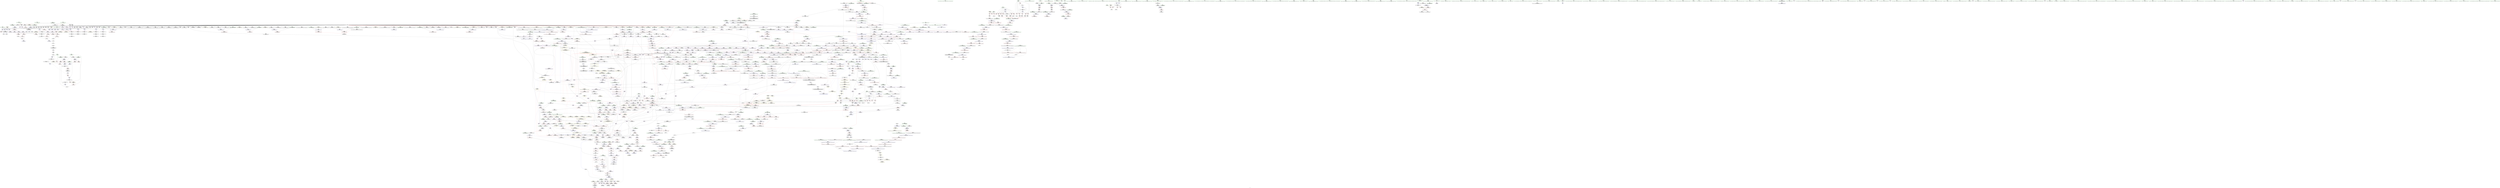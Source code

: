 digraph "SVFG" {
	label="SVFG";

	Node0x55e8e95dad80 [shape=record,color=grey,label="{NodeID: 0\nNullPtr}"];
	Node0x55e8e95dad80 -> Node0x55e8e9671bd0[style=solid];
	Node0x55e8e95dad80 -> Node0x55e8e9671cd0[style=solid];
	Node0x55e8e95dad80 -> Node0x55e8e9671da0[style=solid];
	Node0x55e8e95dad80 -> Node0x55e8e9671e70[style=solid];
	Node0x55e8e95dad80 -> Node0x55e8e9671f40[style=solid];
	Node0x55e8e95dad80 -> Node0x55e8e9672010[style=solid];
	Node0x55e8e95dad80 -> Node0x55e8e96720e0[style=solid];
	Node0x55e8e95dad80 -> Node0x55e8e96721b0[style=solid];
	Node0x55e8e95dad80 -> Node0x55e8e9672280[style=solid];
	Node0x55e8e95dad80 -> Node0x55e8e9672350[style=solid];
	Node0x55e8e95dad80 -> Node0x55e8e9672420[style=solid];
	Node0x55e8e95dad80 -> Node0x55e8e96724f0[style=solid];
	Node0x55e8e95dad80 -> Node0x55e8e96725c0[style=solid];
	Node0x55e8e95dad80 -> Node0x55e8e9672690[style=solid];
	Node0x55e8e95dad80 -> Node0x55e8e9672760[style=solid];
	Node0x55e8e95dad80 -> Node0x55e8e9672830[style=solid];
	Node0x55e8e95dad80 -> Node0x55e8e9672900[style=solid];
	Node0x55e8e95dad80 -> Node0x55e8e96729d0[style=solid];
	Node0x55e8e95dad80 -> Node0x55e8e9672aa0[style=solid];
	Node0x55e8e95dad80 -> Node0x55e8e9672b70[style=solid];
	Node0x55e8e95dad80 -> Node0x55e8e9672c40[style=solid];
	Node0x55e8e95dad80 -> Node0x55e8e9672d10[style=solid];
	Node0x55e8e95dad80 -> Node0x55e8e9672de0[style=solid];
	Node0x55e8e95dad80 -> Node0x55e8e9672eb0[style=solid];
	Node0x55e8e95dad80 -> Node0x55e8e9672f80[style=solid];
	Node0x55e8e95dad80 -> Node0x55e8e9673050[style=solid];
	Node0x55e8e95dad80 -> Node0x55e8e9673120[style=solid];
	Node0x55e8e95dad80 -> Node0x55e8e96731f0[style=solid];
	Node0x55e8e95dad80 -> Node0x55e8e96732c0[style=solid];
	Node0x55e8e95dad80 -> Node0x55e8e9673390[style=solid];
	Node0x55e8e95dad80 -> Node0x55e8e9673460[style=solid];
	Node0x55e8e95dad80 -> Node0x55e8e9673530[style=solid];
	Node0x55e8e95dad80 -> Node0x55e8e9673600[style=solid];
	Node0x55e8e95dad80 -> Node0x55e8e96736d0[style=solid];
	Node0x55e8e95dad80 -> Node0x55e8e96737a0[style=solid];
	Node0x55e8e95dad80 -> Node0x55e8e9673870[style=solid];
	Node0x55e8e95dad80 -> Node0x55e8e9673940[style=solid];
	Node0x55e8e95dad80 -> Node0x55e8e9673a10[style=solid];
	Node0x55e8e95dad80 -> Node0x55e8e9673ae0[style=solid];
	Node0x55e8e95dad80 -> Node0x55e8e9673bb0[style=solid];
	Node0x55e8e95dad80 -> Node0x55e8e9673c80[style=solid];
	Node0x55e8e95dad80 -> Node0x55e8e9673d50[style=solid];
	Node0x55e8e95dad80 -> Node0x55e8e9673e20[style=solid];
	Node0x55e8e95dad80 -> Node0x55e8e9673ef0[style=solid];
	Node0x55e8e95dad80 -> Node0x55e8e9673fc0[style=solid];
	Node0x55e8e95dad80 -> Node0x55e8e9674090[style=solid];
	Node0x55e8e95dad80 -> Node0x55e8e9674160[style=solid];
	Node0x55e8e95dad80 -> Node0x55e8e9674230[style=solid];
	Node0x55e8e95dad80 -> Node0x55e8e9674300[style=solid];
	Node0x55e8e95dad80 -> Node0x55e8e96743d0[style=solid];
	Node0x55e8e95dad80 -> Node0x55e8e96744a0[style=solid];
	Node0x55e8e95dad80 -> Node0x55e8e9674570[style=solid];
	Node0x55e8e95dad80 -> Node0x55e8e9674640[style=solid];
	Node0x55e8e95dad80 -> Node0x55e8e9674710[style=solid];
	Node0x55e8e95dad80 -> Node0x55e8e96747e0[style=solid];
	Node0x55e8e95dad80 -> Node0x55e8e96748b0[style=solid];
	Node0x55e8e95dad80 -> Node0x55e8e9674980[style=solid];
	Node0x55e8e95dad80 -> Node0x55e8e9674a50[style=solid];
	Node0x55e8e95dad80 -> Node0x55e8e9674b20[style=solid];
	Node0x55e8e95dad80 -> Node0x55e8e9674bf0[style=solid];
	Node0x55e8e95dad80 -> Node0x55e8e9674cc0[style=solid];
	Node0x55e8e95dad80 -> Node0x55e8e9674d90[style=solid];
	Node0x55e8e95dad80 -> Node0x55e8e9674e60[style=solid];
	Node0x55e8e95dad80 -> Node0x55e8e9674f30[style=solid];
	Node0x55e8e95dad80 -> Node0x55e8e9675000[style=solid];
	Node0x55e8e95dad80 -> Node0x55e8e96750d0[style=solid];
	Node0x55e8e95dad80 -> Node0x55e8e96751a0[style=solid];
	Node0x55e8e95dad80 -> Node0x55e8e9675270[style=solid];
	Node0x55e8e95dad80 -> Node0x55e8e9675340[style=solid];
	Node0x55e8e95dad80 -> Node0x55e8e969f2f0[style=solid];
	Node0x55e8e95dad80 -> Node0x55e8e96a3690[style=solid];
	Node0x55e8e95dad80 -> Node0x55e8e96a3760[style=solid];
	Node0x55e8e95dad80 -> Node0x55e8e96a3830[style=solid];
	Node0x55e8e95dad80 -> Node0x55e8e96a7040[style=solid];
	Node0x55e8e95dad80 -> Node0x55e8e96a7ba0[style=solid];
	Node0x55e8e95dad80 -> Node0x55e8e96a8220[style=solid];
	Node0x55e8e95dad80 -> Node0x55e8e96ab550[style=solid];
	Node0x55e8e95dad80 -> Node0x55e8e8f177f0[style=solid];
	Node0x55e8e95dad80 -> Node0x55e8e96d1c50[style=solid];
	Node0x55e8e95dad80 -> Node0x55e8e96d1dd0[style=solid];
	Node0x55e8e95dad80 -> Node0x55e8e96d3150[style=solid];
	Node0x55e8e95dad80:s64 -> Node0x55e8e97dcc00[style=solid,color=red];
	Node0x55e8e95dad80:s64 -> Node0x55e8e97e15e0[style=solid,color=red];
	Node0x55e8e95dad80:s64 -> Node0x55e8e97dbe70[style=solid,color=red];
	Node0x55e8e95dad80:s64 -> Node0x55e8e97db400[style=solid,color=red];
	Node0x55e8e973ffb0 [shape=record,color=yellow,style=double,label="{NodeID: 1882\n10V_1 = ENCHI(MR_10V_0)\npts\{50 \}\nFun[main]}"];
	Node0x55e8e973ffb0 -> Node0x55e8e9689a70[style=dashed];
	Node0x55e8e973ffb0 -> Node0x55e8e9689b40[style=dashed];
	Node0x55e8e973ffb0 -> Node0x55e8e9689c10[style=dashed];
	Node0x55e8e9675b90 [shape=record,color=red,label="{NodeID: 775\n619\<--599\n\<--retval\n_ZSt3maxIiERKT_S2_S2_\n}"];
	Node0x55e8e9675b90 -> Node0x55e8e966b5c0[style=solid];
	Node0x55e8e97de380 [shape=record,color=black,label="{NodeID: 2657\n851 = PHI(706, 782, 790, )\n0th arg _ZNSt12_Vector_baseISt4pairIiiESaIS1_EE12_Vector_implD2Ev }"];
	Node0x55e8e97de380 -> Node0x55e8e96a3d10[style=solid];
	Node0x55e8e966c390 [shape=record,color=black,label="{NodeID: 443\n887\<--908\n_ZNSt12_Vector_baseISt4pairIiiESaIS1_EE11_M_allocateEm_ret\<--cond\n_ZNSt12_Vector_baseISt4pairIiiESaIS1_EE11_M_allocateEm\n|{<s0>66}}"];
	Node0x55e8e966c390:s0 -> Node0x55e8e97e7d10[style=solid,color=blue];
	Node0x55e8e96abca0 [shape=record,color=blue,label="{NodeID: 1218\n1992\<--1989\nthis.addr\<--this\n_ZNSt14_Bit_referenceC2EPmm\n}"];
	Node0x55e8e96abca0 -> Node0x55e8e969dd70[style=dashed];
	Node0x55e8e9660030 [shape=record,color=green,label="{NodeID: 111\n656\<--657\n_ZSt8_DestroyIPSt4pairIiiES1_EvT_S3_RSaIT0_E\<--_ZSt8_DestroyIPSt4pairIiiES1_EvT_S3_RSaIT0_E_field_insensitive\n}"];
	Node0x55e8e9746670 [shape=record,color=yellow,style=double,label="{NodeID: 1993\n68V_1 = ENCHI(MR_68V_0)\npts\{520001 \}\nFun[_ZNSt6vectorISt4pairIiiESaIS1_EEC2EmRKS2_]|{<s0>37}}"];
	Node0x55e8e9746670:s0 -> Node0x55e8e974d5c0[style=dashed,color=red];
	Node0x55e8e967b5c0 [shape=record,color=red,label="{NodeID: 886\n1575\<--1572\nthis1\<--this.addr\n_ZNSt13_Bit_iteratorC2Ev\n}"];
	Node0x55e8e967b5c0 -> Node0x55e8e967e750[style=solid];
	Node0x55e8e97ea000 [shape=record,color=black,label="{NodeID: 2768\n912 = PHI(902, )\n1st arg _ZNSt16allocator_traitsISaISt4pairIiiEEE8allocateERS2_m }"];
	Node0x55e8e97ea000 -> Node0x55e8e96a4390[style=solid];
	Node0x55e8e9682090 [shape=record,color=purple,label="{NodeID: 554\n560\<--556\n_M_mask\<--this1\n_ZNSt14_Bit_referenceaSEb\n}"];
	Node0x55e8e9682090 -> Node0x55e8e968cc00[style=solid];
	Node0x55e8e96649e0 [shape=record,color=green,label="{NodeID: 222\n1375\<--1376\n_ZNKSt13_Bit_iteratorplEl\<--_ZNKSt13_Bit_iteratorplEl_field_insensitive\n}"];
	Node0x55e8e96a0910 [shape=record,color=blue,label="{NodeID: 997\n274\<--275\n\<--\nmain\n|{|<s2>30}}"];
	Node0x55e8e96a0910 -> Node0x55e8e96a0910[style=dashed];
	Node0x55e8e96a0910 -> Node0x55e8e972d480[style=dashed];
	Node0x55e8e96a0910:s2 -> Node0x55e8e9712d30[style=dashed,color=red];
	Node0x55e8e971d580 [shape=record,color=black,label="{NodeID: 1772\nMR_36V_3 = PHI(MR_36V_4, MR_36V_2, )\npts\{660000 \}\n|{<s0>43|<s1>103}}"];
	Node0x55e8e971d580:s0 -> Node0x55e8e976b7a0[style=dashed,color=blue];
	Node0x55e8e971d580:s1 -> Node0x55e8e9741f70[style=dashed,color=red];
	Node0x55e8e9687ac0 [shape=record,color=purple,label="{NodeID: 665\n1890\<--1868\n_M_impl7\<--this1\n_ZNSt13_Bvector_baseISaIbEE13_M_deallocateEv\n}"];
	Node0x55e8e976a250 [shape=record,color=yellow,style=double,label="{NodeID: 2547\n50V_3 = CSCHI(MR_50V_2)\npts\{520001 520002 \}\nCS[]|{|<s1>34|<s2>34|<s3>35|<s4>35}}"];
	Node0x55e8e976a250 -> Node0x55e8e9739c80[style=dashed];
	Node0x55e8e976a250:s1 -> Node0x55e8e974ff00[style=dashed,color=red];
	Node0x55e8e976a250:s2 -> Node0x55e8e974ffe0[style=dashed,color=red];
	Node0x55e8e976a250:s3 -> Node0x55e8e974ff00[style=dashed,color=red];
	Node0x55e8e976a250:s4 -> Node0x55e8e974ffe0[style=dashed,color=red];
	Node0x55e8e9672c40 [shape=record,color=black,label="{NodeID: 333\n320\<--3\nlpad.val87\<--dummyVal\nmain\n}"];
	Node0x55e8e96a6340 [shape=record,color=blue,label="{NodeID: 1108\n1238\<--1235\n__first.addr\<--__first\n_ZSt8_DestroyIPSt4pairIiiES1_EvT_S3_RSaIT0_E\n}"];
	Node0x55e8e96a6340 -> Node0x55e8e9679a20[style=dashed];
	Node0x55e8e965c2e0 [shape=record,color=green,label="{NodeID: 1\n7\<--1\n__dso_handle\<--dummyObj\nGlob }"];
	Node0x55e8e9740090 [shape=record,color=yellow,style=double,label="{NodeID: 1883\n12V_1 = ENCHI(MR_12V_0)\npts\{56 \}\nFun[main]}"];
	Node0x55e8e9740090 -> Node0x55e8e969f8d0[style=dashed];
	Node0x55e8e9740090 -> Node0x55e8e969fa70[style=dashed];
	Node0x55e8e9740090 -> Node0x55e8e96a00f0[style=dashed];
	Node0x55e8e9740090 -> Node0x55e8e96a0290[style=dashed];
	Node0x55e8e9675c60 [shape=record,color=red,label="{NodeID: 776\n607\<--601\n\<--__a.addr\n_ZSt3maxIiERKT_S2_S2_\n}"];
	Node0x55e8e9675c60 -> Node0x55e8e9675fa0[style=solid];
	Node0x55e8e97de660 [shape=record,color=black,label="{NodeID: 2658\n1213 = PHI(1205, )\n0th arg _ZN9__gnu_cxx13new_allocatorISt4pairIiiEE10deallocateEPS2_m }"];
	Node0x55e8e97de660 -> Node0x55e8e96a60d0[style=solid];
	Node0x55e8e966c460 [shape=record,color=black,label="{NodeID: 444\n920\<--919\n\<--\n_ZNSt16allocator_traitsISaISt4pairIiiEEE8allocateERS2_m\n|{<s0>70}}"];
	Node0x55e8e966c460:s0 -> Node0x55e8e97dc980[style=solid,color=red];
	Node0x55e8e96abd70 [shape=record,color=blue,label="{NodeID: 1219\n1994\<--1990\n__x.addr\<--__x\n_ZNSt14_Bit_referenceC2EPmm\n}"];
	Node0x55e8e96abd70 -> Node0x55e8e969de40[style=dashed];
	Node0x55e8e9660130 [shape=record,color=green,label="{NodeID: 112\n671\<--672\n__clang_call_terminate\<--__clang_call_terminate_field_insensitive\n}"];
	Node0x55e8e9746750 [shape=record,color=yellow,style=double,label="{NodeID: 1994\n70V_1 = ENCHI(MR_70V_0)\npts\{520002 \}\nFun[_ZNSt6vectorISt4pairIiiESaIS1_EEC2EmRKS2_]|{<s0>37}}"];
	Node0x55e8e9746750:s0 -> Node0x55e8e974d5c0[style=dashed,color=red];
	Node0x55e8e967b690 [shape=record,color=red,label="{NodeID: 887\n1590\<--1584\nthis1\<--this.addr\n_ZN9__gnu_cxx13new_allocatorImEC2ERKS1_\n}"];
	Node0x55e8e97ea110 [shape=record,color=black,label="{NodeID: 2769\n413 = PHI(69, )\n0th arg _ZNSaIbEC2Ev }"];
	Node0x55e8e97ea110 -> Node0x55e8e96a1540[style=solid];
	Node0x55e8e9682160 [shape=record,color=purple,label="{NodeID: 555\n562\<--556\n_M_p\<--this1\n_ZNSt14_Bit_referenceaSEb\n}"];
	Node0x55e8e9682160 -> Node0x55e8e968ccd0[style=solid];
	Node0x55e8e9664ae0 [shape=record,color=green,label="{NodeID: 223\n1395\<--1396\n__first.addr\<--__first.addr_field_insensitive\n_ZSt4fillIPmiEvT_S1_RKT0_\n}"];
	Node0x55e8e9664ae0 -> Node0x55e8e967a650[style=solid];
	Node0x55e8e9664ae0 -> Node0x55e8e96a7790[style=solid];
	Node0x55e8e96a09e0 [shape=record,color=blue,label="{NodeID: 998\n77\<--282\nc\<--add\nmain\n}"];
	Node0x55e8e96a09e0 -> Node0x55e8e9727f80[style=dashed];
	Node0x55e8e971da80 [shape=record,color=black,label="{NodeID: 1773\nMR_208V_3 = PHI(MR_208V_4, MR_208V_2, )\npts\{660001 \}\n|{<s0>43|<s1>103}}"];
	Node0x55e8e971da80:s0 -> Node0x55e8e976bac0[style=dashed,color=blue];
	Node0x55e8e971da80:s1 -> Node0x55e8e9742050[style=dashed,color=red];
	Node0x55e8e9687b90 [shape=record,color=purple,label="{NodeID: 666\n1891\<--1868\n_M_end_of_storage\<--this1\n_ZNSt13_Bvector_baseISaIbEE13_M_deallocateEv\n}"];
	Node0x55e8e9687b90 -> Node0x55e8e969d480[style=solid];
	Node0x55e8e9672d10 [shape=record,color=black,label="{NodeID: 334\n365\<--3\n\<--dummyVal\n_ZNSt6vectorISt4pairIiiESaIS1_EEC2EmRKS2_\n}"];
	Node0x55e8e96a6410 [shape=record,color=blue,label="{NodeID: 1109\n1240\<--1236\n__last.addr\<--__last\n_ZSt8_DestroyIPSt4pairIiiES1_EvT_S3_RSaIT0_E\n}"];
	Node0x55e8e96a6410 -> Node0x55e8e9679af0[style=dashed];
	Node0x55e8e965c370 [shape=record,color=green,label="{NodeID: 2\n8\<--1\n_ZSt3cin\<--dummyObj\nGlob }"];
	Node0x55e8e9740170 [shape=record,color=yellow,style=double,label="{NodeID: 1884\n14V_1 = ENCHI(MR_14V_0)\npts\{58 \}\nFun[main]}"];
	Node0x55e8e9740170 -> Node0x55e8e969f9a0[style=dashed];
	Node0x55e8e9740170 -> Node0x55e8e969fb40[style=dashed];
	Node0x55e8e9740170 -> Node0x55e8e96a01c0[style=dashed];
	Node0x55e8e9740170 -> Node0x55e8e96a0360[style=dashed];
	Node0x55e8e9675d30 [shape=record,color=red,label="{NodeID: 777\n616\<--601\n\<--__a.addr\n_ZSt3maxIiERKT_S2_S2_\n}"];
	Node0x55e8e9675d30 -> Node0x55e8e96a2650[style=solid];
	Node0x55e8e97de770 [shape=record,color=black,label="{NodeID: 2659\n1214 = PHI(1206, )\n1st arg _ZN9__gnu_cxx13new_allocatorISt4pairIiiEE10deallocateEPS2_m }"];
	Node0x55e8e97de770 -> Node0x55e8e96a61a0[style=solid];
	Node0x55e8e966c530 [shape=record,color=black,label="{NodeID: 445\n910\<--922\n_ZNSt16allocator_traitsISaISt4pairIiiEEE8allocateERS2_m_ret\<--call\n_ZNSt16allocator_traitsISaISt4pairIiiEEE8allocateERS2_m\n|{<s0>69}}"];
	Node0x55e8e966c530:s0 -> Node0x55e8e97e7e50[style=solid,color=blue];
	Node0x55e8e96abe40 [shape=record,color=blue,label="{NodeID: 1220\n1996\<--1991\n__y.addr\<--__y\n_ZNSt14_Bit_referenceC2EPmm\n}"];
	Node0x55e8e96abe40 -> Node0x55e8e969df10[style=dashed];
	Node0x55e8e9660230 [shape=record,color=green,label="{NodeID: 113\n676\<--677\nthis.addr\<--this.addr_field_insensitive\n_ZN9__gnu_cxx13new_allocatorISt4pairIiiEEC2Ev\n}"];
	Node0x55e8e9660230 -> Node0x55e8e9676550[style=solid];
	Node0x55e8e9660230 -> Node0x55e8e96a2a60[style=solid];
	Node0x55e8e9746830 [shape=record,color=yellow,style=double,label="{NodeID: 1995\n30V_1 = ENCHI(MR_30V_0)\npts\{953 \}\nFun[_ZSt10_ConstructISt4pairIiiEJEEvPT_DpOT0_]|{<s0>84}}"];
	Node0x55e8e9746830:s0 -> Node0x55e8e96a58b0[style=dashed,color=red];
	Node0x55e8e967b760 [shape=record,color=red,label="{NodeID: 888\n1605\<--1596\nthis1\<--this.addr\n_ZNSt18_Bit_iterator_baseC2EPmj\n}"];
	Node0x55e8e967b760 -> Node0x55e8e967e820[style=solid];
	Node0x55e8e967b760 -> Node0x55e8e96864d0[style=solid];
	Node0x55e8e967b760 -> Node0x55e8e96865a0[style=solid];
	Node0x55e8e97ea250 [shape=record,color=black,label="{NodeID: 2770\n1682 = PHI(1372, )\n0th arg _ZNKSt13_Bit_iteratorplEl }"];
	Node0x55e8e97ea250 -> Node0x55e8e96a95a0[style=solid];
	Node0x55e8e9682230 [shape=record,color=purple,label="{NodeID: 556\n568\<--556\n_M_mask2\<--this1\n_ZNSt14_Bit_referenceaSEb\n}"];
	Node0x55e8e9682230 -> Node0x55e8e96755e0[style=solid];
	Node0x55e8e9664bb0 [shape=record,color=green,label="{NodeID: 224\n1397\<--1398\n__last.addr\<--__last.addr_field_insensitive\n_ZSt4fillIPmiEvT_S1_RKT0_\n}"];
	Node0x55e8e9664bb0 -> Node0x55e8e967a720[style=solid];
	Node0x55e8e9664bb0 -> Node0x55e8e96a7860[style=solid];
	Node0x55e8e96a0ab0 [shape=record,color=blue,label="{NodeID: 999\n79\<--286\ni64\<--inc75\nmain\n}"];
	Node0x55e8e96a0ab0 -> Node0x55e8e968ad20[style=dashed];
	Node0x55e8e96a0ab0 -> Node0x55e8e968adf0[style=dashed];
	Node0x55e8e96a0ab0 -> Node0x55e8e968aec0[style=dashed];
	Node0x55e8e96a0ab0 -> Node0x55e8e96a0770[style=dashed];
	Node0x55e8e96a0ab0 -> Node0x55e8e96a0ab0[style=dashed];
	Node0x55e8e96a0ab0 -> Node0x55e8e9736580[style=dashed];
	Node0x55e8e971df80 [shape=record,color=black,label="{NodeID: 1774\nMR_210V_3 = PHI(MR_210V_4, MR_210V_2, )\npts\{660002 \}\n|{<s0>43|<s1>103}}"];
	Node0x55e8e971df80:s0 -> Node0x55e8e976b9e0[style=dashed,color=blue];
	Node0x55e8e971df80:s1 -> Node0x55e8e9742130[style=dashed,color=red];
	Node0x55e8e9687c60 [shape=record,color=purple,label="{NodeID: 667\n1901\<--1868\n_M_impl8\<--this1\n_ZNSt13_Bvector_baseISaIbEE13_M_deallocateEv\n}"];
	Node0x55e8e9672de0 [shape=record,color=black,label="{NodeID: 335\n366\<--3\n\<--dummyVal\n_ZNSt6vectorISt4pairIiiESaIS1_EEC2EmRKS2_\n}"];
	Node0x55e8e9672de0 -> Node0x55e8e96a1130[style=solid];
	Node0x55e8e96a64e0 [shape=record,color=blue,label="{NodeID: 1110\n1242\<--1237\n.addr\<--\n_ZSt8_DestroyIPSt4pairIiiES1_EvT_S3_RSaIT0_E\n}"];
	Node0x55e8e965c620 [shape=record,color=green,label="{NodeID: 3\n9\<--1\n.str\<--dummyObj\nGlob }"];
	Node0x55e8e9675e00 [shape=record,color=red,label="{NodeID: 778\n609\<--603\n\<--__b.addr\n_ZSt3maxIiERKT_S2_S2_\n}"];
	Node0x55e8e9675e00 -> Node0x55e8e9676070[style=solid];
	Node0x55e8e97de880 [shape=record,color=black,label="{NodeID: 2660\n1215 = PHI(1207, )\n2nd arg _ZN9__gnu_cxx13new_allocatorISt4pairIiiEE10deallocateEPS2_m }"];
	Node0x55e8e97de880 -> Node0x55e8e96a6270[style=solid];
	Node0x55e8e966c600 [shape=record,color=black,label="{NodeID: 446\n956\<--952\n\<--call2\n_ZN9__gnu_cxx13new_allocatorISt4pairIiiEE8allocateEmPKv\n}"];
	Node0x55e8e966c600 -> Node0x55e8e966c6d0[style=solid];
	Node0x55e8e96abf10 [shape=record,color=blue,label="{NodeID: 1221\n2002\<--2003\n_M_p\<--\n_ZNSt14_Bit_referenceC2EPmm\n|{<s0>141}}"];
	Node0x55e8e96abf10:s0 -> Node0x55e8e976dda0[style=dashed,color=blue];
	Node0x55e8e9660300 [shape=record,color=green,label="{NodeID: 114\n683\<--684\nthis.addr\<--this.addr_field_insensitive\n_ZN9__gnu_cxx13new_allocatorISt4pairIiiEED2Ev\n}"];
	Node0x55e8e9660300 -> Node0x55e8e9676620[style=solid];
	Node0x55e8e9660300 -> Node0x55e8e96a2b30[style=solid];
	Node0x55e8e967b830 [shape=record,color=red,label="{NodeID: 889\n1608\<--1598\n\<--__x.addr\n_ZNSt18_Bit_iterator_baseC2EPmj\n}"];
	Node0x55e8e967b830 -> Node0x55e8e96a8d80[style=solid];
	Node0x55e8e97ea390 [shape=record,color=black,label="{NodeID: 2771\n1683 = PHI(1373, )\n1st arg _ZNKSt13_Bit_iteratorplEl }"];
	Node0x55e8e97ea390 -> Node0x55e8e96a9670[style=solid];
	Node0x55e8e9682300 [shape=record,color=purple,label="{NodeID: 557\n572\<--556\n_M_p3\<--this1\n_ZNSt14_Bit_referenceaSEb\n}"];
	Node0x55e8e9682300 -> Node0x55e8e96756b0[style=solid];
	Node0x55e8e9664c80 [shape=record,color=green,label="{NodeID: 225\n1399\<--1400\n__value.addr\<--__value.addr_field_insensitive\n_ZSt4fillIPmiEvT_S1_RKT0_\n}"];
	Node0x55e8e9664c80 -> Node0x55e8e967a7f0[style=solid];
	Node0x55e8e9664c80 -> Node0x55e8e96a7930[style=solid];
	Node0x55e8e96a0b80 [shape=record,color=blue,label="{NodeID: 1000\n61\<--292\nans\<--\nmain\n}"];
	Node0x55e8e96a0b80 -> Node0x55e8e9729380[style=dashed];
	Node0x55e8e971e480 [shape=record,color=black,label="{NodeID: 1775\nMR_98V_3 = PHI(MR_98V_4, MR_98V_2, )\npts\{660006 \}\n|{<s0>43}}"];
	Node0x55e8e971e480:s0 -> Node0x55e8e976b900[style=dashed,color=blue];
	Node0x55e8e9687d30 [shape=record,color=purple,label="{NodeID: 668\n1902\<--1868\n_M_finish\<--this1\n_ZNSt13_Bvector_baseISaIbEE13_M_deallocateEv\n}"];
	Node0x55e8e9687d30 -> Node0x55e8e967fee0[style=solid];
	Node0x55e8e9687d30 -> Node0x55e8e967ffb0[style=solid];
	Node0x55e8e9672eb0 [shape=record,color=black,label="{NodeID: 336\n368\<--3\n\<--dummyVal\n_ZNSt6vectorISt4pairIiiESaIS1_EEC2EmRKS2_\n}"];
	Node0x55e8e9672eb0 -> Node0x55e8e96a1200[style=solid];
	Node0x55e8e96a65b0 [shape=record,color=blue,label="{NodeID: 1111\n1253\<--1252\nthis.addr\<--this\n_ZN9__gnu_cxx13new_allocatorIbEC2Ev\n}"];
	Node0x55e8e96a65b0 -> Node0x55e8e9679bc0[style=dashed];
	Node0x55e8e965c6b0 [shape=record,color=green,label="{NodeID: 4\n12\<--1\n\<--dummyObj\nCan only get source location for instruction, argument, global var or function.}"];
	Node0x55e8e9675ed0 [shape=record,color=red,label="{NodeID: 779\n613\<--603\n\<--__b.addr\n_ZSt3maxIiERKT_S2_S2_\n}"];
	Node0x55e8e9675ed0 -> Node0x55e8e96a2580[style=solid];
	Node0x55e8e97de990 [shape=record,color=black,label="{NodeID: 2661\n1640 = PHI(1333, 1633, )\n0th arg _ZNSt13_Bvector_baseISaIbEE8_S_nwordEm }"];
	Node0x55e8e97de990 -> Node0x55e8e96a9190[style=solid];
	Node0x55e8e966c6d0 [shape=record,color=black,label="{NodeID: 447\n926\<--956\n_ZN9__gnu_cxx13new_allocatorISt4pairIiiEE8allocateEmPKv_ret\<--\n_ZN9__gnu_cxx13new_allocatorISt4pairIiiEE8allocateEmPKv\n|{<s0>70}}"];
	Node0x55e8e966c6d0:s0 -> Node0x55e8e97e7f90[style=solid,color=blue];
	Node0x55e8e96abfe0 [shape=record,color=blue,label="{NodeID: 1222\n2005\<--2006\n_M_mask\<--\n_ZNSt14_Bit_referenceC2EPmm\n|{<s0>141}}"];
	Node0x55e8e96abfe0:s0 -> Node0x55e8e976dda0[style=dashed,color=blue];
	Node0x55e8e9665030 [shape=record,color=green,label="{NodeID: 115\n692\<--693\nthis.addr\<--this.addr_field_insensitive\n_ZNSt12_Vector_baseISt4pairIiiESaIS1_EEC2EmRKS2_\n}"];
	Node0x55e8e9665030 -> Node0x55e8e96766f0[style=solid];
	Node0x55e8e9665030 -> Node0x55e8e96a2c00[style=solid];
	Node0x55e8e967b900 [shape=record,color=red,label="{NodeID: 890\n1611\<--1600\n\<--__y.addr\n_ZNSt18_Bit_iterator_baseC2EPmj\n}"];
	Node0x55e8e967b900 -> Node0x55e8e96a8e50[style=solid];
	Node0x55e8e97ea4d0 [shape=record,color=black,label="{NodeID: 2772\n998 = PHI(982, )\n0th arg _ZSt25__uninitialized_default_nIPSt4pairIiiEmET_S3_T0_ }"];
	Node0x55e8e97ea4d0 -> Node0x55e8e96a4ae0[style=solid];
	Node0x55e8e96823d0 [shape=record,color=purple,label="{NodeID: 558\n585\<--584\n_M_p\<--this1\n_ZNKSt14_Bit_referencecvbEv\n}"];
	Node0x55e8e96823d0 -> Node0x55e8e9675920[style=solid];
	Node0x55e8e9664d50 [shape=record,color=green,label="{NodeID: 226\n1406\<--1407\n_ZSt12__niter_baseIPmET_S1_\<--_ZSt12__niter_baseIPmET_S1__field_insensitive\n}"];
	Node0x55e8e96a0c50 [shape=record,color=blue,label="{NodeID: 1001\n63\<--297\nr\<--inc80\nmain\n}"];
	Node0x55e8e96a0c50 -> Node0x55e8e968a430[style=dashed];
	Node0x55e8e96a0c50 -> Node0x55e8e968a500[style=dashed];
	Node0x55e8e96a0c50 -> Node0x55e8e968a5d0[style=dashed];
	Node0x55e8e96a0c50 -> Node0x55e8e968a6a0[style=dashed];
	Node0x55e8e96a0c50 -> Node0x55e8e96a0c50[style=dashed];
	Node0x55e8e96a0c50 -> Node0x55e8e9735180[style=dashed];
	Node0x55e8e971e980 [shape=record,color=black,label="{NodeID: 1776\nMR_219V_3 = PHI(MR_219V_1, MR_219V_2, )\npts\{13150000 \}\n}"];
	Node0x55e8e9687e00 [shape=record,color=purple,label="{NodeID: 669\n1906\<--1868\n_M_impl9\<--this1\n_ZNSt13_Bvector_baseISaIbEE13_M_deallocateEv\n}"];
	Node0x55e8e976a6d0 [shape=record,color=yellow,style=double,label="{NodeID: 2551\n36V_6 = CSCHI(MR_36V_5)\npts\{660000 \}\nCS[]|{<s0>21|<s1>24|<s2>27|<s3>29|<s4>32}}"];
	Node0x55e8e976a6d0:s0 -> Node0x55e8e974cdb0[style=dashed,color=red];
	Node0x55e8e976a6d0:s1 -> Node0x55e8e9745400[style=dashed,color=red];
	Node0x55e8e976a6d0:s2 -> Node0x55e8e974cdb0[style=dashed,color=red];
	Node0x55e8e976a6d0:s3 -> Node0x55e8e974cdb0[style=dashed,color=red];
	Node0x55e8e976a6d0:s4 -> Node0x55e8e9745400[style=dashed,color=red];
	Node0x55e8e9672f80 [shape=record,color=black,label="{NodeID: 337\n377\<--3\nlpad.val\<--dummyVal\n_ZNSt6vectorISt4pairIiiESaIS1_EEC2EmRKS2_\n}"];
	Node0x55e8e96a6680 [shape=record,color=blue,label="{NodeID: 1112\n1260\<--1259\nthis.addr\<--this\n_ZN9__gnu_cxx13new_allocatorIbED2Ev\n}"];
	Node0x55e8e96a6680 -> Node0x55e8e9679c90[style=dashed];
	Node0x55e8e965c740 [shape=record,color=green,label="{NodeID: 5\n84\<--1\n\<--dummyObj\nCan only get source location for instruction, argument, global var or function.|{<s0>99|<s1>101|<s2>121}}"];
	Node0x55e8e965c740:s0 -> Node0x55e8e97e17a0[style=solid,color=red];
	Node0x55e8e965c740:s1 -> Node0x55e8e97e17a0[style=solid,color=red];
	Node0x55e8e965c740:s2 -> Node0x55e8e97dbfc0[style=solid,color=red];
	Node0x55e8e9675fa0 [shape=record,color=red,label="{NodeID: 780\n608\<--607\n\<--\n_ZSt3maxIiERKT_S2_S2_\n}"];
	Node0x55e8e9675fa0 -> Node0x55e8e96d2cd0[style=solid];
	Node0x55e8e97deb10 [shape=record,color=black,label="{NodeID: 2662\n1928 = PHI(1889, )\n0th arg _ZNSt16allocator_traitsISaImEE10deallocateERS0_Pmm }"];
	Node0x55e8e97deb10 -> Node0x55e8e96ab6f0[style=solid];
	Node0x55e8e966c7a0 [shape=record,color=black,label="{NodeID: 448\n958\<--965\n_ZNK9__gnu_cxx13new_allocatorISt4pairIiiEE8max_sizeEv_ret\<--\n_ZNK9__gnu_cxx13new_allocatorISt4pairIiiEE8max_sizeEv\n|{<s0>71}}"];
	Node0x55e8e966c7a0:s0 -> Node0x55e8e97e80d0[style=solid,color=blue];
	Node0x55e8e9665100 [shape=record,color=green,label="{NodeID: 116\n694\<--695\n__n.addr\<--__n.addr_field_insensitive\n_ZNSt12_Vector_baseISt4pairIiiESaIS1_EEC2EmRKS2_\n}"];
	Node0x55e8e9665100 -> Node0x55e8e96767c0[style=solid];
	Node0x55e8e9665100 -> Node0x55e8e96a2cd0[style=solid];
	Node0x55e8e967b9d0 [shape=record,color=red,label="{NodeID: 891\n1619\<--1616\nthis1\<--this.addr\n_ZN9__gnu_cxx13new_allocatorImED2Ev\n}"];
	Node0x55e8e97ea610 [shape=record,color=black,label="{NodeID: 2773\n999 = PHI(983, )\n1st arg _ZSt25__uninitialized_default_nIPSt4pairIiiEmET_S3_T0_ }"];
	Node0x55e8e97ea610 -> Node0x55e8e96a4bb0[style=solid];
	Node0x55e8e96824a0 [shape=record,color=purple,label="{NodeID: 559\n588\<--584\n_M_mask\<--this1\n_ZNKSt14_Bit_referencecvbEv\n}"];
	Node0x55e8e96824a0 -> Node0x55e8e9675ac0[style=solid];
	Node0x55e8e9664e50 [shape=record,color=green,label="{NodeID: 227\n1412\<--1413\n_ZSt8__fill_aIPmiEN9__gnu_cxx11__enable_ifIXsr11__is_scalarIT0_EE7__valueEvE6__typeET_S6_RKS3_\<--_ZSt8__fill_aIPmiEN9__gnu_cxx11__enable_ifIXsr11__is_scalarIT0_EE7__valueEvE6__typeET_S6_RKS3__field_insensitive\n}"];
	Node0x55e8e96a0d20 [shape=record,color=blue,label="{NodeID: 1002\n45\<--311\nt\<--inc85\nmain\n}"];
	Node0x55e8e96a0d20 -> Node0x55e8e9734280[style=dashed];
	Node0x55e8e971ee80 [shape=record,color=black,label="{NodeID: 1777\nMR_221V_3 = PHI(MR_221V_1, MR_221V_2, )\npts\{13150001 \}\n}"];
	Node0x55e8e9687ed0 [shape=record,color=purple,label="{NodeID: 670\n1907\<--1868\n_M_start10\<--this1\n_ZNSt13_Bvector_baseISaIbEE13_M_deallocateEv\n}"];
	Node0x55e8e9687ed0 -> Node0x55e8e9680080[style=solid];
	Node0x55e8e976a7b0 [shape=record,color=yellow,style=double,label="{NodeID: 2552\n52V_6 = CSCHI(MR_52V_5)\npts\{660001 660002 660003 660004 660005 660006 \}\nCS[]|{<s0>24|<s1>32}}"];
	Node0x55e8e976a7b0:s0 -> Node0x55e8e9745400[style=dashed,color=red];
	Node0x55e8e976a7b0:s1 -> Node0x55e8e9745400[style=dashed,color=red];
	Node0x55e8e9673050 [shape=record,color=black,label="{NodeID: 338\n378\<--3\nlpad.val2\<--dummyVal\n_ZNSt6vectorISt4pairIiiESaIS1_EEC2EmRKS2_\n}"];
	Node0x55e8e96a6750 [shape=record,color=blue,label="{NodeID: 1113\n1268\<--1266\nthis.addr\<--this\n_ZNSt13_Bvector_baseISaIbEEC2ERKS0_\n}"];
	Node0x55e8e96a6750 -> Node0x55e8e9679d60[style=dashed];
	Node0x55e8e965c7d0 [shape=record,color=green,label="{NodeID: 6\n89\<--1\n\<--dummyObj\nCan only get source location for instruction, argument, global var or function.}"];
	Node0x55e8e9676070 [shape=record,color=red,label="{NodeID: 781\n610\<--609\n\<--\n_ZSt3maxIiERKT_S2_S2_\n}"];
	Node0x55e8e9676070 -> Node0x55e8e96d2cd0[style=solid];
	Node0x55e8e97dec20 [shape=record,color=black,label="{NodeID: 2663\n1929 = PHI(1895, )\n1st arg _ZNSt16allocator_traitsISaImEE10deallocateERS0_Pmm }"];
	Node0x55e8e97dec20 -> Node0x55e8e96ab7c0[style=solid];
	Node0x55e8e966c870 [shape=record,color=black,label="{NodeID: 449\n1753\<--965\n_ZNK9__gnu_cxx13new_allocatorImE8max_sizeEv_ret\<--\n_ZNK9__gnu_cxx13new_allocatorImE8max_sizeEv\n|{<s0>129}}"];
	Node0x55e8e966c870:s0 -> Node0x55e8e97e7c00[style=solid,color=blue];
	Node0x55e8e96651d0 [shape=record,color=green,label="{NodeID: 117\n696\<--697\n__a.addr\<--__a.addr_field_insensitive\n_ZNSt12_Vector_baseISt4pairIiiESaIS1_EEC2EmRKS2_\n}"];
	Node0x55e8e96651d0 -> Node0x55e8e9676890[style=solid];
	Node0x55e8e96651d0 -> Node0x55e8e96a2da0[style=solid];
	Node0x55e8e967baa0 [shape=record,color=red,label="{NodeID: 892\n1630\<--1624\nthis1\<--this.addr\n_ZNSt13_Bvector_baseISaIbEE11_M_allocateEm\n}"];
	Node0x55e8e967baa0 -> Node0x55e8e9686670[style=solid];
	Node0x55e8e97ea750 [shape=record,color=black,label="{NodeID: 2774\n1416 = PHI(463, 1876, )\n0th arg _ZNKSt13_Bvector_baseISaIbEE13_Bvector_impl11_M_end_addrEv }"];
	Node0x55e8e97ea750 -> Node0x55e8e96a7a00[style=solid];
	Node0x55e8e9682570 [shape=record,color=purple,label="{NodeID: 560\n644\<--643\n_M_impl\<--\n_ZNSt6vectorISt4pairIiiESaIS1_EED2Ev\n}"];
	Node0x55e8e9664f50 [shape=record,color=green,label="{NodeID: 228\n1417\<--1418\nretval\<--retval_field_insensitive\n_ZNKSt13_Bvector_baseISaIbEE13_Bvector_impl11_M_end_addrEv\n}"];
	Node0x55e8e9664f50 -> Node0x55e8e967a8c0[style=solid];
	Node0x55e8e9664f50 -> Node0x55e8e96a7ad0[style=solid];
	Node0x55e8e9664f50 -> Node0x55e8e96a7ba0[style=solid];
	Node0x55e8e96a0df0 [shape=record,color=blue,label="{NodeID: 1003\n327\<--326\nthis.addr\<--this\n_ZNSaISt4pairIiiEEC2Ev\n}"];
	Node0x55e8e96a0df0 -> Node0x55e8e968b540[style=dashed];
	Node0x55e8e971f380 [shape=record,color=black,label="{NodeID: 1778\nMR_225V_2 = PHI(MR_225V_3, MR_225V_1, )\npts\{13170000 \}\n}"];
	Node0x55e8e9687fa0 [shape=record,color=purple,label="{NodeID: 671\n1911\<--1868\n_M_impl11\<--this1\n_ZNSt13_Bvector_baseISaIbEE13_M_deallocateEv\n}"];
	Node0x55e8e976a890 [shape=record,color=yellow,style=double,label="{NodeID: 2553\n413V_2 = CSCHI(MR_413V_1)\npts\{660000 660001 660003 660004 18660000 18660001 \}\nCS[]|{<s0>116|<s1>117|<s2>135|<s3>135|<s4>135|<s5>135}}"];
	Node0x55e8e976a890:s0 -> Node0x55e8e976d8a0[style=dashed,color=blue];
	Node0x55e8e976a890:s1 -> Node0x55e8e976da00[style=dashed,color=blue];
	Node0x55e8e976a890:s2 -> Node0x55e8e969ec10[style=dashed,color=blue];
	Node0x55e8e976a890:s3 -> Node0x55e8e969ece0[style=dashed,color=blue];
	Node0x55e8e976a890:s4 -> Node0x55e8e971c680[style=dashed,color=blue];
	Node0x55e8e976a890:s5 -> Node0x55e8e971cb80[style=dashed,color=blue];
	Node0x55e8e9673120 [shape=record,color=black,label="{NodeID: 339\n477\<--3\n\<--dummyVal\n_ZNSt6vectorIbSaIbEEC2EmRKbRKS0_\n}"];
	Node0x55e8e96a6820 [shape=record,color=blue,label="{NodeID: 1114\n1270\<--1267\n__a.addr\<--__a\n_ZNSt13_Bvector_baseISaIbEEC2ERKS0_\n}"];
	Node0x55e8e96a6820 -> Node0x55e8e9679e30[style=dashed];
	Node0x55e8e965d010 [shape=record,color=green,label="{NodeID: 7\n132\<--1\n\<--dummyObj\nCan only get source location for instruction, argument, global var or function.}"];
	Node0x55e8e9676140 [shape=record,color=red,label="{NodeID: 782\n626\<--623\nthis1\<--this.addr\n_ZNSt6vectorIbSaIbEED2Ev\n}"];
	Node0x55e8e9676140 -> Node0x55e8e966b690[style=solid];
	Node0x55e8e97ded30 [shape=record,color=black,label="{NodeID: 2664\n1930 = PHI(1896, )\n2nd arg _ZNSt16allocator_traitsISaImEE10deallocateERS0_Pmm }"];
	Node0x55e8e97ded30 -> Node0x55e8e96ab890[style=solid];
	Node0x55e8e966c940 [shape=record,color=black,label="{NodeID: 450\n969\<--984\n_ZSt27__uninitialized_default_n_aIPSt4pairIiiEmS1_ET_S3_T0_RSaIT1_E_ret\<--call\n_ZSt27__uninitialized_default_n_aIPSt4pairIiiEmS1_ET_S3_T0_RSaIT1_E\n|{<s0>60}}"];
	Node0x55e8e966c940:s0 -> Node0x55e8e97e74e0[style=solid,color=blue];
	Node0x55e8e96652a0 [shape=record,color=green,label="{NodeID: 118\n698\<--699\nexn.slot\<--exn.slot_field_insensitive\n_ZNSt12_Vector_baseISt4pairIiiESaIS1_EEC2EmRKS2_\n}"];
	Node0x55e8e96652a0 -> Node0x55e8e9676960[style=solid];
	Node0x55e8e96652a0 -> Node0x55e8e96a2e70[style=solid];
	Node0x55e8e967bb70 [shape=record,color=red,label="{NodeID: 893\n1633\<--1626\n\<--__n.addr\n_ZNSt13_Bvector_baseISaIbEE11_M_allocateEm\n|{<s0>122}}"];
	Node0x55e8e967bb70:s0 -> Node0x55e8e97de990[style=solid,color=red];
	Node0x55e8e97ea960 [shape=record,color=black,label="{NodeID: 2775\n1571 = PHI(1506, 1510, 1865, )\n0th arg _ZNSt13_Bit_iteratorC2Ev }"];
	Node0x55e8e97ea960 -> Node0x55e8e96a88a0[style=solid];
	Node0x55e8e9682640 [shape=record,color=purple,label="{NodeID: 561\n645\<--643\n_M_start\<--\n_ZNSt6vectorISt4pairIiiESaIS1_EED2Ev\n}"];
	Node0x55e8e9682640 -> Node0x55e8e96763b0[style=solid];
	Node0x55e8e966d400 [shape=record,color=green,label="{NodeID: 229\n1419\<--1420\nthis.addr\<--this.addr_field_insensitive\n_ZNKSt13_Bvector_baseISaIbEE13_Bvector_impl11_M_end_addrEv\n}"];
	Node0x55e8e966d400 -> Node0x55e8e967a990[style=solid];
	Node0x55e8e966d400 -> Node0x55e8e96a7a00[style=solid];
	Node0x55e8e96a0ec0 [shape=record,color=blue,label="{NodeID: 1004\n340\<--337\nthis.addr\<--this\n_ZNSt6vectorISt4pairIiiESaIS1_EEC2EmRKS2_\n}"];
	Node0x55e8e96a0ec0 -> Node0x55e8e968b610[style=dashed];
	Node0x55e8e971f880 [shape=record,color=black,label="{NodeID: 1779\nMR_227V_2 = PHI(MR_227V_3, MR_227V_1, )\npts\{13170001 \}\n}"];
	Node0x55e8e9688070 [shape=record,color=purple,label="{NodeID: 672\n1912\<--1868\n_M_end_of_storage12\<--this1\n_ZNSt13_Bvector_baseISaIbEE13_M_deallocateEv\n}"];
	Node0x55e8e9688070 -> Node0x55e8e96ab550[style=solid];
	Node0x55e8e96731f0 [shape=record,color=black,label="{NodeID: 340\n478\<--3\n\<--dummyVal\n_ZNSt6vectorIbSaIbEEC2EmRKbRKS0_\n}"];
	Node0x55e8e96731f0 -> Node0x55e8e96a1a20[style=solid];
	Node0x55e8e96a68f0 [shape=record,color=blue,label="{NodeID: 1115\n1274\<--1294\nexn.slot\<--\n_ZNSt13_Bvector_baseISaIbEEC2ERKS0_\n}"];
	Node0x55e8e96a68f0 -> Node0x55e8e9679f00[style=dashed];
	Node0x55e8e965d0a0 [shape=record,color=green,label="{NodeID: 8\n169\<--1\n\<--dummyObj\nCan only get source location for instruction, argument, global var or function.}"];
	Node0x55e8e9676210 [shape=record,color=red,label="{NodeID: 783\n642\<--635\nthis1\<--this.addr\n_ZNSt6vectorISt4pairIiiESaIS1_EED2Ev\n}"];
	Node0x55e8e9676210 -> Node0x55e8e966b760[style=solid];
	Node0x55e8e9676210 -> Node0x55e8e966b830[style=solid];
	Node0x55e8e9676210 -> Node0x55e8e966b900[style=solid];
	Node0x55e8e9676210 -> Node0x55e8e966b9d0[style=solid];
	Node0x55e8e9676210 -> Node0x55e8e966baa0[style=solid];
	Node0x55e8e97dee40 [shape=record,color=black,label="{NodeID: 2665\n1949 = PHI(1941, )\n0th arg _ZN9__gnu_cxx13new_allocatorImE10deallocateEPmm }"];
	Node0x55e8e97dee40 -> Node0x55e8e96ab960[style=solid];
	Node0x55e8e966ca10 [shape=record,color=black,label="{NodeID: 451\n995\<--994\n\<--_M_impl\n_ZNSt12_Vector_baseISt4pairIiiESaIS1_EE19_M_get_Tp_allocatorEv\n}"];
	Node0x55e8e966ca10 -> Node0x55e8e966cae0[style=solid];
	Node0x55e8e9665370 [shape=record,color=green,label="{NodeID: 119\n700\<--701\nehselector.slot\<--ehselector.slot_field_insensitive\n_ZNSt12_Vector_baseISt4pairIiiESaIS1_EEC2EmRKS2_\n}"];
	Node0x55e8e9665370 -> Node0x55e8e9676a30[style=solid];
	Node0x55e8e9665370 -> Node0x55e8e96a2f40[style=solid];
	Node0x55e8e967bc40 [shape=record,color=red,label="{NodeID: 894\n1644\<--1641\n\<--__n.addr\n_ZNSt13_Bvector_baseISaIbEE8_S_nwordEm\n}"];
	Node0x55e8e967bc40 -> Node0x55e8e96ce7d0[style=solid];
	Node0x55e8e97eabb0 [shape=record,color=black,label="{NodeID: 2776\n597 = PHI(61, )\n0th arg _ZSt3maxIiERKT_S2_S2_ }"];
	Node0x55e8e97eabb0 -> Node0x55e8e96a23e0[style=solid];
	Node0x55e8e9682710 [shape=record,color=purple,label="{NodeID: 562\n648\<--647\n_M_impl2\<--\n_ZNSt6vectorISt4pairIiiESaIS1_EED2Ev\n}"];
	Node0x55e8e966d4d0 [shape=record,color=green,label="{NodeID: 230\n1440\<--1441\nthis.addr\<--this.addr_field_insensitive\n_ZNSt13_Bvector_baseISaIbEED2Ev\n}"];
	Node0x55e8e966d4d0 -> Node0x55e8e967ac00[style=solid];
	Node0x55e8e966d4d0 -> Node0x55e8e96a7c70[style=solid];
	Node0x55e8e96a0f90 [shape=record,color=blue,label="{NodeID: 1005\n342\<--338\n__n.addr\<--__n\n_ZNSt6vectorISt4pairIiiESaIS1_EEC2EmRKS2_\n}"];
	Node0x55e8e96a0f90 -> Node0x55e8e968b6e0[style=dashed];
	Node0x55e8e96a0f90 -> Node0x55e8e968b7b0[style=dashed];
	Node0x55e8e9688140 [shape=record,color=purple,label="{NodeID: 673\n1872\<--1871\n_M_p\<--\n_ZNSt13_Bvector_baseISaIbEE13_M_deallocateEv\n}"];
	Node0x55e8e9688140 -> Node0x55e8e969d2e0[style=solid];
	Node0x55e8e96732c0 [shape=record,color=black,label="{NodeID: 341\n480\<--3\n\<--dummyVal\n_ZNSt6vectorIbSaIbEEC2EmRKbRKS0_\n}"];
	Node0x55e8e96732c0 -> Node0x55e8e96a1af0[style=solid];
	Node0x55e8e96a69c0 [shape=record,color=blue,label="{NodeID: 1116\n1276\<--1296\nehselector.slot\<--\n_ZNSt13_Bvector_baseISaIbEEC2ERKS0_\n}"];
	Node0x55e8e96a69c0 -> Node0x55e8e9679fd0[style=dashed];
	Node0x55e8e965d130 [shape=record,color=green,label="{NodeID: 9\n210\<--1\n\<--dummyObj\nCan only get source location for instruction, argument, global var or function.|{<s0>22|<s1>28}}"];
	Node0x55e8e965d130:s0 -> Node0x55e8e97e2490[style=solid,color=red];
	Node0x55e8e965d130:s1 -> Node0x55e8e97e2490[style=solid,color=red];
	Node0x55e8e96762e0 [shape=record,color=red,label="{NodeID: 784\n669\<--637\nexn\<--exn.slot\n_ZNSt6vectorISt4pairIiiESaIS1_EED2Ev\n|{<s0>55}}"];
	Node0x55e8e96762e0:s0 -> Node0x55e8e97e0020[style=solid,color=red];
	Node0x55e8e97def80 [shape=record,color=black,label="{NodeID: 2666\n1950 = PHI(1942, )\n1st arg _ZN9__gnu_cxx13new_allocatorImE10deallocateEPmm }"];
	Node0x55e8e97def80 -> Node0x55e8e96aba30[style=solid];
	Node0x55e8e966cae0 [shape=record,color=black,label="{NodeID: 452\n988\<--995\n_ZNSt12_Vector_baseISt4pairIiiESaIS1_EE19_M_get_Tp_allocatorEv_ret\<--\n_ZNSt12_Vector_baseISt4pairIiiESaIS1_EE19_M_get_Tp_allocatorEv\n|{<s0>51|<s1>59}}"];
	Node0x55e8e966cae0:s0 -> Node0x55e8e97e7870[style=solid,color=blue];
	Node0x55e8e966cae0:s1 -> Node0x55e8e97e7310[style=solid,color=blue];
	Node0x55e8e9665440 [shape=record,color=green,label="{NodeID: 120\n709\<--710\n_ZNSt12_Vector_baseISt4pairIiiESaIS1_EE12_Vector_implC2ERKS2_\<--_ZNSt12_Vector_baseISt4pairIiiESaIS1_EE12_Vector_implC2ERKS2__field_insensitive\n}"];
	Node0x55e8e967bd10 [shape=record,color=red,label="{NodeID: 895\n1655\<--1652\n\<--__r.addr\n_ZSt11__addressofImEPT_RS0_\n}"];
	Node0x55e8e967bd10 -> Node0x55e8e967eb60[style=solid];
	Node0x55e8e97eacc0 [shape=record,color=black,label="{NodeID: 2777\n598 = PHI(77, )\n1st arg _ZSt3maxIiERKT_S2_S2_ }"];
	Node0x55e8e97eacc0 -> Node0x55e8e96a24b0[style=solid];
	Node0x55e8e96827e0 [shape=record,color=purple,label="{NodeID: 563\n649\<--647\n_M_finish\<--\n_ZNSt6vectorISt4pairIiiESaIS1_EED2Ev\n}"];
	Node0x55e8e96827e0 -> Node0x55e8e9676480[style=solid];
	Node0x55e8e966d5a0 [shape=record,color=green,label="{NodeID: 231\n1442\<--1443\nexn.slot\<--exn.slot_field_insensitive\n_ZNSt13_Bvector_baseISaIbEED2Ev\n}"];
	Node0x55e8e966d5a0 -> Node0x55e8e967acd0[style=solid];
	Node0x55e8e966d5a0 -> Node0x55e8e96a7d40[style=solid];
	Node0x55e8e974e180 [shape=record,color=yellow,style=double,label="{NodeID: 2113\n219V_1 = ENCHI(MR_219V_0)\npts\{13150000 \}\nFun[_ZNSt6vectorIbSaIbEE13_M_initializeEm]|{|<s1>99}}"];
	Node0x55e8e974e180 -> Node0x55e8e971e980[style=dashed];
	Node0x55e8e974e180:s1 -> Node0x55e8e974ee20[style=dashed,color=red];
	Node0x55e8e96a1060 [shape=record,color=blue,label="{NodeID: 1006\n344\<--339\n__a.addr\<--__a\n_ZNSt6vectorISt4pairIiiESaIS1_EEC2EmRKS2_\n}"];
	Node0x55e8e96a1060 -> Node0x55e8e968b880[style=dashed];
	Node0x55e8e9688210 [shape=record,color=purple,label="{NodeID: 674\n1881\<--1880\n_M_p5\<--\n_ZNSt13_Bvector_baseISaIbEE13_M_deallocateEv\n}"];
	Node0x55e8e9688210 -> Node0x55e8e969d3b0[style=solid];
	Node0x55e8e976ac60 [shape=record,color=yellow,style=double,label="{NodeID: 2556\n30V_2 = CSCHI(MR_30V_1)\npts\{953 \}\nCS[]|{<s0>38}}"];
	Node0x55e8e976ac60:s0 -> Node0x55e8e976b0e0[style=dashed,color=blue];
	Node0x55e8e9673390 [shape=record,color=black,label="{NodeID: 342\n489\<--3\nlpad.val\<--dummyVal\n_ZNSt6vectorIbSaIbEEC2EmRKbRKS0_\n}"];
	Node0x55e8e96a6a90 [shape=record,color=blue,label="{NodeID: 1117\n1308\<--1306\nthis.addr\<--this\n_ZNSt6vectorIbSaIbEE13_M_initializeEm\n}"];
	Node0x55e8e96a6a90 -> Node0x55e8e967a0a0[style=dashed];
	Node0x55e8e965d1c0 [shape=record,color=green,label="{NodeID: 10\n525\<--1\n\<--dummyObj\nCan only get source location for instruction, argument, global var or function.}"];
	Node0x55e8e96763b0 [shape=record,color=red,label="{NodeID: 785\n646\<--645\n\<--_M_start\n_ZNSt6vectorISt4pairIiiESaIS1_EED2Ev\n|{<s0>52}}"];
	Node0x55e8e96763b0:s0 -> Node0x55e8e97db540[style=solid,color=red];
	Node0x55e8e97df0c0 [shape=record,color=black,label="{NodeID: 2667\n1951 = PHI(1943, )\n2nd arg _ZN9__gnu_cxx13new_allocatorImE10deallocateEPmm }"];
	Node0x55e8e97df0c0 -> Node0x55e8e96abb00[style=solid];
	Node0x55e8e966cbb0 [shape=record,color=black,label="{NodeID: 453\n997\<--1012\n_ZSt25__uninitialized_default_nIPSt4pairIiiEmET_S3_T0__ret\<--call\n_ZSt25__uninitialized_default_nIPSt4pairIiiEmET_S3_T0_\n|{<s0>74}}"];
	Node0x55e8e966cbb0:s0 -> Node0x55e8e97e8210[style=solid,color=blue];
	Node0x55e8e9665540 [shape=record,color=green,label="{NodeID: 121\n713\<--714\n_ZNSt12_Vector_baseISt4pairIiiESaIS1_EE17_M_create_storageEm\<--_ZNSt12_Vector_baseISt4pairIiiESaIS1_EE17_M_create_storageEm_field_insensitive\n}"];
	Node0x55e8e967bde0 [shape=record,color=red,label="{NodeID: 896\n1670\<--1661\nthis1\<--this.addr\n_ZNSt13_Bit_iteratorC2EPmj\n}"];
	Node0x55e8e967bde0 -> Node0x55e8e967ec30[style=solid];
	Node0x55e8e97eadd0 [shape=record,color=black,label="{NodeID: 2778\n1166 = PHI(764, )\n0th arg _ZNSt12_Vector_baseISt4pairIiiESaIS1_EE13_M_deallocateEPS1_m }"];
	Node0x55e8e97eadd0 -> Node0x55e8e96a5bf0[style=solid];
	Node0x55e8e96828b0 [shape=record,color=purple,label="{NodeID: 564\n706\<--705\n_M_impl\<--this1\n_ZNSt12_Vector_baseISt4pairIiiESaIS1_EEC2EmRKS2_\n|{<s0>56|<s1>58}}"];
	Node0x55e8e96828b0:s0 -> Node0x55e8e97ddaf0[style=solid,color=red];
	Node0x55e8e96828b0:s1 -> Node0x55e8e97de380[style=solid,color=red];
	Node0x55e8e966d670 [shape=record,color=green,label="{NodeID: 232\n1444\<--1445\nehselector.slot\<--ehselector.slot_field_insensitive\n_ZNSt13_Bvector_baseISaIbEED2Ev\n}"];
	Node0x55e8e966d670 -> Node0x55e8e96a7e10[style=solid];
	Node0x55e8e974e260 [shape=record,color=yellow,style=double,label="{NodeID: 2114\n221V_1 = ENCHI(MR_221V_0)\npts\{13150001 \}\nFun[_ZNSt6vectorIbSaIbEE13_M_initializeEm]|{|<s1>99}}"];
	Node0x55e8e974e260 -> Node0x55e8e971ee80[style=dashed];
	Node0x55e8e974e260:s1 -> Node0x55e8e974ee20[style=dashed,color=red];
	Node0x55e8e96a1130 [shape=record,color=blue,label="{NodeID: 1007\n346\<--366\nexn.slot\<--\n_ZNSt6vectorISt4pairIiiESaIS1_EEC2EmRKS2_\n}"];
	Node0x55e8e96a1130 -> Node0x55e8e968b950[style=dashed];
	Node0x55e8e96882e0 [shape=record,color=purple,label="{NodeID: 675\n2061\<--1903\noffset_0\<--\n}"];
	Node0x55e8e96882e0 -> Node0x55e8e96ab070[style=solid];
	Node0x55e8e976adc0 [shape=record,color=yellow,style=double,label="{NodeID: 2557\n34V_2 = CSCHI(MR_34V_1)\npts\{520000 \}\nCS[]|{<s0>7|<s1>38|<s2>39}}"];
	Node0x55e8e976adc0:s0 -> Node0x55e8e976a170[style=dashed,color=blue];
	Node0x55e8e976adc0:s1 -> Node0x55e8e97458c0[style=dashed,color=red];
	Node0x55e8e976adc0:s2 -> Node0x55e8e974ba40[style=dashed,color=red];
	Node0x55e8e9673460 [shape=record,color=black,label="{NodeID: 343\n490\<--3\nlpad.val4\<--dummyVal\n_ZNSt6vectorIbSaIbEEC2EmRKbRKS0_\n}"];
	Node0x55e8e96a6b60 [shape=record,color=blue,label="{NodeID: 1118\n1310\<--1307\n__n.addr\<--__n\n_ZNSt6vectorIbSaIbEE13_M_initializeEm\n}"];
	Node0x55e8e96a6b60 -> Node0x55e8e967a170[style=dashed];
	Node0x55e8e96a6b60 -> Node0x55e8e967a240[style=dashed];
	Node0x55e8e96a6b60 -> Node0x55e8e967a310[style=dashed];
	Node0x55e8e96a6b60 -> Node0x55e8e967a3e0[style=dashed];
	Node0x55e8e965d290 [shape=record,color=green,label="{NodeID: 11\n571\<--1\n\<--dummyObj\nCan only get source location for instruction, argument, global var or function.}"];
	Node0x55e8e9676480 [shape=record,color=red,label="{NodeID: 786\n650\<--649\n\<--_M_finish\n_ZNSt6vectorISt4pairIiiESaIS1_EED2Ev\n|{<s0>52}}"];
	Node0x55e8e9676480:s0 -> Node0x55e8e97db680[style=solid,color=red];
	Node0x55e8e97df200 [shape=record,color=black,label="{NodeID: 2668\n1615 = PHI(1534, )\n0th arg _ZN9__gnu_cxx13new_allocatorImED2Ev }"];
	Node0x55e8e97df200 -> Node0x55e8e96a8f20[style=solid];
	Node0x55e8e966cc80 [shape=record,color=black,label="{NodeID: 454\n1016\<--1070\n_ZNSt27__uninitialized_default_n_1ILb0EE18__uninit_default_nIPSt4pairIiiEmEET_S5_T0__ret\<--\n_ZNSt27__uninitialized_default_n_1ILb0EE18__uninit_default_nIPSt4pairIiiEmEET_S5_T0_\n|{<s0>75}}"];
	Node0x55e8e966cc80:s0 -> Node0x55e8e97e8350[style=solid,color=blue];
	Node0x55e8e9665640 [shape=record,color=green,label="{NodeID: 122\n722\<--723\n_ZNSt12_Vector_baseISt4pairIiiESaIS1_EE12_Vector_implD2Ev\<--_ZNSt12_Vector_baseISt4pairIiiESaIS1_EE12_Vector_implD2Ev_field_insensitive\n}"];
	Node0x55e8e967beb0 [shape=record,color=red,label="{NodeID: 897\n1672\<--1663\n\<--__x.addr\n_ZNSt13_Bit_iteratorC2EPmj\n|{<s0>124}}"];
	Node0x55e8e967beb0:s0 -> Node0x55e8e97dbe70[style=solid,color=red];
	Node0x55e8e97eaee0 [shape=record,color=black,label="{NodeID: 2779\n1167 = PHI(767, )\n1st arg _ZNSt12_Vector_baseISt4pairIiiESaIS1_EE13_M_deallocateEPS1_m }"];
	Node0x55e8e97eaee0 -> Node0x55e8e96a5cc0[style=solid];
	Node0x55e8e9682980 [shape=record,color=purple,label="{NodeID: 565\n741\<--740\n_M_impl\<--\n_ZNSt6vectorISt4pairIiiESaIS1_EE21_M_default_initializeEm\n}"];
	Node0x55e8e966d740 [shape=record,color=green,label="{NodeID: 233\n1449\<--1450\n_ZNSt13_Bvector_baseISaIbEE13_M_deallocateEv\<--_ZNSt13_Bvector_baseISaIbEE13_M_deallocateEv_field_insensitive\n}"];
	Node0x55e8e974e340 [shape=record,color=yellow,style=double,label="{NodeID: 2115\n223V_1 = ENCHI(MR_223V_0)\npts\{13150002 \}\nFun[_ZNSt6vectorIbSaIbEE13_M_initializeEm]}"];
	Node0x55e8e974e340 -> Node0x55e8e969e180[style=dashed];
	Node0x55e8e96a1200 [shape=record,color=blue,label="{NodeID: 1008\n348\<--368\nehselector.slot\<--\n_ZNSt6vectorISt4pairIiiESaIS1_EEC2EmRKS2_\n}"];
	Node0x55e8e96a1200 -> Node0x55e8e968ba20[style=dashed];
	Node0x55e8e96883b0 [shape=record,color=purple,label="{NodeID: 676\n2064\<--1903\noffset_1\<--\n}"];
	Node0x55e8e96883b0 -> Node0x55e8e96ab140[style=solid];
	Node0x55e8e976af20 [shape=record,color=yellow,style=double,label="{NodeID: 2558\n68V_2 = CSCHI(MR_68V_1)\npts\{520001 \}\nCS[]|{<s0>38}}"];
	Node0x55e8e976af20:s0 -> Node0x55e8e96a31b0[style=dashed,color=red];
	Node0x55e8e9673530 [shape=record,color=black,label="{NodeID: 344\n538\<--3\n\<--dummyVal\n_ZNSt6vectorIbSaIbEEixEm\n}"];
	Node0x55e8e9673530 -> Node0x55e8e96a1e30[style=solid];
	Node0x55e8e96a6c30 [shape=record,color=blue,label="{NodeID: 1119\n1312\<--1328\n__q\<--call\n_ZNSt6vectorIbSaIbEE13_M_initializeEm\n}"];
	Node0x55e8e96a6c30 -> Node0x55e8e967a4b0[style=dashed];
	Node0x55e8e96a6c30 -> Node0x55e8e967a580[style=dashed];
	Node0x55e8e96a6c30 -> Node0x55e8e971d080[style=dashed];
	Node0x55e8e965d360 [shape=record,color=green,label="{NodeID: 12\n592\<--1\n\<--dummyObj\nCan only get source location for instruction, argument, global var or function.}"];
	Node0x55e8e9676550 [shape=record,color=red,label="{NodeID: 787\n679\<--676\nthis1\<--this.addr\n_ZN9__gnu_cxx13new_allocatorISt4pairIiiEEC2Ev\n}"];
	Node0x55e8e97df340 [shape=record,color=black,label="{NodeID: 2669\n1761 = PHI(1690, )\n0th arg _ZNSt13_Bit_iteratorpLEl }"];
	Node0x55e8e97df340 -> Node0x55e8e96aa100[style=solid];
	Node0x55e8e966cd50 [shape=record,color=black,label="{NodeID: 455\n1102\<--1101\n\<--\n_ZSt10_ConstructISt4pairIiiEJEEvPT_DpOT0_\n}"];
	Node0x55e8e966cd50 -> Node0x55e8e966ce20[style=solid];
	Node0x55e8e9665740 [shape=record,color=green,label="{NodeID: 123\n733\<--734\nthis.addr\<--this.addr_field_insensitive\n_ZNSt6vectorISt4pairIiiESaIS1_EE21_M_default_initializeEm\n}"];
	Node0x55e8e9665740 -> Node0x55e8e9676b00[style=solid];
	Node0x55e8e9665740 -> Node0x55e8e96a3010[style=solid];
	Node0x55e8e9747210 [shape=record,color=yellow,style=double,label="{NodeID: 2005\n252V_1 = ENCHI(MR_252V_0)\npts\{1443 \}\nFun[_ZNSt13_Bvector_baseISaIbEED2Ev]}"];
	Node0x55e8e9747210 -> Node0x55e8e96a7d40[style=dashed];
	Node0x55e8e967bf80 [shape=record,color=red,label="{NodeID: 898\n1673\<--1665\n\<--__y.addr\n_ZNSt13_Bit_iteratorC2EPmj\n|{<s0>124}}"];
	Node0x55e8e967bf80:s0 -> Node0x55e8e97dbfc0[style=solid,color=red];
	Node0x55e8e97eaff0 [shape=record,color=black,label="{NodeID: 2780\n396 = PHI(51, 51, 51, 51, 51, 51, 51, 51, )\n0th arg _ZNSt6vectorISt4pairIiiESaIS1_EEixEm }"];
	Node0x55e8e97eaff0 -> Node0x55e8e96a13a0[style=solid];
	Node0x55e8e9682a50 [shape=record,color=purple,label="{NodeID: 566\n742\<--740\n_M_start\<--\n_ZNSt6vectorISt4pairIiiESaIS1_EE21_M_default_initializeEm\n}"];
	Node0x55e8e9682a50 -> Node0x55e8e9676ca0[style=solid];
	Node0x55e8e966d840 [shape=record,color=green,label="{NodeID: 234\n1453\<--1454\n_ZNSt13_Bvector_baseISaIbEE13_Bvector_implD2Ev\<--_ZNSt13_Bvector_baseISaIbEE13_Bvector_implD2Ev_field_insensitive\n}"];
	Node0x55e8e974e420 [shape=record,color=yellow,style=double,label="{NodeID: 2116\n225V_1 = ENCHI(MR_225V_0)\npts\{13170000 \}\nFun[_ZNSt6vectorIbSaIbEE13_M_initializeEm]|{|<s1>101}}"];
	Node0x55e8e974e420 -> Node0x55e8e971f380[style=dashed];
	Node0x55e8e974e420:s1 -> Node0x55e8e974ee20[style=dashed,color=red];
	Node0x55e8e96a12d0 [shape=record,color=blue,label="{NodeID: 1009\n386\<--385\nthis.addr\<--this\n_ZNSaISt4pairIiiEED2Ev\n}"];
	Node0x55e8e96a12d0 -> Node0x55e8e968baf0[style=dashed];
	Node0x55e8e9688480 [shape=record,color=purple,label="{NodeID: 677\n2067\<--1903\noffset_2\<--\n}"];
	Node0x55e8e9688480 -> Node0x55e8e96ab210[style=solid];
	Node0x55e8e976b000 [shape=record,color=yellow,style=double,label="{NodeID: 2559\n70V_2 = CSCHI(MR_70V_1)\npts\{520002 \}\nCS[]|{<s0>7|<s1>39}}"];
	Node0x55e8e976b000:s0 -> Node0x55e8e976a250[style=dashed,color=blue];
	Node0x55e8e976b000:s1 -> Node0x55e8e974bb20[style=dashed,color=red];
	Node0x55e8e9673600 [shape=record,color=black,label="{NodeID: 345\n541\<--3\n\<--dummyVal\n_ZNSt6vectorIbSaIbEEixEm\n}"];
	Node0x55e8e9673600 -> Node0x55e8e96a1f00[style=solid];
	Node0x55e8e96a6d00 [shape=record,color=blue,label="{NodeID: 1120\n1340\<--1337\n_M_end_of_storage\<--add.ptr\n_ZNSt6vectorIbSaIbEE13_M_initializeEm\n}"];
	Node0x55e8e96a6d00 -> Node0x55e8e971e480[style=dashed];
	Node0x55e8e965d460 [shape=record,color=green,label="{NodeID: 13\n778\<--1\n\<--dummyObj\nCan only get source location for instruction, argument, global var or function.}"];
	Node0x55e8e9676620 [shape=record,color=red,label="{NodeID: 788\n686\<--683\nthis1\<--this.addr\n_ZN9__gnu_cxx13new_allocatorISt4pairIiiEED2Ev\n}"];
	Node0x55e8e97df480 [shape=record,color=black,label="{NodeID: 2670\n1762 = PHI(1699, )\n1st arg _ZNSt13_Bit_iteratorpLEl }"];
	Node0x55e8e97df480 -> Node0x55e8e96aa1d0[style=solid];
	Node0x55e8e966ce20 [shape=record,color=black,label="{NodeID: 456\n1103\<--1102\n\<--\n_ZSt10_ConstructISt4pairIiiEJEEvPT_DpOT0_\n|{<s0>84}}"];
	Node0x55e8e966ce20:s0 -> Node0x55e8e97dc840[style=solid,color=red];
	Node0x55e8e9665810 [shape=record,color=green,label="{NodeID: 124\n735\<--736\n__n.addr\<--__n.addr_field_insensitive\n_ZNSt6vectorISt4pairIiiESaIS1_EE21_M_default_initializeEm\n}"];
	Node0x55e8e9665810 -> Node0x55e8e9676bd0[style=solid];
	Node0x55e8e9665810 -> Node0x55e8e96a30e0[style=solid];
	Node0x55e8e97472f0 [shape=record,color=yellow,style=double,label="{NodeID: 2006\n254V_1 = ENCHI(MR_254V_0)\npts\{1445 \}\nFun[_ZNSt13_Bvector_baseISaIbEED2Ev]}"];
	Node0x55e8e97472f0 -> Node0x55e8e96a7e10[style=dashed];
	Node0x55e8e967c050 [shape=record,color=red,label="{NodeID: 899\n1694\<--1686\nthis1\<--this.addr\n_ZNKSt13_Bit_iteratorplEl\n}"];
	Node0x55e8e967c050 -> Node0x55e8e967ef70[style=solid];
	Node0x55e8e97eb680 [shape=record,color=black,label="{NodeID: 2781\n397 = PHI(115, 122, 127, 135, 186, 194, 231, 239, )\n1st arg _ZNSt6vectorISt4pairIiiESaIS1_EEixEm }"];
	Node0x55e8e97eb680 -> Node0x55e8e96a1470[style=solid];
	Node0x55e8e9682b20 [shape=record,color=purple,label="{NodeID: 567\n751\<--750\n_M_impl3\<--\n_ZNSt6vectorISt4pairIiiESaIS1_EE21_M_default_initializeEm\n}"];
	Node0x55e8e966d940 [shape=record,color=green,label="{NodeID: 235\n1466\<--1467\n__cxa_call_unexpected\<--__cxa_call_unexpected_field_insensitive\n}"];
	Node0x55e8e974e500 [shape=record,color=yellow,style=double,label="{NodeID: 2117\n227V_1 = ENCHI(MR_227V_0)\npts\{13170001 \}\nFun[_ZNSt6vectorIbSaIbEE13_M_initializeEm]|{|<s1>101}}"];
	Node0x55e8e974e500 -> Node0x55e8e971f880[style=dashed];
	Node0x55e8e974e500:s1 -> Node0x55e8e974ee20[style=dashed,color=red];
	Node0x55e8e96a13a0 [shape=record,color=blue,label="{NodeID: 1010\n398\<--396\nthis.addr\<--this\n_ZNSt6vectorISt4pairIiiESaIS1_EEixEm\n}"];
	Node0x55e8e96a13a0 -> Node0x55e8e968bbc0[style=dashed];
	Node0x55e8e9688550 [shape=record,color=purple,label="{NodeID: 678\n2062\<--1904\noffset_0\<--\n}"];
	Node0x55e8e9688550 -> Node0x55e8e969ec10[style=solid];
	Node0x55e8e976b0e0 [shape=record,color=yellow,style=double,label="{NodeID: 2560\n30V_2 = CSCHI(MR_30V_1)\npts\{953 \}\nCS[]|{<s0>7|<s1>7|<s2>7|<s3>7|<s4>7|<s5>7|<s6>7}}"];
	Node0x55e8e976b0e0:s0 -> Node0x55e8e968af90[style=dashed,color=blue];
	Node0x55e8e976b0e0:s1 -> Node0x55e8e968b130[style=dashed,color=blue];
	Node0x55e8e976b0e0:s2 -> Node0x55e8e968b200[style=dashed,color=blue];
	Node0x55e8e976b0e0:s3 -> Node0x55e8e968b2d0[style=dashed,color=blue];
	Node0x55e8e976b0e0:s4 -> Node0x55e8e968b3a0[style=dashed,color=blue];
	Node0x55e8e976b0e0:s5 -> Node0x55e8e969f660[style=dashed,color=blue];
	Node0x55e8e976b0e0:s6 -> Node0x55e8e9736a80[style=dashed,color=blue];
	Node0x55e8e96736d0 [shape=record,color=black,label="{NodeID: 346\n661\<--3\n\<--dummyVal\n_ZNSt6vectorISt4pairIiiESaIS1_EED2Ev\n}"];
	Node0x55e8e96a6dd0 [shape=record,color=blue, style = dotted,label="{NodeID: 1121\n2016\<--2018\noffset_0\<--dummyVal\n_ZNSt6vectorIbSaIbEE13_M_initializeEm\n}"];
	Node0x55e8e96a6dd0 -> Node0x55e8e971d580[style=dashed];
	Node0x55e8e965d560 [shape=record,color=green,label="{NodeID: 14\n965\<--1\n\<--dummyObj\nCan only get source location for instruction, argument, global var or function.}"];
	Node0x55e8e96766f0 [shape=record,color=red,label="{NodeID: 789\n705\<--692\nthis1\<--this.addr\n_ZNSt12_Vector_baseISt4pairIiiESaIS1_EEC2EmRKS2_\n|{|<s1>57}}"];
	Node0x55e8e96766f0 -> Node0x55e8e96828b0[style=solid];
	Node0x55e8e96766f0:s1 -> Node0x55e8e97e1b80[style=solid,color=red];
	Node0x55e8e97df5c0 [shape=record,color=black,label="{NodeID: 2671\n1485 = PHI(1281, )\n0th arg _ZNSt13_Bvector_baseISaIbEE13_Bvector_implC2EOSaImE }"];
	Node0x55e8e97df5c0 -> Node0x55e8e96a8080[style=solid];
	Node0x55e8e966cef0 [shape=record,color=black,label="{NodeID: 457\n1108\<--1113\n_ZSt11__addressofISt4pairIiiEEPT_RS2__ret\<--\n_ZSt11__addressofISt4pairIiiEEPT_RS2_\n|{<s0>76}}"];
	Node0x55e8e966cef0:s0 -> Node0x55e8e97e8490[style=solid,color=blue];
	Node0x55e8e96658e0 [shape=record,color=green,label="{NodeID: 125\n748\<--749\n_ZSt27__uninitialized_default_n_aIPSt4pairIiiEmS1_ET_S3_T0_RSaIT1_E\<--_ZSt27__uninitialized_default_n_aIPSt4pairIiiEmS1_ET_S3_T0_RSaIT1_E_field_insensitive\n}"];
	Node0x55e8e97473d0 [shape=record,color=yellow,style=double,label="{NodeID: 2007\n153V_1 = ENCHI(MR_153V_0)\npts\{660000 660001 660002 660003 660004 660005 660006 \}\nFun[_ZNSt13_Bvector_baseISaIbEED2Ev]|{<s0>109|<s1>109|<s2>109|<s3>109|<s4>109|<s5>109|<s6>109|<s7>109|<s8>109|<s9>109|<s10>109|<s11>109|<s12>109|<s13>109|<s14>109}}"];
	Node0x55e8e97473d0:s0 -> Node0x55e8e969d2e0[style=dashed,color=red];
	Node0x55e8e97473d0:s1 -> Node0x55e8e969d3b0[style=dashed,color=red];
	Node0x55e8e97473d0:s2 -> Node0x55e8e96ab070[style=dashed,color=red];
	Node0x55e8e97473d0:s3 -> Node0x55e8e96ab140[style=dashed,color=red];
	Node0x55e8e97473d0:s4 -> Node0x55e8e96ab210[style=dashed,color=red];
	Node0x55e8e97473d0:s5 -> Node0x55e8e96ab2e0[style=dashed,color=red];
	Node0x55e8e97473d0:s6 -> Node0x55e8e96ab3b0[style=dashed,color=red];
	Node0x55e8e97473d0:s7 -> Node0x55e8e96ab480[style=dashed,color=red];
	Node0x55e8e97473d0:s8 -> Node0x55e8e971a380[style=dashed,color=red];
	Node0x55e8e97473d0:s9 -> Node0x55e8e971a880[style=dashed,color=red];
	Node0x55e8e97473d0:s10 -> Node0x55e8e971ad80[style=dashed,color=red];
	Node0x55e8e97473d0:s11 -> Node0x55e8e971b280[style=dashed,color=red];
	Node0x55e8e97473d0:s12 -> Node0x55e8e971b780[style=dashed,color=red];
	Node0x55e8e97473d0:s13 -> Node0x55e8e971bc80[style=dashed,color=red];
	Node0x55e8e97473d0:s14 -> Node0x55e8e97443a0[style=dashed,color=red];
	Node0x55e8e967c120 [shape=record,color=red,label="{NodeID: 900\n1699\<--1688\n\<--__i.addr\n_ZNKSt13_Bit_iteratorplEl\n|{<s0>126}}"];
	Node0x55e8e967c120:s0 -> Node0x55e8e97df480[style=solid,color=red];
	Node0x55e8e97eb980 [shape=record,color=black,label="{NodeID: 2782\n1192 = PHI(1183, )\n0th arg _ZNSt16allocator_traitsISaISt4pairIiiEEE10deallocateERS2_PS1_m }"];
	Node0x55e8e97eb980 -> Node0x55e8e96a5e60[style=solid];
	Node0x55e8e9682bf0 [shape=record,color=purple,label="{NodeID: 568\n752\<--750\n_M_finish\<--\n_ZNSt6vectorISt4pairIiiESaIS1_EE21_M_default_initializeEm\n}"];
	Node0x55e8e9682bf0 -> Node0x55e8e96a31b0[style=solid];
	Node0x55e8e966da40 [shape=record,color=green,label="{NodeID: 236\n1472\<--1473\nthis.addr\<--this.addr_field_insensitive\n_ZNSaImEC2IbEERKSaIT_E\n}"];
	Node0x55e8e966da40 -> Node0x55e8e967ada0[style=solid];
	Node0x55e8e966da40 -> Node0x55e8e96a7ee0[style=solid];
	Node0x55e8e974e5e0 [shape=record,color=yellow,style=double,label="{NodeID: 2118\n229V_1 = ENCHI(MR_229V_0)\npts\{13170002 \}\nFun[_ZNSt6vectorIbSaIbEE13_M_initializeEm]}"];
	Node0x55e8e974e5e0 -> Node0x55e8e969e3f0[style=dashed];
	Node0x55e8e96a1470 [shape=record,color=blue,label="{NodeID: 1011\n400\<--397\n__n.addr\<--__n\n_ZNSt6vectorISt4pairIiiESaIS1_EEixEm\n}"];
	Node0x55e8e96a1470 -> Node0x55e8e968bc90[style=dashed];
	Node0x55e8e9688620 [shape=record,color=purple,label="{NodeID: 679\n2065\<--1904\noffset_1\<--\n}"];
	Node0x55e8e9688620 -> Node0x55e8e969ece0[style=solid];
	Node0x55e8e976b240 [shape=record,color=yellow,style=double,label="{NodeID: 2561\n68V_3 = CSCHI(MR_68V_2)\npts\{520001 \}\nCS[]|{<s0>7}}"];
	Node0x55e8e976b240:s0 -> Node0x55e8e976a250[style=dashed,color=blue];
	Node0x55e8e96737a0 [shape=record,color=black,label="{NodeID: 347\n662\<--3\n\<--dummyVal\n_ZNSt6vectorISt4pairIiiESaIS1_EED2Ev\n}"];
	Node0x55e8e96737a0 -> Node0x55e8e96a28c0[style=solid];
	Node0x55e8e96a6ea0 [shape=record,color=blue, style = dotted,label="{NodeID: 1122\n2019\<--2021\noffset_1\<--dummyVal\n_ZNSt6vectorIbSaIbEE13_M_initializeEm\n}"];
	Node0x55e8e96a6ea0 -> Node0x55e8e971da80[style=dashed];
	Node0x55e8e965d660 [shape=record,color=green,label="{NodeID: 15\n1009\<--1\n\<--dummyObj\nCan only get source location for instruction, argument, global var or function.}"];
	Node0x55e8e96767c0 [shape=record,color=red,label="{NodeID: 790\n711\<--694\n\<--__n.addr\n_ZNSt12_Vector_baseISt4pairIiiESaIS1_EEC2EmRKS2_\n|{<s0>57}}"];
	Node0x55e8e96767c0:s0 -> Node0x55e8e97e1c90[style=solid,color=red];
	Node0x55e8e97df700 [shape=record,color=black,label="{NodeID: 2672\n1486 = PHI(1272, )\n1st arg _ZNSt13_Bvector_baseISaIbEE13_Bvector_implC2EOSaImE }"];
	Node0x55e8e97df700 -> Node0x55e8e96a8150[style=solid];
	Node0x55e8e966cfc0 [shape=record,color=black,label="{NodeID: 458\n1149\<--1148\n\<--this1\n_ZNSt4pairIiiEC2IiiLb1EEEv\n}"];
	Node0x55e8e96659e0 [shape=record,color=green,label="{NodeID: 126\n757\<--758\nthis.addr\<--this.addr_field_insensitive\n_ZNSt12_Vector_baseISt4pairIiiESaIS1_EED2Ev\n}"];
	Node0x55e8e96659e0 -> Node0x55e8e9676d70[style=solid];
	Node0x55e8e96659e0 -> Node0x55e8e96a3280[style=solid];
	Node0x55e8e967c1f0 [shape=record,color=red,label="{NodeID: 901\n1707\<--1706\n\<--\n_ZNKSt13_Bit_iteratorplEl\n}"];
	Node0x55e8e967c1f0 -> Node0x55e8e967f110[style=solid];
	Node0x55e8e97eba90 [shape=record,color=black,label="{NodeID: 2783\n1193 = PHI(1184, )\n1st arg _ZNSt16allocator_traitsISaISt4pairIiiEEE10deallocateERS2_PS1_m }"];
	Node0x55e8e97eba90 -> Node0x55e8e96a5f30[style=solid];
	Node0x55e8e9682cc0 [shape=record,color=purple,label="{NodeID: 569\n765\<--764\n_M_impl\<--this1\n_ZNSt12_Vector_baseISt4pairIiiESaIS1_EED2Ev\n}"];
	Node0x55e8e966db10 [shape=record,color=green,label="{NodeID: 237\n1474\<--1475\n.addr\<--.addr_field_insensitive\n_ZNSaImEC2IbEERKSaIT_E\n}"];
	Node0x55e8e966db10 -> Node0x55e8e96a7fb0[style=solid];
	Node0x55e8e96a1540 [shape=record,color=blue,label="{NodeID: 1012\n414\<--413\nthis.addr\<--this\n_ZNSaIbEC2Ev\n}"];
	Node0x55e8e96a1540 -> Node0x55e8e968be30[style=dashed];
	Node0x55e8e96886f0 [shape=record,color=purple,label="{NodeID: 680\n2068\<--1904\noffset_2\<--\n}"];
	Node0x55e8e96886f0 -> Node0x55e8e969edb0[style=solid];
	Node0x55e8e976b320 [shape=record,color=yellow,style=double,label="{NodeID: 2562\n32V_2 = CSCHI(MR_32V_1)\npts\{1750 \}\nCS[]|{<s0>17}}"];
	Node0x55e8e976b320:s0 -> Node0x55e8e972b180[style=dashed,color=blue];
	Node0x55e8e9673870 [shape=record,color=black,label="{NodeID: 348\n664\<--3\n\<--dummyVal\n_ZNSt6vectorISt4pairIiiESaIS1_EED2Ev\n}"];
	Node0x55e8e9673870 -> Node0x55e8e96a2990[style=solid];
	Node0x55e8e96a6f70 [shape=record,color=blue, style = dotted,label="{NodeID: 1123\n2022\<--2024\noffset_2\<--dummyVal\n_ZNSt6vectorIbSaIbEE13_M_initializeEm\n}"];
	Node0x55e8e96a6f70 -> Node0x55e8e971df80[style=dashed];
	Node0x55e8e965d760 [shape=record,color=green,label="{NodeID: 16\n1353\<--1\n\<--dummyObj\nCan only get source location for instruction, argument, global var or function.}"];
	Node0x55e8e9676890 [shape=record,color=red,label="{NodeID: 791\n707\<--696\n\<--__a.addr\n_ZNSt12_Vector_baseISt4pairIiiESaIS1_EEC2EmRKS2_\n|{<s0>56}}"];
	Node0x55e8e9676890:s0 -> Node0x55e8e97ddc00[style=solid,color=red];
	Node0x55e8e97df840 [shape=record,color=black,label="{NodeID: 2673\n1989 = PHI(1968, )\n0th arg _ZNSt14_Bit_referenceC2EPmm }"];
	Node0x55e8e97df840 -> Node0x55e8e96abca0[style=solid];
	Node0x55e8e966d090 [shape=record,color=black,label="{NodeID: 459\n1183\<--1182\n\<--_M_impl\n_ZNSt12_Vector_baseISt4pairIiiESaIS1_EE13_M_deallocateEPS1_m\n|{<s0>88}}"];
	Node0x55e8e966d090:s0 -> Node0x55e8e97eb980[style=solid,color=red];
	Node0x55e8e9665ab0 [shape=record,color=green,label="{NodeID: 127\n759\<--760\nexn.slot\<--exn.slot_field_insensitive\n_ZNSt12_Vector_baseISt4pairIiiESaIS1_EED2Ev\n}"];
	Node0x55e8e9665ab0 -> Node0x55e8e9676e40[style=solid];
	Node0x55e8e9665ab0 -> Node0x55e8e96a3350[style=solid];
	Node0x55e8e967c2c0 [shape=record,color=red,label="{NodeID: 902\n1718\<--1712\n\<--__a.addr\n_ZNSt16allocator_traitsISaImEE8allocateERS0_m\n}"];
	Node0x55e8e967c2c0 -> Node0x55e8e967f1e0[style=solid];
	Node0x55e8e97ebba0 [shape=record,color=black,label="{NodeID: 2784\n1194 = PHI(1185, )\n2nd arg _ZNSt16allocator_traitsISaISt4pairIiiEEE10deallocateERS2_PS1_m }"];
	Node0x55e8e97ebba0 -> Node0x55e8e96a6000[style=solid];
	Node0x55e8e9682d90 [shape=record,color=purple,label="{NodeID: 570\n766\<--764\n_M_start\<--this1\n_ZNSt12_Vector_baseISt4pairIiiESaIS1_EED2Ev\n}"];
	Node0x55e8e9682d90 -> Node0x55e8e9676f10[style=solid];
	Node0x55e8e966dbe0 [shape=record,color=green,label="{NodeID: 238\n1481\<--1482\n_ZN9__gnu_cxx13new_allocatorImEC2Ev\<--_ZN9__gnu_cxx13new_allocatorImEC2Ev_field_insensitive\n}"];
	Node0x55e8e96a1610 [shape=record,color=blue,label="{NodeID: 1013\n428\<--424\nthis.addr\<--this\n_ZNSt6vectorIbSaIbEEC2EmRKbRKS0_\n}"];
	Node0x55e8e96a1610 -> Node0x55e8e968bf00[style=dashed];
	Node0x55e8e96887c0 [shape=record,color=purple,label="{NodeID: 681\n2070\<--1908\noffset_0\<--\n}"];
	Node0x55e8e96887c0 -> Node0x55e8e96ab2e0[style=solid];
	Node0x55e8e976b480 [shape=record,color=yellow,style=double,label="{NodeID: 2563\n36V_2 = CSCHI(MR_36V_1)\npts\{660000 \}\nCS[]|{<s0>43|<s1>43}}"];
	Node0x55e8e976b480:s0 -> Node0x55e8e96a6dd0[style=dashed,color=red];
	Node0x55e8e976b480:s1 -> Node0x55e8e96a7110[style=dashed,color=red];
	Node0x55e8e9673940 [shape=record,color=black,label="{NodeID: 349\n716\<--3\n\<--dummyVal\n_ZNSt12_Vector_baseISt4pairIiiESaIS1_EEC2EmRKS2_\n}"];
	Node0x55e8e96a7040 [shape=record,color=blue, style = dotted,label="{NodeID: 1124\n1360\<--3\n_M_end_of_storage6\<--dummyVal\n_ZNSt6vectorIbSaIbEE13_M_initializeEm\n}"];
	Node0x55e8e96a7040 -> Node0x55e8e971e480[style=dashed];
	Node0x55e8e965d860 [shape=record,color=green,label="{NodeID: 17\n1354\<--1\n\<--dummyObj\nCan only get source location for instruction, argument, global var or function.}"];
	Node0x55e8e9676960 [shape=record,color=red,label="{NodeID: 792\n725\<--698\nexn\<--exn.slot\n_ZNSt12_Vector_baseISt4pairIiiESaIS1_EEC2EmRKS2_\n}"];
	Node0x55e8e97df980 [shape=record,color=black,label="{NodeID: 2674\n1990 = PHI(1976, )\n1st arg _ZNSt14_Bit_referenceC2EPmm }"];
	Node0x55e8e97df980 -> Node0x55e8e96abd70[style=solid];
	Node0x55e8e966d160 [shape=record,color=black,label="{NodeID: 460\n1205\<--1204\n\<--\n_ZNSt16allocator_traitsISaISt4pairIiiEEE10deallocateERS2_PS1_m\n|{<s0>89}}"];
	Node0x55e8e966d160:s0 -> Node0x55e8e97de660[style=solid,color=red];
	Node0x55e8e9665b80 [shape=record,color=green,label="{NodeID: 128\n761\<--762\nehselector.slot\<--ehselector.slot_field_insensitive\n_ZNSt12_Vector_baseISt4pairIiiESaIS1_EED2Ev\n}"];
	Node0x55e8e9665b80 -> Node0x55e8e96a3420[style=solid];
	Node0x55e8e967c390 [shape=record,color=red,label="{NodeID: 903\n1720\<--1714\n\<--__n.addr\n_ZNSt16allocator_traitsISaImEE8allocateERS0_m\n|{<s0>128}}"];
	Node0x55e8e967c390:s0 -> Node0x55e8e97db2c0[style=solid,color=red];
	Node0x55e8e9682e60 [shape=record,color=purple,label="{NodeID: 571\n768\<--764\n_M_impl2\<--this1\n_ZNSt12_Vector_baseISt4pairIiiESaIS1_EED2Ev\n}"];
	Node0x55e8e966dce0 [shape=record,color=green,label="{NodeID: 239\n1487\<--1488\nthis.addr\<--this.addr_field_insensitive\n_ZNSt13_Bvector_baseISaIbEE13_Bvector_implC2EOSaImE\n}"];
	Node0x55e8e966dce0 -> Node0x55e8e967ae70[style=solid];
	Node0x55e8e966dce0 -> Node0x55e8e96a8080[style=solid];
	Node0x55e8e974e880 [shape=record,color=yellow,style=double,label="{NodeID: 2121\n235V_1 = ENCHI(MR_235V_0)\npts\{13190002 \}\nFun[_ZNSt6vectorIbSaIbEE13_M_initializeEm]}"];
	Node0x55e8e974e880 -> Node0x55e8e969e660[style=dashed];
	Node0x55e8e96a16e0 [shape=record,color=blue,label="{NodeID: 1014\n430\<--425\n__n.addr\<--__n\n_ZNSt6vectorIbSaIbEEC2EmRKbRKS0_\n}"];
	Node0x55e8e96a16e0 -> Node0x55e8e968bfd0[style=dashed];
	Node0x55e8e9688890 [shape=record,color=purple,label="{NodeID: 682\n2073\<--1908\noffset_1\<--\n}"];
	Node0x55e8e9688890 -> Node0x55e8e96ab3b0[style=solid];
	Node0x55e8e976b5e0 [shape=record,color=yellow,style=double,label="{NodeID: 2564\n98V_2 = CSCHI(MR_98V_1)\npts\{660006 \}\nCS[]|{<s0>43|<s1>43}}"];
	Node0x55e8e976b5e0:s0 -> Node0x55e8e96a6d00[style=dashed,color=red];
	Node0x55e8e976b5e0:s1 -> Node0x55e8e96a7040[style=dashed,color=red];
	Node0x55e8e9673a10 [shape=record,color=black,label="{NodeID: 350\n717\<--3\n\<--dummyVal\n_ZNSt12_Vector_baseISt4pairIiiESaIS1_EEC2EmRKS2_\n}"];
	Node0x55e8e9673a10 -> Node0x55e8e96a2e70[style=solid];
	Node0x55e8e96a7110 [shape=record,color=blue, style = dotted,label="{NodeID: 1125\n2025\<--2027\noffset_0\<--dummyVal\n_ZNSt6vectorIbSaIbEE13_M_initializeEm\n}"];
	Node0x55e8e96a7110 -> Node0x55e8e971d580[style=dashed];
	Node0x55e8e965d960 [shape=record,color=green,label="{NodeID: 18\n1647\<--1\n\<--dummyObj\nCan only get source location for instruction, argument, global var or function.}"];
	Node0x55e8e9676a30 [shape=record,color=red,label="{NodeID: 793\n726\<--700\nsel\<--ehselector.slot\n_ZNSt12_Vector_baseISt4pairIiiESaIS1_EEC2EmRKS2_\n}"];
	Node0x55e8e97dfac0 [shape=record,color=black,label="{NodeID: 2675\n1991 = PHI(1981, )\n2nd arg _ZNSt14_Bit_referenceC2EPmm }"];
	Node0x55e8e97dfac0 -> Node0x55e8e96abe40[style=solid];
	Node0x55e8e966d230 [shape=record,color=black,label="{NodeID: 461\n1227\<--1226\n\<--\n_ZN9__gnu_cxx13new_allocatorISt4pairIiiEE10deallocateEPS2_m\n}"];
	Node0x55e8e9665c50 [shape=record,color=green,label="{NodeID: 129\n780\<--781\n_ZNSt12_Vector_baseISt4pairIiiESaIS1_EE13_M_deallocateEPS1_m\<--_ZNSt12_Vector_baseISt4pairIiiESaIS1_EE13_M_deallocateEPS1_m_field_insensitive\n}"];
	Node0x55e8e967c460 [shape=record,color=red,label="{NodeID: 904\n1738\<--1729\nthis1\<--this.addr\n_ZN9__gnu_cxx13new_allocatorImE8allocateEmPKv\n|{<s0>129}}"];
	Node0x55e8e967c460:s0 -> Node0x55e8e97dd9e0[style=solid,color=red];
	Node0x55e8e9682f30 [shape=record,color=purple,label="{NodeID: 572\n769\<--764\n_M_end_of_storage\<--this1\n_ZNSt12_Vector_baseISt4pairIiiESaIS1_EED2Ev\n}"];
	Node0x55e8e9682f30 -> Node0x55e8e9676fe0[style=solid];
	Node0x55e8e966ddb0 [shape=record,color=green,label="{NodeID: 240\n1489\<--1490\n__a.addr\<--__a.addr_field_insensitive\n_ZNSt13_Bvector_baseISaIbEE13_Bvector_implC2EOSaImE\n}"];
	Node0x55e8e966ddb0 -> Node0x55e8e967af40[style=solid];
	Node0x55e8e966ddb0 -> Node0x55e8e96a8150[style=solid];
	Node0x55e8e96a17b0 [shape=record,color=blue,label="{NodeID: 1015\n432\<--426\n__value.addr\<--__value\n_ZNSt6vectorIbSaIbEEC2EmRKbRKS0_\n}"];
	Node0x55e8e96a17b0 -> Node0x55e8e968c0a0[style=dashed];
	Node0x55e8e9688960 [shape=record,color=purple,label="{NodeID: 683\n2076\<--1908\noffset_2\<--\n}"];
	Node0x55e8e9688960 -> Node0x55e8e96ab480[style=solid];
	Node0x55e8e976b6c0 [shape=record,color=yellow,style=double,label="{NodeID: 2565\n102V_2 = CSCHI(MR_102V_1)\npts\{660001 660003 660004 \}\nCS[]|{<s0>43|<s1>43|<s2>43|<s3>43}}"];
	Node0x55e8e976b6c0:s0 -> Node0x55e8e96a6ea0[style=dashed,color=red];
	Node0x55e8e976b6c0:s1 -> Node0x55e8e96a71e0[style=dashed,color=red];
	Node0x55e8e976b6c0:s2 -> Node0x55e8e96a7520[style=dashed,color=red];
	Node0x55e8e976b6c0:s3 -> Node0x55e8e96a75f0[style=dashed,color=red];
	Node0x55e8e9673ae0 [shape=record,color=black,label="{NodeID: 351\n719\<--3\n\<--dummyVal\n_ZNSt12_Vector_baseISt4pairIiiESaIS1_EEC2EmRKS2_\n}"];
	Node0x55e8e9673ae0 -> Node0x55e8e96a2f40[style=solid];
	Node0x55e8e96a71e0 [shape=record,color=blue, style = dotted,label="{NodeID: 1126\n2028\<--2030\noffset_1\<--dummyVal\n_ZNSt6vectorIbSaIbEE13_M_initializeEm\n}"];
	Node0x55e8e96a71e0 -> Node0x55e8e971da80[style=dashed];
	Node0x55e8e965da60 [shape=record,color=green,label="{NodeID: 19\n1698\<--1\n\<--dummyObj\nCan only get source location for instruction, argument, global var or function.}"];
	Node0x55e8e9676b00 [shape=record,color=red,label="{NodeID: 794\n739\<--733\nthis1\<--this.addr\n_ZNSt6vectorISt4pairIiiESaIS1_EE21_M_default_initializeEm\n}"];
	Node0x55e8e9676b00 -> Node0x55e8e966bb70[style=solid];
	Node0x55e8e9676b00 -> Node0x55e8e966bc40[style=solid];
	Node0x55e8e9676b00 -> Node0x55e8e966bd10[style=solid];
	Node0x55e8e97dfc00 [shape=record,color=black,label="{NodeID: 2676\n959 = PHI(939, )\n0th arg _ZNK9__gnu_cxx13new_allocatorISt4pairIiiEE8max_sizeEv }"];
	Node0x55e8e97dfc00 -> Node0x55e8e96a46d0[style=solid];
	Node0x55e8e966d300 [shape=record,color=black,label="{NodeID: 462\n1351\<--1314\n\<--ref.tmp\n_ZNSt6vectorIbSaIbEE13_M_initializeEm\n}"];
	Node0x55e8e966d300 -> Node0x55e8e9684930[style=solid];
	Node0x55e8e966d300 -> Node0x55e8e9684a00[style=solid];
	Node0x55e8e966d300 -> Node0x55e8e9684ad0[style=solid];
	Node0x55e8e9665d50 [shape=record,color=green,label="{NodeID: 130\n799\<--800\nthis.addr\<--this.addr_field_insensitive\n_ZNSt12_Vector_baseISt4pairIiiESaIS1_EE12_Vector_implC2ERKS2_\n}"];
	Node0x55e8e9665d50 -> Node0x55e8e9677180[style=solid];
	Node0x55e8e9665d50 -> Node0x55e8e96a34f0[style=solid];
	Node0x55e8e9747860 [shape=record,color=yellow,style=double,label="{NodeID: 2012\n317V_1 = ENCHI(MR_317V_0)\npts\{1026 \}\nFun[_ZNSt27__uninitialized_default_n_1ILb0EE18__uninit_default_nIPSt4pairIiiEmEET_S5_T0_]}"];
	Node0x55e8e9747860 -> Node0x55e8e96a5160[style=dashed];
	Node0x55e8e967c530 [shape=record,color=red,label="{NodeID: 905\n1739\<--1731\n\<--__n.addr\n_ZN9__gnu_cxx13new_allocatorImE8allocateEmPKv\n}"];
	Node0x55e8e967c530 -> Node0x55e8e96d1ad0[style=solid];
	Node0x55e8e8f17720 [shape=record,color=black,label="{NodeID: 1680\n471 = PHI(132, 84, )\n}"];
	Node0x55e8e8f17720 -> Node0x55e8e96a1950[style=solid];
	Node0x55e8e9683000 [shape=record,color=purple,label="{NodeID: 573\n771\<--764\n_M_impl3\<--this1\n_ZNSt12_Vector_baseISt4pairIiiESaIS1_EED2Ev\n}"];
	Node0x55e8e966de80 [shape=record,color=green,label="{NodeID: 241\n1491\<--1492\nexn.slot\<--exn.slot_field_insensitive\n_ZNSt13_Bvector_baseISaIbEE13_Bvector_implC2EOSaImE\n}"];
	Node0x55e8e966de80 -> Node0x55e8e967b010[style=solid];
	Node0x55e8e966de80 -> Node0x55e8e96a82f0[style=solid];
	Node0x55e8e96a1880 [shape=record,color=blue,label="{NodeID: 1016\n434\<--427\n__a.addr\<--__a\n_ZNSt6vectorIbSaIbEEC2EmRKbRKS0_\n}"];
	Node0x55e8e96a1880 -> Node0x55e8e968c170[style=dashed];
	Node0x55e8e9688a30 [shape=record,color=purple,label="{NodeID: 684\n2071\<--1909\noffset_0\<--\n}"];
	Node0x55e8e9688a30 -> Node0x55e8e969ee80[style=solid];
	Node0x55e8e976b7a0 [shape=record,color=yellow,style=double,label="{NodeID: 2566\n36V_3 = CSCHI(MR_36V_2)\npts\{660000 \}\nCS[]|{|<s1>17|<s2>46}}"];
	Node0x55e8e976b7a0 -> Node0x55e8e968c3e0[style=dashed];
	Node0x55e8e976b7a0:s1 -> Node0x55e8e976a6d0[style=dashed,color=blue];
	Node0x55e8e976b7a0:s2 -> Node0x55e8e97473d0[style=dashed,color=red];
	Node0x55e8e9673bb0 [shape=record,color=black,label="{NodeID: 352\n727\<--3\nlpad.val\<--dummyVal\n_ZNSt12_Vector_baseISt4pairIiiESaIS1_EEC2EmRKS2_\n}"];
	Node0x55e8e96a72b0 [shape=record,color=blue, style = dotted,label="{NodeID: 1127\n2031\<--2033\noffset_2\<--dummyVal\n_ZNSt6vectorIbSaIbEE13_M_initializeEm\n}"];
	Node0x55e8e96a72b0 -> Node0x55e8e971df80[style=dashed];
	Node0x55e8e965db60 [shape=record,color=green,label="{NodeID: 20\n4\<--6\n_ZStL8__ioinit\<--_ZStL8__ioinit_field_insensitive\nGlob }"];
	Node0x55e8e965db60 -> Node0x55e8e96807d0[style=solid];
	Node0x55e8e9676bd0 [shape=record,color=red,label="{NodeID: 795\n744\<--735\n\<--__n.addr\n_ZNSt6vectorISt4pairIiiESaIS1_EE21_M_default_initializeEm\n|{<s0>60}}"];
	Node0x55e8e9676bd0:s0 -> Node0x55e8e97e2720[style=solid,color=red];
	Node0x55e8e97dfd40 [shape=record,color=black,label="{NodeID: 2677\n756 = PHI(370, 658, 666, )\n0th arg _ZNSt12_Vector_baseISt4pairIiiESaIS1_EED2Ev }"];
	Node0x55e8e97dfd40 -> Node0x55e8e96a3280[style=solid];
	Node0x55e8e967d640 [shape=record,color=black,label="{NodeID: 463\n1367\<--1316\n\<--ref.tmp7\n_ZNSt6vectorIbSaIbEE13_M_initializeEm\n}"];
	Node0x55e8e967d640 -> Node0x55e8e9685150[style=solid];
	Node0x55e8e967d640 -> Node0x55e8e9685220[style=solid];
	Node0x55e8e967d640 -> Node0x55e8e96852f0[style=solid];
	Node0x55e8e9665e20 [shape=record,color=green,label="{NodeID: 131\n801\<--802\n__a.addr\<--__a.addr_field_insensitive\n_ZNSt12_Vector_baseISt4pairIiiESaIS1_EE12_Vector_implC2ERKS2_\n}"];
	Node0x55e8e9665e20 -> Node0x55e8e9677250[style=solid];
	Node0x55e8e9665e20 -> Node0x55e8e96a35c0[style=solid];
	Node0x55e8e9747940 [shape=record,color=yellow,style=double,label="{NodeID: 2013\n319V_1 = ENCHI(MR_319V_0)\npts\{1028 \}\nFun[_ZNSt27__uninitialized_default_n_1ILb0EE18__uninit_default_nIPSt4pairIiiEmEET_S5_T0_]}"];
	Node0x55e8e9747940 -> Node0x55e8e96a5230[style=dashed];
	Node0x55e8e967c600 [shape=record,color=red,label="{NodeID: 906\n1747\<--1731\n\<--__n.addr\n_ZN9__gnu_cxx13new_allocatorImE8allocateEmPKv\n}"];
	Node0x55e8e967c600 -> Node0x55e8e96cec50[style=solid];
	Node0x55e8e8f177f0 [shape=record,color=black,label="{NodeID: 1681\n908 = PHI(903, 3, )\n}"];
	Node0x55e8e8f177f0 -> Node0x55e8e966c390[style=solid];
	Node0x55e8e96830d0 [shape=record,color=purple,label="{NodeID: 574\n772\<--764\n_M_start4\<--this1\n_ZNSt12_Vector_baseISt4pairIiiESaIS1_EED2Ev\n}"];
	Node0x55e8e96830d0 -> Node0x55e8e96770b0[style=solid];
	Node0x55e8e966df50 [shape=record,color=green,label="{NodeID: 242\n1493\<--1494\nehselector.slot\<--ehselector.slot_field_insensitive\n_ZNSt13_Bvector_baseISaIbEE13_Bvector_implC2EOSaImE\n}"];
	Node0x55e8e966df50 -> Node0x55e8e967b0e0[style=solid];
	Node0x55e8e966df50 -> Node0x55e8e96a83c0[style=solid];
	Node0x55e8e96a1950 [shape=record,color=blue,label="{NodeID: 1017\n440\<--471\nref.tmp\<--cond\n_ZNSt6vectorIbSaIbEEC2EmRKbRKS0_\n|{<s0>45}}"];
	Node0x55e8e96a1950:s0 -> Node0x55e8e9744a20[style=dashed,color=red];
	Node0x55e8e9688b00 [shape=record,color=purple,label="{NodeID: 685\n2074\<--1909\noffset_1\<--\n}"];
	Node0x55e8e9688b00 -> Node0x55e8e969ef50[style=solid];
	Node0x55e8e976b900 [shape=record,color=yellow,style=double,label="{NodeID: 2567\n98V_3 = CSCHI(MR_98V_2)\npts\{660006 \}\nCS[]|{<s0>17|<s1>44|<s2>46}}"];
	Node0x55e8e976b900:s0 -> Node0x55e8e976a7b0[style=dashed,color=blue];
	Node0x55e8e976b900:s1 -> Node0x55e8e9742d20[style=dashed,color=red];
	Node0x55e8e976b900:s2 -> Node0x55e8e97473d0[style=dashed,color=red];
	Node0x55e8e9673c80 [shape=record,color=black,label="{NodeID: 353\n728\<--3\nlpad.val2\<--dummyVal\n_ZNSt12_Vector_baseISt4pairIiiESaIS1_EEC2EmRKS2_\n}"];
	Node0x55e8e96a7380 [shape=record,color=blue,label="{NodeID: 1128\n1378\<--1379\n\<--\n_ZNSt6vectorIbSaIbEE13_M_initializeEm\n}"];
	Node0x55e8e96a7380 -> Node0x55e8e969e4c0[style=dashed];
	Node0x55e8e965dc60 [shape=record,color=green,label="{NodeID: 21\n11\<--15\nllvm.global_ctors\<--llvm.global_ctors_field_insensitive\nGlob }"];
	Node0x55e8e965dc60 -> Node0x55e8e9680970[style=solid];
	Node0x55e8e965dc60 -> Node0x55e8e9680a40[style=solid];
	Node0x55e8e965dc60 -> Node0x55e8e9680b40[style=solid];
	Node0x55e8e9676ca0 [shape=record,color=red,label="{NodeID: 796\n743\<--742\n\<--_M_start\n_ZNSt6vectorISt4pairIiiESaIS1_EE21_M_default_initializeEm\n|{<s0>60}}"];
	Node0x55e8e9676ca0:s0 -> Node0x55e8e97e2610[style=solid,color=red];
	Node0x55e8e97e0020 [shape=record,color=black,label="{NodeID: 2678\n1135 = PHI(669, 793, 1091, )\n0th arg __clang_call_terminate }"];
	Node0x55e8e967d710 [shape=record,color=black,label="{NodeID: 464\n1377\<--1318\n\<--ref.tmp10\n_ZNSt6vectorIbSaIbEE13_M_initializeEm\n}"];
	Node0x55e8e967d710 -> Node0x55e8e9685560[style=solid];
	Node0x55e8e967d710 -> Node0x55e8e9685630[style=solid];
	Node0x55e8e9665ef0 [shape=record,color=green,label="{NodeID: 132\n809\<--810\n_ZNSaISt4pairIiiEEC2ERKS1_\<--_ZNSaISt4pairIiiEEC2ERKS1__field_insensitive\n}"];
	Node0x55e8e967c6d0 [shape=record,color=red,label="{NodeID: 907\n1758\<--1755\nthis1\<--this.addr\n_ZNK9__gnu_cxx13new_allocatorImE8max_sizeEv\n}"];
	Node0x55e8e96ce7d0 [shape=record,color=grey,label="{NodeID: 1682\n1645 = Binary(1644, 525, )\n}"];
	Node0x55e8e96ce7d0 -> Node0x55e8e96ce950[style=solid];
	Node0x55e8e96831a0 [shape=record,color=purple,label="{NodeID: 575\n782\<--764\n_M_impl5\<--this1\n_ZNSt12_Vector_baseISt4pairIiiESaIS1_EED2Ev\n|{<s0>62}}"];
	Node0x55e8e96831a0:s0 -> Node0x55e8e97de380[style=solid,color=red];
	Node0x55e8e966e020 [shape=record,color=green,label="{NodeID: 243\n1501\<--1502\n_ZSt4moveIRSaImEEONSt16remove_referenceIT_E4typeEOS3_\<--_ZSt4moveIRSaImEEONSt16remove_referenceIT_E4typeEOS3__field_insensitive\n}"];
	Node0x55e8e96a1a20 [shape=record,color=blue,label="{NodeID: 1018\n436\<--478\nexn.slot\<--\n_ZNSt6vectorIbSaIbEEC2EmRKbRKS0_\n}"];
	Node0x55e8e96a1a20 -> Node0x55e8e968c240[style=dashed];
	Node0x55e8e9688bd0 [shape=record,color=purple,label="{NodeID: 686\n2077\<--1909\noffset_2\<--\n}"];
	Node0x55e8e9688bd0 -> Node0x55e8e969f020[style=solid];
	Node0x55e8e976b9e0 [shape=record,color=yellow,style=double,label="{NodeID: 2568\n100V_2 = CSCHI(MR_100V_1)\npts\{660002 660005 \}\nCS[]|{<s0>17|<s1>46}}"];
	Node0x55e8e976b9e0:s0 -> Node0x55e8e976a7b0[style=dashed,color=blue];
	Node0x55e8e976b9e0:s1 -> Node0x55e8e97473d0[style=dashed,color=red];
	Node0x55e8e9673d50 [shape=record,color=black,label="{NodeID: 354\n785\<--3\n\<--dummyVal\n_ZNSt12_Vector_baseISt4pairIiiESaIS1_EED2Ev\n}"];
	Node0x55e8e96a7450 [shape=record,color=blue,label="{NodeID: 1129\n1381\<--1382\n\<--\n_ZNSt6vectorIbSaIbEE13_M_initializeEm\n}"];
	Node0x55e8e96a7450 -> Node0x55e8e969e590[style=dashed];
	Node0x55e8e965dd60 [shape=record,color=green,label="{NodeID: 22\n16\<--17\n__cxx_global_var_init\<--__cxx_global_var_init_field_insensitive\n}"];
	Node0x55e8e9676d70 [shape=record,color=red,label="{NodeID: 797\n764\<--757\nthis1\<--this.addr\n_ZNSt12_Vector_baseISt4pairIiiESaIS1_EED2Ev\n|{|<s8>61}}"];
	Node0x55e8e9676d70 -> Node0x55e8e9682cc0[style=solid];
	Node0x55e8e9676d70 -> Node0x55e8e9682d90[style=solid];
	Node0x55e8e9676d70 -> Node0x55e8e9682e60[style=solid];
	Node0x55e8e9676d70 -> Node0x55e8e9682f30[style=solid];
	Node0x55e8e9676d70 -> Node0x55e8e9683000[style=solid];
	Node0x55e8e9676d70 -> Node0x55e8e96830d0[style=solid];
	Node0x55e8e9676d70 -> Node0x55e8e96831a0[style=solid];
	Node0x55e8e9676d70 -> Node0x55e8e9683270[style=solid];
	Node0x55e8e9676d70:s8 -> Node0x55e8e97eadd0[style=solid,color=red];
	Node0x55e8e97e01e0 [shape=record,color=black,label="{NodeID: 2679\n493 = PHI(69, 69, )\n0th arg _ZNSaIbED2Ev }"];
	Node0x55e8e97e01e0 -> Node0x55e8e96a1bc0[style=solid];
	Node0x55e8e967d7e0 [shape=record,color=black,label="{NodeID: 465\n1388\<--1318\n\<--ref.tmp10\n_ZNSt6vectorIbSaIbEE13_M_initializeEm\n}"];
	Node0x55e8e967d7e0 -> Node0x55e8e9685b10[style=solid];
	Node0x55e8e967d7e0 -> Node0x55e8e9685be0[style=solid];
	Node0x55e8e967d7e0 -> Node0x55e8e9685cb0[style=solid];
	Node0x55e8e9665ff0 [shape=record,color=green,label="{NodeID: 133\n821\<--822\nthis.addr\<--this.addr_field_insensitive\n_ZNSt12_Vector_baseISt4pairIiiESaIS1_EE17_M_create_storageEm\n}"];
	Node0x55e8e9665ff0 -> Node0x55e8e9677320[style=solid];
	Node0x55e8e9665ff0 -> Node0x55e8e96a3900[style=solid];
	Node0x55e8e967c7a0 [shape=record,color=red,label="{NodeID: 908\n1769\<--1763\nthis1\<--this.addr\n_ZNSt13_Bit_iteratorpLEl\n}"];
	Node0x55e8e967c7a0 -> Node0x55e8e967f520[style=solid];
	Node0x55e8e967c7a0 -> Node0x55e8e967f5f0[style=solid];
	Node0x55e8e96ce950 [shape=record,color=grey,label="{NodeID: 1683\n1646 = Binary(1645, 1647, )\n}"];
	Node0x55e8e96ce950 -> Node0x55e8e96cead0[style=solid];
	Node0x55e8e9683270 [shape=record,color=purple,label="{NodeID: 576\n790\<--764\n_M_impl6\<--this1\n_ZNSt12_Vector_baseISt4pairIiiESaIS1_EED2Ev\n|{<s0>63}}"];
	Node0x55e8e9683270:s0 -> Node0x55e8e97de380[style=solid,color=red];
	Node0x55e8e966e120 [shape=record,color=green,label="{NodeID: 244\n1504\<--1505\n_ZNSaImEC2ERKS_\<--_ZNSaImEC2ERKS__field_insensitive\n}"];
	Node0x55e8e96a1af0 [shape=record,color=blue,label="{NodeID: 1019\n438\<--480\nehselector.slot\<--\n_ZNSt6vectorIbSaIbEEC2EmRKbRKS0_\n}"];
	Node0x55e8e96a1af0 -> Node0x55e8e968c310[style=dashed];
	Node0x55e8e9688ca0 [shape=record,color=purple,label="{NodeID: 687\n1975\<--1974\n_M_p\<--\n_ZNKSt13_Bit_iteratordeEv\n}"];
	Node0x55e8e9688ca0 -> Node0x55e8e969db00[style=solid];
	Node0x55e8e976bac0 [shape=record,color=yellow,style=double,label="{NodeID: 2569\n102V_3 = CSCHI(MR_102V_2)\npts\{660001 660003 660004 \}\nCS[]|{<s0>17|<s1>46}}"];
	Node0x55e8e976bac0:s0 -> Node0x55e8e976a7b0[style=dashed,color=blue];
	Node0x55e8e976bac0:s1 -> Node0x55e8e97473d0[style=dashed,color=red];
	Node0x55e8e9673e20 [shape=record,color=black,label="{NodeID: 355\n786\<--3\n\<--dummyVal\n_ZNSt12_Vector_baseISt4pairIiiESaIS1_EED2Ev\n}"];
	Node0x55e8e9673e20 -> Node0x55e8e96a3350[style=solid];
	Node0x55e8e96a7520 [shape=record,color=blue, style = dotted,label="{NodeID: 1130\n2034\<--2036\noffset_0\<--dummyVal\n_ZNSt6vectorIbSaIbEE13_M_initializeEm\n|{<s0>43}}"];
	Node0x55e8e96a7520:s0 -> Node0x55e8e976bac0[style=dashed,color=blue];
	Node0x55e8e965de60 [shape=record,color=green,label="{NodeID: 23\n20\<--21\n_ZNSt8ios_base4InitC1Ev\<--_ZNSt8ios_base4InitC1Ev_field_insensitive\n}"];
	Node0x55e8e9676e40 [shape=record,color=red,label="{NodeID: 798\n793\<--759\nexn\<--exn.slot\n_ZNSt12_Vector_baseISt4pairIiiESaIS1_EED2Ev\n|{<s0>64}}"];
	Node0x55e8e9676e40:s0 -> Node0x55e8e97e0020[style=solid,color=red];
	Node0x55e8e97e0330 [shape=record,color=black,label="{NodeID: 2680\n1651 = PHI(1342, 1429, )\n0th arg _ZSt11__addressofImEPT_RS0_ }"];
	Node0x55e8e97e0330 -> Node0x55e8e96a9260[style=solid];
	Node0x55e8e967d8b0 [shape=record,color=black,label="{NodeID: 466\n1326\<--1322\n\<--this1\n_ZNSt6vectorIbSaIbEE13_M_initializeEm\n|{<s0>96}}"];
	Node0x55e8e967d8b0:s0 -> Node0x55e8e97dd7c0[style=solid,color=red];
	Node0x55e8e96660c0 [shape=record,color=green,label="{NodeID: 134\n823\<--824\n__n.addr\<--__n.addr_field_insensitive\n_ZNSt12_Vector_baseISt4pairIiiESaIS1_EE17_M_create_storageEm\n}"];
	Node0x55e8e96660c0 -> Node0x55e8e96773f0[style=solid];
	Node0x55e8e96660c0 -> Node0x55e8e96774c0[style=solid];
	Node0x55e8e96660c0 -> Node0x55e8e96a39d0[style=solid];
	Node0x55e8e967c870 [shape=record,color=red,label="{NodeID: 909\n1771\<--1765\n\<--__i.addr\n_ZNSt13_Bit_iteratorpLEl\n|{<s0>132}}"];
	Node0x55e8e967c870:s0 -> Node0x55e8e97dc3a0[style=solid,color=red];
	Node0x55e8e96cead0 [shape=record,color=grey,label="{NodeID: 1684\n1648 = Binary(1646, 525, )\n}"];
	Node0x55e8e96cead0 -> Node0x55e8e967ea90[style=solid];
	Node0x55e8e9683340 [shape=record,color=purple,label="{NodeID: 577\n811\<--805\n_M_start\<--this1\n_ZNSt12_Vector_baseISt4pairIiiESaIS1_EE12_Vector_implC2ERKS2_\n}"];
	Node0x55e8e9683340 -> Node0x55e8e96a3690[style=solid];
	Node0x55e8e966e220 [shape=record,color=green,label="{NodeID: 245\n1508\<--1509\n_ZNSt13_Bit_iteratorC2Ev\<--_ZNSt13_Bit_iteratorC2Ev_field_insensitive\n}"];
	Node0x55e8e974ee20 [shape=record,color=yellow,style=double,label="{NodeID: 2127\n445V_1 = ENCHI(MR_445V_0)\npts\{5130000 5130001 13150000 13150001 13170000 13170001 \}\nFun[_ZNSt13_Bit_iteratorC2EPmj]|{<s0>124|<s1>124}}"];
	Node0x55e8e974ee20:s0 -> Node0x55e8e96a8d80[style=dashed,color=red];
	Node0x55e8e974ee20:s1 -> Node0x55e8e96a8e50[style=dashed,color=red];
	Node0x55e8e96a1bc0 [shape=record,color=blue,label="{NodeID: 1020\n494\<--493\nthis.addr\<--this\n_ZNSaIbED2Ev\n}"];
	Node0x55e8e96a1bc0 -> Node0x55e8e968c580[style=dashed];
	Node0x55e8e9688d70 [shape=record,color=purple,label="{NodeID: 688\n1978\<--1977\n_M_offset\<--\n_ZNKSt13_Bit_iteratordeEv\n}"];
	Node0x55e8e9688d70 -> Node0x55e8e969dbd0[style=solid];
	Node0x55e8e9673ef0 [shape=record,color=black,label="{NodeID: 356\n788\<--3\n\<--dummyVal\n_ZNSt12_Vector_baseISt4pairIiiESaIS1_EED2Ev\n}"];
	Node0x55e8e9673ef0 -> Node0x55e8e96a3420[style=solid];
	Node0x55e8e96a75f0 [shape=record,color=blue, style = dotted,label="{NodeID: 1131\n2037\<--2039\noffset_1\<--dummyVal\n_ZNSt6vectorIbSaIbEE13_M_initializeEm\n|{<s0>43}}"];
	Node0x55e8e96a75f0:s0 -> Node0x55e8e976bac0[style=dashed,color=blue];
	Node0x55e8e965df60 [shape=record,color=green,label="{NodeID: 24\n26\<--27\n__cxa_atexit\<--__cxa_atexit_field_insensitive\n}"];
	Node0x55e8e97414e0 [shape=record,color=yellow,style=double,label="{NodeID: 1906\n395V_1 = ENCHI(MR_395V_0)\npts\{1275 \}\nFun[_ZNSt13_Bvector_baseISaIbEEC2ERKS0_]}"];
	Node0x55e8e97414e0 -> Node0x55e8e96a68f0[style=dashed];
	Node0x55e8e9676f10 [shape=record,color=red,label="{NodeID: 799\n767\<--766\n\<--_M_start\n_ZNSt12_Vector_baseISt4pairIiiESaIS1_EED2Ev\n|{<s0>61}}"];
	Node0x55e8e9676f10:s0 -> Node0x55e8e97eaee0[style=solid,color=red];
	Node0x55e8e97e0480 [shape=record,color=black,label="{NodeID: 2681\n504 = PHI(65, 65, 65, )\n0th arg _ZNSt6vectorIbSaIbEEixEm }"];
	Node0x55e8e97e0480 -> Node0x55e8e96a1c90[style=solid];
	Node0x55e8e967d980 [shape=record,color=black,label="{NodeID: 467\n1338\<--1322\n\<--this1\n_ZNSt6vectorIbSaIbEE13_M_initializeEm\n}"];
	Node0x55e8e967d980 -> Node0x55e8e9684380[style=solid];
	Node0x55e8e967d980 -> Node0x55e8e9684450[style=solid];
	Node0x55e8e9666190 [shape=record,color=green,label="{NodeID: 135\n830\<--831\n_ZNSt12_Vector_baseISt4pairIiiESaIS1_EE11_M_allocateEm\<--_ZNSt12_Vector_baseISt4pairIiiESaIS1_EE11_M_allocateEm_field_insensitive\n}"];
	Node0x55e8e967c940 [shape=record,color=red,label="{NodeID: 910\n1787\<--1779\nthis1\<--this.addr\n_ZNSt18_Bit_iterator_base7_M_incrEl\n}"];
	Node0x55e8e967c940 -> Node0x55e8e9687100[style=solid];
	Node0x55e8e967c940 -> Node0x55e8e96871d0[style=solid];
	Node0x55e8e967c940 -> Node0x55e8e96872a0[style=solid];
	Node0x55e8e967c940 -> Node0x55e8e9687370[style=solid];
	Node0x55e8e96cec50 [shape=record,color=grey,label="{NodeID: 1685\n1748 = Binary(1747, 778, )\n}"];
	Node0x55e8e9683410 [shape=record,color=purple,label="{NodeID: 578\n813\<--805\n_M_finish\<--this1\n_ZNSt12_Vector_baseISt4pairIiiESaIS1_EE12_Vector_implC2ERKS2_\n}"];
	Node0x55e8e9683410 -> Node0x55e8e96a3760[style=solid];
	Node0x55e8e966e320 [shape=record,color=green,label="{NodeID: 246\n1530\<--1531\nthis.addr\<--this.addr_field_insensitive\n_ZNSaImED2Ev\n}"];
	Node0x55e8e966e320 -> Node0x55e8e967b1b0[style=solid];
	Node0x55e8e966e320 -> Node0x55e8e96a8490[style=solid];
	Node0x55e8e96a1c90 [shape=record,color=blue,label="{NodeID: 1021\n508\<--504\nthis.addr\<--this\n_ZNSt6vectorIbSaIbEEixEm\n}"];
	Node0x55e8e96a1c90 -> Node0x55e8e968c650[style=dashed];
	Node0x55e8e9688e40 [shape=record,color=purple,label="{NodeID: 689\n2002\<--2001\n_M_p\<--this1\n_ZNSt14_Bit_referenceC2EPmm\n}"];
	Node0x55e8e9688e40 -> Node0x55e8e96abf10[style=solid];
	Node0x55e8e9673fc0 [shape=record,color=black,label="{NodeID: 357\n1052\<--3\n\<--dummyVal\n_ZNSt27__uninitialized_default_n_1ILb0EE18__uninit_default_nIPSt4pairIiiEmEET_S5_T0_\n}"];
	Node0x55e8e96a76c0 [shape=record,color=blue, style = dotted,label="{NodeID: 1132\n2040\<--2042\noffset_2\<--dummyVal\n_ZNSt6vectorIbSaIbEE13_M_initializeEm\n|{<s0>43}}"];
	Node0x55e8e96a76c0:s0 -> Node0x55e8e976b9e0[style=dashed,color=blue];
	Node0x55e8e965e060 [shape=record,color=green,label="{NodeID: 25\n25\<--31\n_ZNSt8ios_base4InitD1Ev\<--_ZNSt8ios_base4InitD1Ev_field_insensitive\n}"];
	Node0x55e8e965e060 -> Node0x55e8e9675410[style=solid];
	Node0x55e8e97415c0 [shape=record,color=yellow,style=double,label="{NodeID: 1907\n397V_1 = ENCHI(MR_397V_0)\npts\{1277 \}\nFun[_ZNSt13_Bvector_baseISaIbEEC2ERKS0_]}"];
	Node0x55e8e97415c0 -> Node0x55e8e96a69c0[style=dashed];
	Node0x55e8e9676fe0 [shape=record,color=red,label="{NodeID: 800\n770\<--769\n\<--_M_end_of_storage\n_ZNSt12_Vector_baseISt4pairIiiESaIS1_EED2Ev\n}"];
	Node0x55e8e9676fe0 -> Node0x55e8e966bde0[style=solid];
	Node0x55e8e97e06a0 [shape=record,color=black,label="{NodeID: 2682\n505 = PHI(198, 243, 268, )\n1st arg _ZNSt6vectorIbSaIbEEixEm }"];
	Node0x55e8e97e06a0 -> Node0x55e8e96a1d60[style=solid];
	Node0x55e8e967da50 [shape=record,color=black,label="{NodeID: 468\n1347\<--1322\n\<--this1\n_ZNSt6vectorIbSaIbEE13_M_initializeEm\n}"];
	Node0x55e8e967da50 -> Node0x55e8e9684520[style=solid];
	Node0x55e8e967da50 -> Node0x55e8e96845f0[style=solid];
	Node0x55e8e9666290 [shape=record,color=green,label="{NodeID: 136\n852\<--853\nthis.addr\<--this.addr_field_insensitive\n_ZNSt12_Vector_baseISt4pairIiiESaIS1_EE12_Vector_implD2Ev\n}"];
	Node0x55e8e9666290 -> Node0x55e8e9677730[style=solid];
	Node0x55e8e9666290 -> Node0x55e8e96a3d10[style=solid];
	Node0x55e8e967ca10 [shape=record,color=red,label="{NodeID: 911\n1788\<--1781\n\<--__i.addr\n_ZNSt18_Bit_iterator_base7_M_incrEl\n}"];
	Node0x55e8e967ca10 -> Node0x55e8e96cf0d0[style=solid];
	Node0x55e8e96cedd0 [shape=record,color=grey,label="{NodeID: 1686\n1981 = Binary(1647, 1980, )\n|{<s0>141}}"];
	Node0x55e8e96cedd0:s0 -> Node0x55e8e97dfac0[style=solid,color=red];
	Node0x55e8e96834e0 [shape=record,color=purple,label="{NodeID: 579\n815\<--805\n_M_end_of_storage\<--this1\n_ZNSt12_Vector_baseISt4pairIiiESaIS1_EE12_Vector_implC2ERKS2_\n}"];
	Node0x55e8e96834e0 -> Node0x55e8e96a3830[style=solid];
	Node0x55e8e966e3f0 [shape=record,color=green,label="{NodeID: 247\n1536\<--1537\n_ZN9__gnu_cxx13new_allocatorImED2Ev\<--_ZN9__gnu_cxx13new_allocatorImED2Ev_field_insensitive\n}"];
	Node0x55e8e96a1d60 [shape=record,color=blue,label="{NodeID: 1022\n510\<--505\n__n.addr\<--__n\n_ZNSt6vectorIbSaIbEEixEm\n}"];
	Node0x55e8e96a1d60 -> Node0x55e8e968c720[style=dashed];
	Node0x55e8e96a1d60 -> Node0x55e8e968c7f0[style=dashed];
	Node0x55e8e9688f10 [shape=record,color=purple,label="{NodeID: 690\n2005\<--2001\n_M_mask\<--this1\n_ZNSt14_Bit_referenceC2EPmm\n}"];
	Node0x55e8e9688f10 -> Node0x55e8e96abfe0[style=solid];
	Node0x55e8e9674090 [shape=record,color=black,label="{NodeID: 358\n1053\<--3\n\<--dummyVal\n_ZNSt27__uninitialized_default_n_1ILb0EE18__uninit_default_nIPSt4pairIiiEmEET_S5_T0_\n}"];
	Node0x55e8e9674090 -> Node0x55e8e96a5160[style=solid];
	Node0x55e8e96a7790 [shape=record,color=blue,label="{NodeID: 1133\n1395\<--1392\n__first.addr\<--__first\n_ZSt4fillIPmiEvT_S1_RKT0_\n}"];
	Node0x55e8e96a7790 -> Node0x55e8e967a650[style=dashed];
	Node0x55e8e965e160 [shape=record,color=green,label="{NodeID: 26\n38\<--39\nmain\<--main_field_insensitive\n}"];
	Node0x55e8e97416a0 [shape=record,color=yellow,style=double,label="{NodeID: 1908\n399V_1 = ENCHI(MR_399V_0)\npts\{660000 660001 660003 660004 660006 \}\nFun[_ZNSt13_Bvector_baseISaIbEEC2ERKS0_]|{<s0>93|<s1>93}}"];
	Node0x55e8e97416a0:s0 -> Node0x55e8e96a8220[style=dashed,color=red];
	Node0x55e8e97416a0:s1 -> Node0x55e8e974b0f0[style=dashed,color=red];
	Node0x55e8e96770b0 [shape=record,color=red,label="{NodeID: 801\n773\<--772\n\<--_M_start4\n_ZNSt12_Vector_baseISt4pairIiiESaIS1_EED2Ev\n}"];
	Node0x55e8e96770b0 -> Node0x55e8e966beb0[style=solid];
	Node0x55e8e97e0860 [shape=record,color=black,label="{NodeID: 2683\n689 = PHI(354, )\n0th arg _ZNSt12_Vector_baseISt4pairIiiESaIS1_EEC2EmRKS2_ }"];
	Node0x55e8e97e0860 -> Node0x55e8e96a2c00[style=solid];
	Node0x55e8e967db20 [shape=record,color=black,label="{NodeID: 469\n1358\<--1322\n\<--this1\n_ZNSt6vectorIbSaIbEE13_M_initializeEm\n}"];
	Node0x55e8e967db20 -> Node0x55e8e9684ba0[style=solid];
	Node0x55e8e967db20 -> Node0x55e8e9684c70[style=solid];
	Node0x55e8e9666360 [shape=record,color=green,label="{NodeID: 137\n862\<--863\nthis.addr\<--this.addr_field_insensitive\n_ZNSaISt4pairIiiEEC2ERKS1_\n}"];
	Node0x55e8e9666360 -> Node0x55e8e9677800[style=solid];
	Node0x55e8e9666360 -> Node0x55e8e96a3de0[style=solid];
	Node0x55e8e967cae0 [shape=record,color=red,label="{NodeID: 912\n1794\<--1783\n\<--__n\n_ZNSt18_Bit_iterator_base7_M_incrEl\n}"];
	Node0x55e8e967cae0 -> Node0x55e8e96cfcd0[style=solid];
	Node0x55e8e96cef50 [shape=record,color=grey,label="{NodeID: 1687\n311 = Binary(310, 89, )\n}"];
	Node0x55e8e96cef50 -> Node0x55e8e96a0d20[style=solid];
	Node0x55e8e96835b0 [shape=record,color=purple,label="{NodeID: 580\n832\<--827\n_M_impl\<--this1\n_ZNSt12_Vector_baseISt4pairIiiESaIS1_EE17_M_create_storageEm\n}"];
	Node0x55e8e966e4f0 [shape=record,color=green,label="{NodeID: 248\n1541\<--1542\nthis.addr\<--this.addr_field_insensitive\n_ZN9__gnu_cxx13new_allocatorImEC2Ev\n}"];
	Node0x55e8e966e4f0 -> Node0x55e8e967b280[style=solid];
	Node0x55e8e966e4f0 -> Node0x55e8e96a8560[style=solid];
	Node0x55e8e96a1e30 [shape=record,color=blue,label="{NodeID: 1023\n537\<--538\n\<--\n_ZNSt6vectorIbSaIbEEixEm\n}"];
	Node0x55e8e9688fe0 [shape=record,color=purple,label="{NodeID: 691\n410\<--408\nadd.ptr\<--\n_ZNSt6vectorISt4pairIiiESaIS1_EEixEm\n}"];
	Node0x55e8e9688fe0 -> Node0x55e8e966a580[style=solid];
	Node0x55e8e9674160 [shape=record,color=black,label="{NodeID: 359\n1055\<--3\n\<--dummyVal\n_ZNSt27__uninitialized_default_n_1ILb0EE18__uninit_default_nIPSt4pairIiiEmEET_S5_T0_\n}"];
	Node0x55e8e9674160 -> Node0x55e8e96a5230[style=solid];
	Node0x55e8e96a7860 [shape=record,color=blue,label="{NodeID: 1134\n1397\<--1393\n__last.addr\<--__last\n_ZSt4fillIPmiEvT_S1_RKT0_\n}"];
	Node0x55e8e96a7860 -> Node0x55e8e967a720[style=dashed];
	Node0x55e8e965e260 [shape=record,color=green,label="{NodeID: 27\n41\<--42\nretval\<--retval_field_insensitive\nmain\n}"];
	Node0x55e8e965e260 -> Node0x55e8e969f3f0[style=solid];
	Node0x55e8e9677180 [shape=record,color=red,label="{NodeID: 802\n805\<--799\nthis1\<--this.addr\n_ZNSt12_Vector_baseISt4pairIiiESaIS1_EE12_Vector_implC2ERKS2_\n}"];
	Node0x55e8e9677180 -> Node0x55e8e966bf80[style=solid];
	Node0x55e8e9677180 -> Node0x55e8e9683340[style=solid];
	Node0x55e8e9677180 -> Node0x55e8e9683410[style=solid];
	Node0x55e8e9677180 -> Node0x55e8e96834e0[style=solid];
	Node0x55e8e97e0970 [shape=record,color=black,label="{NodeID: 2684\n690 = PHI(355, )\n1st arg _ZNSt12_Vector_baseISt4pairIiiESaIS1_EEC2EmRKS2_ }"];
	Node0x55e8e97e0970 -> Node0x55e8e96a2cd0[style=solid];
	Node0x55e8e967dbf0 [shape=record,color=black,label="{NodeID: 470\n1363\<--1322\n\<--this1\n_ZNSt6vectorIbSaIbEE13_M_initializeEm\n}"];
	Node0x55e8e967dbf0 -> Node0x55e8e9684d40[style=solid];
	Node0x55e8e967dbf0 -> Node0x55e8e9684e10[style=solid];
	Node0x55e8e9666430 [shape=record,color=green,label="{NodeID: 138\n864\<--865\n__a.addr\<--__a.addr_field_insensitive\n_ZNSaISt4pairIiiEEC2ERKS1_\n}"];
	Node0x55e8e9666430 -> Node0x55e8e96778d0[style=solid];
	Node0x55e8e9666430 -> Node0x55e8e96a3eb0[style=solid];
	Node0x55e8e967cbb0 [shape=record,color=red,label="{NodeID: 913\n1800\<--1783\n\<--__n\n_ZNSt18_Bit_iterator_base7_M_incrEl\n}"];
	Node0x55e8e967cbb0 -> Node0x55e8e96cfb50[style=solid];
	Node0x55e8e96cf0d0 [shape=record,color=grey,label="{NodeID: 1688\n1792 = Binary(1788, 1791, )\n}"];
	Node0x55e8e96cf0d0 -> Node0x55e8e96aa440[style=solid];
	Node0x55e8e9683680 [shape=record,color=purple,label="{NodeID: 581\n833\<--827\n_M_start\<--this1\n_ZNSt12_Vector_baseISt4pairIiiESaIS1_EE17_M_create_storageEm\n}"];
	Node0x55e8e9683680 -> Node0x55e8e96a3aa0[style=solid];
	Node0x55e8e966e5c0 [shape=record,color=green,label="{NodeID: 249\n1548\<--1549\n__t.addr\<--__t.addr_field_insensitive\n_ZSt4moveIRSaImEEONSt16remove_referenceIT_E4typeEOS3_\n}"];
	Node0x55e8e966e5c0 -> Node0x55e8e967b350[style=solid];
	Node0x55e8e966e5c0 -> Node0x55e8e96a8630[style=solid];
	Node0x55e8e96a1f00 [shape=record,color=blue,label="{NodeID: 1024\n540\<--541\n\<--\n_ZNSt6vectorIbSaIbEEixEm\n}"];
	Node0x55e8e96890b0 [shape=record,color=purple,label="{NodeID: 692\n526\<--522\nadd.ptr\<--\n_ZNSt6vectorIbSaIbEEixEm\n|{<s0>48}}"];
	Node0x55e8e96890b0:s0 -> Node0x55e8e97e15e0[style=solid,color=red];
	Node0x55e8e976bfa0 [shape=record,color=yellow,style=double,label="{NodeID: 2574\n129V_2 = CSCHI(MR_129V_1)\npts\{5130000 5130001 \}\nCS[]|{<s0>49|<s1>49}}"];
	Node0x55e8e976bfa0:s0 -> Node0x55e8e9749120[style=dashed,color=red];
	Node0x55e8e976bfa0:s1 -> Node0x55e8e9749200[style=dashed,color=red];
	Node0x55e8e9674230 [shape=record,color=black,label="{NodeID: 360\n1072\<--3\n\<--dummyVal\n_ZNSt27__uninitialized_default_n_1ILb0EE18__uninit_default_nIPSt4pairIiiEmEET_S5_T0_\n}"];
	Node0x55e8e96a7930 [shape=record,color=blue,label="{NodeID: 1135\n1399\<--1394\n__value.addr\<--__value\n_ZSt4fillIPmiEvT_S1_RKT0_\n}"];
	Node0x55e8e96a7930 -> Node0x55e8e967a7f0[style=dashed];
	Node0x55e8e965e330 [shape=record,color=green,label="{NodeID: 28\n43\<--44\nT\<--T_field_insensitive\nmain\n}"];
	Node0x55e8e965e330 -> Node0x55e8e96894c0[style=solid];
	Node0x55e8e9677250 [shape=record,color=red,label="{NodeID: 803\n807\<--801\n\<--__a.addr\n_ZNSt12_Vector_baseISt4pairIiiESaIS1_EE12_Vector_implC2ERKS2_\n|{<s0>65}}"];
	Node0x55e8e9677250:s0 -> Node0x55e8e97e2a80[style=solid,color=red];
	Node0x55e8e97e0a80 [shape=record,color=black,label="{NodeID: 2685\n691 = PHI(356, )\n2nd arg _ZNSt12_Vector_baseISt4pairIiiESaIS1_EEC2EmRKS2_ }"];
	Node0x55e8e97e0a80 -> Node0x55e8e96a2da0[style=solid];
	Node0x55e8e967dcc0 [shape=record,color=black,label="{NodeID: 471\n1370\<--1322\n\<--this1\n_ZNSt6vectorIbSaIbEE13_M_initializeEm\n}"];
	Node0x55e8e967dcc0 -> Node0x55e8e96853c0[style=solid];
	Node0x55e8e967dcc0 -> Node0x55e8e9685490[style=solid];
	Node0x55e8e9666500 [shape=record,color=green,label="{NodeID: 139\n873\<--874\n_ZN9__gnu_cxx13new_allocatorISt4pairIiiEEC2ERKS3_\<--_ZN9__gnu_cxx13new_allocatorISt4pairIiiEEC2ERKS3__field_insensitive\n}"];
	Node0x55e8e967cc80 [shape=record,color=red,label="{NodeID: 914\n1803\<--1783\n\<--__n\n_ZNSt18_Bit_iterator_base7_M_incrEl\n}"];
	Node0x55e8e967cc80 -> Node0x55e8e96d20d0[style=solid];
	Node0x55e8e96cf250 [shape=record,color=grey,label="{NodeID: 1689\n776 = Binary(774, 775, )\n}"];
	Node0x55e8e96cf250 -> Node0x55e8e96cf3d0[style=solid];
	Node0x55e8e9683750 [shape=record,color=purple,label="{NodeID: 582\n835\<--827\n_M_impl2\<--this1\n_ZNSt12_Vector_baseISt4pairIiiESaIS1_EE17_M_create_storageEm\n}"];
	Node0x55e8e966e690 [shape=record,color=green,label="{NodeID: 250\n1556\<--1557\nthis.addr\<--this.addr_field_insensitive\n_ZNSaImEC2ERKS_\n}"];
	Node0x55e8e966e690 -> Node0x55e8e967b420[style=solid];
	Node0x55e8e966e690 -> Node0x55e8e96a8700[style=solid];
	Node0x55e8e96a1fd0 [shape=record,color=blue,label="{NodeID: 1025\n549\<--547\nthis.addr\<--this\n_ZNSt14_Bit_referenceaSEb\n}"];
	Node0x55e8e96a1fd0 -> Node0x55e8e968ca60[style=dashed];
	Node0x55e8e9689180 [shape=record,color=purple,label="{NodeID: 693\n845\<--843\nadd.ptr\<--\n_ZNSt12_Vector_baseISt4pairIiiESaIS1_EE17_M_create_storageEm\n}"];
	Node0x55e8e9689180 -> Node0x55e8e96a3c40[style=solid];
	Node0x55e8e976c100 [shape=record,color=yellow,style=double,label="{NodeID: 2575\n153V_2 = CSCHI(MR_153V_1)\npts\{660000 660001 660002 660003 660004 660005 660006 \}\nCS[]|{<s0>32|<s1>32}}"];
	Node0x55e8e976c100:s0 -> Node0x55e8e972b680[style=dashed,color=blue];
	Node0x55e8e976c100:s1 -> Node0x55e8e972d980[style=dashed,color=blue];
	Node0x55e8e9674300 [shape=record,color=black,label="{NodeID: 361\n1073\<--3\n\<--dummyVal\n_ZNSt27__uninitialized_default_n_1ILb0EE18__uninit_default_nIPSt4pairIiiEmEET_S5_T0_\n}"];
	Node0x55e8e9674300 -> Node0x55e8e96a5300[style=solid];
	Node0x55e8e96a7a00 [shape=record,color=blue,label="{NodeID: 1136\n1419\<--1416\nthis.addr\<--this\n_ZNKSt13_Bvector_baseISaIbEE13_Bvector_impl11_M_end_addrEv\n}"];
	Node0x55e8e96a7a00 -> Node0x55e8e967a990[style=dashed];
	Node0x55e8e965e400 [shape=record,color=green,label="{NodeID: 29\n45\<--46\nt\<--t_field_insensitive\nmain\n}"];
	Node0x55e8e965e400 -> Node0x55e8e9689590[style=solid];
	Node0x55e8e965e400 -> Node0x55e8e9689660[style=solid];
	Node0x55e8e965e400 -> Node0x55e8e9689730[style=solid];
	Node0x55e8e965e400 -> Node0x55e8e969f4c0[style=solid];
	Node0x55e8e965e400 -> Node0x55e8e96a0d20[style=solid];
	Node0x55e8e9677320 [shape=record,color=red,label="{NodeID: 804\n827\<--821\nthis1\<--this.addr\n_ZNSt12_Vector_baseISt4pairIiiESaIS1_EE17_M_create_storageEm\n|{|<s10>66}}"];
	Node0x55e8e9677320 -> Node0x55e8e96835b0[style=solid];
	Node0x55e8e9677320 -> Node0x55e8e9683680[style=solid];
	Node0x55e8e9677320 -> Node0x55e8e9683750[style=solid];
	Node0x55e8e9677320 -> Node0x55e8e9683820[style=solid];
	Node0x55e8e9677320 -> Node0x55e8e96838f0[style=solid];
	Node0x55e8e9677320 -> Node0x55e8e96839c0[style=solid];
	Node0x55e8e9677320 -> Node0x55e8e9683a90[style=solid];
	Node0x55e8e9677320 -> Node0x55e8e9683b60[style=solid];
	Node0x55e8e9677320 -> Node0x55e8e9683c30[style=solid];
	Node0x55e8e9677320 -> Node0x55e8e9683d00[style=solid];
	Node0x55e8e9677320:s10 -> Node0x55e8e97d9bc0[style=solid,color=red];
	Node0x55e8e97e0b90 [shape=record,color=black,label="{NodeID: 2686\n1118 = PHI(1062, 1247, )\n0th arg _ZSt8_DestroyIPSt4pairIiiEEvT_S3_ }"];
	Node0x55e8e97e0b90 -> Node0x55e8e96a5640[style=solid];
	Node0x55e8e967dd90 [shape=record,color=black,label="{NodeID: 472\n1384\<--1322\n\<--this1\n_ZNSt6vectorIbSaIbEE13_M_initializeEm\n}"];
	Node0x55e8e967dd90 -> Node0x55e8e9685700[style=solid];
	Node0x55e8e967dd90 -> Node0x55e8e96857d0[style=solid];
	Node0x55e8e9666600 [shape=record,color=green,label="{NodeID: 140\n879\<--880\nthis.addr\<--this.addr_field_insensitive\n_ZN9__gnu_cxx13new_allocatorISt4pairIiiEEC2ERKS3_\n}"];
	Node0x55e8e9666600 -> Node0x55e8e96779a0[style=solid];
	Node0x55e8e9666600 -> Node0x55e8e96a3f80[style=solid];
	Node0x55e8e967cd50 [shape=record,color=red,label="{NodeID: 915\n1806\<--1783\n\<--__n\n_ZNSt18_Bit_iterator_base7_M_incrEl\n}"];
	Node0x55e8e967cd50 -> Node0x55e8e96cf9d0[style=solid];
	Node0x55e8e96cf3d0 [shape=record,color=grey,label="{NodeID: 1690\n777 = Binary(776, 778, )\n|{<s0>61}}"];
	Node0x55e8e96cf3d0:s0 -> Node0x55e8e97cbaa0[style=solid,color=red];
	Node0x55e8e9683820 [shape=record,color=purple,label="{NodeID: 583\n836\<--827\n_M_start3\<--this1\n_ZNSt12_Vector_baseISt4pairIiiESaIS1_EE17_M_create_storageEm\n}"];
	Node0x55e8e9683820 -> Node0x55e8e9677590[style=solid];
	Node0x55e8e966e760 [shape=record,color=green,label="{NodeID: 251\n1558\<--1559\n__a.addr\<--__a.addr_field_insensitive\n_ZNSaImEC2ERKS_\n}"];
	Node0x55e8e966e760 -> Node0x55e8e967b4f0[style=solid];
	Node0x55e8e966e760 -> Node0x55e8e96a87d0[style=solid];
	Node0x55e8e96a20a0 [shape=record,color=blue,label="{NodeID: 1026\n551\<--554\n__x.addr\<--frombool\n_ZNSt14_Bit_referenceaSEb\n}"];
	Node0x55e8e96a20a0 -> Node0x55e8e968cb30[style=dashed];
	Node0x55e8e9689250 [shape=record,color=purple,label="{NodeID: 694\n1337\<--1332\nadd.ptr\<--\n_ZNSt6vectorIbSaIbEE13_M_initializeEm\n}"];
	Node0x55e8e9689250 -> Node0x55e8e96a6d00[style=solid];
	Node0x55e8e976c260 [shape=record,color=yellow,style=double,label="{NodeID: 2576\n116V_2 = CSCHI(MR_116V_1)\npts\{520000 520001 520002 \}\nCS[]|{<s0>57|<s1>57|<s2>57}}"];
	Node0x55e8e976c260:s0 -> Node0x55e8e96a3aa0[style=dashed,color=red];
	Node0x55e8e976c260:s1 -> Node0x55e8e96a3b70[style=dashed,color=red];
	Node0x55e8e976c260:s2 -> Node0x55e8e96a3c40[style=dashed,color=red];
	Node0x55e8e96743d0 [shape=record,color=black,label="{NodeID: 362\n1075\<--3\n\<--dummyVal\n_ZNSt27__uninitialized_default_n_1ILb0EE18__uninit_default_nIPSt4pairIiiEmEET_S5_T0_\n}"];
	Node0x55e8e96743d0 -> Node0x55e8e96a53d0[style=solid];
	Node0x55e8e96a7ad0 [shape=record,color=blue,label="{NodeID: 1137\n1417\<--1431\nretval\<--add.ptr\n_ZNKSt13_Bvector_baseISaIbEE13_Bvector_impl11_M_end_addrEv\n}"];
	Node0x55e8e96a7ad0 -> Node0x55e8e9733380[style=dashed];
	Node0x55e8e965e4d0 [shape=record,color=green,label="{NodeID: 30\n47\<--48\nF\<--F_field_insensitive\nmain\n}"];
	Node0x55e8e965e4d0 -> Node0x55e8e9689800[style=solid];
	Node0x55e8e965e4d0 -> Node0x55e8e96898d0[style=solid];
	Node0x55e8e965e4d0 -> Node0x55e8e96899a0[style=solid];
	Node0x55e8e96773f0 [shape=record,color=red,label="{NodeID: 805\n828\<--823\n\<--__n.addr\n_ZNSt12_Vector_baseISt4pairIiiESaIS1_EE17_M_create_storageEm\n|{<s0>66}}"];
	Node0x55e8e96773f0:s0 -> Node0x55e8e97d9d00[style=solid,color=red];
	Node0x55e8e97e0d10 [shape=record,color=black,label="{NodeID: 2687\n1119 = PHI(1063, 1248, )\n1st arg _ZSt8_DestroyIPSt4pairIiiEEvT_S3_ }"];
	Node0x55e8e97e0d10 -> Node0x55e8e96a5710[style=solid];
	Node0x55e8e967de60 [shape=record,color=black,label="{NodeID: 473\n1350\<--1349\n\<--_M_start\n_ZNSt6vectorIbSaIbEE13_M_initializeEm\n}"];
	Node0x55e8e967de60 -> Node0x55e8e96846c0[style=solid];
	Node0x55e8e967de60 -> Node0x55e8e9684790[style=solid];
	Node0x55e8e967de60 -> Node0x55e8e9684860[style=solid];
	Node0x55e8e96666d0 [shape=record,color=green,label="{NodeID: 141\n881\<--882\n.addr\<--.addr_field_insensitive\n_ZN9__gnu_cxx13new_allocatorISt4pairIiiEEC2ERKS3_\n}"];
	Node0x55e8e96666d0 -> Node0x55e8e96a4050[style=solid];
	Node0x55e8e967ce20 [shape=record,color=red,label="{NodeID: 916\n1814\<--1783\n\<--__n\n_ZNSt18_Bit_iterator_base7_M_incrEl\n}"];
	Node0x55e8e967ce20 -> Node0x55e8e967f790[style=solid];
	Node0x55e8e96cf550 [shape=record,color=grey,label="{NodeID: 1691\n1894 = Binary(592, 1893, )\n}"];
	Node0x55e8e96838f0 [shape=record,color=purple,label="{NodeID: 584\n838\<--827\n_M_impl4\<--this1\n_ZNSt12_Vector_baseISt4pairIiiESaIS1_EE17_M_create_storageEm\n}"];
	Node0x55e8e966e830 [shape=record,color=green,label="{NodeID: 252\n1567\<--1568\n_ZN9__gnu_cxx13new_allocatorImEC2ERKS1_\<--_ZN9__gnu_cxx13new_allocatorImEC2ERKS1__field_insensitive\n}"];
	Node0x55e8e96a2170 [shape=record,color=blue,label="{NodeID: 1027\n563\<--565\n\<--or\n_ZNSt14_Bit_referenceaSEb\n}"];
	Node0x55e8e9689320 [shape=record,color=purple,label="{NodeID: 695\n1798\<--1797\nadd.ptr\<--\n_ZNSt18_Bit_iterator_base7_M_incrEl\n}"];
	Node0x55e8e9689320 -> Node0x55e8e96aa510[style=solid];
	Node0x55e8e976c3c0 [shape=record,color=yellow,style=double,label="{NodeID: 2577\n116V_3 = CSCHI(MR_116V_2)\npts\{520000 520001 520002 \}\nCS[]|{<s0>37|<s1>37|<s2>37}}"];
	Node0x55e8e976c3c0:s0 -> Node0x55e8e976adc0[style=dashed,color=blue];
	Node0x55e8e976c3c0:s1 -> Node0x55e8e976af20[style=dashed,color=blue];
	Node0x55e8e976c3c0:s2 -> Node0x55e8e976b000[style=dashed,color=blue];
	Node0x55e8e96744a0 [shape=record,color=black,label="{NodeID: 363\n1087\<--3\nlpad.val\<--dummyVal\n_ZNSt27__uninitialized_default_n_1ILb0EE18__uninit_default_nIPSt4pairIiiEmEET_S5_T0_\n}"];
	Node0x55e8e96a7ba0 [shape=record,color=blue, style = dotted,label="{NodeID: 1138\n1417\<--3\nretval\<--dummyVal\n_ZNKSt13_Bvector_baseISaIbEE13_Bvector_impl11_M_end_addrEv\n}"];
	Node0x55e8e96a7ba0 -> Node0x55e8e9733380[style=dashed];
	Node0x55e8e965e5a0 [shape=record,color=green,label="{NodeID: 31\n49\<--50\nS\<--S_field_insensitive\nmain\n}"];
	Node0x55e8e965e5a0 -> Node0x55e8e9689a70[style=solid];
	Node0x55e8e965e5a0 -> Node0x55e8e9689b40[style=solid];
	Node0x55e8e965e5a0 -> Node0x55e8e9689c10[style=solid];
	Node0x55e8e96774c0 [shape=record,color=red,label="{NodeID: 806\n844\<--823\n\<--__n.addr\n_ZNSt12_Vector_baseISt4pairIiiESaIS1_EE17_M_create_storageEm\n}"];
	Node0x55e8e97e0e90 [shape=record,color=black,label="{NodeID: 2688\n1306 = PHI(446, )\n0th arg _ZNSt6vectorIbSaIbEE13_M_initializeEm }"];
	Node0x55e8e97e0e90 -> Node0x55e8e96a6a90[style=solid];
	Node0x55e8e967df30 [shape=record,color=black,label="{NodeID: 474\n1366\<--1365\n\<--_M_start9\n_ZNSt6vectorIbSaIbEE13_M_initializeEm\n}"];
	Node0x55e8e967df30 -> Node0x55e8e9684ee0[style=solid];
	Node0x55e8e967df30 -> Node0x55e8e9684fb0[style=solid];
	Node0x55e8e967df30 -> Node0x55e8e9685080[style=solid];
	Node0x55e8e96667a0 [shape=record,color=green,label="{NodeID: 142\n890\<--891\nthis.addr\<--this.addr_field_insensitive\n_ZNSt12_Vector_baseISt4pairIiiESaIS1_EE11_M_allocateEm\n}"];
	Node0x55e8e96667a0 -> Node0x55e8e9677a70[style=solid];
	Node0x55e8e96667a0 -> Node0x55e8e96a4120[style=solid];
	Node0x55e8e97483a0 [shape=record,color=yellow,style=double,label="{NodeID: 2024\n22V_1 = ENCHI(MR_22V_0)\npts\{68 \}\nFun[_ZNSt6vectorIbSaIbEEC2EmRKbRKS0_]}"];
	Node0x55e8e97483a0 -> Node0x55e8e968c4b0[style=dashed];
	Node0x55e8e967cef0 [shape=record,color=red,label="{NodeID: 917\n1790\<--1789\n\<--_M_offset\n_ZNSt18_Bit_iterator_base7_M_incrEl\n}"];
	Node0x55e8e967cef0 -> Node0x55e8e967f6c0[style=solid];
	Node0x55e8e96cf6d0 [shape=record,color=grey,label="{NodeID: 1692\n1886 = Binary(1885, 778, )\n}"];
	Node0x55e8e96cf6d0 -> Node0x55e8e96aafa0[style=solid];
	Node0x55e8e96839c0 [shape=record,color=purple,label="{NodeID: 585\n839\<--827\n_M_finish\<--this1\n_ZNSt12_Vector_baseISt4pairIiiESaIS1_EE17_M_create_storageEm\n}"];
	Node0x55e8e96839c0 -> Node0x55e8e96a3b70[style=solid];
	Node0x55e8e966e930 [shape=record,color=green,label="{NodeID: 253\n1572\<--1573\nthis.addr\<--this.addr_field_insensitive\n_ZNSt13_Bit_iteratorC2Ev\n}"];
	Node0x55e8e966e930 -> Node0x55e8e967b5c0[style=solid];
	Node0x55e8e966e930 -> Node0x55e8e96a88a0[style=solid];
	Node0x55e8e974f5e0 [shape=record,color=yellow,style=double,label="{NodeID: 2135\n94V_1 = ENCHI(MR_94V_0)\npts\{441 \}\nFun[_ZSt8__fill_aIPmiEN9__gnu_cxx11__enable_ifIXsr11__is_scalarIT0_EE7__valueEvE6__typeET_S6_RKS3_]}"];
	Node0x55e8e974f5e0 -> Node0x55e8e969ced0[style=dashed];
	Node0x55e8e96a2240 [shape=record,color=blue,label="{NodeID: 1028\n573\<--575\n\<--and\n_ZNSt14_Bit_referenceaSEb\n}"];
	Node0x55e8e96893f0 [shape=record,color=purple,label="{NodeID: 696\n1895\<--1892\nadd.ptr\<--\n_ZNSt13_Bvector_baseISaIbEE13_M_deallocateEv\n|{<s0>134}}"];
	Node0x55e8e96893f0:s0 -> Node0x55e8e97dec20[style=solid,color=red];
	Node0x55e8e976c520 [shape=record,color=yellow,style=double,label="{NodeID: 2578\n445V_2 = CSCHI(MR_445V_1)\npts\{5130000 5130001 13150000 13150001 13170000 13170001 \}\nCS[]|{<s0>48|<s1>99|<s2>99|<s3>99|<s4>99|<s5>101|<s6>101|<s7>101|<s8>101}}"];
	Node0x55e8e976c520:s0 -> Node0x55e8e976bfa0[style=dashed,color=blue];
	Node0x55e8e976c520:s1 -> Node0x55e8e969dfe0[style=dashed,color=blue];
	Node0x55e8e976c520:s2 -> Node0x55e8e969e0b0[style=dashed,color=blue];
	Node0x55e8e976c520:s3 -> Node0x55e8e971e980[style=dashed,color=blue];
	Node0x55e8e976c520:s4 -> Node0x55e8e971ee80[style=dashed,color=blue];
	Node0x55e8e976c520:s5 -> Node0x55e8e969e250[style=dashed,color=blue];
	Node0x55e8e976c520:s6 -> Node0x55e8e969e320[style=dashed,color=blue];
	Node0x55e8e976c520:s7 -> Node0x55e8e971f380[style=dashed,color=blue];
	Node0x55e8e976c520:s8 -> Node0x55e8e971f880[style=dashed,color=blue];
	Node0x55e8e9674570 [shape=record,color=black,label="{NodeID: 364\n1088\<--3\nlpad.val5\<--dummyVal\n_ZNSt27__uninitialized_default_n_1ILb0EE18__uninit_default_nIPSt4pairIiiEmEET_S5_T0_\n}"];
	Node0x55e8e96a7c70 [shape=record,color=blue,label="{NodeID: 1139\n1440\<--1439\nthis.addr\<--this\n_ZNSt13_Bvector_baseISaIbEED2Ev\n}"];
	Node0x55e8e96a7c70 -> Node0x55e8e967ac00[style=dashed];
	Node0x55e8e965e670 [shape=record,color=green,label="{NodeID: 32\n51\<--52\nv\<--v_field_insensitive\nmain\n|{<s0>7|<s1>9|<s2>11|<s3>13|<s4>14|<s5>19|<s6>20|<s7>25|<s8>26|<s9>34|<s10>35}}"];
	Node0x55e8e965e670:s0 -> Node0x55e8e97db900[style=solid,color=red];
	Node0x55e8e965e670:s1 -> Node0x55e8e97eaff0[style=solid,color=red];
	Node0x55e8e965e670:s2 -> Node0x55e8e97eaff0[style=solid,color=red];
	Node0x55e8e965e670:s3 -> Node0x55e8e97eaff0[style=solid,color=red];
	Node0x55e8e965e670:s4 -> Node0x55e8e97eaff0[style=solid,color=red];
	Node0x55e8e965e670:s5 -> Node0x55e8e97eaff0[style=solid,color=red];
	Node0x55e8e965e670:s6 -> Node0x55e8e97eaff0[style=solid,color=red];
	Node0x55e8e965e670:s7 -> Node0x55e8e97eaff0[style=solid,color=red];
	Node0x55e8e965e670:s8 -> Node0x55e8e97eaff0[style=solid,color=red];
	Node0x55e8e965e670:s9 -> Node0x55e8e97e2100[style=solid,color=red];
	Node0x55e8e965e670:s10 -> Node0x55e8e97e2100[style=solid,color=red];
	Node0x55e8e9741ca0 [shape=record,color=yellow,style=double,label="{NodeID: 1914\n447V_1 = ENCHI(MR_447V_0)\npts\{1685 \}\nFun[_ZNKSt13_Bit_iteratorplEl]}"];
	Node0x55e8e9741ca0 -> Node0x55e8e967c1f0[style=dashed];
	Node0x55e8e9677590 [shape=record,color=red,label="{NodeID: 807\n837\<--836\n\<--_M_start3\n_ZNSt12_Vector_baseISt4pairIiiESaIS1_EE17_M_create_storageEm\n}"];
	Node0x55e8e9677590 -> Node0x55e8e96a3b70[style=solid];
	Node0x55e8e97e0fa0 [shape=record,color=black,label="{NodeID: 2689\n1307 = PHI(452, )\n1st arg _ZNSt6vectorIbSaIbEE13_M_initializeEm }"];
	Node0x55e8e97e0fa0 -> Node0x55e8e96a6b60[style=solid];
	Node0x55e8e967e000 [shape=record,color=black,label="{NodeID: 475\n1387\<--1386\n\<--_M_finish\n_ZNSt6vectorIbSaIbEE13_M_initializeEm\n}"];
	Node0x55e8e967e000 -> Node0x55e8e96858a0[style=solid];
	Node0x55e8e967e000 -> Node0x55e8e9685970[style=solid];
	Node0x55e8e967e000 -> Node0x55e8e9685a40[style=solid];
	Node0x55e8e9666870 [shape=record,color=green,label="{NodeID: 143\n892\<--893\n__n.addr\<--__n.addr_field_insensitive\n_ZNSt12_Vector_baseISt4pairIiiESaIS1_EE11_M_allocateEm\n}"];
	Node0x55e8e9666870 -> Node0x55e8e9677b40[style=solid];
	Node0x55e8e9666870 -> Node0x55e8e9677c10[style=solid];
	Node0x55e8e9666870 -> Node0x55e8e96a41f0[style=solid];
	Node0x55e8e967cfc0 [shape=record,color=red,label="{NodeID: 918\n1797\<--1796\n\<--_M_p\n_ZNSt18_Bit_iterator_base7_M_incrEl\n}"];
	Node0x55e8e967cfc0 -> Node0x55e8e9689320[style=solid];
	Node0x55e8e96cf850 [shape=record,color=grey,label="{NodeID: 1693\n1885 = Binary(1883, 1884, )\n}"];
	Node0x55e8e96cf850 -> Node0x55e8e96cf6d0[style=solid];
	Node0x55e8e9683a90 [shape=record,color=purple,label="{NodeID: 586\n841\<--827\n_M_impl5\<--this1\n_ZNSt12_Vector_baseISt4pairIiiESaIS1_EE17_M_create_storageEm\n}"];
	Node0x55e8e966ea00 [shape=record,color=green,label="{NodeID: 254\n1578\<--1579\n_ZNSt18_Bit_iterator_baseC2EPmj\<--_ZNSt18_Bit_iterator_baseC2EPmj_field_insensitive\n}"];
	Node0x55e8e96a2310 [shape=record,color=blue,label="{NodeID: 1029\n581\<--580\nthis.addr\<--this\n_ZNKSt14_Bit_referencecvbEv\n}"];
	Node0x55e8e96a2310 -> Node0x55e8e9675850[style=dashed];
	Node0x55e8e96894c0 [shape=record,color=red,label="{NodeID: 697\n92\<--43\n\<--T\nmain\n}"];
	Node0x55e8e96894c0 -> Node0x55e8e96d26d0[style=solid];
	Node0x55e8e976c6e0 [shape=record,color=yellow,style=double,label="{NodeID: 2579\n462V_3 = CSCHI(MR_462V_2)\npts\{16910000 \}\nCS[]}"];
	Node0x55e8e976c6e0 -> Node0x55e8e969e9a0[style=dashed];
	Node0x55e8e9674640 [shape=record,color=black,label="{NodeID: 365\n1090\<--3\n\<--dummyVal\n_ZNSt27__uninitialized_default_n_1ILb0EE18__uninit_default_nIPSt4pairIiiEmEET_S5_T0_\n}"];
	Node0x55e8e96a7d40 [shape=record,color=blue,label="{NodeID: 1140\n1442\<--1457\nexn.slot\<--\n_ZNSt13_Bvector_baseISaIbEED2Ev\n}"];
	Node0x55e8e96a7d40 -> Node0x55e8e967acd0[style=dashed];
	Node0x55e8e965e740 [shape=record,color=green,label="{NodeID: 33\n53\<--54\nref.tmp\<--ref.tmp_field_insensitive\nmain\n|{<s0>6|<s1>7|<s2>8|<s3>15}}"];
	Node0x55e8e965e740:s0 -> Node0x55e8e97dae50[style=solid,color=red];
	Node0x55e8e965e740:s1 -> Node0x55e8e97dc5c0[style=solid,color=red];
	Node0x55e8e965e740:s2 -> Node0x55e8e97dba40[style=solid,color=red];
	Node0x55e8e965e740:s3 -> Node0x55e8e97dba40[style=solid,color=red];
	Node0x55e8e9677660 [shape=record,color=red,label="{NodeID: 808\n843\<--842\n\<--_M_start6\n_ZNSt12_Vector_baseISt4pairIiiESaIS1_EE17_M_create_storageEm\n}"];
	Node0x55e8e9677660 -> Node0x55e8e9689180[style=solid];
	Node0x55e8e97e10b0 [shape=record,color=black,label="{NodeID: 2690\n877 = PHI(869, )\n0th arg _ZN9__gnu_cxx13new_allocatorISt4pairIiiEEC2ERKS3_ }"];
	Node0x55e8e97e10b0 -> Node0x55e8e96a3f80[style=solid];
	Node0x55e8e967e0d0 [shape=record,color=black,label="{NodeID: 476\n1415\<--1436\n_ZNKSt13_Bvector_baseISaIbEE13_Bvector_impl11_M_end_addrEv_ret\<--\n_ZNKSt13_Bvector_baseISaIbEE13_Bvector_impl11_M_end_addrEv\n|{<s0>44|<s1>133}}"];
	Node0x55e8e967e0d0:s0 -> Node0x55e8e97e75f0[style=solid,color=blue];
	Node0x55e8e967e0d0:s1 -> Node0x55e8e97e94b0[style=solid,color=blue];
	Node0x55e8e9666940 [shape=record,color=green,label="{NodeID: 144\n904\<--905\n_ZNSt16allocator_traitsISaISt4pairIiiEEE8allocateERS2_m\<--_ZNSt16allocator_traitsISaISt4pairIiiEEE8allocateERS2_m_field_insensitive\n}"];
	Node0x55e8e967d090 [shape=record,color=red,label="{NodeID: 919\n1810\<--1809\n\<--_M_p3\n_ZNSt18_Bit_iterator_base7_M_incrEl\n}"];
	Node0x55e8e967d090 -> Node0x55e8e9687440[style=solid];
	Node0x55e8e96cf9d0 [shape=record,color=grey,label="{NodeID: 1694\n1807 = Binary(1806, 525, )\n}"];
	Node0x55e8e96cf9d0 -> Node0x55e8e96aa6b0[style=solid];
	Node0x55e8e9683b60 [shape=record,color=purple,label="{NodeID: 587\n842\<--827\n_M_start6\<--this1\n_ZNSt12_Vector_baseISt4pairIiiESaIS1_EE17_M_create_storageEm\n}"];
	Node0x55e8e9683b60 -> Node0x55e8e9677660[style=solid];
	Node0x55e8e966eb00 [shape=record,color=green,label="{NodeID: 255\n1584\<--1585\nthis.addr\<--this.addr_field_insensitive\n_ZN9__gnu_cxx13new_allocatorImEC2ERKS1_\n}"];
	Node0x55e8e966eb00 -> Node0x55e8e967b690[style=solid];
	Node0x55e8e966eb00 -> Node0x55e8e96a8970[style=solid];
	Node0x55e8e96a23e0 [shape=record,color=blue,label="{NodeID: 1030\n601\<--597\n__a.addr\<--__a\n_ZSt3maxIiERKT_S2_S2_\n}"];
	Node0x55e8e96a23e0 -> Node0x55e8e9675c60[style=dashed];
	Node0x55e8e96a23e0 -> Node0x55e8e9675d30[style=dashed];
	Node0x55e8e9689590 [shape=record,color=red,label="{NodeID: 698\n91\<--45\n\<--t\nmain\n}"];
	Node0x55e8e9689590 -> Node0x55e8e96d26d0[style=solid];
	Node0x55e8e976c840 [shape=record,color=yellow,style=double,label="{NodeID: 2580\n464V_3 = CSCHI(MR_464V_2)\npts\{16910001 \}\nCS[]}"];
	Node0x55e8e976c840 -> Node0x55e8e969ea70[style=dashed];
	Node0x55e8e9674710 [shape=record,color=black,label="{NodeID: 366\n1091\<--3\n\<--dummyVal\n_ZNSt27__uninitialized_default_n_1ILb0EE18__uninit_default_nIPSt4pairIiiEmEET_S5_T0_\n|{<s0>83}}"];
	Node0x55e8e9674710:s0 -> Node0x55e8e97e0020[style=solid,color=red];
	Node0x55e8e96a7e10 [shape=record,color=blue,label="{NodeID: 1141\n1444\<--1459\nehselector.slot\<--\n_ZNSt13_Bvector_baseISaIbEED2Ev\n}"];
	Node0x55e8e965e810 [shape=record,color=green,label="{NodeID: 34\n55\<--56\nexn.slot\<--exn.slot_field_insensitive\nmain\n}"];
	Node0x55e8e965e810 -> Node0x55e8e9689ce0[style=solid];
	Node0x55e8e965e810 -> Node0x55e8e969f8d0[style=solid];
	Node0x55e8e965e810 -> Node0x55e8e969fa70[style=solid];
	Node0x55e8e965e810 -> Node0x55e8e96a00f0[style=solid];
	Node0x55e8e965e810 -> Node0x55e8e96a0290[style=solid];
	Node0x55e8e9677730 [shape=record,color=red,label="{NodeID: 809\n855\<--852\nthis1\<--this.addr\n_ZNSt12_Vector_baseISt4pairIiiESaIS1_EE12_Vector_implD2Ev\n}"];
	Node0x55e8e9677730 -> Node0x55e8e966c050[style=solid];
	Node0x55e8e97e11c0 [shape=record,color=black,label="{NodeID: 2691\n878 = PHI(871, )\n1st arg _ZN9__gnu_cxx13new_allocatorISt4pairIiiEEC2ERKS3_ }"];
	Node0x55e8e97e11c0 -> Node0x55e8e96a4050[style=solid];
	Node0x55e8e967e1a0 [shape=record,color=black,label="{NodeID: 477\n1479\<--1478\n\<--this1\n_ZNSaImEC2IbEERKSaIT_E\n|{<s0>113}}"];
	Node0x55e8e967e1a0:s0 -> Node0x55e8e97dcd40[style=solid,color=red];
	Node0x55e8e9666a40 [shape=record,color=green,label="{NodeID: 145\n913\<--914\n__a.addr\<--__a.addr_field_insensitive\n_ZNSt16allocator_traitsISaISt4pairIiiEEE8allocateERS2_m\n}"];
	Node0x55e8e9666a40 -> Node0x55e8e9677ce0[style=solid];
	Node0x55e8e9666a40 -> Node0x55e8e96a42c0[style=solid];
	Node0x55e8e967d160 [shape=record,color=red,label="{NodeID: 920\n1838\<--1823\n\<--__first.addr\n_ZSt8__fill_aIPmiEN9__gnu_cxx11__enable_ifIXsr11__is_scalarIT0_EE7__valueEvE6__typeET_S6_RKS3_\n}"];
	Node0x55e8e967d160 -> Node0x55e8e96d2250[style=solid];
	Node0x55e8e96cfb50 [shape=record,color=grey,label="{NodeID: 1695\n1801 = Binary(1800, 525, )\n}"];
	Node0x55e8e96cfb50 -> Node0x55e8e96aa5e0[style=solid];
	Node0x55e8e9683c30 [shape=record,color=purple,label="{NodeID: 588\n846\<--827\n_M_impl7\<--this1\n_ZNSt12_Vector_baseISt4pairIiiESaIS1_EE17_M_create_storageEm\n}"];
	Node0x55e8e966ebd0 [shape=record,color=green,label="{NodeID: 256\n1586\<--1587\n.addr\<--.addr_field_insensitive\n_ZN9__gnu_cxx13new_allocatorImEC2ERKS1_\n}"];
	Node0x55e8e966ebd0 -> Node0x55e8e96a8a40[style=solid];
	Node0x55e8e96a24b0 [shape=record,color=blue,label="{NodeID: 1031\n603\<--598\n__b.addr\<--__b\n_ZSt3maxIiERKT_S2_S2_\n}"];
	Node0x55e8e96a24b0 -> Node0x55e8e9675e00[style=dashed];
	Node0x55e8e96a24b0 -> Node0x55e8e9675ed0[style=dashed];
	Node0x55e8e9727f80 [shape=record,color=black,label="{NodeID: 1806\nMR_26V_8 = PHI(MR_26V_9, MR_26V_7, )\npts\{78 \}\n|{|<s5>31}}"];
	Node0x55e8e9727f80 -> Node0x55e8e968ac50[style=dashed];
	Node0x55e8e9727f80 -> Node0x55e8e968b470[style=dashed];
	Node0x55e8e9727f80 -> Node0x55e8e96a06a0[style=dashed];
	Node0x55e8e9727f80 -> Node0x55e8e96a09e0[style=dashed];
	Node0x55e8e9727f80 -> Node0x55e8e9736080[style=dashed];
	Node0x55e8e9727f80:s5 -> Node0x55e8e9743130[style=dashed,color=red];
	Node0x55e8e9689660 [shape=record,color=red,label="{NodeID: 699\n300\<--45\n\<--t\nmain\n}"];
	Node0x55e8e976c920 [shape=record,color=yellow,style=double,label="{NodeID: 2581\n484V_2 = CSCHI(MR_484V_1)\npts\{16910000 16910001 \}\nCS[]|{<s0>126|<s1>126}}"];
	Node0x55e8e976c920:s0 -> Node0x55e8e976c6e0[style=dashed,color=blue];
	Node0x55e8e976c920:s1 -> Node0x55e8e976c840[style=dashed,color=blue];
	Node0x55e8e96747e0 [shape=record,color=black,label="{NodeID: 367\n1293\<--3\n\<--dummyVal\n_ZNSt13_Bvector_baseISaIbEEC2ERKS0_\n}"];
	Node0x55e8e96a7ee0 [shape=record,color=blue,label="{NodeID: 1142\n1472\<--1470\nthis.addr\<--this\n_ZNSaImEC2IbEERKSaIT_E\n}"];
	Node0x55e8e96a7ee0 -> Node0x55e8e967ada0[style=dashed];
	Node0x55e8e965e8e0 [shape=record,color=green,label="{NodeID: 35\n57\<--58\nehselector.slot\<--ehselector.slot_field_insensitive\nmain\n}"];
	Node0x55e8e965e8e0 -> Node0x55e8e9689db0[style=solid];
	Node0x55e8e965e8e0 -> Node0x55e8e969f9a0[style=solid];
	Node0x55e8e965e8e0 -> Node0x55e8e969fb40[style=solid];
	Node0x55e8e965e8e0 -> Node0x55e8e96a01c0[style=solid];
	Node0x55e8e965e8e0 -> Node0x55e8e96a0360[style=solid];
	Node0x55e8e9741f70 [shape=record,color=yellow,style=double,label="{NodeID: 1917\n36V_1 = ENCHI(MR_36V_0)\npts\{660000 \}\nFun[_ZNKSt13_Bit_iteratorplEl]}"];
	Node0x55e8e9741f70 -> Node0x55e8e969e730[style=dashed];
	Node0x55e8e9677800 [shape=record,color=red,label="{NodeID: 810\n868\<--862\nthis1\<--this.addr\n_ZNSaISt4pairIiiEEC2ERKS1_\n}"];
	Node0x55e8e9677800 -> Node0x55e8e966c120[style=solid];
	Node0x55e8e97e1300 [shape=record,color=black,label="{NodeID: 2692\n1658 = PHI(512, 1314, 1316, )\n0th arg _ZNSt13_Bit_iteratorC2EPmj }"];
	Node0x55e8e97e1300 -> Node0x55e8e96a9330[style=solid];
	Node0x55e8e967e270 [shape=record,color=black,label="{NodeID: 478\n1498\<--1497\n\<--this1\n_ZNSt13_Bvector_baseISaIbEE13_Bvector_implC2EOSaImE\n|{<s0>115}}"];
	Node0x55e8e967e270:s0 -> Node0x55e8e97d9940[style=solid,color=red];
	Node0x55e8e9666b10 [shape=record,color=green,label="{NodeID: 146\n915\<--916\n__n.addr\<--__n.addr_field_insensitive\n_ZNSt16allocator_traitsISaISt4pairIiiEEE8allocateERS2_m\n}"];
	Node0x55e8e9666b10 -> Node0x55e8e9677db0[style=solid];
	Node0x55e8e9666b10 -> Node0x55e8e96a4390[style=solid];
	Node0x55e8e967d230 [shape=record,color=red,label="{NodeID: 921\n1844\<--1823\n\<--__first.addr\n_ZSt8__fill_aIPmiEN9__gnu_cxx11__enable_ifIXsr11__is_scalarIT0_EE7__valueEvE6__typeET_S6_RKS3_\n}"];
	Node0x55e8e967d230 -> Node0x55e8e96aac60[style=solid];
	Node0x55e8e96cfcd0 [shape=record,color=grey,label="{NodeID: 1696\n1795 = Binary(1794, 525, )\n}"];
	Node0x55e8e9683d00 [shape=record,color=purple,label="{NodeID: 589\n847\<--827\n_M_end_of_storage\<--this1\n_ZNSt12_Vector_baseISt4pairIiiESaIS1_EE17_M_create_storageEm\n}"];
	Node0x55e8e9683d00 -> Node0x55e8e96a3c40[style=solid];
	Node0x55e8e966eca0 [shape=record,color=green,label="{NodeID: 257\n1596\<--1597\nthis.addr\<--this.addr_field_insensitive\n_ZNSt18_Bit_iterator_baseC2EPmj\n}"];
	Node0x55e8e966eca0 -> Node0x55e8e967b760[style=solid];
	Node0x55e8e966eca0 -> Node0x55e8e96a8b10[style=solid];
	Node0x55e8e96a2580 [shape=record,color=blue,label="{NodeID: 1032\n599\<--613\nretval\<--\n_ZSt3maxIiERKT_S2_S2_\n}"];
	Node0x55e8e96a2580 -> Node0x55e8e9710670[style=dashed];
	Node0x55e8e9689730 [shape=record,color=red,label="{NodeID: 700\n310\<--45\n\<--t\nmain\n}"];
	Node0x55e8e9689730 -> Node0x55e8e96cef50[style=solid];
	Node0x55e8e976ca80 [shape=record,color=yellow,style=double,label="{NodeID: 2582\n30V_2 = CSCHI(MR_30V_1)\npts\{953 \}\nCS[]|{<s0>60}}"];
	Node0x55e8e976ca80:s0 -> Node0x55e8e976ac60[style=dashed,color=blue];
	Node0x55e8e96748b0 [shape=record,color=black,label="{NodeID: 368\n1294\<--3\n\<--dummyVal\n_ZNSt13_Bvector_baseISaIbEEC2ERKS0_\n}"];
	Node0x55e8e96748b0 -> Node0x55e8e96a68f0[style=solid];
	Node0x55e8e96a7fb0 [shape=record,color=blue,label="{NodeID: 1143\n1474\<--1471\n.addr\<--\n_ZNSaImEC2IbEERKSaIT_E\n}"];
	Node0x55e8e965e9b0 [shape=record,color=green,label="{NodeID: 36\n59\<--60\ni\<--i_field_insensitive\nmain\n}"];
	Node0x55e8e965e9b0 -> Node0x55e8e9689e80[style=solid];
	Node0x55e8e965e9b0 -> Node0x55e8e9689f50[style=solid];
	Node0x55e8e965e9b0 -> Node0x55e8e968a020[style=solid];
	Node0x55e8e965e9b0 -> Node0x55e8e968a0f0[style=solid];
	Node0x55e8e965e9b0 -> Node0x55e8e968a1c0[style=solid];
	Node0x55e8e965e9b0 -> Node0x55e8e968a290[style=solid];
	Node0x55e8e965e9b0 -> Node0x55e8e969f590[style=solid];
	Node0x55e8e965e9b0 -> Node0x55e8e969f800[style=solid];
	Node0x55e8e9742050 [shape=record,color=yellow,style=double,label="{NodeID: 1918\n208V_1 = ENCHI(MR_208V_0)\npts\{660001 \}\nFun[_ZNKSt13_Bit_iteratorplEl]}"];
	Node0x55e8e9742050 -> Node0x55e8e969e800[style=dashed];
	Node0x55e8e96778d0 [shape=record,color=red,label="{NodeID: 811\n870\<--864\n\<--__a.addr\n_ZNSaISt4pairIiiEEC2ERKS1_\n}"];
	Node0x55e8e96778d0 -> Node0x55e8e966c1f0[style=solid];
	Node0x55e8e97e15e0 [shape=record,color=black,label="{NodeID: 2693\n1659 = PHI(526, 1343, 3, )\n1st arg _ZNSt13_Bit_iteratorC2EPmj }"];
	Node0x55e8e97e15e0 -> Node0x55e8e96a9400[style=solid];
	Node0x55e8e967e340 [shape=record,color=black,label="{NodeID: 479\n1520\<--1497\n\<--this1\n_ZNSt13_Bvector_baseISaIbEE13_Bvector_implC2EOSaImE\n|{<s0>118}}"];
	Node0x55e8e967e340:s0 -> Node0x55e8e97dce80[style=solid,color=red];
	Node0x55e8e9666be0 [shape=record,color=green,label="{NodeID: 147\n923\<--924\n_ZN9__gnu_cxx13new_allocatorISt4pairIiiEE8allocateEmPKv\<--_ZN9__gnu_cxx13new_allocatorISt4pairIiiEE8allocateEmPKv_field_insensitive\n}"];
	Node0x55e8e9748830 [shape=record,color=yellow,style=double,label="{NodeID: 2029\n90V_1 = ENCHI(MR_90V_0)\npts\{437 \}\nFun[_ZNSt6vectorIbSaIbEEC2EmRKbRKS0_]}"];
	Node0x55e8e9748830 -> Node0x55e8e96a1a20[style=dashed];
	Node0x55e8e967d300 [shape=record,color=red,label="{NodeID: 922\n1847\<--1823\n\<--__first.addr\n_ZSt8__fill_aIPmiEN9__gnu_cxx11__enable_ifIXsr11__is_scalarIT0_EE7__valueEvE6__typeET_S6_RKS3_\n}"];
	Node0x55e8e967d300 -> Node0x55e8e9687510[style=solid];
	Node0x55e8e96cfe50 [shape=record,color=grey,label="{NodeID: 1697\n257 = Binary(256, 89, )\n}"];
	Node0x55e8e96cfe50 -> Node0x55e8e96a05d0[style=solid];
	Node0x55e8e9683dd0 [shape=record,color=purple,label="{NodeID: 590\n900\<--896\n_M_impl\<--this1\n_ZNSt12_Vector_baseISt4pairIiiESaIS1_EE11_M_allocateEm\n}"];
	Node0x55e8e9683dd0 -> Node0x55e8e966c2c0[style=solid];
	Node0x55e8e966ed70 [shape=record,color=green,label="{NodeID: 258\n1598\<--1599\n__x.addr\<--__x.addr_field_insensitive\n_ZNSt18_Bit_iterator_baseC2EPmj\n}"];
	Node0x55e8e966ed70 -> Node0x55e8e967b830[style=solid];
	Node0x55e8e966ed70 -> Node0x55e8e96a8be0[style=solid];
	Node0x55e8e96a2650 [shape=record,color=blue,label="{NodeID: 1033\n599\<--616\nretval\<--\n_ZSt3maxIiERKT_S2_S2_\n}"];
	Node0x55e8e96a2650 -> Node0x55e8e9710670[style=dashed];
	Node0x55e8e9689800 [shape=record,color=red,label="{NodeID: 701\n97\<--47\n\<--F\nmain\n}"];
	Node0x55e8e9689800 -> Node0x55e8e9669610[style=solid];
	Node0x55e8e976cbe0 [shape=record,color=yellow,style=double,label="{NodeID: 2583\n30V_2 = CSCHI(MR_30V_1)\npts\{953 \}\nCS[]|{<s0>74}}"];
	Node0x55e8e976cbe0:s0 -> Node0x55e8e976ca80[style=dashed,color=blue];
	Node0x55e8e9674980 [shape=record,color=black,label="{NodeID: 369\n1296\<--3\n\<--dummyVal\n_ZNSt13_Bvector_baseISaIbEEC2ERKS0_\n}"];
	Node0x55e8e9674980 -> Node0x55e8e96a69c0[style=solid];
	Node0x55e8e96a8080 [shape=record,color=blue,label="{NodeID: 1144\n1487\<--1485\nthis.addr\<--this\n_ZNSt13_Bvector_baseISaIbEE13_Bvector_implC2EOSaImE\n}"];
	Node0x55e8e96a8080 -> Node0x55e8e967ae70[style=dashed];
	Node0x55e8e965ea80 [shape=record,color=green,label="{NodeID: 37\n61\<--62\nans\<--ans_field_insensitive\nmain\n|{|<s3>31}}"];
	Node0x55e8e965ea80 -> Node0x55e8e968a360[style=solid];
	Node0x55e8e965ea80 -> Node0x55e8e969fc10[style=solid];
	Node0x55e8e965ea80 -> Node0x55e8e96a0b80[style=solid];
	Node0x55e8e965ea80:s3 -> Node0x55e8e97eabb0[style=solid,color=red];
	Node0x55e8e9742130 [shape=record,color=yellow,style=double,label="{NodeID: 1919\n210V_1 = ENCHI(MR_210V_0)\npts\{660002 \}\nFun[_ZNKSt13_Bit_iteratorplEl]}"];
	Node0x55e8e9742130 -> Node0x55e8e969e8d0[style=dashed];
	Node0x55e8e96779a0 [shape=record,color=red,label="{NodeID: 812\n885\<--879\nthis1\<--this.addr\n_ZN9__gnu_cxx13new_allocatorISt4pairIiiEEC2ERKS3_\n}"];
	Node0x55e8e97e17a0 [shape=record,color=black,label="{NodeID: 2694\n1660 = PHI(529, 84, 84, )\n2nd arg _ZNSt13_Bit_iteratorC2EPmj }"];
	Node0x55e8e97e17a0 -> Node0x55e8e96a94d0[style=solid];
	Node0x55e8e967e410 [shape=record,color=black,label="{NodeID: 480\n1534\<--1533\n\<--this1\n_ZNSaImED2Ev\n|{<s0>119}}"];
	Node0x55e8e967e410:s0 -> Node0x55e8e97df200[style=solid,color=red];
	Node0x55e8e9666ce0 [shape=record,color=green,label="{NodeID: 148\n930\<--931\nthis.addr\<--this.addr_field_insensitive\n_ZN9__gnu_cxx13new_allocatorISt4pairIiiEE8allocateEmPKv\n}"];
	Node0x55e8e9666ce0 -> Node0x55e8e9677e80[style=solid];
	Node0x55e8e9666ce0 -> Node0x55e8e96a4460[style=solid];
	Node0x55e8e9748910 [shape=record,color=yellow,style=double,label="{NodeID: 2030\n92V_1 = ENCHI(MR_92V_0)\npts\{439 \}\nFun[_ZNSt6vectorIbSaIbEEC2EmRKbRKS0_]}"];
	Node0x55e8e9748910 -> Node0x55e8e96a1af0[style=dashed];
	Node0x55e8e967d3d0 [shape=record,color=red,label="{NodeID: 923\n1839\<--1825\n\<--__last.addr\n_ZSt8__fill_aIPmiEN9__gnu_cxx11__enable_ifIXsr11__is_scalarIT0_EE7__valueEvE6__typeET_S6_RKS3_\n}"];
	Node0x55e8e967d3d0 -> Node0x55e8e96d2250[style=solid];
	Node0x55e8e96cffd0 [shape=record,color=grey,label="{NodeID: 1698\n1046 = Binary(1045, 571, )\n}"];
	Node0x55e8e96cffd0 -> Node0x55e8e96a4fc0[style=solid];
	Node0x55e8e9683ea0 [shape=record,color=purple,label="{NodeID: 591\n994\<--993\n_M_impl\<--this1\n_ZNSt12_Vector_baseISt4pairIiiESaIS1_EE19_M_get_Tp_allocatorEv\n}"];
	Node0x55e8e9683ea0 -> Node0x55e8e966ca10[style=solid];
	Node0x55e8e966ee40 [shape=record,color=green,label="{NodeID: 259\n1600\<--1601\n__y.addr\<--__y.addr_field_insensitive\n_ZNSt18_Bit_iterator_baseC2EPmj\n}"];
	Node0x55e8e966ee40 -> Node0x55e8e967b900[style=solid];
	Node0x55e8e966ee40 -> Node0x55e8e96a8cb0[style=solid];
	Node0x55e8e96a2720 [shape=record,color=blue,label="{NodeID: 1034\n623\<--622\nthis.addr\<--this\n_ZNSt6vectorIbSaIbEED2Ev\n}"];
	Node0x55e8e96a2720 -> Node0x55e8e9676140[style=dashed];
	Node0x55e8e96898d0 [shape=record,color=red,label="{NodeID: 702\n111\<--47\n\<--F\nmain\n}"];
	Node0x55e8e96898d0 -> Node0x55e8e96d2e50[style=solid];
	Node0x55e8e9674a50 [shape=record,color=black,label="{NodeID: 370\n1302\<--3\nlpad.val\<--dummyVal\n_ZNSt13_Bvector_baseISaIbEEC2ERKS0_\n}"];
	Node0x55e8e96a8150 [shape=record,color=blue,label="{NodeID: 1145\n1489\<--1486\n__a.addr\<--__a\n_ZNSt13_Bvector_baseISaIbEE13_Bvector_implC2EOSaImE\n}"];
	Node0x55e8e96a8150 -> Node0x55e8e967af40[style=dashed];
	Node0x55e8e965eb50 [shape=record,color=green,label="{NodeID: 38\n63\<--64\nr\<--r_field_insensitive\nmain\n}"];
	Node0x55e8e965eb50 -> Node0x55e8e968a430[style=solid];
	Node0x55e8e965eb50 -> Node0x55e8e968a500[style=solid];
	Node0x55e8e965eb50 -> Node0x55e8e968a5d0[style=solid];
	Node0x55e8e965eb50 -> Node0x55e8e968a6a0[style=solid];
	Node0x55e8e965eb50 -> Node0x55e8e969fce0[style=solid];
	Node0x55e8e965eb50 -> Node0x55e8e96a0c50[style=solid];
	Node0x55e8e9677a70 [shape=record,color=red,label="{NodeID: 813\n896\<--890\nthis1\<--this.addr\n_ZNSt12_Vector_baseISt4pairIiiESaIS1_EE11_M_allocateEm\n}"];
	Node0x55e8e9677a70 -> Node0x55e8e9683dd0[style=solid];
	Node0x55e8e97e1960 [shape=record,color=black,label="{NodeID: 2695\n1582 = PHI(1563, )\n0th arg _ZN9__gnu_cxx13new_allocatorImEC2ERKS1_ }"];
	Node0x55e8e97e1960 -> Node0x55e8e96a8970[style=solid];
	Node0x55e8e967e4e0 [shape=record,color=black,label="{NodeID: 481\n1546\<--1551\n_ZSt4moveIRSaImEEONSt16remove_referenceIT_E4typeEOS3__ret\<--\n_ZSt4moveIRSaImEEONSt16remove_referenceIT_E4typeEOS3_\n|{<s0>114}}"];
	Node0x55e8e967e4e0:s0 -> Node0x55e8e97e90f0[style=solid,color=blue];
	Node0x55e8e9666db0 [shape=record,color=green,label="{NodeID: 149\n932\<--933\n__n.addr\<--__n.addr_field_insensitive\n_ZN9__gnu_cxx13new_allocatorISt4pairIiiEE8allocateEmPKv\n}"];
	Node0x55e8e9666db0 -> Node0x55e8e9677f50[style=solid];
	Node0x55e8e9666db0 -> Node0x55e8e9678020[style=solid];
	Node0x55e8e9666db0 -> Node0x55e8e96a4530[style=solid];
	Node0x55e8e967d4a0 [shape=record,color=red,label="{NodeID: 924\n1834\<--1827\n\<--__value.addr\n_ZSt8__fill_aIPmiEN9__gnu_cxx11__enable_ifIXsr11__is_scalarIT0_EE7__valueEvE6__typeET_S6_RKS3_\n}"];
	Node0x55e8e967d4a0 -> Node0x55e8e969ced0[style=solid];
	Node0x55e8e96d0150 [shape=record,color=grey,label="{NodeID: 1699\n565 = Binary(564, 561, )\n}"];
	Node0x55e8e96d0150 -> Node0x55e8e96a2170[style=solid];
	Node0x55e8e9683f70 [shape=record,color=purple,label="{NodeID: 592\n1049\<--1048\nincdec.ptr\<--\n_ZNSt27__uninitialized_default_n_1ILb0EE18__uninit_default_nIPSt4pairIiiEmEET_S5_T0_\n}"];
	Node0x55e8e9683f70 -> Node0x55e8e96a5090[style=solid];
	Node0x55e8e966ef10 [shape=record,color=green,label="{NodeID: 260\n1616\<--1617\nthis.addr\<--this.addr_field_insensitive\n_ZN9__gnu_cxx13new_allocatorImED2Ev\n}"];
	Node0x55e8e966ef10 -> Node0x55e8e967b9d0[style=solid];
	Node0x55e8e966ef10 -> Node0x55e8e96a8f20[style=solid];
	Node0x55e8e974fc60 [shape=record,color=yellow,style=double,label="{NodeID: 2142\n157V_1 = ENCHI(MR_157V_0)\npts\{638 \}\nFun[_ZNSt6vectorISt4pairIiiESaIS1_EED2Ev]}"];
	Node0x55e8e974fc60 -> Node0x55e8e96a28c0[style=dashed];
	Node0x55e8e96a27f0 [shape=record,color=blue,label="{NodeID: 1035\n635\<--634\nthis.addr\<--this\n_ZNSt6vectorISt4pairIiiESaIS1_EED2Ev\n}"];
	Node0x55e8e96a27f0 -> Node0x55e8e9676210[style=dashed];
	Node0x55e8e9729380 [shape=record,color=black,label="{NodeID: 1810\nMR_18V_6 = PHI(MR_18V_7, MR_18V_5, )\npts\{62 \}\n|{|<s4>31}}"];
	Node0x55e8e9729380 -> Node0x55e8e968a360[style=dashed];
	Node0x55e8e9729380 -> Node0x55e8e968b470[style=dashed];
	Node0x55e8e9729380 -> Node0x55e8e96a0b80[style=dashed];
	Node0x55e8e9729380 -> Node0x55e8e9734c80[style=dashed];
	Node0x55e8e9729380:s4 -> Node0x55e8e9743020[style=dashed,color=red];
	Node0x55e8e96899a0 [shape=record,color=red,label="{NodeID: 703\n182\<--47\n\<--F\nmain\n}"];
	Node0x55e8e96899a0 -> Node0x55e8e96d2850[style=solid];
	Node0x55e8e976cea0 [shape=record,color=yellow,style=double,label="{NodeID: 2585\n30V_2 = CSCHI(MR_30V_1)\npts\{953 \}\nCS[]|{<s0>77}}"];
	Node0x55e8e976cea0:s0 -> Node0x55e8e9717b80[style=dashed,color=blue];
	Node0x55e8e9674b20 [shape=record,color=black,label="{NodeID: 371\n1303\<--3\nlpad.val2\<--dummyVal\n_ZNSt13_Bvector_baseISaIbEEC2ERKS0_\n}"];
	Node0x55e8e96a8220 [shape=record,color=blue, style = dotted,label="{NodeID: 1146\n1512\<--3\n_M_end_of_storage\<--dummyVal\n_ZNSt13_Bvector_baseISaIbEE13_Bvector_implC2EOSaImE\n|{<s0>93}}"];
	Node0x55e8e96a8220:s0 -> Node0x55e8e976d000[style=dashed,color=blue];
	Node0x55e8e965ec20 [shape=record,color=green,label="{NodeID: 39\n65\<--66\nused\<--used_field_insensitive\nmain\n|{<s0>17|<s1>21|<s2>24|<s3>27|<s4>29|<s5>32}}"];
	Node0x55e8e965ec20:s0 -> Node0x55e8e97ddd40[style=solid,color=red];
	Node0x55e8e965ec20:s1 -> Node0x55e8e97e0480[style=solid,color=red];
	Node0x55e8e965ec20:s2 -> Node0x55e8e97dacd0[style=solid,color=red];
	Node0x55e8e965ec20:s3 -> Node0x55e8e97e0480[style=solid,color=red];
	Node0x55e8e965ec20:s4 -> Node0x55e8e97e0480[style=solid,color=red];
	Node0x55e8e965ec20:s5 -> Node0x55e8e97dacd0[style=solid,color=red];
	Node0x55e8e9677b40 [shape=record,color=red,label="{NodeID: 814\n897\<--892\n\<--__n.addr\n_ZNSt12_Vector_baseISt4pairIiiESaIS1_EE11_M_allocateEm\n}"];
	Node0x55e8e9677b40 -> Node0x55e8e96d1f50[style=solid];
	Node0x55e8e97e1a70 [shape=record,color=black,label="{NodeID: 2696\n1583 = PHI(1565, )\n1st arg _ZN9__gnu_cxx13new_allocatorImEC2ERKS1_ }"];
	Node0x55e8e97e1a70 -> Node0x55e8e96a8a40[style=solid];
	Node0x55e8e967e5b0 [shape=record,color=black,label="{NodeID: 482\n1563\<--1562\n\<--this1\n_ZNSaImEC2ERKS_\n|{<s0>120}}"];
	Node0x55e8e967e5b0:s0 -> Node0x55e8e97e1960[style=solid,color=red];
	Node0x55e8e9666e80 [shape=record,color=green,label="{NodeID: 150\n934\<--935\n.addr\<--.addr_field_insensitive\n_ZN9__gnu_cxx13new_allocatorISt4pairIiiEE8allocateEmPKv\n}"];
	Node0x55e8e9666e80 -> Node0x55e8e96a4600[style=solid];
	Node0x55e8e9748ad0 [shape=record,color=yellow,style=double,label="{NodeID: 2032\n32V_1 = ENCHI(MR_32V_0)\npts\{1750 \}\nFun[_ZNSt6vectorIbSaIbEEC2EmRKbRKS0_]|{<s0>45}}"];
	Node0x55e8e9748ad0:s0 -> Node0x55e8e9744dd0[style=dashed,color=red];
	Node0x55e8e967d570 [shape=record,color=red,label="{NodeID: 925\n1842\<--1829\n\<--__tmp\n_ZSt8__fill_aIPmiEN9__gnu_cxx11__enable_ifIXsr11__is_scalarIT0_EE7__valueEvE6__typeET_S6_RKS3_\n}"];
	Node0x55e8e967d570 -> Node0x55e8e967f860[style=solid];
	Node0x55e8e96d02d0 [shape=record,color=grey,label="{NodeID: 1700\n570 = Binary(569, 571, )\n}"];
	Node0x55e8e96d02d0 -> Node0x55e8e96d0450[style=solid];
	Node0x55e8e9684040 [shape=record,color=purple,label="{NodeID: 593\n1150\<--1148\nfirst\<--this1\n_ZNSt4pairIiiEC2IiiLb1EEEv\n}"];
	Node0x55e8e9684040 -> Node0x55e8e96a58b0[style=solid];
	Node0x55e8e966efe0 [shape=record,color=green,label="{NodeID: 261\n1624\<--1625\nthis.addr\<--this.addr_field_insensitive\n_ZNSt13_Bvector_baseISaIbEE11_M_allocateEm\n}"];
	Node0x55e8e966efe0 -> Node0x55e8e967baa0[style=solid];
	Node0x55e8e966efe0 -> Node0x55e8e96a8ff0[style=solid];
	Node0x55e8e974fd40 [shape=record,color=yellow,style=double,label="{NodeID: 2143\n159V_1 = ENCHI(MR_159V_0)\npts\{640 \}\nFun[_ZNSt6vectorISt4pairIiiESaIS1_EED2Ev]}"];
	Node0x55e8e974fd40 -> Node0x55e8e96a2990[style=dashed];
	Node0x55e8e96a28c0 [shape=record,color=blue,label="{NodeID: 1036\n637\<--662\nexn.slot\<--\n_ZNSt6vectorISt4pairIiiESaIS1_EED2Ev\n}"];
	Node0x55e8e96a28c0 -> Node0x55e8e96762e0[style=dashed];
	Node0x55e8e9689a70 [shape=record,color=red,label="{NodeID: 704\n163\<--49\n\<--S\nmain\n}"];
	Node0x55e8e9689a70 -> Node0x55e8e96d2b50[style=solid];
	Node0x55e8e976d000 [shape=record,color=yellow,style=double,label="{NodeID: 2586\n399V_2 = CSCHI(MR_399V_1)\npts\{660000 660001 660003 660004 660006 \}\nCS[]|{<s0>42|<s1>42|<s2>42}}"];
	Node0x55e8e976d000:s0 -> Node0x55e8e976b480[style=dashed,color=blue];
	Node0x55e8e976d000:s1 -> Node0x55e8e976b5e0[style=dashed,color=blue];
	Node0x55e8e976d000:s2 -> Node0x55e8e976b6c0[style=dashed,color=blue];
	Node0x55e8e9674bf0 [shape=record,color=black,label="{NodeID: 372\n1379\<--3\n\<--dummyVal\n_ZNSt6vectorIbSaIbEE13_M_initializeEm\n}"];
	Node0x55e8e9674bf0 -> Node0x55e8e96a7380[style=solid];
	Node0x55e8e96a82f0 [shape=record,color=blue,label="{NodeID: 1147\n1491\<--1516\nexn.slot\<--\n_ZNSt13_Bvector_baseISaIbEE13_Bvector_implC2EOSaImE\n}"];
	Node0x55e8e96a82f0 -> Node0x55e8e967b010[style=dashed];
	Node0x55e8e965ecf0 [shape=record,color=green,label="{NodeID: 40\n67\<--68\nref.tmp26\<--ref.tmp26_field_insensitive\nmain\n|{|<s1>17}}"];
	Node0x55e8e965ecf0 -> Node0x55e8e969fdb0[style=solid];
	Node0x55e8e965ecf0:s1 -> Node0x55e8e97ddfc0[style=solid,color=red];
	Node0x55e8e9677c10 [shape=record,color=red,label="{NodeID: 815\n902\<--892\n\<--__n.addr\n_ZNSt12_Vector_baseISt4pairIiiESaIS1_EE11_M_allocateEm\n|{<s0>69}}"];
	Node0x55e8e9677c10:s0 -> Node0x55e8e97ea000[style=solid,color=red];
	Node0x55e8e97e1b80 [shape=record,color=black,label="{NodeID: 2697\n819 = PHI(705, )\n0th arg _ZNSt12_Vector_baseISt4pairIiiESaIS1_EE17_M_create_storageEm }"];
	Node0x55e8e97e1b80 -> Node0x55e8e96a3900[style=solid];
	Node0x55e8e967e680 [shape=record,color=black,label="{NodeID: 483\n1565\<--1564\n\<--\n_ZNSaImEC2ERKS_\n|{<s0>120}}"];
	Node0x55e8e967e680:s0 -> Node0x55e8e97e1a70[style=solid,color=red];
	Node0x55e8e9666f50 [shape=record,color=green,label="{NodeID: 151\n942\<--943\n_ZNK9__gnu_cxx13new_allocatorISt4pairIiiEE8max_sizeEv\<--_ZNK9__gnu_cxx13new_allocatorISt4pairIiiEE8max_sizeEv_field_insensitive\n}"];
	Node0x55e8e9748bb0 [shape=record,color=yellow,style=double,label="{NodeID: 2033\n36V_1 = ENCHI(MR_36V_0)\npts\{660000 \}\nFun[_ZNSt6vectorIbSaIbEEC2EmRKbRKS0_]|{<s0>42}}"];
	Node0x55e8e9748bb0:s0 -> Node0x55e8e97416a0[style=dashed,color=red];
	Node0x55e8e969ced0 [shape=record,color=red,label="{NodeID: 926\n1835\<--1834\n\<--\n_ZSt8__fill_aIPmiEN9__gnu_cxx11__enable_ifIXsr11__is_scalarIT0_EE7__valueEvE6__typeET_S6_RKS3_\n}"];
	Node0x55e8e969ced0 -> Node0x55e8e96aab90[style=solid];
	Node0x55e8e96d0450 [shape=record,color=grey,label="{NodeID: 1701\n575 = Binary(574, 570, )\n}"];
	Node0x55e8e96d0450 -> Node0x55e8e96a2240[style=solid];
	Node0x55e8e9684110 [shape=record,color=purple,label="{NodeID: 594\n1152\<--1148\nsecond\<--this1\n_ZNSt4pairIiiEC2IiiLb1EEEv\n}"];
	Node0x55e8e9684110 -> Node0x55e8e96a5980[style=solid];
	Node0x55e8e966f0b0 [shape=record,color=green,label="{NodeID: 262\n1626\<--1627\n__n.addr\<--__n.addr_field_insensitive\n_ZNSt13_Bvector_baseISaIbEE11_M_allocateEm\n}"];
	Node0x55e8e966f0b0 -> Node0x55e8e967bb70[style=solid];
	Node0x55e8e966f0b0 -> Node0x55e8e96a90c0[style=solid];
	Node0x55e8e974fe20 [shape=record,color=yellow,style=double,label="{NodeID: 2144\n34V_1 = ENCHI(MR_34V_0)\npts\{520000 \}\nFun[_ZNSt6vectorISt4pairIiiESaIS1_EED2Ev]|{|<s1>53|<s2>54}}"];
	Node0x55e8e974fe20 -> Node0x55e8e96763b0[style=dashed];
	Node0x55e8e974fe20:s1 -> Node0x55e8e974ba40[style=dashed,color=red];
	Node0x55e8e974fe20:s2 -> Node0x55e8e974ba40[style=dashed,color=red];
	Node0x55e8e96a2990 [shape=record,color=blue,label="{NodeID: 1037\n639\<--664\nehselector.slot\<--\n_ZNSt6vectorISt4pairIiiESaIS1_EED2Ev\n}"];
	Node0x55e8e9689b40 [shape=record,color=red,label="{NodeID: 705\n166\<--49\n\<--S\nmain\n}"];
	Node0x55e8e9689b40 -> Node0x55e8e9669a20[style=solid];
	Node0x55e8e9674cc0 [shape=record,color=black,label="{NodeID: 373\n1382\<--3\n\<--dummyVal\n_ZNSt6vectorIbSaIbEE13_M_initializeEm\n}"];
	Node0x55e8e9674cc0 -> Node0x55e8e96a7450[style=solid];
	Node0x55e8e96a83c0 [shape=record,color=blue,label="{NodeID: 1148\n1493\<--1518\nehselector.slot\<--\n_ZNSt13_Bvector_baseISaIbEE13_Bvector_implC2EOSaImE\n}"];
	Node0x55e8e96a83c0 -> Node0x55e8e967b0e0[style=dashed];
	Node0x55e8e965edc0 [shape=record,color=green,label="{NodeID: 41\n69\<--70\nref.tmp27\<--ref.tmp27_field_insensitive\nmain\n|{<s0>16|<s1>17|<s2>18|<s3>23}}"];
	Node0x55e8e965edc0:s0 -> Node0x55e8e97ea110[style=solid,color=red];
	Node0x55e8e965edc0:s1 -> Node0x55e8e97de100[style=solid,color=red];
	Node0x55e8e965edc0:s2 -> Node0x55e8e97e01e0[style=solid,color=red];
	Node0x55e8e965edc0:s3 -> Node0x55e8e97e01e0[style=solid,color=red];
	Node0x55e8e9677ce0 [shape=record,color=red,label="{NodeID: 816\n919\<--913\n\<--__a.addr\n_ZNSt16allocator_traitsISaISt4pairIiiEEE8allocateERS2_m\n}"];
	Node0x55e8e9677ce0 -> Node0x55e8e966c460[style=solid];
	Node0x55e8e97e1c90 [shape=record,color=black,label="{NodeID: 2698\n820 = PHI(711, )\n1st arg _ZNSt12_Vector_baseISt4pairIiiESaIS1_EE17_M_create_storageEm }"];
	Node0x55e8e97e1c90 -> Node0x55e8e96a39d0[style=solid];
	Node0x55e8e967e750 [shape=record,color=black,label="{NodeID: 484\n1576\<--1575\n\<--this1\n_ZNSt13_Bit_iteratorC2Ev\n|{<s0>121}}"];
	Node0x55e8e967e750:s0 -> Node0x55e8e97dbd20[style=solid,color=red];
	Node0x55e8e9667050 [shape=record,color=green,label="{NodeID: 152\n947\<--948\n_ZSt17__throw_bad_allocv\<--_ZSt17__throw_bad_allocv_field_insensitive\n}"];
	Node0x55e8e9748c90 [shape=record,color=yellow,style=double,label="{NodeID: 2034\n102V_1 = ENCHI(MR_102V_0)\npts\{660001 660003 660004 \}\nFun[_ZNSt6vectorIbSaIbEEC2EmRKbRKS0_]|{<s0>42}}"];
	Node0x55e8e9748c90:s0 -> Node0x55e8e97416a0[style=dashed,color=red];
	Node0x55e8e969cfa0 [shape=record,color=red,label="{NodeID: 927\n1857\<--1854\n\<--__it.addr\n_ZSt12__niter_baseIPmET_S1_\n}"];
	Node0x55e8e969cfa0 -> Node0x55e8e967f930[style=solid];
	Node0x55e8e96d05d0 [shape=record,color=grey,label="{NodeID: 1702\n528 = Binary(527, 525, )\n}"];
	Node0x55e8e96d05d0 -> Node0x55e8e966b0e0[style=solid];
	Node0x55e8e96841e0 [shape=record,color=purple,label="{NodeID: 595\n1182\<--1178\n_M_impl\<--this1\n_ZNSt12_Vector_baseISt4pairIiiESaIS1_EE13_M_deallocateEPS1_m\n}"];
	Node0x55e8e96841e0 -> Node0x55e8e966d090[style=solid];
	Node0x55e8e966f180 [shape=record,color=green,label="{NodeID: 263\n1636\<--1637\n_ZNSt16allocator_traitsISaImEE8allocateERS0_m\<--_ZNSt16allocator_traitsISaImEE8allocateERS0_m_field_insensitive\n}"];
	Node0x55e8e974ff00 [shape=record,color=yellow,style=double,label="{NodeID: 2145\n68V_1 = ENCHI(MR_68V_0)\npts\{520001 \}\nFun[_ZNSt6vectorISt4pairIiiESaIS1_EED2Ev]}"];
	Node0x55e8e974ff00 -> Node0x55e8e9676480[style=dashed];
	Node0x55e8e96a2a60 [shape=record,color=blue,label="{NodeID: 1038\n676\<--675\nthis.addr\<--this\n_ZN9__gnu_cxx13new_allocatorISt4pairIiiEEC2Ev\n}"];
	Node0x55e8e96a2a60 -> Node0x55e8e9676550[style=dashed];
	Node0x55e8e9689c10 [shape=record,color=red,label="{NodeID: 706\n264\<--49\n\<--S\nmain\n}"];
	Node0x55e8e9689c10 -> Node0x55e8e96d32d0[style=solid];
	Node0x55e8e9674d90 [shape=record,color=black,label="{NodeID: 374\n1456\<--3\n\<--dummyVal\n_ZNSt13_Bvector_baseISaIbEED2Ev\n}"];
	Node0x55e8e96a8490 [shape=record,color=blue,label="{NodeID: 1149\n1530\<--1529\nthis.addr\<--this\n_ZNSaImED2Ev\n}"];
	Node0x55e8e96a8490 -> Node0x55e8e967b1b0[style=dashed];
	Node0x55e8e965ee90 [shape=record,color=green,label="{NodeID: 42\n71\<--72\ni30\<--i30_field_insensitive\nmain\n}"];
	Node0x55e8e965ee90 -> Node0x55e8e968a770[style=solid];
	Node0x55e8e965ee90 -> Node0x55e8e968a840[style=solid];
	Node0x55e8e965ee90 -> Node0x55e8e968a910[style=solid];
	Node0x55e8e965ee90 -> Node0x55e8e968a9e0[style=solid];
	Node0x55e8e965ee90 -> Node0x55e8e968aab0[style=solid];
	Node0x55e8e965ee90 -> Node0x55e8e968ab80[style=solid];
	Node0x55e8e965ee90 -> Node0x55e8e969fe80[style=solid];
	Node0x55e8e965ee90 -> Node0x55e8e96a05d0[style=solid];
	Node0x55e8e9677db0 [shape=record,color=red,label="{NodeID: 817\n921\<--915\n\<--__n.addr\n_ZNSt16allocator_traitsISaISt4pairIiiEEE8allocateERS2_m\n|{<s0>70}}"];
	Node0x55e8e9677db0:s0 -> Node0x55e8e97dcac0[style=solid,color=red];
	Node0x55e8e97e1da0 [shape=record,color=black,label="{NodeID: 2699\n1820 = PHI(1405, )\n0th arg _ZSt8__fill_aIPmiEN9__gnu_cxx11__enable_ifIXsr11__is_scalarIT0_EE7__valueEvE6__typeET_S6_RKS3_ }"];
	Node0x55e8e97e1da0 -> Node0x55e8e96aa920[style=solid];
	Node0x55e8e967e820 [shape=record,color=black,label="{NodeID: 485\n1606\<--1605\n\<--this1\n_ZNSt18_Bit_iterator_baseC2EPmj\n}"];
	Node0x55e8e9667150 [shape=record,color=green,label="{NodeID: 153\n952\<--953\ncall2\<--call2_field_insensitive\n_ZN9__gnu_cxx13new_allocatorISt4pairIiiEE8allocateEmPKv\n}"];
	Node0x55e8e9667150 -> Node0x55e8e966c600[style=solid];
	Node0x55e8e9748d70 [shape=record,color=yellow,style=double,label="{NodeID: 2035\n98V_1 = ENCHI(MR_98V_0)\npts\{660006 \}\nFun[_ZNSt6vectorIbSaIbEEC2EmRKbRKS0_]|{<s0>42}}"];
	Node0x55e8e9748d70:s0 -> Node0x55e8e97416a0[style=dashed,color=red];
	Node0x55e8e969d070 [shape=record,color=red,label="{NodeID: 928\n1868\<--1861\nthis1\<--this.addr\n_ZNSt13_Bvector_baseISaIbEE13_M_deallocateEv\n}"];
	Node0x55e8e969d070 -> Node0x55e8e96875e0[style=solid];
	Node0x55e8e969d070 -> Node0x55e8e96876b0[style=solid];
	Node0x55e8e969d070 -> Node0x55e8e9687780[style=solid];
	Node0x55e8e969d070 -> Node0x55e8e9687850[style=solid];
	Node0x55e8e969d070 -> Node0x55e8e9687920[style=solid];
	Node0x55e8e969d070 -> Node0x55e8e96879f0[style=solid];
	Node0x55e8e969d070 -> Node0x55e8e9687ac0[style=solid];
	Node0x55e8e969d070 -> Node0x55e8e9687b90[style=solid];
	Node0x55e8e969d070 -> Node0x55e8e9687c60[style=solid];
	Node0x55e8e969d070 -> Node0x55e8e9687d30[style=solid];
	Node0x55e8e969d070 -> Node0x55e8e9687e00[style=solid];
	Node0x55e8e969d070 -> Node0x55e8e9687ed0[style=solid];
	Node0x55e8e969d070 -> Node0x55e8e9687fa0[style=solid];
	Node0x55e8e969d070 -> Node0x55e8e9688070[style=solid];
	Node0x55e8e96d0750 [shape=record,color=grey,label="{NodeID: 1703\n951 = Binary(950, 778, )\n}"];
	Node0x55e8e96842b0 [shape=record,color=purple,label="{NodeID: 596\n1281\<--1280\n_M_impl\<--this1\n_ZNSt13_Bvector_baseISaIbEEC2ERKS0_\n|{<s0>93}}"];
	Node0x55e8e96842b0:s0 -> Node0x55e8e97df5c0[style=solid,color=red];
	Node0x55e8e966f280 [shape=record,color=green,label="{NodeID: 264\n1641\<--1642\n__n.addr\<--__n.addr_field_insensitive\n_ZNSt13_Bvector_baseISaIbEE8_S_nwordEm\n}"];
	Node0x55e8e966f280 -> Node0x55e8e967bc40[style=solid];
	Node0x55e8e966f280 -> Node0x55e8e96a9190[style=solid];
	Node0x55e8e974ffe0 [shape=record,color=yellow,style=double,label="{NodeID: 2146\n70V_1 = ENCHI(MR_70V_0)\npts\{520002 \}\nFun[_ZNSt6vectorISt4pairIiiESaIS1_EED2Ev]|{<s0>53|<s1>54}}"];
	Node0x55e8e974ffe0:s0 -> Node0x55e8e974bb20[style=dashed,color=red];
	Node0x55e8e974ffe0:s1 -> Node0x55e8e974bb20[style=dashed,color=red];
	Node0x55e8e96a2b30 [shape=record,color=blue,label="{NodeID: 1039\n683\<--682\nthis.addr\<--this\n_ZN9__gnu_cxx13new_allocatorISt4pairIiiEED2Ev\n}"];
	Node0x55e8e96a2b30 -> Node0x55e8e9676620[style=dashed];
	Node0x55e8e9689ce0 [shape=record,color=red,label="{NodeID: 707\n317\<--55\nexn\<--exn.slot\nmain\n}"];
	Node0x55e8e9674e60 [shape=record,color=black,label="{NodeID: 375\n1457\<--3\n\<--dummyVal\n_ZNSt13_Bvector_baseISaIbEED2Ev\n}"];
	Node0x55e8e9674e60 -> Node0x55e8e96a7d40[style=solid];
	Node0x55e8e96a8560 [shape=record,color=blue,label="{NodeID: 1150\n1541\<--1540\nthis.addr\<--this\n_ZN9__gnu_cxx13new_allocatorImEC2Ev\n}"];
	Node0x55e8e96a8560 -> Node0x55e8e967b280[style=dashed];
	Node0x55e8e965ef60 [shape=record,color=green,label="{NodeID: 43\n73\<--74\nref.tmp38\<--ref.tmp38_field_insensitive\nmain\n|{|<s1>22}}"];
	Node0x55e8e965ef60 -> Node0x55e8e9675510[style=solid];
	Node0x55e8e965ef60:s1 -> Node0x55e8e97e2310[style=solid,color=red];
	Node0x55e8e9677e80 [shape=record,color=red,label="{NodeID: 818\n939\<--930\nthis1\<--this.addr\n_ZN9__gnu_cxx13new_allocatorISt4pairIiiEE8allocateEmPKv\n|{<s0>71}}"];
	Node0x55e8e9677e80:s0 -> Node0x55e8e97dfc00[style=solid,color=red];
	Node0x55e8e97e1eb0 [shape=record,color=black,label="{NodeID: 2700\n1821 = PHI(1409, )\n1st arg _ZSt8__fill_aIPmiEN9__gnu_cxx11__enable_ifIXsr11__is_scalarIT0_EE7__valueEvE6__typeET_S6_RKS3_ }"];
	Node0x55e8e97e1eb0 -> Node0x55e8e96aa9f0[style=solid];
	Node0x55e8e967e8f0 [shape=record,color=black,label="{NodeID: 486\n1632\<--1631\n\<--_M_impl\n_ZNSt13_Bvector_baseISaIbEE11_M_allocateEm\n|{<s0>123}}"];
	Node0x55e8e967e8f0:s0 -> Node0x55e8e97da0c0[style=solid,color=red];
	Node0x55e8e9667220 [shape=record,color=green,label="{NodeID: 154\n954\<--955\n_Znwm\<--_Znwm_field_insensitive\n}"];
	Node0x55e8e9748e50 [shape=record,color=yellow,style=double,label="{NodeID: 2036\n100V_1 = ENCHI(MR_100V_0)\npts\{660002 660005 \}\nFun[_ZNSt6vectorIbSaIbEEC2EmRKbRKS0_]|{<s0>43|<s1>43|<s2>43}}"];
	Node0x55e8e9748e50:s0 -> Node0x55e8e96a6f70[style=dashed,color=red];
	Node0x55e8e9748e50:s1 -> Node0x55e8e96a72b0[style=dashed,color=red];
	Node0x55e8e9748e50:s2 -> Node0x55e8e96a76c0[style=dashed,color=red];
	Node0x55e8e969d140 [shape=record,color=red,label="{NodeID: 929\n1893\<--1863\n\<--__n\n_ZNSt13_Bvector_baseISaIbEE13_M_deallocateEv\n}"];
	Node0x55e8e969d140 -> Node0x55e8e96cf550[style=solid];
	Node0x55e8e96d08d0 [shape=record,color=grey,label="{NodeID: 1704\n143 = Binary(142, 89, )\n}"];
	Node0x55e8e96d08d0 -> Node0x55e8e969f800[style=solid];
	Node0x55e8e9684380 [shape=record,color=purple,label="{NodeID: 597\n1339\<--1338\n_M_impl\<--\n_ZNSt6vectorIbSaIbEE13_M_initializeEm\n}"];
	Node0x55e8e966f350 [shape=record,color=green,label="{NodeID: 265\n1652\<--1653\n__r.addr\<--__r.addr_field_insensitive\n_ZSt11__addressofImEPT_RS0_\n}"];
	Node0x55e8e966f350 -> Node0x55e8e967bd10[style=solid];
	Node0x55e8e966f350 -> Node0x55e8e96a9260[style=solid];
	Node0x55e8e96a2c00 [shape=record,color=blue,label="{NodeID: 1040\n692\<--689\nthis.addr\<--this\n_ZNSt12_Vector_baseISt4pairIiiESaIS1_EEC2EmRKS2_\n}"];
	Node0x55e8e96a2c00 -> Node0x55e8e96766f0[style=dashed];
	Node0x55e8e9689db0 [shape=record,color=red,label="{NodeID: 708\n318\<--57\nsel\<--ehselector.slot\nmain\n}"];
	Node0x55e8e9674f30 [shape=record,color=black,label="{NodeID: 376\n1459\<--3\n\<--dummyVal\n_ZNSt13_Bvector_baseISaIbEED2Ev\n}"];
	Node0x55e8e9674f30 -> Node0x55e8e96a7e10[style=solid];
	Node0x55e8e96a8630 [shape=record,color=blue,label="{NodeID: 1151\n1548\<--1547\n__t.addr\<--__t\n_ZSt4moveIRSaImEEONSt16remove_referenceIT_E4typeEOS3_\n}"];
	Node0x55e8e96a8630 -> Node0x55e8e967b350[style=dashed];
	Node0x55e8e965f030 [shape=record,color=green,label="{NodeID: 44\n75\<--76\nref.tmp52\<--ref.tmp52_field_insensitive\nmain\n|{|<s1>28}}"];
	Node0x55e8e965f030 -> Node0x55e8e96693a0[style=solid];
	Node0x55e8e965f030:s1 -> Node0x55e8e97e2310[style=solid,color=red];
	Node0x55e8e9742780 [shape=record,color=yellow,style=double,label="{NodeID: 1926\n30V_1 = ENCHI(MR_30V_0)\npts\{953 \}\nFun[_ZSt25__uninitialized_default_nIPSt4pairIiiEmET_S3_T0_]|{<s0>75}}"];
	Node0x55e8e9742780:s0 -> Node0x55e8e9717b80[style=dashed,color=red];
	Node0x55e8e9677f50 [shape=record,color=red,label="{NodeID: 819\n940\<--932\n\<--__n.addr\n_ZN9__gnu_cxx13new_allocatorISt4pairIiiEE8allocateEmPKv\n}"];
	Node0x55e8e9677f50 -> Node0x55e8e96d29d0[style=solid];
	Node0x55e8e97e1fc0 [shape=record,color=black,label="{NodeID: 2701\n1822 = PHI(1410, )\n2nd arg _ZSt8__fill_aIPmiEN9__gnu_cxx11__enable_ifIXsr11__is_scalarIT0_EE7__valueEvE6__typeET_S6_RKS3_ }"];
	Node0x55e8e97e1fc0 -> Node0x55e8e96aaac0[style=solid];
	Node0x55e8e967e9c0 [shape=record,color=black,label="{NodeID: 487\n1621\<--1635\n_ZNSt13_Bvector_baseISaIbEE11_M_allocateEm_ret\<--call2\n_ZNSt13_Bvector_baseISaIbEE11_M_allocateEm\n|{<s0>96}}"];
	Node0x55e8e967e9c0:s0 -> Node0x55e8e97e8800[style=solid,color=blue];
	Node0x55e8e9667320 [shape=record,color=green,label="{NodeID: 155\n960\<--961\nthis.addr\<--this.addr_field_insensitive\n_ZNK9__gnu_cxx13new_allocatorISt4pairIiiEE8max_sizeEv\n}"];
	Node0x55e8e9667320 -> Node0x55e8e96780f0[style=solid];
	Node0x55e8e9667320 -> Node0x55e8e96a46d0[style=solid];
	Node0x55e8e9748f30 [shape=record,color=yellow,style=double,label="{NodeID: 2037\n332V_1 = ENCHI(MR_332V_0)\npts\{1969 \}\nFun[_ZNKSt13_Bit_iteratordeEv]}"];
	Node0x55e8e9748f30 -> Node0x55e8e969dca0[style=dashed];
	Node0x55e8e969d210 [shape=record,color=red,label="{NodeID: 930\n1896\<--1863\n\<--__n\n_ZNSt13_Bvector_baseISaIbEE13_M_deallocateEv\n|{<s0>134}}"];
	Node0x55e8e969d210:s0 -> Node0x55e8e97ded30[style=solid,color=red];
	Node0x55e8e96d0a50 [shape=record,color=grey,label="{NodeID: 1705\n524 = Binary(523, 525, )\n}"];
	Node0x55e8e9684450 [shape=record,color=purple,label="{NodeID: 598\n1340\<--1338\n_M_end_of_storage\<--\n_ZNSt6vectorIbSaIbEE13_M_initializeEm\n}"];
	Node0x55e8e9684450 -> Node0x55e8e96a6d00[style=solid];
	Node0x55e8e966f420 [shape=record,color=green,label="{NodeID: 266\n1661\<--1662\nthis.addr\<--this.addr_field_insensitive\n_ZNSt13_Bit_iteratorC2EPmj\n}"];
	Node0x55e8e966f420 -> Node0x55e8e967bde0[style=solid];
	Node0x55e8e966f420 -> Node0x55e8e96a9330[style=solid];
	Node0x55e8e96a2cd0 [shape=record,color=blue,label="{NodeID: 1041\n694\<--690\n__n.addr\<--__n\n_ZNSt12_Vector_baseISt4pairIiiESaIS1_EEC2EmRKS2_\n}"];
	Node0x55e8e96a2cd0 -> Node0x55e8e96767c0[style=dashed];
	Node0x55e8e972b180 [shape=record,color=black,label="{NodeID: 1816\nMR_32V_5 = PHI(MR_32V_6, MR_32V_2, )\npts\{1750 \}\n|{|<s1>17}}"];
	Node0x55e8e972b180 -> Node0x55e8e9736f80[style=dashed];
	Node0x55e8e972b180:s1 -> Node0x55e8e9748ad0[style=dashed,color=red];
	Node0x55e8e9689e80 [shape=record,color=red,label="{NodeID: 709\n110\<--59\n\<--i\nmain\n}"];
	Node0x55e8e9689e80 -> Node0x55e8e96d2e50[style=solid];
	Node0x55e8e976d5e0 [shape=record,color=yellow,style=double,label="{NodeID: 2591\n32V_2 = CSCHI(MR_32V_1)\npts\{1750 \}\nCS[]|{<s0>45}}"];
	Node0x55e8e976d5e0:s0 -> Node0x55e8e976b320[style=dashed,color=blue];
	Node0x55e8e9675000 [shape=record,color=black,label="{NodeID: 377\n1515\<--3\n\<--dummyVal\n_ZNSt13_Bvector_baseISaIbEE13_Bvector_implC2EOSaImE\n}"];
	Node0x55e8e96a8700 [shape=record,color=blue,label="{NodeID: 1152\n1556\<--1554\nthis.addr\<--this\n_ZNSaImEC2ERKS_\n}"];
	Node0x55e8e96a8700 -> Node0x55e8e967b420[style=dashed];
	Node0x55e8e965f100 [shape=record,color=green,label="{NodeID: 45\n77\<--78\nc\<--c_field_insensitive\nmain\n|{|<s3>31}}"];
	Node0x55e8e965f100 -> Node0x55e8e968ac50[style=solid];
	Node0x55e8e965f100 -> Node0x55e8e96a06a0[style=solid];
	Node0x55e8e965f100 -> Node0x55e8e96a09e0[style=solid];
	Node0x55e8e965f100:s3 -> Node0x55e8e97eacc0[style=solid,color=red];
	Node0x55e8e9678020 [shape=record,color=red,label="{NodeID: 820\n950\<--932\n\<--__n.addr\n_ZN9__gnu_cxx13new_allocatorISt4pairIiiEE8allocateEmPKv\n}"];
	Node0x55e8e9678020 -> Node0x55e8e96d0750[style=solid];
	Node0x55e8e97e2100 [shape=record,color=black,label="{NodeID: 2702\n634 = PHI(51, 51, )\n0th arg _ZNSt6vectorISt4pairIiiESaIS1_EED2Ev }"];
	Node0x55e8e97e2100 -> Node0x55e8e96a27f0[style=solid];
	Node0x55e8e967ea90 [shape=record,color=black,label="{NodeID: 488\n1639\<--1648\n_ZNSt13_Bvector_baseISaIbEE8_S_nwordEm_ret\<--div\n_ZNSt13_Bvector_baseISaIbEE8_S_nwordEm\n|{<s0>97|<s1>122}}"];
	Node0x55e8e967ea90:s0 -> Node0x55e8e97e8910[style=solid,color=blue];
	Node0x55e8e967ea90:s1 -> Node0x55e8e97e9260[style=solid,color=blue];
	Node0x55e8e96673f0 [shape=record,color=green,label="{NodeID: 156\n973\<--974\n__first.addr\<--__first.addr_field_insensitive\n_ZSt27__uninitialized_default_n_aIPSt4pairIiiEmS1_ET_S3_T0_RSaIT1_E\n}"];
	Node0x55e8e96673f0 -> Node0x55e8e96781c0[style=solid];
	Node0x55e8e96673f0 -> Node0x55e8e96a47a0[style=solid];
	Node0x55e8e969d2e0 [shape=record,color=red,label="{NodeID: 931\n1873\<--1872\n\<--_M_p\n_ZNSt13_Bvector_baseISaIbEE13_M_deallocateEv\n}"];
	Node0x55e8e969d2e0 -> Node0x55e8e96d1c50[style=solid];
	Node0x55e8e96d0bd0 [shape=record,color=grey,label="{NodeID: 1706\n131 = Binary(130, 132, )\n}"];
	Node0x55e8e96d0bd0 -> Node0x55e8e969f660[style=solid];
	Node0x55e8e9684520 [shape=record,color=purple,label="{NodeID: 599\n1348\<--1347\n_M_impl4\<--\n_ZNSt6vectorIbSaIbEE13_M_initializeEm\n}"];
	Node0x55e8e966f4f0 [shape=record,color=green,label="{NodeID: 267\n1663\<--1664\n__x.addr\<--__x.addr_field_insensitive\n_ZNSt13_Bit_iteratorC2EPmj\n}"];
	Node0x55e8e966f4f0 -> Node0x55e8e967beb0[style=solid];
	Node0x55e8e966f4f0 -> Node0x55e8e96a9400[style=solid];
	Node0x55e8e97502b0 [shape=record,color=yellow,style=double,label="{NodeID: 2149\n135V_1 = ENCHI(MR_135V_0)\npts\{740000 760000 \}\nFun[_ZNSt14_Bit_referenceaSEb]}"];
	Node0x55e8e97502b0 -> Node0x55e8e968ccd0[style=dashed];
	Node0x55e8e97502b0 -> Node0x55e8e96756b0[style=dashed];
	Node0x55e8e96a2da0 [shape=record,color=blue,label="{NodeID: 1042\n696\<--691\n__a.addr\<--__a\n_ZNSt12_Vector_baseISt4pairIiiESaIS1_EEC2EmRKS2_\n}"];
	Node0x55e8e96a2da0 -> Node0x55e8e9676890[style=dashed];
	Node0x55e8e972b680 [shape=record,color=black,label="{NodeID: 1817\nMR_36V_5 = PHI(MR_36V_8, MR_36V_2, )\npts\{660000 \}\n|{|<s1>17}}"];
	Node0x55e8e972b680 -> Node0x55e8e9737980[style=dashed];
	Node0x55e8e972b680:s1 -> Node0x55e8e9748bb0[style=dashed,color=red];
	Node0x55e8e9689f50 [shape=record,color=red,label="{NodeID: 710\n114\<--59\n\<--i\nmain\n}"];
	Node0x55e8e9689f50 -> Node0x55e8e96696e0[style=solid];
	Node0x55e8e976d740 [shape=record,color=yellow,style=double,label="{NodeID: 2592\n153V_2 = CSCHI(MR_153V_1)\npts\{660000 660001 660002 660003 660004 660005 660006 \}\nCS[]|{<s0>50}}"];
	Node0x55e8e976d740:s0 -> Node0x55e8e976c100[style=dashed,color=blue];
	Node0x55e8e96750d0 [shape=record,color=black,label="{NodeID: 378\n1516\<--3\n\<--dummyVal\n_ZNSt13_Bvector_baseISaIbEE13_Bvector_implC2EOSaImE\n}"];
	Node0x55e8e96750d0 -> Node0x55e8e96a82f0[style=solid];
	Node0x55e8e96a87d0 [shape=record,color=blue,label="{NodeID: 1153\n1558\<--1555\n__a.addr\<--__a\n_ZNSaImEC2ERKS_\n}"];
	Node0x55e8e96a87d0 -> Node0x55e8e967b4f0[style=dashed];
	Node0x55e8e965f1d0 [shape=record,color=green,label="{NodeID: 46\n79\<--80\ni64\<--i64_field_insensitive\nmain\n}"];
	Node0x55e8e965f1d0 -> Node0x55e8e968ad20[style=solid];
	Node0x55e8e965f1d0 -> Node0x55e8e968adf0[style=solid];
	Node0x55e8e965f1d0 -> Node0x55e8e968aec0[style=solid];
	Node0x55e8e965f1d0 -> Node0x55e8e96a0770[style=solid];
	Node0x55e8e965f1d0 -> Node0x55e8e96a0ab0[style=solid];
	Node0x55e8e96780f0 [shape=record,color=red,label="{NodeID: 821\n963\<--960\nthis1\<--this.addr\n_ZNK9__gnu_cxx13new_allocatorISt4pairIiiEE8max_sizeEv\n}"];
	Node0x55e8e97e2310 [shape=record,color=black,label="{NodeID: 2703\n547 = PHI(73, 75, )\n0th arg _ZNSt14_Bit_referenceaSEb }"];
	Node0x55e8e97e2310 -> Node0x55e8e96a1fd0[style=solid];
	Node0x55e8e967eb60 [shape=record,color=black,label="{NodeID: 489\n1650\<--1655\n_ZSt11__addressofImEPT_RS0__ret\<--\n_ZSt11__addressofImEPT_RS0_\n|{<s0>98|<s1>108}}"];
	Node0x55e8e967eb60:s0 -> Node0x55e8e97e8a20[style=solid,color=blue];
	Node0x55e8e967eb60:s1 -> Node0x55e8e97e8fe0[style=solid,color=blue];
	Node0x55e8e96674c0 [shape=record,color=green,label="{NodeID: 157\n975\<--976\n__n.addr\<--__n.addr_field_insensitive\n_ZSt27__uninitialized_default_n_aIPSt4pairIiiEmS1_ET_S3_T0_RSaIT1_E\n}"];
	Node0x55e8e96674c0 -> Node0x55e8e9678290[style=solid];
	Node0x55e8e96674c0 -> Node0x55e8e96a4870[style=solid];
	Node0x55e8e9749120 [shape=record,color=yellow,style=double,label="{NodeID: 2039\n336V_1 = ENCHI(MR_336V_0)\npts\{5130000 \}\nFun[_ZNKSt13_Bit_iteratordeEv]}"];
	Node0x55e8e9749120 -> Node0x55e8e969db00[style=dashed];
	Node0x55e8e969d3b0 [shape=record,color=red,label="{NodeID: 932\n1882\<--1881\n\<--_M_p5\n_ZNSt13_Bvector_baseISaIbEE13_M_deallocateEv\n}"];
	Node0x55e8e969d3b0 -> Node0x55e8e967fd40[style=solid];
	Node0x55e8e96d0d50 [shape=record,color=grey,label="{NodeID: 1707\n139 = Binary(138, 132, )\n}"];
	Node0x55e8e96d0d50 -> Node0x55e8e969f730[style=solid];
	Node0x55e8e96845f0 [shape=record,color=purple,label="{NodeID: 600\n1349\<--1347\n_M_start\<--\n_ZNSt6vectorIbSaIbEE13_M_initializeEm\n}"];
	Node0x55e8e96845f0 -> Node0x55e8e967de60[style=solid];
	Node0x55e8e966f5c0 [shape=record,color=green,label="{NodeID: 268\n1665\<--1666\n__y.addr\<--__y.addr_field_insensitive\n_ZNSt13_Bit_iteratorC2EPmj\n}"];
	Node0x55e8e966f5c0 -> Node0x55e8e967bf80[style=solid];
	Node0x55e8e966f5c0 -> Node0x55e8e96a94d0[style=solid];
	Node0x55e8e97503c0 [shape=record,color=yellow,style=double,label="{NodeID: 2150\n137V_1 = ENCHI(MR_137V_0)\npts\{740001 760001 \}\nFun[_ZNSt14_Bit_referenceaSEb]}"];
	Node0x55e8e97503c0 -> Node0x55e8e968cc00[style=dashed];
	Node0x55e8e97503c0 -> Node0x55e8e96755e0[style=dashed];
	Node0x55e8e96a2e70 [shape=record,color=blue,label="{NodeID: 1043\n698\<--717\nexn.slot\<--\n_ZNSt12_Vector_baseISt4pairIiiESaIS1_EEC2EmRKS2_\n}"];
	Node0x55e8e96a2e70 -> Node0x55e8e9676960[style=dashed];
	Node0x55e8e972bb80 [shape=record,color=black,label="{NodeID: 1818\nMR_38V_5 = PHI(MR_38V_6, MR_38V_2, )\npts\{740000 \}\n}"];
	Node0x55e8e972bb80 -> Node0x55e8e969ff50[style=dashed];
	Node0x55e8e972bb80 -> Node0x55e8e972bb80[style=dashed];
	Node0x55e8e972bb80 -> Node0x55e8e9737e80[style=dashed];
	Node0x55e8e972bb80 -> Node0x55e8e97118a0[style=dashed];
	Node0x55e8e968a020 [shape=record,color=red,label="{NodeID: 711\n121\<--59\n\<--i\nmain\n}"];
	Node0x55e8e968a020 -> Node0x55e8e96697b0[style=solid];
	Node0x55e8e976d8a0 [shape=record,color=yellow,style=double,label="{NodeID: 2593\n266V_2 = CSCHI(MR_266V_1)\npts\{660000 660001 660003 660004 \}\nCS[]|{<s0>117}}"];
	Node0x55e8e976d8a0:s0 -> Node0x55e8e9742f10[style=dashed,color=red];
	Node0x55e8e96751a0 [shape=record,color=black,label="{NodeID: 379\n1518\<--3\n\<--dummyVal\n_ZNSt13_Bvector_baseISaIbEE13_Bvector_implC2EOSaImE\n}"];
	Node0x55e8e96751a0 -> Node0x55e8e96a83c0[style=solid];
	Node0x55e8e96a88a0 [shape=record,color=blue,label="{NodeID: 1154\n1572\<--1571\nthis.addr\<--this\n_ZNSt13_Bit_iteratorC2Ev\n}"];
	Node0x55e8e96a88a0 -> Node0x55e8e967b5c0[style=dashed];
	Node0x55e8e965f2a0 [shape=record,color=green,label="{NodeID: 47\n81\<--82\nref.tmp68\<--ref.tmp68_field_insensitive\nmain\n|{|<s1>30}}"];
	Node0x55e8e965f2a0 -> Node0x55e8e9669470[style=solid];
	Node0x55e8e965f2a0:s1 -> Node0x55e8e97e95c0[style=solid,color=red];
	Node0x55e8e96781c0 [shape=record,color=red,label="{NodeID: 822\n982\<--973\n\<--__first.addr\n_ZSt27__uninitialized_default_n_aIPSt4pairIiiEmS1_ET_S3_T0_RSaIT1_E\n|{<s0>74}}"];
	Node0x55e8e96781c0:s0 -> Node0x55e8e97ea4d0[style=solid,color=red];
	Node0x55e8e97e2490 [shape=record,color=black,label="{NodeID: 2704\n548 = PHI(210, 210, )\n1st arg _ZNSt14_Bit_referenceaSEb }"];
	Node0x55e8e97e2490 -> Node0x55e8e966b280[style=solid];
	Node0x55e8e967ec30 [shape=record,color=black,label="{NodeID: 490\n1671\<--1670\n\<--this1\n_ZNSt13_Bit_iteratorC2EPmj\n|{<s0>124}}"];
	Node0x55e8e967ec30:s0 -> Node0x55e8e97dbd20[style=solid,color=red];
	Node0x55e8e9667590 [shape=record,color=green,label="{NodeID: 158\n977\<--978\n.addr\<--.addr_field_insensitive\n_ZSt27__uninitialized_default_n_aIPSt4pairIiiEmS1_ET_S3_T0_RSaIT1_E\n}"];
	Node0x55e8e9667590 -> Node0x55e8e96a4940[style=solid];
	Node0x55e8e9749200 [shape=record,color=yellow,style=double,label="{NodeID: 2040\n338V_1 = ENCHI(MR_338V_0)\npts\{5130001 \}\nFun[_ZNKSt13_Bit_iteratordeEv]}"];
	Node0x55e8e9749200 -> Node0x55e8e969dbd0[style=dashed];
	Node0x55e8e969d480 [shape=record,color=red,label="{NodeID: 933\n1892\<--1891\n\<--_M_end_of_storage\n_ZNSt13_Bvector_baseISaIbEE13_M_deallocateEv\n}"];
	Node0x55e8e969d480 -> Node0x55e8e96893f0[style=solid];
	Node0x55e8e96d0ed0 [shape=record,color=grey,label="{NodeID: 1708\n594 = Binary(593, 210, )\n}"];
	Node0x55e8e96d0ed0 -> Node0x55e8e966b4f0[style=solid];
	Node0x55e8e96846c0 [shape=record,color=purple,label="{NodeID: 601\n2016\<--1350\noffset_0\<--\n}"];
	Node0x55e8e96846c0 -> Node0x55e8e96a6dd0[style=solid];
	Node0x55e8e966f690 [shape=record,color=green,label="{NodeID: 269\n1684\<--1685\nretval\<--retval_field_insensitive\n_ZNKSt13_Bit_iteratorplEl\n}"];
	Node0x55e8e966f690 -> Node0x55e8e967ed00[style=solid];
	Node0x55e8e966f690 -> Node0x55e8e967edd0[style=solid];
	Node0x55e8e97504d0 [shape=record,color=yellow,style=double,label="{NodeID: 2151\n30V_1 = ENCHI(MR_30V_0)\npts\{953 \}\nFun[_ZSt27__uninitialized_default_n_aIPSt4pairIiiEmS1_ET_S3_T0_RSaIT1_E]|{<s0>74}}"];
	Node0x55e8e97504d0:s0 -> Node0x55e8e9742780[style=dashed,color=red];
	Node0x55e8e96a2f40 [shape=record,color=blue,label="{NodeID: 1044\n700\<--719\nehselector.slot\<--\n_ZNSt12_Vector_baseISt4pairIiiESaIS1_EEC2EmRKS2_\n}"];
	Node0x55e8e96a2f40 -> Node0x55e8e9676a30[style=dashed];
	Node0x55e8e972c080 [shape=record,color=black,label="{NodeID: 1819\nMR_40V_5 = PHI(MR_40V_6, MR_40V_2, )\npts\{740001 \}\n}"];
	Node0x55e8e972c080 -> Node0x55e8e96a0020[style=dashed];
	Node0x55e8e972c080 -> Node0x55e8e972c080[style=dashed];
	Node0x55e8e972c080 -> Node0x55e8e9738380[style=dashed];
	Node0x55e8e972c080 -> Node0x55e8e9711da0[style=dashed];
	Node0x55e8e968a0f0 [shape=record,color=red,label="{NodeID: 712\n126\<--59\n\<--i\nmain\n}"];
	Node0x55e8e968a0f0 -> Node0x55e8e9669880[style=solid];
	Node0x55e8e976da00 [shape=record,color=yellow,style=double,label="{NodeID: 2594\n266V_3 = CSCHI(MR_266V_2)\npts\{660000 660001 660003 660004 \}\nCS[]|{<s0>93}}"];
	Node0x55e8e976da00:s0 -> Node0x55e8e976d000[style=dashed,color=blue];
	Node0x55e8e9675270 [shape=record,color=black,label="{NodeID: 380\n1525\<--3\nlpad.val\<--dummyVal\n_ZNSt13_Bvector_baseISaIbEE13_Bvector_implC2EOSaImE\n}"];
	Node0x55e8e96a8970 [shape=record,color=blue,label="{NodeID: 1155\n1584\<--1582\nthis.addr\<--this\n_ZN9__gnu_cxx13new_allocatorImEC2ERKS1_\n}"];
	Node0x55e8e96a8970 -> Node0x55e8e967b690[style=dashed];
	Node0x55e8e9660390 [shape=record,color=green,label="{NodeID: 48\n86\<--87\n_ZNSirsERi\<--_ZNSirsERi_field_insensitive\n}"];
	Node0x55e8e9678290 [shape=record,color=red,label="{NodeID: 823\n983\<--975\n\<--__n.addr\n_ZSt27__uninitialized_default_n_aIPSt4pairIiiEmS1_ET_S3_T0_RSaIT1_E\n|{<s0>74}}"];
	Node0x55e8e9678290:s0 -> Node0x55e8e97ea610[style=solid,color=red];
	Node0x55e8e97e2610 [shape=record,color=black,label="{NodeID: 2705\n970 = PHI(743, )\n0th arg _ZSt27__uninitialized_default_n_aIPSt4pairIiiEmS1_ET_S3_T0_RSaIT1_E }"];
	Node0x55e8e97e2610 -> Node0x55e8e96a47a0[style=solid];
	Node0x55e8e967ed00 [shape=record,color=black,label="{NodeID: 491\n1703\<--1684\n\<--retval\n_ZNKSt13_Bit_iteratorplEl\n}"];
	Node0x55e8e967ed00 -> Node0x55e8e9686c20[style=solid];
	Node0x55e8e967ed00 -> Node0x55e8e9686cf0[style=solid];
	Node0x55e8e967ed00 -> Node0x55e8e9686dc0[style=solid];
	Node0x55e8e9667660 [shape=record,color=green,label="{NodeID: 159\n985\<--986\n_ZSt25__uninitialized_default_nIPSt4pairIiiEmET_S3_T0_\<--_ZSt25__uninitialized_default_nIPSt4pairIiiEmET_S3_T0__field_insensitive\n}"];
	Node0x55e8e97492e0 [shape=record,color=yellow,style=double,label="{NodeID: 2041\n340V_1 = ENCHI(MR_340V_0)\npts\{19690000 19690001 \}\nFun[_ZNKSt13_Bit_iteratordeEv]|{<s0>141|<s1>141}}"];
	Node0x55e8e97492e0:s0 -> Node0x55e8e96abf10[style=dashed,color=red];
	Node0x55e8e97492e0:s1 -> Node0x55e8e96abfe0[style=dashed,color=red];
	Node0x55e8e969d550 [shape=record,color=red,label="{NodeID: 934\n1921\<--1918\nthis1\<--this.addr\n_ZNSt13_Bvector_baseISaIbEE13_Bvector_implD2Ev\n}"];
	Node0x55e8e969d550 -> Node0x55e8e9680150[style=solid];
	Node0x55e8e96d1050 [shape=record,color=grey,label="{NodeID: 1709\n593 = Binary(591, 210, )\n}"];
	Node0x55e8e96d1050 -> Node0x55e8e96d0ed0[style=solid];
	Node0x55e8e9684790 [shape=record,color=purple,label="{NodeID: 602\n2019\<--1350\noffset_1\<--\n}"];
	Node0x55e8e9684790 -> Node0x55e8e96a6ea0[style=solid];
	Node0x55e8e966f760 [shape=record,color=green,label="{NodeID: 270\n1686\<--1687\nthis.addr\<--this.addr_field_insensitive\n_ZNKSt13_Bit_iteratorplEl\n}"];
	Node0x55e8e966f760 -> Node0x55e8e967c050[style=solid];
	Node0x55e8e966f760 -> Node0x55e8e96a95a0[style=solid];
	Node0x55e8e96a3010 [shape=record,color=blue,label="{NodeID: 1045\n733\<--731\nthis.addr\<--this\n_ZNSt6vectorISt4pairIiiESaIS1_EE21_M_default_initializeEm\n}"];
	Node0x55e8e96a3010 -> Node0x55e8e9676b00[style=dashed];
	Node0x55e8e972c580 [shape=record,color=black,label="{NodeID: 1820\nMR_42V_5 = PHI(MR_42V_6, MR_42V_2, )\npts\{760000 \}\n}"];
	Node0x55e8e972c580 -> Node0x55e8e96a0430[style=dashed];
	Node0x55e8e972c580 -> Node0x55e8e972c580[style=dashed];
	Node0x55e8e972c580 -> Node0x55e8e9738880[style=dashed];
	Node0x55e8e972c580 -> Node0x55e8e97122a0[style=dashed];
	Node0x55e8e968a1c0 [shape=record,color=red,label="{NodeID: 713\n134\<--59\n\<--i\nmain\n}"];
	Node0x55e8e968a1c0 -> Node0x55e8e9669950[style=solid];
	Node0x55e8e9675340 [shape=record,color=black,label="{NodeID: 381\n1526\<--3\nlpad.val3\<--dummyVal\n_ZNSt13_Bvector_baseISaIbEE13_Bvector_implC2EOSaImE\n}"];
	Node0x55e8e96a8a40 [shape=record,color=blue,label="{NodeID: 1156\n1586\<--1583\n.addr\<--\n_ZN9__gnu_cxx13new_allocatorImEC2ERKS1_\n}"];
	Node0x55e8e9660490 [shape=record,color=green,label="{NodeID: 49\n100\<--101\n_ZNSaISt4pairIiiEEC2Ev\<--_ZNSaISt4pairIiiEEC2Ev_field_insensitive\n}"];
	Node0x55e8e9678360 [shape=record,color=red,label="{NodeID: 824\n993\<--990\nthis1\<--this.addr\n_ZNSt12_Vector_baseISt4pairIiiESaIS1_EE19_M_get_Tp_allocatorEv\n}"];
	Node0x55e8e9678360 -> Node0x55e8e9683ea0[style=solid];
	Node0x55e8e97e2720 [shape=record,color=black,label="{NodeID: 2706\n971 = PHI(744, )\n1st arg _ZSt27__uninitialized_default_n_aIPSt4pairIiiEmS1_ET_S3_T0_RSaIT1_E }"];
	Node0x55e8e97e2720 -> Node0x55e8e96a4870[style=solid];
	Node0x55e8e967edd0 [shape=record,color=black,label="{NodeID: 492\n1706\<--1684\n\<--retval\n_ZNKSt13_Bit_iteratorplEl\n}"];
	Node0x55e8e967edd0 -> Node0x55e8e967c1f0[style=solid];
	Node0x55e8e9667760 [shape=record,color=green,label="{NodeID: 160\n990\<--991\nthis.addr\<--this.addr_field_insensitive\n_ZNSt12_Vector_baseISt4pairIiiESaIS1_EE19_M_get_Tp_allocatorEv\n}"];
	Node0x55e8e9667760 -> Node0x55e8e9678360[style=solid];
	Node0x55e8e9667760 -> Node0x55e8e96a4a10[style=solid];
	Node0x55e8e969d620 [shape=record,color=red,label="{NodeID: 935\n1940\<--1931\n\<--__a.addr\n_ZNSt16allocator_traitsISaImEE10deallocateERS0_Pmm\n}"];
	Node0x55e8e969d620 -> Node0x55e8e9680220[style=solid];
	Node0x55e8e96d11d0 [shape=record,color=grey,label="{NodeID: 1710\n590 = Binary(587, 589, )\n}"];
	Node0x55e8e96d11d0 -> Node0x55e8e96d2fd0[style=solid];
	Node0x55e8e9684860 [shape=record,color=purple,label="{NodeID: 603\n2022\<--1350\noffset_2\<--\n}"];
	Node0x55e8e9684860 -> Node0x55e8e96a6f70[style=solid];
	Node0x55e8e966f830 [shape=record,color=green,label="{NodeID: 271\n1688\<--1689\n__i.addr\<--__i.addr_field_insensitive\n_ZNKSt13_Bit_iteratorplEl\n}"];
	Node0x55e8e966f830 -> Node0x55e8e967c120[style=solid];
	Node0x55e8e966f830 -> Node0x55e8e96a9670[style=solid];
	Node0x55e8e96a30e0 [shape=record,color=blue,label="{NodeID: 1046\n735\<--732\n__n.addr\<--__n\n_ZNSt6vectorISt4pairIiiESaIS1_EE21_M_default_initializeEm\n}"];
	Node0x55e8e96a30e0 -> Node0x55e8e9676bd0[style=dashed];
	Node0x55e8e972ca80 [shape=record,color=black,label="{NodeID: 1821\nMR_44V_5 = PHI(MR_44V_6, MR_44V_2, )\npts\{760001 \}\n}"];
	Node0x55e8e972ca80 -> Node0x55e8e96a0500[style=dashed];
	Node0x55e8e972ca80 -> Node0x55e8e972ca80[style=dashed];
	Node0x55e8e972ca80 -> Node0x55e8e9738d80[style=dashed];
	Node0x55e8e972ca80 -> Node0x55e8e97127a0[style=dashed];
	Node0x55e8e968a290 [shape=record,color=red,label="{NodeID: 714\n142\<--59\n\<--i\nmain\n}"];
	Node0x55e8e968a290 -> Node0x55e8e96d08d0[style=solid];
	Node0x55e8e9675410 [shape=record,color=black,label="{NodeID: 382\n24\<--25\n\<--_ZNSt8ios_base4InitD1Ev\nCan only get source location for instruction, argument, global var or function.}"];
	Node0x55e8e96a8b10 [shape=record,color=blue,label="{NodeID: 1157\n1596\<--1593\nthis.addr\<--this\n_ZNSt18_Bit_iterator_baseC2EPmj\n}"];
	Node0x55e8e96a8b10 -> Node0x55e8e967b760[style=dashed];
	Node0x55e8e9660590 [shape=record,color=green,label="{NodeID: 50\n103\<--104\n_ZNSt6vectorISt4pairIiiESaIS1_EEC2EmRKS2_\<--_ZNSt6vectorISt4pairIiiESaIS1_EEC2EmRKS2__field_insensitive\n}"];
	Node0x55e8e9742d20 [shape=record,color=yellow,style=double,label="{NodeID: 1932\n98V_1 = ENCHI(MR_98V_0)\npts\{660006 \}\nFun[_ZNKSt13_Bvector_baseISaIbEE13_Bvector_impl11_M_end_addrEv]}"];
	Node0x55e8e9742d20 -> Node0x55e8e967aa60[style=dashed];
	Node0x55e8e9742d20 -> Node0x55e8e967ab30[style=dashed];
	Node0x55e8e9678430 [shape=record,color=red,label="{NodeID: 825\n1010\<--1000\n\<--__first.addr\n_ZSt25__uninitialized_default_nIPSt4pairIiiEmET_S3_T0_\n|{<s0>75}}"];
	Node0x55e8e9678430:s0 -> Node0x55e8e97dd380[style=solid,color=red];
	Node0x55e8e97e2830 [shape=record,color=black,label="{NodeID: 2707\n972 = PHI(746, )\n2nd arg _ZSt27__uninitialized_default_n_aIPSt4pairIiiEmS1_ET_S3_T0_RSaIT1_E }"];
	Node0x55e8e97e2830 -> Node0x55e8e96a4940[style=solid];
	Node0x55e8e967eea0 [shape=record,color=black,label="{NodeID: 493\n1695\<--1690\n\<--__tmp\n_ZNKSt13_Bit_iteratorplEl\n}"];
	Node0x55e8e967eea0 -> Node0x55e8e9686740[style=solid];
	Node0x55e8e967eea0 -> Node0x55e8e9686810[style=solid];
	Node0x55e8e967eea0 -> Node0x55e8e96868e0[style=solid];
	Node0x55e8e9667830 [shape=record,color=green,label="{NodeID: 161\n1000\<--1001\n__first.addr\<--__first.addr_field_insensitive\n_ZSt25__uninitialized_default_nIPSt4pairIiiEmET_S3_T0_\n}"];
	Node0x55e8e9667830 -> Node0x55e8e9678430[style=solid];
	Node0x55e8e9667830 -> Node0x55e8e96a4ae0[style=solid];
	Node0x55e8e969d6f0 [shape=record,color=red,label="{NodeID: 936\n1942\<--1933\n\<--__p.addr\n_ZNSt16allocator_traitsISaImEE10deallocateERS0_Pmm\n|{<s0>139}}"];
	Node0x55e8e969d6f0:s0 -> Node0x55e8e97def80[style=solid,color=red];
	Node0x55e8e96d1350 [shape=record,color=grey,label="{NodeID: 1711\n286 = Binary(285, 89, )\n}"];
	Node0x55e8e96d1350 -> Node0x55e8e96a0ab0[style=solid];
	Node0x55e8e9684930 [shape=record,color=purple,label="{NodeID: 604\n2017\<--1351\noffset_0\<--\n}"];
	Node0x55e8e9684930 -> Node0x55e8e969dfe0[style=solid];
	Node0x55e8e966f900 [shape=record,color=green,label="{NodeID: 272\n1690\<--1691\n__tmp\<--__tmp_field_insensitive\n_ZNKSt13_Bit_iteratorplEl\n|{|<s1>126}}"];
	Node0x55e8e966f900 -> Node0x55e8e967eea0[style=solid];
	Node0x55e8e966f900:s1 -> Node0x55e8e97df340[style=solid,color=red];
	Node0x55e8e96a31b0 [shape=record,color=blue,label="{NodeID: 1047\n752\<--747\n_M_finish\<--call2\n_ZNSt6vectorISt4pairIiiESaIS1_EE21_M_default_initializeEm\n|{<s0>38}}"];
	Node0x55e8e96a31b0:s0 -> Node0x55e8e976b240[style=dashed,color=blue];
	Node0x55e8e972cf80 [shape=record,color=black,label="{NodeID: 1822\nMR_46V_5 = PHI(MR_46V_7, MR_46V_2, )\npts\{820000 \}\n}"];
	Node0x55e8e972cf80 -> Node0x55e8e96a0840[style=dashed];
	Node0x55e8e972cf80 -> Node0x55e8e972cf80[style=dashed];
	Node0x55e8e972cf80 -> Node0x55e8e9739280[style=dashed];
	Node0x55e8e968a360 [shape=record,color=red,label="{NodeID: 715\n301\<--61\n\<--ans\nmain\n}"];
	Node0x55e8e976dda0 [shape=record,color=yellow,style=double,label="{NodeID: 2597\n340V_2 = CSCHI(MR_340V_1)\npts\{19690000 19690001 \}\nCS[]}"];
	Node0x55e8e9675510 [shape=record,color=black,label="{NodeID: 383\n202\<--73\n\<--ref.tmp38\nmain\n}"];
	Node0x55e8e9675510 -> Node0x55e8e9681120[style=solid];
	Node0x55e8e9675510 -> Node0x55e8e96811f0[style=solid];
	Node0x55e8e96a8be0 [shape=record,color=blue,label="{NodeID: 1158\n1598\<--1594\n__x.addr\<--__x\n_ZNSt18_Bit_iterator_baseC2EPmj\n}"];
	Node0x55e8e96a8be0 -> Node0x55e8e967b830[style=dashed];
	Node0x55e8e9660690 [shape=record,color=green,label="{NodeID: 51\n106\<--107\n_ZNSaISt4pairIiiEED2Ev\<--_ZNSaISt4pairIiiEED2Ev_field_insensitive\n}"];
	Node0x55e8e9678500 [shape=record,color=red,label="{NodeID: 826\n1011\<--1002\n\<--__n.addr\n_ZSt25__uninitialized_default_nIPSt4pairIiiEmET_S3_T0_\n|{<s0>75}}"];
	Node0x55e8e9678500:s0 -> Node0x55e8e97dd490[style=solid,color=red];
	Node0x55e8e97e2940 [shape=record,color=black,label="{NodeID: 2708\n860 = PHI(806, )\n0th arg _ZNSaISt4pairIiiEEC2ERKS1_ }"];
	Node0x55e8e97e2940 -> Node0x55e8e96a3de0[style=solid];
	Node0x55e8e967ef70 [shape=record,color=black,label="{NodeID: 494\n1696\<--1694\n\<--this1\n_ZNKSt13_Bit_iteratorplEl\n}"];
	Node0x55e8e967ef70 -> Node0x55e8e96869b0[style=solid];
	Node0x55e8e967ef70 -> Node0x55e8e9686a80[style=solid];
	Node0x55e8e967ef70 -> Node0x55e8e9686b50[style=solid];
	Node0x55e8e9667900 [shape=record,color=green,label="{NodeID: 162\n1002\<--1003\n__n.addr\<--__n.addr_field_insensitive\n_ZSt25__uninitialized_default_nIPSt4pairIiiEmET_S3_T0_\n}"];
	Node0x55e8e9667900 -> Node0x55e8e9678500[style=solid];
	Node0x55e8e9667900 -> Node0x55e8e96a4bb0[style=solid];
	Node0x55e8e969d7c0 [shape=record,color=red,label="{NodeID: 937\n1943\<--1935\n\<--__n.addr\n_ZNSt16allocator_traitsISaImEE10deallocateERS0_Pmm\n|{<s0>139}}"];
	Node0x55e8e969d7c0:s0 -> Node0x55e8e97df0c0[style=solid,color=red];
	Node0x55e8e96d14d0 [shape=record,color=grey,label="{NodeID: 1712\n282 = Binary(281, 280, )\n}"];
	Node0x55e8e96d14d0 -> Node0x55e8e96a09e0[style=solid];
	Node0x55e8e9684a00 [shape=record,color=purple,label="{NodeID: 605\n2020\<--1351\noffset_1\<--\n}"];
	Node0x55e8e9684a00 -> Node0x55e8e969e0b0[style=solid];
	Node0x55e8e966f9d0 [shape=record,color=green,label="{NodeID: 273\n1701\<--1702\n_ZNSt13_Bit_iteratorpLEl\<--_ZNSt13_Bit_iteratorpLEl_field_insensitive\n}"];
	Node0x55e8e96a3280 [shape=record,color=blue,label="{NodeID: 1048\n757\<--756\nthis.addr\<--this\n_ZNSt12_Vector_baseISt4pairIiiESaIS1_EED2Ev\n}"];
	Node0x55e8e96a3280 -> Node0x55e8e9676d70[style=dashed];
	Node0x55e8e972d480 [shape=record,color=black,label="{NodeID: 1823\nMR_48V_5 = PHI(MR_48V_7, MR_48V_2, )\npts\{820001 \}\n}"];
	Node0x55e8e972d480 -> Node0x55e8e96a0910[style=dashed];
	Node0x55e8e972d480 -> Node0x55e8e972d480[style=dashed];
	Node0x55e8e972d480 -> Node0x55e8e9739780[style=dashed];
	Node0x55e8e968a430 [shape=record,color=red,label="{NodeID: 716\n162\<--63\n\<--r\nmain\n}"];
	Node0x55e8e968a430 -> Node0x55e8e96d2b50[style=solid];
	Node0x55e8e97cbaa0 [shape=record,color=black,label="{NodeID: 2598\n1168 = PHI(777, )\n2nd arg _ZNSt12_Vector_baseISt4pairIiiESaIS1_EE13_M_deallocateEPS1_m }"];
	Node0x55e8e97cbaa0 -> Node0x55e8e96a5d90[style=solid];
	Node0x55e8e96693a0 [shape=record,color=black,label="{NodeID: 384\n245\<--75\n\<--ref.tmp52\nmain\n}"];
	Node0x55e8e96693a0 -> Node0x55e8e9681460[style=solid];
	Node0x55e8e96693a0 -> Node0x55e8e9681530[style=solid];
	Node0x55e8e96a8cb0 [shape=record,color=blue,label="{NodeID: 1159\n1600\<--1595\n__y.addr\<--__y\n_ZNSt18_Bit_iterator_baseC2EPmj\n}"];
	Node0x55e8e96a8cb0 -> Node0x55e8e967b900[style=dashed];
	Node0x55e8e9660790 [shape=record,color=green,label="{NodeID: 52\n117\<--118\n_ZNSt6vectorISt4pairIiiESaIS1_EEixEm\<--_ZNSt6vectorISt4pairIiiESaIS1_EEixEm_field_insensitive\n}"];
	Node0x55e8e9742f10 [shape=record,color=yellow,style=double,label="{NodeID: 1934\n413V_1 = ENCHI(MR_413V_0)\npts\{660000 660001 660003 660004 18660000 18660001 \}\nFun[_ZNSt13_Bit_iteratorC2Ev]|{<s0>121|<s1>121}}"];
	Node0x55e8e9742f10:s0 -> Node0x55e8e96a8d80[style=dashed,color=red];
	Node0x55e8e9742f10:s1 -> Node0x55e8e96a8e50[style=dashed,color=red];
	Node0x55e8e96785d0 [shape=record,color=red,label="{NodeID: 827\n1031\<--1019\n\<--__first.addr\n_ZNSt27__uninitialized_default_n_1ILb0EE18__uninit_default_nIPSt4pairIiiEmEET_S5_T0_\n}"];
	Node0x55e8e96785d0 -> Node0x55e8e96a4ef0[style=solid];
	Node0x55e8e97e2a80 [shape=record,color=black,label="{NodeID: 2709\n861 = PHI(807, )\n1st arg _ZNSaISt4pairIiiEEC2ERKS1_ }"];
	Node0x55e8e97e2a80 -> Node0x55e8e96a3eb0[style=solid];
	Node0x55e8e967f040 [shape=record,color=black,label="{NodeID: 495\n1704\<--1700\n\<--call\n_ZNKSt13_Bit_iteratorplEl\n}"];
	Node0x55e8e967f040 -> Node0x55e8e9686e90[style=solid];
	Node0x55e8e967f040 -> Node0x55e8e9686f60[style=solid];
	Node0x55e8e967f040 -> Node0x55e8e9687030[style=solid];
	Node0x55e8e96679d0 [shape=record,color=green,label="{NodeID: 163\n1004\<--1005\n__assignable\<--__assignable_field_insensitive\n_ZSt25__uninitialized_default_nIPSt4pairIiiEmET_S3_T0_\n}"];
	Node0x55e8e96679d0 -> Node0x55e8e96a4c80[style=solid];
	Node0x55e8e969d890 [shape=record,color=red,label="{NodeID: 938\n1961\<--1952\nthis1\<--this.addr\n_ZN9__gnu_cxx13new_allocatorImE10deallocateEPmm\n}"];
	Node0x55e8e96d1650 [shape=record,color=grey,label="{NodeID: 1713\n297 = Binary(296, 89, )\n}"];
	Node0x55e8e96d1650 -> Node0x55e8e96a0c50[style=solid];
	Node0x55e8e9684ad0 [shape=record,color=purple,label="{NodeID: 606\n2023\<--1351\noffset_2\<--\n}"];
	Node0x55e8e9684ad0 -> Node0x55e8e969e180[style=solid];
	Node0x55e8e966fad0 [shape=record,color=green,label="{NodeID: 274\n1712\<--1713\n__a.addr\<--__a.addr_field_insensitive\n_ZNSt16allocator_traitsISaImEE8allocateERS0_m\n}"];
	Node0x55e8e966fad0 -> Node0x55e8e967c2c0[style=solid];
	Node0x55e8e966fad0 -> Node0x55e8e96a9c20[style=solid];
	Node0x55e8e96a3350 [shape=record,color=blue,label="{NodeID: 1049\n759\<--786\nexn.slot\<--\n_ZNSt12_Vector_baseISt4pairIiiESaIS1_EED2Ev\n}"];
	Node0x55e8e96a3350 -> Node0x55e8e9676e40[style=dashed];
	Node0x55e8e972d980 [shape=record,color=black,label="{NodeID: 1824\nMR_52V_5 = PHI(MR_52V_8, MR_52V_2, )\npts\{660001 660002 660003 660004 660005 660006 \}\n|{|<s1>17|<s2>17|<s3>17}}"];
	Node0x55e8e972d980 -> Node0x55e8e973a180[style=dashed];
	Node0x55e8e972d980:s1 -> Node0x55e8e9748c90[style=dashed,color=red];
	Node0x55e8e972d980:s2 -> Node0x55e8e9748d70[style=dashed,color=red];
	Node0x55e8e972d980:s3 -> Node0x55e8e9748e50[style=dashed,color=red];
	Node0x55e8e968a500 [shape=record,color=red,label="{NodeID: 717\n190\<--63\n\<--r\nmain\n}"];
	Node0x55e8e968a500 -> Node0x55e8e96d1950[style=solid];
	Node0x55e8e97d9840 [shape=record,color=black,label="{NodeID: 2599\n1259 = PHI(498, )\n0th arg _ZN9__gnu_cxx13new_allocatorIbED2Ev }"];
	Node0x55e8e97d9840 -> Node0x55e8e96a6680[style=solid];
	Node0x55e8e9669470 [shape=record,color=black,label="{NodeID: 385\n270\<--81\n\<--ref.tmp68\nmain\n}"];
	Node0x55e8e9669470 -> Node0x55e8e9681600[style=solid];
	Node0x55e8e9669470 -> Node0x55e8e96816d0[style=solid];
	Node0x55e8e96a8d80 [shape=record,color=blue,label="{NodeID: 1160\n1607\<--1608\n_M_p\<--\n_ZNSt18_Bit_iterator_baseC2EPmj\n|{<s0>121|<s1>124}}"];
	Node0x55e8e96a8d80:s0 -> Node0x55e8e976a890[style=dashed,color=blue];
	Node0x55e8e96a8d80:s1 -> Node0x55e8e976c520[style=dashed,color=blue];
	Node0x55e8e9660890 [shape=record,color=green,label="{NodeID: 53\n171\<--172\n_ZNSaIbEC2Ev\<--_ZNSaIbEC2Ev_field_insensitive\n}"];
	Node0x55e8e9743020 [shape=record,color=yellow,style=double,label="{NodeID: 1935\n18V_1 = ENCHI(MR_18V_0)\npts\{62 \}\nFun[_ZSt3maxIiERKT_S2_S2_]}"];
	Node0x55e8e9743020 -> Node0x55e8e9675fa0[style=dashed];
	Node0x55e8e96786a0 [shape=record,color=red,label="{NodeID: 828\n1062\<--1019\n\<--__first.addr\n_ZNSt27__uninitialized_default_n_1ILb0EE18__uninit_default_nIPSt4pairIiiEmEET_S5_T0_\n|{<s0>79}}"];
	Node0x55e8e96786a0:s0 -> Node0x55e8e97e0b90[style=solid,color=red];
	Node0x55e8e97e5860 [shape=record,color=black,label="{NodeID: 2710\n85 = PHI()\n}"];
	Node0x55e8e967f110 [shape=record,color=black,label="{NodeID: 496\n1681\<--1707\n_ZNKSt13_Bit_iteratorplEl_ret\<--\n_ZNKSt13_Bit_iteratorplEl\n|{<s0>103}}"];
	Node0x55e8e967f110:s0 -> Node0x55e8e97e8c20[style=solid,color=blue];
	Node0x55e8e9667aa0 [shape=record,color=green,label="{NodeID: 164\n1013\<--1014\n_ZNSt27__uninitialized_default_n_1ILb0EE18__uninit_default_nIPSt4pairIiiEmEET_S5_T0_\<--_ZNSt27__uninitialized_default_n_1ILb0EE18__uninit_default_nIPSt4pairIiiEmEET_S5_T0__field_insensitive\n}"];
	Node0x55e8e969d960 [shape=record,color=red,label="{NodeID: 939\n1962\<--1954\n\<--__p.addr\n_ZN9__gnu_cxx13new_allocatorImE10deallocateEPmm\n}"];
	Node0x55e8e969d960 -> Node0x55e8e96802f0[style=solid];
	Node0x55e8e96d17d0 [shape=record,color=grey,label="{NodeID: 1714\n1324 = cmp(1323, 592, )\n}"];
	Node0x55e8e9684ba0 [shape=record,color=purple,label="{NodeID: 607\n1359\<--1358\n_M_impl5\<--\n_ZNSt6vectorIbSaIbEE13_M_initializeEm\n}"];
	Node0x55e8e966fba0 [shape=record,color=green,label="{NodeID: 275\n1714\<--1715\n__n.addr\<--__n.addr_field_insensitive\n_ZNSt16allocator_traitsISaImEE8allocateERS0_m\n}"];
	Node0x55e8e966fba0 -> Node0x55e8e967c390[style=solid];
	Node0x55e8e966fba0 -> Node0x55e8e96a9cf0[style=solid];
	Node0x55e8e96a3420 [shape=record,color=blue,label="{NodeID: 1050\n761\<--788\nehselector.slot\<--\n_ZNSt12_Vector_baseISt4pairIiiESaIS1_EED2Ev\n}"];
	Node0x55e8e968a5d0 [shape=record,color=red,label="{NodeID: 718\n235\<--63\n\<--r\nmain\n}"];
	Node0x55e8e968a5d0 -> Node0x55e8e96d23d0[style=solid];
	Node0x55e8e97d9940 [shape=record,color=black,label="{NodeID: 2600\n1554 = PHI(1498, )\n0th arg _ZNSaImEC2ERKS_ }"];
	Node0x55e8e97d9940 -> Node0x55e8e96a8700[style=solid];
	Node0x55e8e9669540 [shape=record,color=black,label="{NodeID: 386\n40\<--84\nmain_ret\<--\nmain\n}"];
	Node0x55e8e96a8e50 [shape=record,color=blue,label="{NodeID: 1161\n1610\<--1611\n_M_offset\<--\n_ZNSt18_Bit_iterator_baseC2EPmj\n|{<s0>121|<s1>124}}"];
	Node0x55e8e96a8e50:s0 -> Node0x55e8e976a890[style=dashed,color=blue];
	Node0x55e8e96a8e50:s1 -> Node0x55e8e976c520[style=dashed,color=blue];
	Node0x55e8e9660990 [shape=record,color=green,label="{NodeID: 54\n174\<--175\n_ZNSt6vectorIbSaIbEEC2EmRKbRKS0_\<--_ZNSt6vectorIbSaIbEEC2EmRKbRKS0__field_insensitive\n}"];
	Node0x55e8e9743130 [shape=record,color=yellow,style=double,label="{NodeID: 1936\n26V_1 = ENCHI(MR_26V_0)\npts\{78 \}\nFun[_ZSt3maxIiERKT_S2_S2_]}"];
	Node0x55e8e9743130 -> Node0x55e8e9676070[style=dashed];
	Node0x55e8e9678770 [shape=record,color=red,label="{NodeID: 829\n1034\<--1021\n\<--__n.addr\n_ZNSt27__uninitialized_default_n_1ILb0EE18__uninit_default_nIPSt4pairIiiEmEET_S5_T0_\n}"];
	Node0x55e8e9678770 -> Node0x55e8e96d2550[style=solid];
	Node0x55e8e97e5960 [shape=record,color=black,label="{NodeID: 2711\n303 = PHI()\n}"];
	Node0x55e8e967f1e0 [shape=record,color=black,label="{NodeID: 497\n1719\<--1718\n\<--\n_ZNSt16allocator_traitsISaImEE8allocateERS0_m\n|{<s0>128}}"];
	Node0x55e8e967f1e0:s0 -> Node0x55e8e97db180[style=solid,color=red];
	Node0x55e8e9667ba0 [shape=record,color=green,label="{NodeID: 165\n1019\<--1020\n__first.addr\<--__first.addr_field_insensitive\n_ZNSt27__uninitialized_default_n_1ILb0EE18__uninit_default_nIPSt4pairIiiEmEET_S5_T0_\n}"];
	Node0x55e8e9667ba0 -> Node0x55e8e96785d0[style=solid];
	Node0x55e8e9667ba0 -> Node0x55e8e96786a0[style=solid];
	Node0x55e8e9667ba0 -> Node0x55e8e96a4d50[style=solid];
	Node0x55e8e969da30 [shape=record,color=red,label="{NodeID: 940\n1973\<--1970\nthis1\<--this.addr\n_ZNKSt13_Bit_iteratordeEv\n}"];
	Node0x55e8e969da30 -> Node0x55e8e9680490[style=solid];
	Node0x55e8e969da30 -> Node0x55e8e9680560[style=solid];
	Node0x55e8e96d1950 [shape=record,color=grey,label="{NodeID: 1715\n191 = cmp(189, 190, )\n}"];
	Node0x55e8e9684c70 [shape=record,color=purple,label="{NodeID: 608\n1360\<--1358\n_M_end_of_storage6\<--\n_ZNSt6vectorIbSaIbEE13_M_initializeEm\n}"];
	Node0x55e8e9684c70 -> Node0x55e8e96a7040[style=solid];
	Node0x55e8e966fc70 [shape=record,color=green,label="{NodeID: 276\n1722\<--1723\n_ZN9__gnu_cxx13new_allocatorImE8allocateEmPKv\<--_ZN9__gnu_cxx13new_allocatorImE8allocateEmPKv_field_insensitive\n}"];
	Node0x55e8e96a34f0 [shape=record,color=blue,label="{NodeID: 1051\n799\<--797\nthis.addr\<--this\n_ZNSt12_Vector_baseISt4pairIiiESaIS1_EE12_Vector_implC2ERKS2_\n}"];
	Node0x55e8e96a34f0 -> Node0x55e8e9677180[style=dashed];
	Node0x55e8e968a6a0 [shape=record,color=red,label="{NodeID: 719\n296\<--63\n\<--r\nmain\n}"];
	Node0x55e8e968a6a0 -> Node0x55e8e96d1650[style=solid];
	Node0x55e8e97d9a80 [shape=record,color=black,label="{NodeID: 2601\n1555 = PHI(1500, )\n1st arg _ZNSaImEC2ERKS_ }"];
	Node0x55e8e97d9a80 -> Node0x55e8e96a87d0[style=solid];
	Node0x55e8e9669610 [shape=record,color=black,label="{NodeID: 387\n98\<--97\nconv\<--\nmain\n|{<s0>7}}"];
	Node0x55e8e9669610:s0 -> Node0x55e8e97dc4b0[style=solid,color=red];
	Node0x55e8e96a8f20 [shape=record,color=blue,label="{NodeID: 1162\n1616\<--1615\nthis.addr\<--this\n_ZN9__gnu_cxx13new_allocatorImED2Ev\n}"];
	Node0x55e8e96a8f20 -> Node0x55e8e967b9d0[style=dashed];
	Node0x55e8e9660a90 [shape=record,color=green,label="{NodeID: 55\n177\<--178\n_ZNSaIbED2Ev\<--_ZNSaIbED2Ev_field_insensitive\n}"];
	Node0x55e8e9678840 [shape=record,color=red,label="{NodeID: 830\n1045\<--1021\n\<--__n.addr\n_ZNSt27__uninitialized_default_n_1ILb0EE18__uninit_default_nIPSt4pairIiiEmEET_S5_T0_\n}"];
	Node0x55e8e9678840 -> Node0x55e8e96cffd0[style=solid];
	Node0x55e8e97e5a60 [shape=record,color=black,label="{NodeID: 2712\n120 = PHI()\n}"];
	Node0x55e8e967f2b0 [shape=record,color=black,label="{NodeID: 498\n1709\<--1721\n_ZNSt16allocator_traitsISaImEE8allocateERS0_m_ret\<--call\n_ZNSt16allocator_traitsISaImEE8allocateERS0_m\n|{<s0>123}}"];
	Node0x55e8e967f2b0:s0 -> Node0x55e8e97e93a0[style=solid,color=blue];
	Node0x55e8e9667c70 [shape=record,color=green,label="{NodeID: 166\n1021\<--1022\n__n.addr\<--__n.addr_field_insensitive\n_ZNSt27__uninitialized_default_n_1ILb0EE18__uninit_default_nIPSt4pairIiiEmEET_S5_T0_\n}"];
	Node0x55e8e9667c70 -> Node0x55e8e9678770[style=solid];
	Node0x55e8e9667c70 -> Node0x55e8e9678840[style=solid];
	Node0x55e8e9667c70 -> Node0x55e8e96a4e20[style=solid];
	Node0x55e8e9667c70 -> Node0x55e8e96a4fc0[style=solid];
	Node0x55e8e969db00 [shape=record,color=red,label="{NodeID: 941\n1976\<--1975\n\<--_M_p\n_ZNKSt13_Bit_iteratordeEv\n|{<s0>141}}"];
	Node0x55e8e969db00:s0 -> Node0x55e8e97df980[style=solid,color=red];
	Node0x55e8e96d1ad0 [shape=record,color=grey,label="{NodeID: 1716\n1743 = cmp(1739, 1740, )\n}"];
	Node0x55e8e9684d40 [shape=record,color=purple,label="{NodeID: 609\n1364\<--1363\n_M_impl8\<--\n_ZNSt6vectorIbSaIbEE13_M_initializeEm\n}"];
	Node0x55e8e966fd70 [shape=record,color=green,label="{NodeID: 277\n1729\<--1730\nthis.addr\<--this.addr_field_insensitive\n_ZN9__gnu_cxx13new_allocatorImE8allocateEmPKv\n}"];
	Node0x55e8e966fd70 -> Node0x55e8e967c460[style=solid];
	Node0x55e8e966fd70 -> Node0x55e8e96a9dc0[style=solid];
	Node0x55e8e9750c60 [shape=record,color=yellow,style=double,label="{NodeID: 2159\n34V_1 = ENCHI(MR_34V_0)\npts\{520000 \}\nFun[_ZNSt6vectorISt4pairIiiESaIS1_EEixEm]}"];
	Node0x55e8e9750c60 -> Node0x55e8e968bd60[style=dashed];
	Node0x55e8e96a35c0 [shape=record,color=blue,label="{NodeID: 1052\n801\<--798\n__a.addr\<--__a\n_ZNSt12_Vector_baseISt4pairIiiESaIS1_EE12_Vector_implC2ERKS2_\n}"];
	Node0x55e8e96a35c0 -> Node0x55e8e9677250[style=dashed];
	Node0x55e8e968a770 [shape=record,color=red,label="{NodeID: 720\n181\<--71\n\<--i30\nmain\n}"];
	Node0x55e8e968a770 -> Node0x55e8e96d2850[style=solid];
	Node0x55e8e97d9bc0 [shape=record,color=black,label="{NodeID: 2602\n888 = PHI(827, )\n0th arg _ZNSt12_Vector_baseISt4pairIiiESaIS1_EE11_M_allocateEm }"];
	Node0x55e8e97d9bc0 -> Node0x55e8e96a4120[style=solid];
	Node0x55e8e96696e0 [shape=record,color=black,label="{NodeID: 388\n115\<--114\nconv6\<--\nmain\n|{<s0>9}}"];
	Node0x55e8e96696e0:s0 -> Node0x55e8e97eb680[style=solid,color=red];
	Node0x55e8e96a8ff0 [shape=record,color=blue,label="{NodeID: 1163\n1624\<--1622\nthis.addr\<--this\n_ZNSt13_Bvector_baseISaIbEE11_M_allocateEm\n}"];
	Node0x55e8e96a8ff0 -> Node0x55e8e967baa0[style=dashed];
	Node0x55e8e9660b90 [shape=record,color=green,label="{NodeID: 56\n200\<--201\n_ZNSt6vectorIbSaIbEEixEm\<--_ZNSt6vectorIbSaIbEEixEm_field_insensitive\n}"];
	Node0x55e8e9678910 [shape=record,color=red,label="{NodeID: 831\n1037\<--1023\n\<--__cur\n_ZNSt27__uninitialized_default_n_1ILb0EE18__uninit_default_nIPSt4pairIiiEmEET_S5_T0_\n|{<s0>76}}"];
	Node0x55e8e9678910:s0 -> Node0x55e8e97da840[style=solid,color=red];
	Node0x55e8e97e5bc0 [shape=record,color=black,label="{NodeID: 2713\n95 = PHI()\n}"];
	Node0x55e8e967f380 [shape=record,color=black,label="{NodeID: 499\n1751\<--1749\n\<--call2\n_ZN9__gnu_cxx13new_allocatorImE8allocateEmPKv\n}"];
	Node0x55e8e967f380 -> Node0x55e8e967f450[style=solid];
	Node0x55e8e9667d40 [shape=record,color=green,label="{NodeID: 167\n1023\<--1024\n__cur\<--__cur_field_insensitive\n_ZNSt27__uninitialized_default_n_1ILb0EE18__uninit_default_nIPSt4pairIiiEmEET_S5_T0_\n}"];
	Node0x55e8e9667d40 -> Node0x55e8e9678910[style=solid];
	Node0x55e8e9667d40 -> Node0x55e8e96789e0[style=solid];
	Node0x55e8e9667d40 -> Node0x55e8e9678ab0[style=solid];
	Node0x55e8e9667d40 -> Node0x55e8e9678b80[style=solid];
	Node0x55e8e9667d40 -> Node0x55e8e96a4ef0[style=solid];
	Node0x55e8e9667d40 -> Node0x55e8e96a5090[style=solid];
	Node0x55e8e969dbd0 [shape=record,color=red,label="{NodeID: 942\n1979\<--1978\n\<--_M_offset\n_ZNKSt13_Bit_iteratordeEv\n}"];
	Node0x55e8e969dbd0 -> Node0x55e8e9680630[style=solid];
	Node0x55e8e96d1c50 [shape=record,color=grey,label="{NodeID: 1717\n1874 = cmp(1873, 3, )\n}"];
	Node0x55e8e9684e10 [shape=record,color=purple,label="{NodeID: 610\n1365\<--1363\n_M_start9\<--\n_ZNSt6vectorIbSaIbEE13_M_initializeEm\n}"];
	Node0x55e8e9684e10 -> Node0x55e8e967df30[style=solid];
	Node0x55e8e966fe40 [shape=record,color=green,label="{NodeID: 278\n1731\<--1732\n__n.addr\<--__n.addr_field_insensitive\n_ZN9__gnu_cxx13new_allocatorImE8allocateEmPKv\n}"];
	Node0x55e8e966fe40 -> Node0x55e8e967c530[style=solid];
	Node0x55e8e966fe40 -> Node0x55e8e967c600[style=solid];
	Node0x55e8e966fe40 -> Node0x55e8e96a9e90[style=solid];
	Node0x55e8e96a3690 [shape=record,color=blue, style = dotted,label="{NodeID: 1053\n811\<--3\n_M_start\<--dummyVal\n_ZNSt12_Vector_baseISt4pairIiiESaIS1_EE12_Vector_implC2ERKS2_\n|{<s0>56}}"];
	Node0x55e8e96a3690:s0 -> Node0x55e8e976c260[style=dashed,color=blue];
	Node0x55e8e968a840 [shape=record,color=red,label="{NodeID: 721\n185\<--71\n\<--i30\nmain\n}"];
	Node0x55e8e968a840 -> Node0x55e8e9669af0[style=solid];
	Node0x55e8e97d9d00 [shape=record,color=black,label="{NodeID: 2603\n889 = PHI(828, )\n1st arg _ZNSt12_Vector_baseISt4pairIiiESaIS1_EE11_M_allocateEm }"];
	Node0x55e8e97d9d00 -> Node0x55e8e96a41f0[style=solid];
	Node0x55e8e96697b0 [shape=record,color=black,label="{NodeID: 389\n122\<--121\nconv11\<--\nmain\n|{<s0>11}}"];
	Node0x55e8e96697b0:s0 -> Node0x55e8e97eb680[style=solid,color=red];
	Node0x55e8e96a90c0 [shape=record,color=blue,label="{NodeID: 1164\n1626\<--1623\n__n.addr\<--__n\n_ZNSt13_Bvector_baseISaIbEE11_M_allocateEm\n}"];
	Node0x55e8e96a90c0 -> Node0x55e8e967bb70[style=dashed];
	Node0x55e8e9660c90 [shape=record,color=green,label="{NodeID: 57\n211\<--212\n_ZNSt14_Bit_referenceaSEb\<--_ZNSt14_Bit_referenceaSEb_field_insensitive\n}"];
	Node0x55e8e96789e0 [shape=record,color=red,label="{NodeID: 832\n1048\<--1023\n\<--__cur\n_ZNSt27__uninitialized_default_n_1ILb0EE18__uninit_default_nIPSt4pairIiiEmEET_S5_T0_\n}"];
	Node0x55e8e96789e0 -> Node0x55e8e9683f70[style=solid];
	Node0x55e8e97e5cc0 [shape=record,color=black,label="{NodeID: 2714\n96 = PHI()\n}"];
	Node0x55e8e967f450 [shape=record,color=black,label="{NodeID: 500\n1725\<--1751\n_ZN9__gnu_cxx13new_allocatorImE8allocateEmPKv_ret\<--\n_ZN9__gnu_cxx13new_allocatorImE8allocateEmPKv\n|{<s0>128}}"];
	Node0x55e8e967f450:s0 -> Node0x55e8e97e7af0[style=solid,color=blue];
	Node0x55e8e9667e10 [shape=record,color=green,label="{NodeID: 168\n1025\<--1026\nexn.slot\<--exn.slot_field_insensitive\n_ZNSt27__uninitialized_default_n_1ILb0EE18__uninit_default_nIPSt4pairIiiEmEET_S5_T0_\n}"];
	Node0x55e8e9667e10 -> Node0x55e8e9678c50[style=solid];
	Node0x55e8e9667e10 -> Node0x55e8e9678d20[style=solid];
	Node0x55e8e9667e10 -> Node0x55e8e96a5160[style=solid];
	Node0x55e8e9667e10 -> Node0x55e8e96a5300[style=solid];
	Node0x55e8e969dca0 [shape=record,color=red,label="{NodeID: 943\n1986\<--1985\n\<--\n_ZNKSt13_Bit_iteratordeEv\n}"];
	Node0x55e8e969dca0 -> Node0x55e8e9680700[style=solid];
	Node0x55e8e96d1dd0 [shape=record,color=grey,label="{NodeID: 1718\n1425 = cmp(1424, 3, )\n}"];
	Node0x55e8e9684ee0 [shape=record,color=purple,label="{NodeID: 611\n2025\<--1366\noffset_0\<--\n}"];
	Node0x55e8e9684ee0 -> Node0x55e8e96a7110[style=solid];
	Node0x55e8e966ff10 [shape=record,color=green,label="{NodeID: 279\n1733\<--1734\n.addr\<--.addr_field_insensitive\n_ZN9__gnu_cxx13new_allocatorImE8allocateEmPKv\n}"];
	Node0x55e8e966ff10 -> Node0x55e8e96a9f60[style=solid];
	Node0x55e8e96a3760 [shape=record,color=blue, style = dotted,label="{NodeID: 1054\n813\<--3\n_M_finish\<--dummyVal\n_ZNSt12_Vector_baseISt4pairIiiESaIS1_EE12_Vector_implC2ERKS2_\n|{<s0>56}}"];
	Node0x55e8e96a3760:s0 -> Node0x55e8e976c260[style=dashed,color=blue];
	Node0x55e8e968a910 [shape=record,color=red,label="{NodeID: 722\n193\<--71\n\<--i30\nmain\n}"];
	Node0x55e8e968a910 -> Node0x55e8e9669bc0[style=solid];
	Node0x55e8e97d9e40 [shape=record,color=black,label="{NodeID: 2604\n1860 = PHI(1447, )\n0th arg _ZNSt13_Bvector_baseISaIbEE13_M_deallocateEv }"];
	Node0x55e8e97d9e40 -> Node0x55e8e96aaed0[style=solid];
	Node0x55e8e9669880 [shape=record,color=black,label="{NodeID: 390\n127\<--126\nconv15\<--\nmain\n|{<s0>13}}"];
	Node0x55e8e9669880:s0 -> Node0x55e8e97eb680[style=solid,color=red];
	Node0x55e8e96a9190 [shape=record,color=blue,label="{NodeID: 1165\n1641\<--1640\n__n.addr\<--__n\n_ZNSt13_Bvector_baseISaIbEE8_S_nwordEm\n}"];
	Node0x55e8e96a9190 -> Node0x55e8e967bc40[style=dashed];
	Node0x55e8e9660d90 [shape=record,color=green,label="{NodeID: 58\n227\<--228\n_ZNSt6vectorIbSaIbEED2Ev\<--_ZNSt6vectorIbSaIbEED2Ev_field_insensitive\n}"];
	Node0x55e8e9678ab0 [shape=record,color=red,label="{NodeID: 833\n1063\<--1023\n\<--__cur\n_ZNSt27__uninitialized_default_n_1ILb0EE18__uninit_default_nIPSt4pairIiiEmEET_S5_T0_\n|{<s0>79}}"];
	Node0x55e8e9678ab0:s0 -> Node0x55e8e97e0d10[style=solid,color=red];
	Node0x55e8e97e5d90 [shape=record,color=black,label="{NodeID: 2715\n195 = PHI(395, )\n}"];
	Node0x55e8e97e5d90 -> Node0x55e8e9681050[style=solid];
	Node0x55e8e967f520 [shape=record,color=black,label="{NodeID: 501\n1760\<--1769\n_ZNSt13_Bit_iteratorpLEl_ret\<--this1\n_ZNSt13_Bit_iteratorpLEl\n|{<s0>126}}"];
	Node0x55e8e967f520:s0 -> Node0x55e8e97e79e0[style=solid,color=blue];
	Node0x55e8e9667ee0 [shape=record,color=green,label="{NodeID: 169\n1027\<--1028\nehselector.slot\<--ehselector.slot_field_insensitive\n_ZNSt27__uninitialized_default_n_1ILb0EE18__uninit_default_nIPSt4pairIiiEmEET_S5_T0_\n}"];
	Node0x55e8e9667ee0 -> Node0x55e8e9678df0[style=solid];
	Node0x55e8e9667ee0 -> Node0x55e8e96a5230[style=solid];
	Node0x55e8e9667ee0 -> Node0x55e8e96a53d0[style=solid];
	Node0x55e8e969dd70 [shape=record,color=red,label="{NodeID: 944\n2001\<--1992\nthis1\<--this.addr\n_ZNSt14_Bit_referenceC2EPmm\n}"];
	Node0x55e8e969dd70 -> Node0x55e8e9688e40[style=solid];
	Node0x55e8e969dd70 -> Node0x55e8e9688f10[style=solid];
	Node0x55e8e96d1f50 [shape=record,color=grey,label="{NodeID: 1719\n898 = cmp(897, 592, )\n}"];
	Node0x55e8e9684fb0 [shape=record,color=purple,label="{NodeID: 612\n2028\<--1366\noffset_1\<--\n}"];
	Node0x55e8e9684fb0 -> Node0x55e8e96a71e0[style=solid];
	Node0x55e8e966ffe0 [shape=record,color=green,label="{NodeID: 280\n1741\<--1742\n_ZNK9__gnu_cxx13new_allocatorImE8max_sizeEv\<--_ZNK9__gnu_cxx13new_allocatorImE8max_sizeEv_field_insensitive\n}"];
	Node0x55e8e96a3830 [shape=record,color=blue, style = dotted,label="{NodeID: 1055\n815\<--3\n_M_end_of_storage\<--dummyVal\n_ZNSt12_Vector_baseISt4pairIiiESaIS1_EE12_Vector_implC2ERKS2_\n|{<s0>56}}"];
	Node0x55e8e96a3830:s0 -> Node0x55e8e976c260[style=dashed,color=blue];
	Node0x55e8e968a9e0 [shape=record,color=red,label="{NodeID: 723\n230\<--71\n\<--i30\nmain\n}"];
	Node0x55e8e968a9e0 -> Node0x55e8e9669d60[style=solid];
	Node0x55e8e97d9f80 [shape=record,color=black,label="{NodeID: 2605\n675 = PHI(331, )\n0th arg _ZN9__gnu_cxx13new_allocatorISt4pairIiiEEC2Ev }"];
	Node0x55e8e97d9f80 -> Node0x55e8e96a2a60[style=solid];
	Node0x55e8e9669950 [shape=record,color=black,label="{NodeID: 391\n135\<--134\nconv18\<--\nmain\n|{<s0>14}}"];
	Node0x55e8e9669950:s0 -> Node0x55e8e97eb680[style=solid,color=red];
	Node0x55e8e96a9260 [shape=record,color=blue,label="{NodeID: 1166\n1652\<--1651\n__r.addr\<--__r\n_ZSt11__addressofImEPT_RS0_\n}"];
	Node0x55e8e96a9260 -> Node0x55e8e967bd10[style=dashed];
	Node0x55e8e9660e90 [shape=record,color=green,label="{NodeID: 59\n278\<--279\n_ZNKSt14_Bit_referencecvbEv\<--_ZNKSt14_Bit_referencecvbEv_field_insensitive\n}"];
	Node0x55e8e9678b80 [shape=record,color=red,label="{NodeID: 834\n1070\<--1023\n\<--__cur\n_ZNSt27__uninitialized_default_n_1ILb0EE18__uninit_default_nIPSt4pairIiiEmEET_S5_T0_\n}"];
	Node0x55e8e9678b80 -> Node0x55e8e966cc80[style=solid];
	Node0x55e8e97e5f90 [shape=record,color=black,label="{NodeID: 2716\n199 = PHI(503, )\n}"];
	Node0x55e8e967f5f0 [shape=record,color=black,label="{NodeID: 502\n1770\<--1769\n\<--this1\n_ZNSt13_Bit_iteratorpLEl\n|{<s0>132}}"];
	Node0x55e8e967f5f0:s0 -> Node0x55e8e97dc290[style=solid,color=red];
	Node0x55e8e9667fb0 [shape=record,color=green,label="{NodeID: 170\n1039\<--1040\n_ZSt11__addressofISt4pairIiiEEPT_RS2_\<--_ZSt11__addressofISt4pairIiiEEPT_RS2__field_insensitive\n}"];
	Node0x55e8e969de40 [shape=record,color=red,label="{NodeID: 945\n2003\<--1994\n\<--__x.addr\n_ZNSt14_Bit_referenceC2EPmm\n}"];
	Node0x55e8e969de40 -> Node0x55e8e96abf10[style=solid];
	Node0x55e8e96d20d0 [shape=record,color=grey,label="{NodeID: 1720\n1804 = cmp(1803, 592, )\n}"];
	Node0x55e8e9685080 [shape=record,color=purple,label="{NodeID: 613\n2031\<--1366\noffset_2\<--\n}"];
	Node0x55e8e9685080 -> Node0x55e8e96a72b0[style=solid];
	Node0x55e8e96700e0 [shape=record,color=green,label="{NodeID: 281\n1749\<--1750\ncall2\<--call2_field_insensitive\n_ZN9__gnu_cxx13new_allocatorImE8allocateEmPKv\n}"];
	Node0x55e8e96700e0 -> Node0x55e8e967f380[style=solid];
	Node0x55e8e96a3900 [shape=record,color=blue,label="{NodeID: 1056\n821\<--819\nthis.addr\<--this\n_ZNSt12_Vector_baseISt4pairIiiESaIS1_EE17_M_create_storageEm\n}"];
	Node0x55e8e96a3900 -> Node0x55e8e9677320[style=dashed];
	Node0x55e8e968aab0 [shape=record,color=red,label="{NodeID: 724\n238\<--71\n\<--i30\nmain\n}"];
	Node0x55e8e968aab0 -> Node0x55e8e9669e30[style=solid];
	Node0x55e8e97da0c0 [shape=record,color=black,label="{NodeID: 2606\n1710 = PHI(1632, )\n0th arg _ZNSt16allocator_traitsISaImEE8allocateERS0_m }"];
	Node0x55e8e97da0c0 -> Node0x55e8e96a9c20[style=solid];
	Node0x55e8e9669a20 [shape=record,color=black,label="{NodeID: 392\n167\<--166\nconv25\<--\nmain\n|{<s0>17}}"];
	Node0x55e8e9669a20:s0 -> Node0x55e8e97dde80[style=solid,color=red];
	Node0x55e8e96a9330 [shape=record,color=blue,label="{NodeID: 1167\n1661\<--1658\nthis.addr\<--this\n_ZNSt13_Bit_iteratorC2EPmj\n}"];
	Node0x55e8e96a9330 -> Node0x55e8e967bde0[style=dashed];
	Node0x55e8e9660f90 [shape=record,color=green,label="{NodeID: 60\n290\<--291\n_ZSt3maxIiERKT_S2_S2_\<--_ZSt3maxIiERKT_S2_S2__field_insensitive\n}"];
	Node0x55e8e9678c50 [shape=record,color=red,label="{NodeID: 835\n1058\<--1025\nexn\<--exn.slot\n_ZNSt27__uninitialized_default_n_1ILb0EE18__uninit_default_nIPSt4pairIiiEmEET_S5_T0_\n}"];
	Node0x55e8e97e60a0 [shape=record,color=black,label="{NodeID: 2717\n209 = PHI(546, )\n}"];
	Node0x55e8e967f6c0 [shape=record,color=black,label="{NodeID: 503\n1791\<--1790\nconv\<--\n_ZNSt18_Bit_iterator_base7_M_incrEl\n}"];
	Node0x55e8e967f6c0 -> Node0x55e8e96cf0d0[style=solid];
	Node0x55e8e96680b0 [shape=record,color=green,label="{NodeID: 171\n1042\<--1043\n_ZSt10_ConstructISt4pairIiiEJEEvPT_DpOT0_\<--_ZSt10_ConstructISt4pairIiiEJEEvPT_DpOT0__field_insensitive\n}"];
	Node0x55e8e969df10 [shape=record,color=red,label="{NodeID: 946\n2006\<--1996\n\<--__y.addr\n_ZNSt14_Bit_referenceC2EPmm\n}"];
	Node0x55e8e969df10 -> Node0x55e8e96abfe0[style=solid];
	Node0x55e8e96d2250 [shape=record,color=grey,label="{NodeID: 1721\n1840 = cmp(1838, 1839, )\n}"];
	Node0x55e8e9685150 [shape=record,color=purple,label="{NodeID: 614\n2026\<--1367\noffset_0\<--\n}"];
	Node0x55e8e9685150 -> Node0x55e8e969e250[style=solid];
	Node0x55e8e96701b0 [shape=record,color=green,label="{NodeID: 282\n1755\<--1756\nthis.addr\<--this.addr_field_insensitive\n_ZNK9__gnu_cxx13new_allocatorImE8max_sizeEv\n}"];
	Node0x55e8e96701b0 -> Node0x55e8e967c6d0[style=solid];
	Node0x55e8e96701b0 -> Node0x55e8e96aa030[style=solid];
	Node0x55e8e96a39d0 [shape=record,color=blue,label="{NodeID: 1057\n823\<--820\n__n.addr\<--__n\n_ZNSt12_Vector_baseISt4pairIiiESaIS1_EE17_M_create_storageEm\n}"];
	Node0x55e8e96a39d0 -> Node0x55e8e96773f0[style=dashed];
	Node0x55e8e96a39d0 -> Node0x55e8e96774c0[style=dashed];
	Node0x55e8e968ab80 [shape=record,color=red,label="{NodeID: 725\n256\<--71\n\<--i30\nmain\n}"];
	Node0x55e8e968ab80 -> Node0x55e8e96cfe50[style=solid];
	Node0x55e8e97da200 [shape=record,color=black,label="{NodeID: 2607\n1711 = PHI(1634, )\n1st arg _ZNSt16allocator_traitsISaImEE8allocateERS0_m }"];
	Node0x55e8e97da200 -> Node0x55e8e96a9cf0[style=solid];
	Node0x55e8e9669af0 [shape=record,color=black,label="{NodeID: 393\n186\<--185\nconv34\<--\nmain\n|{<s0>19}}"];
	Node0x55e8e9669af0:s0 -> Node0x55e8e97eb680[style=solid,color=red];
	Node0x55e8e96a9400 [shape=record,color=blue,label="{NodeID: 1168\n1663\<--1659\n__x.addr\<--__x\n_ZNSt13_Bit_iteratorC2EPmj\n}"];
	Node0x55e8e96a9400 -> Node0x55e8e967beb0[style=dashed];
	Node0x55e8e9661090 [shape=record,color=green,label="{NodeID: 61\n304\<--305\nprintf\<--printf_field_insensitive\n}"];
	Node0x55e8e9678d20 [shape=record,color=red,label="{NodeID: 836\n1085\<--1025\nexn4\<--exn.slot\n_ZNSt27__uninitialized_default_n_1ILb0EE18__uninit_default_nIPSt4pairIiiEmEET_S5_T0_\n}"];
	Node0x55e8e97e61b0 [shape=record,color=black,label="{NodeID: 2718\n23 = PHI()\n}"];
	Node0x55e8e967f790 [shape=record,color=black,label="{NodeID: 504\n1815\<--1814\nconv4\<--\n_ZNSt18_Bit_iterator_base7_M_incrEl\n}"];
	Node0x55e8e967f790 -> Node0x55e8e96aa850[style=solid];
	Node0x55e8e96681b0 [shape=record,color=green,label="{NodeID: 172\n1060\<--1061\n__cxa_begin_catch\<--__cxa_begin_catch_field_insensitive\n}"];
	Node0x55e8e969dfe0 [shape=record,color=red,label="{NodeID: 947\n2018\<--2017\ndummyVal\<--offset_0\n_ZNSt6vectorIbSaIbEE13_M_initializeEm\n}"];
	Node0x55e8e969dfe0 -> Node0x55e8e96a6dd0[style=solid];
	Node0x55e8e96d23d0 [shape=record,color=grey,label="{NodeID: 1722\n236 = cmp(234, 235, )\n}"];
	Node0x55e8e9685220 [shape=record,color=purple,label="{NodeID: 615\n2029\<--1367\noffset_1\<--\n}"];
	Node0x55e8e9685220 -> Node0x55e8e969e320[style=solid];
	Node0x55e8e9670280 [shape=record,color=green,label="{NodeID: 283\n1763\<--1764\nthis.addr\<--this.addr_field_insensitive\n_ZNSt13_Bit_iteratorpLEl\n}"];
	Node0x55e8e9670280 -> Node0x55e8e967c7a0[style=solid];
	Node0x55e8e9670280 -> Node0x55e8e96aa100[style=solid];
	Node0x55e8e96a3aa0 [shape=record,color=blue,label="{NodeID: 1058\n833\<--829\n_M_start\<--call\n_ZNSt12_Vector_baseISt4pairIiiESaIS1_EE17_M_create_storageEm\n|{|<s2>57}}"];
	Node0x55e8e96a3aa0 -> Node0x55e8e9677590[style=dashed];
	Node0x55e8e96a3aa0 -> Node0x55e8e9677660[style=dashed];
	Node0x55e8e96a3aa0:s2 -> Node0x55e8e976c3c0[style=dashed,color=blue];
	Node0x55e8e968ac50 [shape=record,color=red,label="{NodeID: 726\n281\<--77\n\<--c\nmain\n}"];
	Node0x55e8e968ac50 -> Node0x55e8e96d14d0[style=solid];
	Node0x55e8e97da340 [shape=record,color=black,label="{NodeID: 2608\n1392 = PHI(461, )\n0th arg _ZSt4fillIPmiEvT_S1_RKT0_ }"];
	Node0x55e8e97da340 -> Node0x55e8e96a7790[style=solid];
	Node0x55e8e9669bc0 [shape=record,color=black,label="{NodeID: 394\n194\<--193\nconv39\<--\nmain\n|{<s0>20}}"];
	Node0x55e8e9669bc0:s0 -> Node0x55e8e97eb680[style=solid,color=red];
	Node0x55e8e96a94d0 [shape=record,color=blue,label="{NodeID: 1169\n1665\<--1660\n__y.addr\<--__y\n_ZNSt13_Bit_iteratorC2EPmj\n}"];
	Node0x55e8e96a94d0 -> Node0x55e8e967bf80[style=dashed];
	Node0x55e8e9661190 [shape=record,color=green,label="{NodeID: 62\n307\<--308\n_ZNSt6vectorISt4pairIiiESaIS1_EED2Ev\<--_ZNSt6vectorISt4pairIiiESaIS1_EED2Ev_field_insensitive\n}"];
	Node0x55e8e9678df0 [shape=record,color=red,label="{NodeID: 837\n1086\<--1027\nsel\<--ehselector.slot\n_ZNSt27__uninitialized_default_n_1ILb0EE18__uninit_default_nIPSt4pairIiiEmEET_S5_T0_\n}"];
	Node0x55e8e97e6280 [shape=record,color=black,label="{NodeID: 2719\n116 = PHI(395, )\n}"];
	Node0x55e8e97e6280 -> Node0x55e8e9680c40[style=solid];
	Node0x55e8e967f860 [shape=record,color=black,label="{NodeID: 505\n1843\<--1842\nconv\<--\n_ZSt8__fill_aIPmiEN9__gnu_cxx11__enable_ifIXsr11__is_scalarIT0_EE7__valueEvE6__typeET_S6_RKS3_\n}"];
	Node0x55e8e967f860 -> Node0x55e8e96aac60[style=solid];
	Node0x55e8e96682b0 [shape=record,color=green,label="{NodeID: 173\n1065\<--1066\n_ZSt8_DestroyIPSt4pairIiiEEvT_S3_\<--_ZSt8_DestroyIPSt4pairIiiEEvT_S3__field_insensitive\n}"];
	Node0x55e8e969e0b0 [shape=record,color=red,label="{NodeID: 948\n2021\<--2020\ndummyVal\<--offset_1\n_ZNSt6vectorIbSaIbEE13_M_initializeEm\n}"];
	Node0x55e8e969e0b0 -> Node0x55e8e96a6ea0[style=solid];
	Node0x55e8e96d2550 [shape=record,color=grey,label="{NodeID: 1723\n1035 = cmp(1034, 592, )\n}"];
	Node0x55e8e96852f0 [shape=record,color=purple,label="{NodeID: 616\n2032\<--1367\noffset_2\<--\n}"];
	Node0x55e8e96852f0 -> Node0x55e8e969e3f0[style=solid];
	Node0x55e8e9670350 [shape=record,color=green,label="{NodeID: 284\n1765\<--1766\n__i.addr\<--__i.addr_field_insensitive\n_ZNSt13_Bit_iteratorpLEl\n}"];
	Node0x55e8e9670350 -> Node0x55e8e967c870[style=solid];
	Node0x55e8e9670350 -> Node0x55e8e96aa1d0[style=solid];
	Node0x55e8e96a3b70 [shape=record,color=blue,label="{NodeID: 1059\n839\<--837\n_M_finish\<--\n_ZNSt12_Vector_baseISt4pairIiiESaIS1_EE17_M_create_storageEm\n|{<s0>57}}"];
	Node0x55e8e96a3b70:s0 -> Node0x55e8e976c3c0[style=dashed,color=blue];
	Node0x55e8e968ad20 [shape=record,color=red,label="{NodeID: 727\n263\<--79\n\<--i64\nmain\n}"];
	Node0x55e8e968ad20 -> Node0x55e8e96d32d0[style=solid];
	Node0x55e8e97da480 [shape=record,color=black,label="{NodeID: 2609\n1393 = PHI(464, )\n1st arg _ZSt4fillIPmiEvT_S1_RKT0_ }"];
	Node0x55e8e97da480 -> Node0x55e8e96a7860[style=solid];
	Node0x55e8e9669c90 [shape=record,color=black,label="{NodeID: 395\n198\<--197\nconv42\<--\nmain\n|{<s0>21}}"];
	Node0x55e8e9669c90:s0 -> Node0x55e8e97e06a0[style=solid,color=red];
	Node0x55e8e96a95a0 [shape=record,color=blue,label="{NodeID: 1170\n1686\<--1682\nthis.addr\<--this\n_ZNKSt13_Bit_iteratorplEl\n}"];
	Node0x55e8e96a95a0 -> Node0x55e8e967c050[style=dashed];
	Node0x55e8e9661290 [shape=record,color=green,label="{NodeID: 63\n327\<--328\nthis.addr\<--this.addr_field_insensitive\n_ZNSaISt4pairIiiEEC2Ev\n}"];
	Node0x55e8e9661290 -> Node0x55e8e968b540[style=solid];
	Node0x55e8e9661290 -> Node0x55e8e96a0df0[style=solid];
	Node0x55e8e9678ec0 [shape=record,color=red,label="{NodeID: 838\n1101\<--1098\n\<--__p.addr\n_ZSt10_ConstructISt4pairIiiEJEEvPT_DpOT0_\n}"];
	Node0x55e8e9678ec0 -> Node0x55e8e966cd50[style=solid];
	Node0x55e8e97e6450 [shape=record,color=black,label="{NodeID: 2720\n123 = PHI(395, )\n}"];
	Node0x55e8e97e6450 -> Node0x55e8e9680d10[style=solid];
	Node0x55e8e967f930 [shape=record,color=black,label="{NodeID: 506\n1852\<--1857\n_ZSt12__niter_baseIPmET_S1__ret\<--\n_ZSt12__niter_baseIPmET_S1_\n|{<s0>105|<s1>106}}"];
	Node0x55e8e967f930:s0 -> Node0x55e8e97e8d30[style=solid,color=blue];
	Node0x55e8e967f930:s1 -> Node0x55e8e97e8ea0[style=solid,color=blue];
	Node0x55e8e96683b0 [shape=record,color=green,label="{NodeID: 174\n1068\<--1069\n__cxa_rethrow\<--__cxa_rethrow_field_insensitive\n}"];
	Node0x55e8e973f820 [shape=record,color=yellow,style=double,label="{NodeID: 2056\n484V_1 = ENCHI(MR_484V_0)\npts\{16910000 16910001 \}\nFun[_ZNSt13_Bit_iteratorpLEl]|{<s0>132|<s1>132|<s2>132|<s3>132}}"];
	Node0x55e8e973f820:s0 -> Node0x55e8e967cef0[style=dashed,color=red];
	Node0x55e8e973f820:s1 -> Node0x55e8e967cfc0[style=dashed,color=red];
	Node0x55e8e973f820:s2 -> Node0x55e8e96aa510[style=dashed,color=red];
	Node0x55e8e973f820:s3 -> Node0x55e8e96aa850[style=dashed,color=red];
	Node0x55e8e969e180 [shape=record,color=red,label="{NodeID: 949\n2024\<--2023\ndummyVal\<--offset_2\n_ZNSt6vectorIbSaIbEE13_M_initializeEm\n}"];
	Node0x55e8e969e180 -> Node0x55e8e96a6f70[style=solid];
	Node0x55e8e96d26d0 [shape=record,color=grey,label="{NodeID: 1724\n93 = cmp(91, 92, )\n}"];
	Node0x55e8e96853c0 [shape=record,color=purple,label="{NodeID: 617\n1371\<--1370\n_M_impl11\<--\n_ZNSt6vectorIbSaIbEE13_M_initializeEm\n}"];
	Node0x55e8e9670420 [shape=record,color=green,label="{NodeID: 285\n1773\<--1774\n_ZNSt18_Bit_iterator_base7_M_incrEl\<--_ZNSt18_Bit_iterator_base7_M_incrEl_field_insensitive\n}"];
	Node0x55e8e96a3c40 [shape=record,color=blue,label="{NodeID: 1060\n847\<--845\n_M_end_of_storage\<--add.ptr\n_ZNSt12_Vector_baseISt4pairIiiESaIS1_EE17_M_create_storageEm\n|{<s0>57}}"];
	Node0x55e8e96a3c40:s0 -> Node0x55e8e976c3c0[style=dashed,color=blue];
	Node0x55e8e968adf0 [shape=record,color=red,label="{NodeID: 728\n267\<--79\n\<--i64\nmain\n}"];
	Node0x55e8e968adf0 -> Node0x55e8e9669fd0[style=solid];
	Node0x55e8e97da5c0 [shape=record,color=black,label="{NodeID: 2610\n1394 = PHI(440, )\n2nd arg _ZSt4fillIPmiEvT_S1_RKT0_ }"];
	Node0x55e8e97da5c0 -> Node0x55e8e96a7930[style=solid];
	Node0x55e8e9669d60 [shape=record,color=black,label="{NodeID: 396\n231\<--230\nconv47\<--\nmain\n|{<s0>25}}"];
	Node0x55e8e9669d60:s0 -> Node0x55e8e97eb680[style=solid,color=red];
	Node0x55e8e96a9670 [shape=record,color=blue,label="{NodeID: 1171\n1688\<--1683\n__i.addr\<--__i\n_ZNKSt13_Bit_iteratorplEl\n}"];
	Node0x55e8e96a9670 -> Node0x55e8e967c120[style=dashed];
	Node0x55e8e9661360 [shape=record,color=green,label="{NodeID: 64\n333\<--334\n_ZN9__gnu_cxx13new_allocatorISt4pairIiiEEC2Ev\<--_ZN9__gnu_cxx13new_allocatorISt4pairIiiEEC2Ev_field_insensitive\n}"];
	Node0x55e8e9678f90 [shape=record,color=red,label="{NodeID: 839\n1113\<--1110\n\<--__r.addr\n_ZSt11__addressofISt4pairIiiEEPT_RS2_\n}"];
	Node0x55e8e9678f90 -> Node0x55e8e966cef0[style=solid];
	Node0x55e8e97e6590 [shape=record,color=black,label="{NodeID: 2721\n125 = PHI()\n}"];
	Node0x55e8e967fa00 [shape=record,color=black,label="{NodeID: 507\n1904\<--1865\n\<--ref.tmp\n_ZNSt13_Bvector_baseISaIbEE13_M_deallocateEv\n}"];
	Node0x55e8e967fa00 -> Node0x55e8e9688550[style=solid];
	Node0x55e8e967fa00 -> Node0x55e8e9688620[style=solid];
	Node0x55e8e967fa00 -> Node0x55e8e96886f0[style=solid];
	Node0x55e8e96684b0 [shape=record,color=green,label="{NodeID: 175\n1078\<--1079\n__cxa_end_catch\<--__cxa_end_catch_field_insensitive\n}"];
	Node0x55e8e969e250 [shape=record,color=red,label="{NodeID: 950\n2027\<--2026\ndummyVal\<--offset_0\n_ZNSt6vectorIbSaIbEE13_M_initializeEm\n}"];
	Node0x55e8e969e250 -> Node0x55e8e96a7110[style=solid];
	Node0x55e8e96d2850 [shape=record,color=grey,label="{NodeID: 1725\n183 = cmp(181, 182, )\n}"];
	Node0x55e8e9685490 [shape=record,color=purple,label="{NodeID: 618\n1372\<--1370\n_M_start12\<--\n_ZNSt6vectorIbSaIbEE13_M_initializeEm\n|{<s0>103}}"];
	Node0x55e8e9685490:s0 -> Node0x55e8e97ea250[style=solid,color=red];
	Node0x55e8e9670520 [shape=record,color=green,label="{NodeID: 286\n1779\<--1780\nthis.addr\<--this.addr_field_insensitive\n_ZNSt18_Bit_iterator_base7_M_incrEl\n}"];
	Node0x55e8e9670520 -> Node0x55e8e967c940[style=solid];
	Node0x55e8e9670520 -> Node0x55e8e96aa2a0[style=solid];
	Node0x55e8e96a3d10 [shape=record,color=blue,label="{NodeID: 1061\n852\<--851\nthis.addr\<--this\n_ZNSt12_Vector_baseISt4pairIiiESaIS1_EE12_Vector_implD2Ev\n}"];
	Node0x55e8e96a3d10 -> Node0x55e8e9677730[style=dashed];
	Node0x55e8e968aec0 [shape=record,color=red,label="{NodeID: 729\n285\<--79\n\<--i64\nmain\n}"];
	Node0x55e8e968aec0 -> Node0x55e8e96d1350[style=solid];
	Node0x55e8e97da700 [shape=record,color=black,label="{NodeID: 2611\n1547 = PHI(1499, )\n0th arg _ZSt4moveIRSaImEEONSt16remove_referenceIT_E4typeEOS3_ }"];
	Node0x55e8e97da700 -> Node0x55e8e96a8630[style=solid];
	Node0x55e8e9669e30 [shape=record,color=black,label="{NodeID: 397\n239\<--238\nconv53\<--\nmain\n|{<s0>26}}"];
	Node0x55e8e9669e30:s0 -> Node0x55e8e97eb680[style=solid,color=red];
	Node0x55e8e96a9740 [shape=record,color=blue, style = dotted,label="{NodeID: 1172\n2043\<--2045\noffset_0\<--dummyVal\n_ZNKSt13_Bit_iteratorplEl\n|{<s0>126}}"];
	Node0x55e8e96a9740:s0 -> Node0x55e8e973f820[style=dashed,color=red];
	Node0x55e8e9661460 [shape=record,color=green,label="{NodeID: 65\n340\<--341\nthis.addr\<--this.addr_field_insensitive\n_ZNSt6vectorISt4pairIiiESaIS1_EEC2EmRKS2_\n}"];
	Node0x55e8e9661460 -> Node0x55e8e968b610[style=solid];
	Node0x55e8e9661460 -> Node0x55e8e96a0ec0[style=solid];
	Node0x55e8e9679060 [shape=record,color=red,label="{NodeID: 840\n1126\<--1120\n\<--__first.addr\n_ZSt8_DestroyIPSt4pairIiiEEvT_S3_\n|{<s0>85}}"];
	Node0x55e8e9679060:s0 -> Node0x55e8e97e96d0[style=solid,color=red];
	Node0x55e8e97e6660 [shape=record,color=black,label="{NodeID: 2722\n128 = PHI(395, )\n}"];
	Node0x55e8e97e6660 -> Node0x55e8e9680de0[style=solid];
	Node0x55e8e967fad0 [shape=record,color=black,label="{NodeID: 508\n1871\<--1870\n\<--_M_start\n_ZNSt13_Bvector_baseISaIbEE13_M_deallocateEv\n}"];
	Node0x55e8e967fad0 -> Node0x55e8e9688140[style=solid];
	Node0x55e8e96685b0 [shape=record,color=green,label="{NodeID: 176\n1082\<--1083\nllvm.trap\<--llvm.trap_field_insensitive\n}"];
	Node0x55e8e969e320 [shape=record,color=red,label="{NodeID: 951\n2030\<--2029\ndummyVal\<--offset_1\n_ZNSt6vectorIbSaIbEE13_M_initializeEm\n}"];
	Node0x55e8e969e320 -> Node0x55e8e96a71e0[style=solid];
	Node0x55e8e96d29d0 [shape=record,color=grey,label="{NodeID: 1726\n944 = cmp(940, 941, )\n}"];
	Node0x55e8e9685560 [shape=record,color=purple,label="{NodeID: 619\n1378\<--1377\n\<--\n_ZNSt6vectorIbSaIbEE13_M_initializeEm\n}"];
	Node0x55e8e9685560 -> Node0x55e8e96a7380[style=solid];
	Node0x55e8e96705f0 [shape=record,color=green,label="{NodeID: 287\n1781\<--1782\n__i.addr\<--__i.addr_field_insensitive\n_ZNSt18_Bit_iterator_base7_M_incrEl\n}"];
	Node0x55e8e96705f0 -> Node0x55e8e967ca10[style=solid];
	Node0x55e8e96705f0 -> Node0x55e8e96aa370[style=solid];
	Node0x55e8e96a3de0 [shape=record,color=blue,label="{NodeID: 1062\n862\<--860\nthis.addr\<--this\n_ZNSaISt4pairIiiEEC2ERKS1_\n}"];
	Node0x55e8e96a3de0 -> Node0x55e8e9677800[style=dashed];
	Node0x55e8e968af90 [shape=record,color=red,label="{NodeID: 730\n130\<--129\n\<--first17\nmain\n}"];
	Node0x55e8e968af90 -> Node0x55e8e96d0bd0[style=solid];
	Node0x55e8e97da840 [shape=record,color=black,label="{NodeID: 2612\n1109 = PHI(1037, )\n0th arg _ZSt11__addressofISt4pairIiiEEPT_RS2_ }"];
	Node0x55e8e97da840 -> Node0x55e8e96a5570[style=solid];
	Node0x55e8e9669f00 [shape=record,color=black,label="{NodeID: 398\n243\<--242\nconv56\<--\nmain\n|{<s0>27}}"];
	Node0x55e8e9669f00:s0 -> Node0x55e8e97e06a0[style=solid,color=red];
	Node0x55e8e96a9810 [shape=record,color=blue, style = dotted,label="{NodeID: 1173\n2046\<--2048\noffset_1\<--dummyVal\n_ZNKSt13_Bit_iteratorplEl\n|{<s0>126}}"];
	Node0x55e8e96a9810:s0 -> Node0x55e8e973f820[style=dashed,color=red];
	Node0x55e8e9661530 [shape=record,color=green,label="{NodeID: 66\n342\<--343\n__n.addr\<--__n.addr_field_insensitive\n_ZNSt6vectorISt4pairIiiESaIS1_EEC2EmRKS2_\n}"];
	Node0x55e8e9661530 -> Node0x55e8e968b6e0[style=solid];
	Node0x55e8e9661530 -> Node0x55e8e968b7b0[style=solid];
	Node0x55e8e9661530 -> Node0x55e8e96a0f90[style=solid];
	Node0x55e8e9679130 [shape=record,color=red,label="{NodeID: 841\n1127\<--1122\n\<--__last.addr\n_ZSt8_DestroyIPSt4pairIiiEEvT_S3_\n|{<s0>85}}"];
	Node0x55e8e9679130:s0 -> Node0x55e8e97e9810[style=solid,color=red];
	Node0x55e8e97e67d0 [shape=record,color=black,label="{NodeID: 2723\n136 = PHI(395, )\n}"];
	Node0x55e8e97e67d0 -> Node0x55e8e9680eb0[style=solid];
	Node0x55e8e967fba0 [shape=record,color=black,label="{NodeID: 509\n1883\<--1877\nsub.ptr.lhs.cast\<--call\n_ZNSt13_Bvector_baseISaIbEE13_M_deallocateEv\n}"];
	Node0x55e8e967fba0 -> Node0x55e8e96cf850[style=solid];
	Node0x55e8e96686b0 [shape=record,color=green,label="{NodeID: 177\n1098\<--1099\n__p.addr\<--__p.addr_field_insensitive\n_ZSt10_ConstructISt4pairIiiEJEEvPT_DpOT0_\n}"];
	Node0x55e8e96686b0 -> Node0x55e8e9678ec0[style=solid];
	Node0x55e8e96686b0 -> Node0x55e8e96a54a0[style=solid];
	Node0x55e8e974aeb0 [shape=record,color=yellow,style=double,label="{NodeID: 2059\n261V_1 = ENCHI(MR_261V_0)\npts\{1492 \}\nFun[_ZNSt13_Bvector_baseISaIbEE13_Bvector_implC2EOSaImE]}"];
	Node0x55e8e974aeb0 -> Node0x55e8e96a82f0[style=dashed];
	Node0x55e8e969e3f0 [shape=record,color=red,label="{NodeID: 952\n2033\<--2032\ndummyVal\<--offset_2\n_ZNSt6vectorIbSaIbEE13_M_initializeEm\n}"];
	Node0x55e8e969e3f0 -> Node0x55e8e96a72b0[style=solid];
	Node0x55e8e96d2b50 [shape=record,color=grey,label="{NodeID: 1727\n164 = cmp(162, 163, )\n}"];
	Node0x55e8e9685630 [shape=record,color=purple,label="{NodeID: 620\n1381\<--1377\n\<--\n_ZNSt6vectorIbSaIbEE13_M_initializeEm\n}"];
	Node0x55e8e9685630 -> Node0x55e8e96a7450[style=solid];
	Node0x55e8e96706c0 [shape=record,color=green,label="{NodeID: 288\n1783\<--1784\n__n\<--__n_field_insensitive\n_ZNSt18_Bit_iterator_base7_M_incrEl\n}"];
	Node0x55e8e96706c0 -> Node0x55e8e967cae0[style=solid];
	Node0x55e8e96706c0 -> Node0x55e8e967cbb0[style=solid];
	Node0x55e8e96706c0 -> Node0x55e8e967cc80[style=solid];
	Node0x55e8e96706c0 -> Node0x55e8e967cd50[style=solid];
	Node0x55e8e96706c0 -> Node0x55e8e967ce20[style=solid];
	Node0x55e8e96706c0 -> Node0x55e8e96aa440[style=solid];
	Node0x55e8e96706c0 -> Node0x55e8e96aa5e0[style=solid];
	Node0x55e8e96706c0 -> Node0x55e8e96aa6b0[style=solid];
	Node0x55e8e96a3eb0 [shape=record,color=blue,label="{NodeID: 1063\n864\<--861\n__a.addr\<--__a\n_ZNSaISt4pairIiiEEC2ERKS1_\n}"];
	Node0x55e8e96a3eb0 -> Node0x55e8e96778d0[style=dashed];
	Node0x55e8e968b060 [shape=record,color=red,label="{NodeID: 731\n138\<--137\n\<--second20\nmain\n}"];
	Node0x55e8e968b060 -> Node0x55e8e96d0d50[style=solid];
	Node0x55e8e97da980 [shape=record,color=black,label="{NodeID: 2613\n1252 = PHI(418, )\n0th arg _ZN9__gnu_cxx13new_allocatorIbEC2Ev }"];
	Node0x55e8e97da980 -> Node0x55e8e96a65b0[style=solid];
	Node0x55e8e9669fd0 [shape=record,color=black,label="{NodeID: 399\n268\<--267\nconv69\<--\nmain\n|{<s0>29}}"];
	Node0x55e8e9669fd0:s0 -> Node0x55e8e97e06a0[style=solid,color=red];
	Node0x55e8e96a98e0 [shape=record,color=blue, style = dotted,label="{NodeID: 1174\n2049\<--2051\noffset_2\<--dummyVal\n_ZNKSt13_Bit_iteratorplEl\n}"];
	Node0x55e8e96a98e0 -> Node0x55e8e969eb40[style=dashed];
	Node0x55e8e9661600 [shape=record,color=green,label="{NodeID: 67\n344\<--345\n__a.addr\<--__a.addr_field_insensitive\n_ZNSt6vectorISt4pairIiiESaIS1_EEC2EmRKS2_\n}"];
	Node0x55e8e9661600 -> Node0x55e8e968b880[style=solid];
	Node0x55e8e9661600 -> Node0x55e8e96a1060[style=solid];
	Node0x55e8e9679200 [shape=record,color=red,label="{NodeID: 842\n1148\<--1145\nthis1\<--this.addr\n_ZNSt4pairIiiEC2IiiLb1EEEv\n}"];
	Node0x55e8e9679200 -> Node0x55e8e966cfc0[style=solid];
	Node0x55e8e9679200 -> Node0x55e8e9684040[style=solid];
	Node0x55e8e9679200 -> Node0x55e8e9684110[style=solid];
	Node0x55e8e97e6910 [shape=record,color=black,label="{NodeID: 2724\n187 = PHI(395, )\n}"];
	Node0x55e8e97e6910 -> Node0x55e8e9680f80[style=solid];
	Node0x55e8e967fc70 [shape=record,color=black,label="{NodeID: 510\n1880\<--1879\n\<--_M_start4\n_ZNSt13_Bvector_baseISaIbEE13_M_deallocateEv\n}"];
	Node0x55e8e967fc70 -> Node0x55e8e9688210[style=solid];
	Node0x55e8e9668780 [shape=record,color=green,label="{NodeID: 178\n1105\<--1106\n_ZNSt4pairIiiEC2IiiLb1EEEv\<--_ZNSt4pairIiiEC2IiiLb1EEEv_field_insensitive\n}"];
	Node0x55e8e974af60 [shape=record,color=yellow,style=double,label="{NodeID: 2060\n263V_1 = ENCHI(MR_263V_0)\npts\{1494 \}\nFun[_ZNSt13_Bvector_baseISaIbEE13_Bvector_implC2EOSaImE]}"];
	Node0x55e8e974af60 -> Node0x55e8e96a83c0[style=dashed];
	Node0x55e8e969e4c0 [shape=record,color=red,label="{NodeID: 953\n2036\<--2035\ndummyVal\<--offset_0\n_ZNSt6vectorIbSaIbEE13_M_initializeEm\n}"];
	Node0x55e8e969e4c0 -> Node0x55e8e96a7520[style=solid];
	Node0x55e8e96d2cd0 [shape=record,color=grey,label="{NodeID: 1728\n611 = cmp(608, 610, )\n}"];
	Node0x55e8e9685700 [shape=record,color=purple,label="{NodeID: 621\n1385\<--1384\n_M_impl14\<--\n_ZNSt6vectorIbSaIbEE13_M_initializeEm\n}"];
	Node0x55e8e9670790 [shape=record,color=green,label="{NodeID: 289\n1823\<--1824\n__first.addr\<--__first.addr_field_insensitive\n_ZSt8__fill_aIPmiEN9__gnu_cxx11__enable_ifIXsr11__is_scalarIT0_EE7__valueEvE6__typeET_S6_RKS3_\n}"];
	Node0x55e8e9670790 -> Node0x55e8e967d160[style=solid];
	Node0x55e8e9670790 -> Node0x55e8e967d230[style=solid];
	Node0x55e8e9670790 -> Node0x55e8e967d300[style=solid];
	Node0x55e8e9670790 -> Node0x55e8e96aa920[style=solid];
	Node0x55e8e9670790 -> Node0x55e8e96aad30[style=solid];
	Node0x55e8e96a3f80 [shape=record,color=blue,label="{NodeID: 1064\n879\<--877\nthis.addr\<--this\n_ZN9__gnu_cxx13new_allocatorISt4pairIiiEEC2ERKS3_\n}"];
	Node0x55e8e96a3f80 -> Node0x55e8e96779a0[style=dashed];
	Node0x55e8e968b130 [shape=record,color=red,label="{NodeID: 732\n189\<--188\n\<--first36\nmain\n}"];
	Node0x55e8e968b130 -> Node0x55e8e96d1950[style=solid];
	Node0x55e8e97daac0 [shape=record,color=black,label="{NodeID: 2614\n1917 = PHI(1451, 1461, )\n0th arg _ZNSt13_Bvector_baseISaIbEE13_Bvector_implD2Ev }"];
	Node0x55e8e97daac0 -> Node0x55e8e96ab620[style=solid];
	Node0x55e8e966a0a0 [shape=record,color=black,label="{NodeID: 400\n280\<--277\nconv73\<--call72\nmain\n}"];
	Node0x55e8e966a0a0 -> Node0x55e8e96d14d0[style=solid];
	Node0x55e8e96a99b0 [shape=record,color=blue, style = dotted,label="{NodeID: 1175\n2052\<--2054\noffset_0\<--dummyVal\n_ZNKSt13_Bit_iteratorplEl\n}"];
	Node0x55e8e96616d0 [shape=record,color=green,label="{NodeID: 68\n346\<--347\nexn.slot\<--exn.slot_field_insensitive\n_ZNSt6vectorISt4pairIiiESaIS1_EEC2EmRKS2_\n}"];
	Node0x55e8e96616d0 -> Node0x55e8e968b950[style=solid];
	Node0x55e8e96616d0 -> Node0x55e8e96a1130[style=solid];
	Node0x55e8e96792d0 [shape=record,color=red,label="{NodeID: 843\n1178\<--1169\nthis1\<--this.addr\n_ZNSt12_Vector_baseISt4pairIiiESaIS1_EE13_M_deallocateEPS1_m\n}"];
	Node0x55e8e96792d0 -> Node0x55e8e96841e0[style=solid];
	Node0x55e8e97e6a50 [shape=record,color=black,label="{NodeID: 2725\n232 = PHI(395, )\n}"];
	Node0x55e8e97e6a50 -> Node0x55e8e96812c0[style=solid];
	Node0x55e8e967fd40 [shape=record,color=black,label="{NodeID: 511\n1884\<--1882\nsub.ptr.rhs.cast\<--\n_ZNSt13_Bvector_baseISaIbEE13_M_deallocateEv\n}"];
	Node0x55e8e967fd40 -> Node0x55e8e96cf850[style=solid];
	Node0x55e8e9668880 [shape=record,color=green,label="{NodeID: 179\n1110\<--1111\n__r.addr\<--__r.addr_field_insensitive\n_ZSt11__addressofISt4pairIiiEEPT_RS2_\n}"];
	Node0x55e8e9668880 -> Node0x55e8e9678f90[style=solid];
	Node0x55e8e9668880 -> Node0x55e8e96a5570[style=solid];
	Node0x55e8e969e590 [shape=record,color=red,label="{NodeID: 954\n2039\<--2038\ndummyVal\<--offset_1\n_ZNSt6vectorIbSaIbEE13_M_initializeEm\n}"];
	Node0x55e8e969e590 -> Node0x55e8e96a75f0[style=solid];
	Node0x55e8e96d2e50 [shape=record,color=grey,label="{NodeID: 1729\n112 = cmp(110, 111, )\n}"];
	Node0x55e8e96857d0 [shape=record,color=purple,label="{NodeID: 622\n1386\<--1384\n_M_finish\<--\n_ZNSt6vectorIbSaIbEE13_M_initializeEm\n}"];
	Node0x55e8e96857d0 -> Node0x55e8e967e000[style=solid];
	Node0x55e8e9670860 [shape=record,color=green,label="{NodeID: 290\n1825\<--1826\n__last.addr\<--__last.addr_field_insensitive\n_ZSt8__fill_aIPmiEN9__gnu_cxx11__enable_ifIXsr11__is_scalarIT0_EE7__valueEvE6__typeET_S6_RKS3_\n}"];
	Node0x55e8e9670860 -> Node0x55e8e967d3d0[style=solid];
	Node0x55e8e9670860 -> Node0x55e8e96aa9f0[style=solid];
	Node0x55e8e96a4050 [shape=record,color=blue,label="{NodeID: 1065\n881\<--878\n.addr\<--\n_ZN9__gnu_cxx13new_allocatorISt4pairIiiEEC2ERKS3_\n}"];
	Node0x55e8e968b200 [shape=record,color=red,label="{NodeID: 733\n197\<--196\n\<--second41\nmain\n}"];
	Node0x55e8e968b200 -> Node0x55e8e9669c90[style=solid];
	Node0x55e8e97dacd0 [shape=record,color=black,label="{NodeID: 2615\n622 = PHI(65, 65, )\n0th arg _ZNSt6vectorIbSaIbEED2Ev }"];
	Node0x55e8e97dacd0 -> Node0x55e8e96a2720[style=solid];
	Node0x55e8e966a170 [shape=record,color=black,label="{NodeID: 401\n331\<--330\n\<--this1\n_ZNSaISt4pairIiiEEC2Ev\n|{<s0>36}}"];
	Node0x55e8e966a170:s0 -> Node0x55e8e97d9f80[style=solid,color=red];
	Node0x55e8e96a9a80 [shape=record,color=blue, style = dotted,label="{NodeID: 1176\n2055\<--2057\noffset_1\<--dummyVal\n_ZNKSt13_Bit_iteratorplEl\n}"];
	Node0x55e8e96617a0 [shape=record,color=green,label="{NodeID: 69\n348\<--349\nehselector.slot\<--ehselector.slot_field_insensitive\n_ZNSt6vectorISt4pairIiiESaIS1_EEC2EmRKS2_\n}"];
	Node0x55e8e96617a0 -> Node0x55e8e968ba20[style=solid];
	Node0x55e8e96617a0 -> Node0x55e8e96a1200[style=solid];
	Node0x55e8e96793a0 [shape=record,color=red,label="{NodeID: 844\n1179\<--1171\n\<--__p.addr\n_ZNSt12_Vector_baseISt4pairIiiESaIS1_EE13_M_deallocateEPS1_m\n}"];
	Node0x55e8e96793a0 -> Node0x55e8e96d3150[style=solid];
	Node0x55e8e97e6b90 [shape=record,color=black,label="{NodeID: 2726\n240 = PHI(395, )\n}"];
	Node0x55e8e97e6b90 -> Node0x55e8e9681390[style=solid];
	Node0x55e8e967fe10 [shape=record,color=black,label="{NodeID: 512\n1889\<--1888\n\<--_M_impl6\n_ZNSt13_Bvector_baseISaIbEE13_M_deallocateEv\n|{<s0>134}}"];
	Node0x55e8e967fe10:s0 -> Node0x55e8e97deb10[style=solid,color=red];
	Node0x55e8e9668950 [shape=record,color=green,label="{NodeID: 180\n1120\<--1121\n__first.addr\<--__first.addr_field_insensitive\n_ZSt8_DestroyIPSt4pairIiiEEvT_S3_\n}"];
	Node0x55e8e9668950 -> Node0x55e8e9679060[style=solid];
	Node0x55e8e9668950 -> Node0x55e8e96a5640[style=solid];
	Node0x55e8e974b0f0 [shape=record,color=yellow,style=double,label="{NodeID: 2062\n266V_1 = ENCHI(MR_266V_0)\npts\{660000 660001 660003 660004 \}\nFun[_ZNSt13_Bvector_baseISaIbEE13_Bvector_implC2EOSaImE]|{<s0>116}}"];
	Node0x55e8e974b0f0:s0 -> Node0x55e8e9742f10[style=dashed,color=red];
	Node0x55e8e969e660 [shape=record,color=red,label="{NodeID: 955\n2042\<--2041\ndummyVal\<--offset_2\n_ZNSt6vectorIbSaIbEE13_M_initializeEm\n}"];
	Node0x55e8e969e660 -> Node0x55e8e96a76c0[style=solid];
	Node0x55e8e96d2fd0 [shape=record,color=grey,label="{NodeID: 1730\n591 = cmp(590, 592, )\n}"];
	Node0x55e8e96d2fd0 -> Node0x55e8e96d1050[style=solid];
	Node0x55e8e96858a0 [shape=record,color=purple,label="{NodeID: 623\n2034\<--1387\noffset_0\<--\n}"];
	Node0x55e8e96858a0 -> Node0x55e8e96a7520[style=solid];
	Node0x55e8e9670930 [shape=record,color=green,label="{NodeID: 291\n1827\<--1828\n__value.addr\<--__value.addr_field_insensitive\n_ZSt8__fill_aIPmiEN9__gnu_cxx11__enable_ifIXsr11__is_scalarIT0_EE7__valueEvE6__typeET_S6_RKS3_\n}"];
	Node0x55e8e9670930 -> Node0x55e8e967d4a0[style=solid];
	Node0x55e8e9670930 -> Node0x55e8e96aaac0[style=solid];
	Node0x55e8e96a4120 [shape=record,color=blue,label="{NodeID: 1066\n890\<--888\nthis.addr\<--this\n_ZNSt12_Vector_baseISt4pairIiiESaIS1_EE11_M_allocateEm\n}"];
	Node0x55e8e96a4120 -> Node0x55e8e9677a70[style=dashed];
	Node0x55e8e968b2d0 [shape=record,color=red,label="{NodeID: 734\n234\<--233\n\<--second49\nmain\n}"];
	Node0x55e8e968b2d0 -> Node0x55e8e96d23d0[style=solid];
	Node0x55e8e97dae50 [shape=record,color=black,label="{NodeID: 2616\n326 = PHI(53, )\n0th arg _ZNSaISt4pairIiiEEC2Ev }"];
	Node0x55e8e97dae50 -> Node0x55e8e96a0df0[style=solid];
	Node0x55e8e966a240 [shape=record,color=black,label="{NodeID: 402\n354\<--353\n\<--this1\n_ZNSt6vectorISt4pairIiiESaIS1_EEC2EmRKS2_\n|{<s0>37}}"];
	Node0x55e8e966a240:s0 -> Node0x55e8e97e0860[style=solid,color=red];
	Node0x55e8e96a9b50 [shape=record,color=blue, style = dotted,label="{NodeID: 1177\n2058\<--2060\noffset_2\<--dummyVal\n_ZNKSt13_Bit_iteratorplEl\n}"];
	Node0x55e8e9661870 [shape=record,color=green,label="{NodeID: 70\n358\<--359\n_ZNSt12_Vector_baseISt4pairIiiESaIS1_EEC2EmRKS2_\<--_ZNSt12_Vector_baseISt4pairIiiESaIS1_EEC2EmRKS2__field_insensitive\n}"];
	Node0x55e8e9679470 [shape=record,color=red,label="{NodeID: 845\n1184\<--1171\n\<--__p.addr\n_ZNSt12_Vector_baseISt4pairIiiESaIS1_EE13_M_deallocateEPS1_m\n|{<s0>88}}"];
	Node0x55e8e9679470:s0 -> Node0x55e8e97eba90[style=solid,color=red];
	Node0x55e8e97e6cd0 [shape=record,color=black,label="{NodeID: 2727\n244 = PHI(503, )\n}"];
	Node0x55e8e967fee0 [shape=record,color=black,label="{NodeID: 513\n1903\<--1902\n\<--_M_finish\n_ZNSt13_Bvector_baseISaIbEE13_M_deallocateEv\n}"];
	Node0x55e8e967fee0 -> Node0x55e8e96882e0[style=solid];
	Node0x55e8e967fee0 -> Node0x55e8e96883b0[style=solid];
	Node0x55e8e967fee0 -> Node0x55e8e9688480[style=solid];
	Node0x55e8e9668a20 [shape=record,color=green,label="{NodeID: 181\n1122\<--1123\n__last.addr\<--__last.addr_field_insensitive\n_ZSt8_DestroyIPSt4pairIiiEEvT_S3_\n}"];
	Node0x55e8e9668a20 -> Node0x55e8e9679130[style=solid];
	Node0x55e8e9668a20 -> Node0x55e8e96a5710[style=solid];
	Node0x55e8e969e730 [shape=record,color=red,label="{NodeID: 956\n2045\<--2044\ndummyVal\<--offset_0\n_ZNKSt13_Bit_iteratorplEl\n}"];
	Node0x55e8e969e730 -> Node0x55e8e96a9740[style=solid];
	Node0x55e8e96d3150 [shape=record,color=grey,label="{NodeID: 1731\n1180 = cmp(1179, 3, )\n}"];
	Node0x55e8e9685970 [shape=record,color=purple,label="{NodeID: 624\n2037\<--1387\noffset_1\<--\n}"];
	Node0x55e8e9685970 -> Node0x55e8e96a75f0[style=solid];
	Node0x55e8e9670a00 [shape=record,color=green,label="{NodeID: 292\n1829\<--1830\n__tmp\<--__tmp_field_insensitive\n_ZSt8__fill_aIPmiEN9__gnu_cxx11__enable_ifIXsr11__is_scalarIT0_EE7__valueEvE6__typeET_S6_RKS3_\n}"];
	Node0x55e8e9670a00 -> Node0x55e8e967d570[style=solid];
	Node0x55e8e9670a00 -> Node0x55e8e96aab90[style=solid];
	Node0x55e8e96a41f0 [shape=record,color=blue,label="{NodeID: 1067\n892\<--889\n__n.addr\<--__n\n_ZNSt12_Vector_baseISt4pairIiiESaIS1_EE11_M_allocateEm\n}"];
	Node0x55e8e96a41f0 -> Node0x55e8e9677b40[style=dashed];
	Node0x55e8e96a41f0 -> Node0x55e8e9677c10[style=dashed];
	Node0x55e8e9733380 [shape=record,color=black,label="{NodeID: 1842\nMR_245V_3 = PHI(MR_245V_4, MR_245V_2, )\npts\{1418 \}\n}"];
	Node0x55e8e9733380 -> Node0x55e8e967a8c0[style=dashed];
	Node0x55e8e968b3a0 [shape=record,color=red,label="{NodeID: 735\n242\<--241\n\<--first55\nmain\n}"];
	Node0x55e8e968b3a0 -> Node0x55e8e9669f00[style=solid];
	Node0x55e8e97daf60 [shape=record,color=black,label="{NodeID: 2617\n731 = PHI(353, )\n0th arg _ZNSt6vectorISt4pairIiiESaIS1_EE21_M_default_initializeEm }"];
	Node0x55e8e97daf60 -> Node0x55e8e96a3010[style=solid];
	Node0x55e8e966a310 [shape=record,color=black,label="{NodeID: 403\n370\<--353\n\<--this1\n_ZNSt6vectorISt4pairIiiESaIS1_EEC2EmRKS2_\n|{<s0>39}}"];
	Node0x55e8e966a310:s0 -> Node0x55e8e97dfd40[style=solid,color=red];
	Node0x55e8e96a9c20 [shape=record,color=blue,label="{NodeID: 1178\n1712\<--1710\n__a.addr\<--__a\n_ZNSt16allocator_traitsISaImEE8allocateERS0_m\n}"];
	Node0x55e8e96a9c20 -> Node0x55e8e967c2c0[style=dashed];
	Node0x55e8e9661970 [shape=record,color=green,label="{NodeID: 71\n362\<--363\n_ZNSt6vectorISt4pairIiiESaIS1_EE21_M_default_initializeEm\<--_ZNSt6vectorISt4pairIiiESaIS1_EE21_M_default_initializeEm_field_insensitive\n}"];
	Node0x55e8e9679540 [shape=record,color=red,label="{NodeID: 846\n1185\<--1173\n\<--__n.addr\n_ZNSt12_Vector_baseISt4pairIiiESaIS1_EE13_M_deallocateEPS1_m\n|{<s0>88}}"];
	Node0x55e8e9679540:s0 -> Node0x55e8e97ebba0[style=solid,color=red];
	Node0x55e8e97e6de0 [shape=record,color=black,label="{NodeID: 2728\n252 = PHI(546, )\n}"];
	Node0x55e8e967ffb0 [shape=record,color=black,label="{NodeID: 514\n1909\<--1902\n\<--_M_finish\n_ZNSt13_Bvector_baseISaIbEE13_M_deallocateEv\n}"];
	Node0x55e8e967ffb0 -> Node0x55e8e9688a30[style=solid];
	Node0x55e8e967ffb0 -> Node0x55e8e9688b00[style=solid];
	Node0x55e8e967ffb0 -> Node0x55e8e9688bd0[style=solid];
	Node0x55e8e9668af0 [shape=record,color=green,label="{NodeID: 182\n1129\<--1130\n_ZNSt12_Destroy_auxILb1EE9__destroyIPSt4pairIiiEEEvT_S5_\<--_ZNSt12_Destroy_auxILb1EE9__destroyIPSt4pairIiiEEEvT_S5__field_insensitive\n}"];
	Node0x55e8e969e800 [shape=record,color=red,label="{NodeID: 957\n2048\<--2047\ndummyVal\<--offset_1\n_ZNKSt13_Bit_iteratorplEl\n}"];
	Node0x55e8e969e800 -> Node0x55e8e96a9810[style=solid];
	Node0x55e8e96d32d0 [shape=record,color=grey,label="{NodeID: 1732\n265 = cmp(263, 264, )\n}"];
	Node0x55e8e9685a40 [shape=record,color=purple,label="{NodeID: 625\n2040\<--1387\noffset_2\<--\n}"];
	Node0x55e8e9685a40 -> Node0x55e8e96a76c0[style=solid];
	Node0x55e8e9670ad0 [shape=record,color=green,label="{NodeID: 293\n1854\<--1855\n__it.addr\<--__it.addr_field_insensitive\n_ZSt12__niter_baseIPmET_S1_\n}"];
	Node0x55e8e9670ad0 -> Node0x55e8e969cfa0[style=solid];
	Node0x55e8e9670ad0 -> Node0x55e8e96aae00[style=solid];
	Node0x55e8e96a42c0 [shape=record,color=blue,label="{NodeID: 1068\n913\<--911\n__a.addr\<--__a\n_ZNSt16allocator_traitsISaISt4pairIiiEEE8allocateERS2_m\n}"];
	Node0x55e8e96a42c0 -> Node0x55e8e9677ce0[style=dashed];
	Node0x55e8e968b470 [shape=record,color=red,label="{NodeID: 736\n292\<--289\n\<--call78\nmain\n}"];
	Node0x55e8e968b470 -> Node0x55e8e96a0b80[style=solid];
	Node0x55e8e97db070 [shape=record,color=black,label="{NodeID: 2618\n732 = PHI(360, )\n1st arg _ZNSt6vectorISt4pairIiiESaIS1_EE21_M_default_initializeEm }"];
	Node0x55e8e97db070 -> Node0x55e8e96a30e0[style=solid];
	Node0x55e8e966a3e0 [shape=record,color=black,label="{NodeID: 404\n390\<--389\n\<--this1\n_ZNSaISt4pairIiiEED2Ev\n|{<s0>40}}"];
	Node0x55e8e966a3e0:s0 -> Node0x55e8e97e9de0[style=solid,color=red];
	Node0x55e8e96a9cf0 [shape=record,color=blue,label="{NodeID: 1179\n1714\<--1711\n__n.addr\<--__n\n_ZNSt16allocator_traitsISaImEE8allocateERS0_m\n}"];
	Node0x55e8e96a9cf0 -> Node0x55e8e967c390[style=dashed];
	Node0x55e8e9661a70 [shape=record,color=green,label="{NodeID: 72\n372\<--373\n_ZNSt12_Vector_baseISt4pairIiiESaIS1_EED2Ev\<--_ZNSt12_Vector_baseISt4pairIiiESaIS1_EED2Ev_field_insensitive\n}"];
	Node0x55e8e9679610 [shape=record,color=red,label="{NodeID: 847\n1204\<--1195\n\<--__a.addr\n_ZNSt16allocator_traitsISaISt4pairIiiEEE10deallocateERS2_PS1_m\n}"];
	Node0x55e8e9679610 -> Node0x55e8e966d160[style=solid];
	Node0x55e8e97e6ef0 [shape=record,color=black,label="{NodeID: 2729\n269 = PHI(503, )\n}"];
	Node0x55e8e9680080 [shape=record,color=black,label="{NodeID: 515\n1908\<--1907\n\<--_M_start10\n_ZNSt13_Bvector_baseISaIbEE13_M_deallocateEv\n}"];
	Node0x55e8e9680080 -> Node0x55e8e96887c0[style=solid];
	Node0x55e8e9680080 -> Node0x55e8e9688890[style=solid];
	Node0x55e8e9680080 -> Node0x55e8e9688960[style=solid];
	Node0x55e8e9668bf0 [shape=record,color=green,label="{NodeID: 183\n1138\<--1139\n_ZSt9terminatev\<--_ZSt9terminatev_field_insensitive\n}"];
	Node0x55e8e969e8d0 [shape=record,color=red,label="{NodeID: 958\n2051\<--2050\ndummyVal\<--offset_2\n_ZNKSt13_Bit_iteratorplEl\n}"];
	Node0x55e8e969e8d0 -> Node0x55e8e96a98e0[style=solid];
	Node0x55e8e9685b10 [shape=record,color=purple,label="{NodeID: 626\n2035\<--1388\noffset_0\<--\n}"];
	Node0x55e8e9685b10 -> Node0x55e8e969e4c0[style=solid];
	Node0x55e8e9670ba0 [shape=record,color=green,label="{NodeID: 294\n1861\<--1862\nthis.addr\<--this.addr_field_insensitive\n_ZNSt13_Bvector_baseISaIbEE13_M_deallocateEv\n}"];
	Node0x55e8e9670ba0 -> Node0x55e8e969d070[style=solid];
	Node0x55e8e9670ba0 -> Node0x55e8e96aaed0[style=solid];
	Node0x55e8e96a4390 [shape=record,color=blue,label="{NodeID: 1069\n915\<--912\n__n.addr\<--__n\n_ZNSt16allocator_traitsISaISt4pairIiiEEE8allocateERS2_m\n}"];
	Node0x55e8e96a4390 -> Node0x55e8e9677db0[style=dashed];
	Node0x55e8e968b540 [shape=record,color=red,label="{NodeID: 737\n330\<--327\nthis1\<--this.addr\n_ZNSaISt4pairIiiEEC2Ev\n}"];
	Node0x55e8e968b540 -> Node0x55e8e966a170[style=solid];
	Node0x55e8e97db180 [shape=record,color=black,label="{NodeID: 2619\n1726 = PHI(1719, )\n0th arg _ZN9__gnu_cxx13new_allocatorImE8allocateEmPKv }"];
	Node0x55e8e97db180 -> Node0x55e8e96a9dc0[style=solid];
	Node0x55e8e966a4b0 [shape=record,color=black,label="{NodeID: 405\n405\<--404\n\<--this1\n_ZNSt6vectorISt4pairIiiESaIS1_EEixEm\n}"];
	Node0x55e8e966a4b0 -> Node0x55e8e96817a0[style=solid];
	Node0x55e8e966a4b0 -> Node0x55e8e9681870[style=solid];
	Node0x55e8e96a9dc0 [shape=record,color=blue,label="{NodeID: 1180\n1729\<--1726\nthis.addr\<--this\n_ZN9__gnu_cxx13new_allocatorImE8allocateEmPKv\n}"];
	Node0x55e8e96a9dc0 -> Node0x55e8e967c460[style=dashed];
	Node0x55e8e9661b70 [shape=record,color=green,label="{NodeID: 73\n380\<--381\n__gxx_personality_v0\<--__gxx_personality_v0_field_insensitive\n}"];
	Node0x55e8e96796e0 [shape=record,color=red,label="{NodeID: 848\n1206\<--1197\n\<--__p.addr\n_ZNSt16allocator_traitsISaISt4pairIiiEEE10deallocateERS2_PS1_m\n|{<s0>89}}"];
	Node0x55e8e96796e0:s0 -> Node0x55e8e97de770[style=solid,color=red];
	Node0x55e8e97e7000 [shape=record,color=black,label="{NodeID: 2730\n277 = PHI(579, )\n}"];
	Node0x55e8e97e7000 -> Node0x55e8e966a0a0[style=solid];
	Node0x55e8e9680150 [shape=record,color=black,label="{NodeID: 516\n1922\<--1921\n\<--this1\n_ZNSt13_Bvector_baseISaIbEE13_Bvector_implD2Ev\n|{<s0>138}}"];
	Node0x55e8e9680150:s0 -> Node0x55e8e97dce80[style=solid,color=red];
	Node0x55e8e9668cf0 [shape=record,color=green,label="{NodeID: 184\n1145\<--1146\nthis.addr\<--this.addr_field_insensitive\n_ZNSt4pairIiiEC2IiiLb1EEEv\n}"];
	Node0x55e8e9668cf0 -> Node0x55e8e9679200[style=solid];
	Node0x55e8e9668cf0 -> Node0x55e8e96a57e0[style=solid];
	Node0x55e8e969e9a0 [shape=record,color=red,label="{NodeID: 959\n2054\<--2053\ndummyVal\<--offset_0\n_ZNKSt13_Bit_iteratorplEl\n}"];
	Node0x55e8e969e9a0 -> Node0x55e8e96a99b0[style=solid];
	Node0x55e8e9685be0 [shape=record,color=purple,label="{NodeID: 627\n2038\<--1388\noffset_1\<--\n}"];
	Node0x55e8e9685be0 -> Node0x55e8e969e590[style=solid];
	Node0x55e8e9670c70 [shape=record,color=green,label="{NodeID: 295\n1863\<--1864\n__n\<--__n_field_insensitive\n_ZNSt13_Bvector_baseISaIbEE13_M_deallocateEv\n}"];
	Node0x55e8e9670c70 -> Node0x55e8e969d140[style=solid];
	Node0x55e8e9670c70 -> Node0x55e8e969d210[style=solid];
	Node0x55e8e9670c70 -> Node0x55e8e96aafa0[style=solid];
	Node0x55e8e96a4460 [shape=record,color=blue,label="{NodeID: 1070\n930\<--927\nthis.addr\<--this\n_ZN9__gnu_cxx13new_allocatorISt4pairIiiEE8allocateEmPKv\n}"];
	Node0x55e8e96a4460 -> Node0x55e8e9677e80[style=dashed];
	Node0x55e8e9734280 [shape=record,color=black,label="{NodeID: 1845\nMR_6V_3 = PHI(MR_6V_4, MR_6V_2, )\npts\{46 \}\n}"];
	Node0x55e8e9734280 -> Node0x55e8e9689590[style=dashed];
	Node0x55e8e9734280 -> Node0x55e8e9689660[style=dashed];
	Node0x55e8e9734280 -> Node0x55e8e9689730[style=dashed];
	Node0x55e8e9734280 -> Node0x55e8e96a0d20[style=dashed];
	Node0x55e8e968b610 [shape=record,color=red,label="{NodeID: 738\n353\<--340\nthis1\<--this.addr\n_ZNSt6vectorISt4pairIiiESaIS1_EEC2EmRKS2_\n|{|<s2>38}}"];
	Node0x55e8e968b610 -> Node0x55e8e966a240[style=solid];
	Node0x55e8e968b610 -> Node0x55e8e966a310[style=solid];
	Node0x55e8e968b610:s2 -> Node0x55e8e97daf60[style=solid,color=red];
	Node0x55e8e97db2c0 [shape=record,color=black,label="{NodeID: 2620\n1727 = PHI(1720, )\n1st arg _ZN9__gnu_cxx13new_allocatorImE8allocateEmPKv }"];
	Node0x55e8e97db2c0 -> Node0x55e8e96a9e90[style=solid];
	Node0x55e8e966a580 [shape=record,color=black,label="{NodeID: 406\n395\<--410\n_ZNSt6vectorISt4pairIiiESaIS1_EEixEm_ret\<--add.ptr\n_ZNSt6vectorISt4pairIiiESaIS1_EEixEm\n|{<s0>9|<s1>11|<s2>13|<s3>14|<s4>19|<s5>20|<s6>25|<s7>26}}"];
	Node0x55e8e966a580:s0 -> Node0x55e8e97e6280[style=solid,color=blue];
	Node0x55e8e966a580:s1 -> Node0x55e8e97e6450[style=solid,color=blue];
	Node0x55e8e966a580:s2 -> Node0x55e8e97e6660[style=solid,color=blue];
	Node0x55e8e966a580:s3 -> Node0x55e8e97e67d0[style=solid,color=blue];
	Node0x55e8e966a580:s4 -> Node0x55e8e97e6910[style=solid,color=blue];
	Node0x55e8e966a580:s5 -> Node0x55e8e97e5d90[style=solid,color=blue];
	Node0x55e8e966a580:s6 -> Node0x55e8e97e6a50[style=solid,color=blue];
	Node0x55e8e966a580:s7 -> Node0x55e8e97e6b90[style=solid,color=blue];
	Node0x55e8e96a9e90 [shape=record,color=blue,label="{NodeID: 1181\n1731\<--1727\n__n.addr\<--__n\n_ZN9__gnu_cxx13new_allocatorImE8allocateEmPKv\n}"];
	Node0x55e8e96a9e90 -> Node0x55e8e967c530[style=dashed];
	Node0x55e8e96a9e90 -> Node0x55e8e967c600[style=dashed];
	Node0x55e8e9661c70 [shape=record,color=green,label="{NodeID: 74\n386\<--387\nthis.addr\<--this.addr_field_insensitive\n_ZNSaISt4pairIiiEED2Ev\n}"];
	Node0x55e8e9661c70 -> Node0x55e8e968baf0[style=solid];
	Node0x55e8e9661c70 -> Node0x55e8e96a12d0[style=solid];
	Node0x55e8e97443a0 [shape=record,color=yellow,style=double,label="{NodeID: 1956\n98V_1 = ENCHI(MR_98V_0)\npts\{660006 \}\nFun[_ZNSt13_Bvector_baseISaIbEE13_M_deallocateEv]|{|<s3>133}}"];
	Node0x55e8e97443a0 -> Node0x55e8e969d480[style=dashed];
	Node0x55e8e97443a0 -> Node0x55e8e96ab550[style=dashed];
	Node0x55e8e97443a0 -> Node0x55e8e971c180[style=dashed];
	Node0x55e8e97443a0:s3 -> Node0x55e8e9742d20[style=dashed,color=red];
	Node0x55e8e96797b0 [shape=record,color=red,label="{NodeID: 849\n1207\<--1199\n\<--__n.addr\n_ZNSt16allocator_traitsISaISt4pairIiiEEE10deallocateERS2_PS1_m\n|{<s0>89}}"];
	Node0x55e8e96797b0:s0 -> Node0x55e8e97de880[style=solid,color=red];
	Node0x55e8e97e71d0 [shape=record,color=black,label="{NodeID: 2731\n289 = PHI(596, )\n}"];
	Node0x55e8e97e71d0 -> Node0x55e8e968b470[style=solid];
	Node0x55e8e9680220 [shape=record,color=black,label="{NodeID: 517\n1941\<--1940\n\<--\n_ZNSt16allocator_traitsISaImEE10deallocateERS0_Pmm\n|{<s0>139}}"];
	Node0x55e8e9680220:s0 -> Node0x55e8e97dee40[style=solid,color=red];
	Node0x55e8e9668dc0 [shape=record,color=green,label="{NodeID: 185\n1158\<--1159\n.addr\<--.addr_field_insensitive\n_ZNSt12_Destroy_auxILb1EE9__destroyIPSt4pairIiiEEEvT_S5_\n}"];
	Node0x55e8e9668dc0 -> Node0x55e8e96a5a50[style=solid];
	Node0x55e8e969ea70 [shape=record,color=red,label="{NodeID: 960\n2057\<--2056\ndummyVal\<--offset_1\n_ZNKSt13_Bit_iteratorplEl\n}"];
	Node0x55e8e969ea70 -> Node0x55e8e96a9a80[style=solid];
	Node0x55e8e970fc70 [shape=record,color=black,label="{NodeID: 1735\nMR_32V_2 = PHI(MR_32V_3, MR_32V_1, )\npts\{1750 \}\n|{|<s1>107}}"];
	Node0x55e8e970fc70 -> Node0x55e8e96aac60[style=dashed];
	Node0x55e8e970fc70:s1 -> Node0x55e8e976d5e0[style=dashed,color=blue];
	Node0x55e8e9685cb0 [shape=record,color=purple,label="{NodeID: 628\n2041\<--1388\noffset_2\<--\n}"];
	Node0x55e8e9685cb0 -> Node0x55e8e969e660[style=solid];
	Node0x55e8e9670d40 [shape=record,color=green,label="{NodeID: 296\n1865\<--1866\nref.tmp\<--ref.tmp_field_insensitive\n_ZNSt13_Bvector_baseISaIbEE13_M_deallocateEv\n|{|<s1>135}}"];
	Node0x55e8e9670d40 -> Node0x55e8e967fa00[style=solid];
	Node0x55e8e9670d40:s1 -> Node0x55e8e97ea960[style=solid,color=red];
	Node0x55e8e96a4530 [shape=record,color=blue,label="{NodeID: 1071\n932\<--928\n__n.addr\<--__n\n_ZN9__gnu_cxx13new_allocatorISt4pairIiiEE8allocateEmPKv\n}"];
	Node0x55e8e96a4530 -> Node0x55e8e9677f50[style=dashed];
	Node0x55e8e96a4530 -> Node0x55e8e9678020[style=dashed];
	Node0x55e8e9734780 [shape=record,color=black,label="{NodeID: 1846\nMR_16V_2 = PHI(MR_16V_4, MR_16V_1, )\npts\{60 \}\n}"];
	Node0x55e8e9734780 -> Node0x55e8e969f590[style=dashed];
	Node0x55e8e968b6e0 [shape=record,color=red,label="{NodeID: 739\n355\<--342\n\<--__n.addr\n_ZNSt6vectorISt4pairIiiESaIS1_EEC2EmRKS2_\n|{<s0>37}}"];
	Node0x55e8e968b6e0:s0 -> Node0x55e8e97e0970[style=solid,color=red];
	Node0x55e8e97db400 [shape=record,color=black,label="{NodeID: 2621\n1728 = PHI(3, )\n2nd arg _ZN9__gnu_cxx13new_allocatorImE8allocateEmPKv }"];
	Node0x55e8e97db400 -> Node0x55e8e96a9f60[style=solid];
	Node0x55e8e966a650 [shape=record,color=black,label="{NodeID: 407\n418\<--417\n\<--this1\n_ZNSaIbEC2Ev\n|{<s0>41}}"];
	Node0x55e8e966a650:s0 -> Node0x55e8e97da980[style=solid,color=red];
	Node0x55e8e96a9f60 [shape=record,color=blue,label="{NodeID: 1182\n1733\<--1728\n.addr\<--\n_ZN9__gnu_cxx13new_allocatorImE8allocateEmPKv\n}"];
	Node0x55e8e9661d40 [shape=record,color=green,label="{NodeID: 75\n392\<--393\n_ZN9__gnu_cxx13new_allocatorISt4pairIiiEED2Ev\<--_ZN9__gnu_cxx13new_allocatorISt4pairIiiEED2Ev_field_insensitive\n}"];
	Node0x55e8e9744480 [shape=record,color=yellow,style=double,label="{NodeID: 1957\n517V_1 = ENCHI(MR_517V_0)\npts\{18660000 \}\nFun[_ZNSt13_Bvector_baseISaIbEE13_M_deallocateEv]|{|<s1>135}}"];
	Node0x55e8e9744480 -> Node0x55e8e971c680[style=dashed];
	Node0x55e8e9744480:s1 -> Node0x55e8e9742f10[style=dashed,color=red];
	Node0x55e8e9679880 [shape=record,color=red,label="{NodeID: 850\n1225\<--1216\nthis1\<--this.addr\n_ZN9__gnu_cxx13new_allocatorISt4pairIiiEE10deallocateEPS2_m\n}"];
	Node0x55e8e97e7310 [shape=record,color=black,label="{NodeID: 2732\n746 = PHI(988, )\n|{<s0>60}}"];
	Node0x55e8e97e7310:s0 -> Node0x55e8e97e2830[style=solid,color=red];
	Node0x55e8e96802f0 [shape=record,color=black,label="{NodeID: 518\n1963\<--1962\n\<--\n_ZN9__gnu_cxx13new_allocatorImE10deallocateEPmm\n}"];
	Node0x55e8e9668e90 [shape=record,color=green,label="{NodeID: 186\n1160\<--1161\n.addr1\<--.addr1_field_insensitive\n_ZNSt12_Destroy_auxILb1EE9__destroyIPSt4pairIiiEEEvT_S5_\n}"];
	Node0x55e8e9668e90 -> Node0x55e8e96a5b20[style=solid];
	Node0x55e8e969eb40 [shape=record,color=red,label="{NodeID: 961\n2060\<--2059\ndummyVal\<--offset_2\n_ZNKSt13_Bit_iteratorplEl\n}"];
	Node0x55e8e969eb40 -> Node0x55e8e96a9b50[style=solid];
	Node0x55e8e9710170 [shape=record,color=black,label="{NodeID: 1736\nMR_496V_3 = PHI(MR_496V_4, MR_496V_2, )\npts\{1824 \}\n}"];
	Node0x55e8e9710170 -> Node0x55e8e967d160[style=dashed];
	Node0x55e8e9710170 -> Node0x55e8e967d230[style=dashed];
	Node0x55e8e9710170 -> Node0x55e8e967d300[style=dashed];
	Node0x55e8e9710170 -> Node0x55e8e96aad30[style=dashed];
	Node0x55e8e9685d80 [shape=record,color=purple,label="{NodeID: 629\n1423\<--1422\n_M_end_of_storage\<--this1\n_ZNKSt13_Bvector_baseISaIbEE13_Bvector_impl11_M_end_addrEv\n}"];
	Node0x55e8e9685d80 -> Node0x55e8e967aa60[style=solid];
	Node0x55e8e9670e10 [shape=record,color=green,label="{NodeID: 297\n1898\<--1899\n_ZNSt16allocator_traitsISaImEE10deallocateERS0_Pmm\<--_ZNSt16allocator_traitsISaImEE10deallocateERS0_Pmm_field_insensitive\n}"];
	Node0x55e8e96a4600 [shape=record,color=blue,label="{NodeID: 1072\n934\<--929\n.addr\<--\n_ZN9__gnu_cxx13new_allocatorISt4pairIiiEE8allocateEmPKv\n}"];
	Node0x55e8e9734c80 [shape=record,color=black,label="{NodeID: 1847\nMR_18V_2 = PHI(MR_18V_6, MR_18V_1, )\npts\{62 \}\n}"];
	Node0x55e8e9734c80 -> Node0x55e8e969fc10[style=dashed];
	Node0x55e8e968b7b0 [shape=record,color=red,label="{NodeID: 740\n360\<--342\n\<--__n.addr\n_ZNSt6vectorISt4pairIiiESaIS1_EEC2EmRKS2_\n|{<s0>38}}"];
	Node0x55e8e968b7b0:s0 -> Node0x55e8e97db070[style=solid,color=red];
	Node0x55e8e97db540 [shape=record,color=black,label="{NodeID: 2622\n1235 = PHI(646, )\n0th arg _ZSt8_DestroyIPSt4pairIiiES1_EvT_S3_RSaIT0_E }"];
	Node0x55e8e97db540 -> Node0x55e8e96a6340[style=solid];
	Node0x55e8e966a720 [shape=record,color=black,label="{NodeID: 408\n447\<--446\n\<--this1\n_ZNSt6vectorIbSaIbEEC2EmRKbRKS0_\n|{<s0>42}}"];
	Node0x55e8e966a720:s0 -> Node0x55e8e97e9950[style=solid,color=red];
	Node0x55e8e96aa030 [shape=record,color=blue,label="{NodeID: 1183\n1755\<--1754\nthis.addr\<--this\n_ZNK9__gnu_cxx13new_allocatorImE8max_sizeEv\n}"];
	Node0x55e8e96aa030 -> Node0x55e8e967c6d0[style=dashed];
	Node0x55e8e9661e40 [shape=record,color=green,label="{NodeID: 76\n398\<--399\nthis.addr\<--this.addr_field_insensitive\n_ZNSt6vectorISt4pairIiiESaIS1_EEixEm\n}"];
	Node0x55e8e9661e40 -> Node0x55e8e968bbc0[style=solid];
	Node0x55e8e9661e40 -> Node0x55e8e96a13a0[style=solid];
	Node0x55e8e9744560 [shape=record,color=yellow,style=double,label="{NodeID: 1958\n519V_1 = ENCHI(MR_519V_0)\npts\{18660001 \}\nFun[_ZNSt13_Bvector_baseISaIbEE13_M_deallocateEv]|{|<s1>135}}"];
	Node0x55e8e9744560 -> Node0x55e8e971cb80[style=dashed];
	Node0x55e8e9744560:s1 -> Node0x55e8e9742f10[style=dashed,color=red];
	Node0x55e8e9679950 [shape=record,color=red,label="{NodeID: 851\n1226\<--1218\n\<--__p.addr\n_ZN9__gnu_cxx13new_allocatorISt4pairIiiEE10deallocateEPS2_m\n}"];
	Node0x55e8e9679950 -> Node0x55e8e966d230[style=solid];
	Node0x55e8e97e74e0 [shape=record,color=black,label="{NodeID: 2733\n747 = PHI(969, )\n}"];
	Node0x55e8e97e74e0 -> Node0x55e8e96a31b0[style=solid];
	Node0x55e8e96803c0 [shape=record,color=black,label="{NodeID: 519\n1985\<--1968\n\<--retval\n_ZNKSt13_Bit_iteratordeEv\n}"];
	Node0x55e8e96803c0 -> Node0x55e8e969dca0[style=solid];
	Node0x55e8e9668f60 [shape=record,color=green,label="{NodeID: 187\n1169\<--1170\nthis.addr\<--this.addr_field_insensitive\n_ZNSt12_Vector_baseISt4pairIiiESaIS1_EE13_M_deallocateEPS1_m\n}"];
	Node0x55e8e9668f60 -> Node0x55e8e96792d0[style=solid];
	Node0x55e8e9668f60 -> Node0x55e8e96a5bf0[style=solid];
	Node0x55e8e969ec10 [shape=record,color=red,label="{NodeID: 962\n2063\<--2062\ndummyVal\<--offset_0\n_ZNSt13_Bvector_baseISaIbEE13_M_deallocateEv\n}"];
	Node0x55e8e969ec10 -> Node0x55e8e96ab070[style=solid];
	Node0x55e8e9710670 [shape=record,color=black,label="{NodeID: 1737\nMR_145V_3 = PHI(MR_145V_4, MR_145V_2, )\npts\{600 \}\n}"];
	Node0x55e8e9710670 -> Node0x55e8e9675b90[style=dashed];
	Node0x55e8e9685e50 [shape=record,color=purple,label="{NodeID: 630\n1427\<--1422\n_M_end_of_storage2\<--this1\n_ZNKSt13_Bvector_baseISaIbEE13_Bvector_impl11_M_end_addrEv\n}"];
	Node0x55e8e9685e50 -> Node0x55e8e967ab30[style=solid];
	Node0x55e8e9670f10 [shape=record,color=green,label="{NodeID: 298\n1918\<--1919\nthis.addr\<--this.addr_field_insensitive\n_ZNSt13_Bvector_baseISaIbEE13_Bvector_implD2Ev\n}"];
	Node0x55e8e9670f10 -> Node0x55e8e969d550[style=solid];
	Node0x55e8e9670f10 -> Node0x55e8e96ab620[style=solid];
	Node0x55e8e96a46d0 [shape=record,color=blue,label="{NodeID: 1073\n960\<--959\nthis.addr\<--this\n_ZNK9__gnu_cxx13new_allocatorISt4pairIiiEE8max_sizeEv\n}"];
	Node0x55e8e96a46d0 -> Node0x55e8e96780f0[style=dashed];
	Node0x55e8e9735180 [shape=record,color=black,label="{NodeID: 1848\nMR_20V_2 = PHI(MR_20V_6, MR_20V_1, )\npts\{64 \}\n}"];
	Node0x55e8e9735180 -> Node0x55e8e969fce0[style=dashed];
	Node0x55e8e968b880 [shape=record,color=red,label="{NodeID: 741\n356\<--344\n\<--__a.addr\n_ZNSt6vectorISt4pairIiiESaIS1_EEC2EmRKS2_\n|{<s0>37}}"];
	Node0x55e8e968b880:s0 -> Node0x55e8e97e0a80[style=solid,color=red];
	Node0x55e8e97db680 [shape=record,color=black,label="{NodeID: 2623\n1236 = PHI(650, )\n1st arg _ZSt8_DestroyIPSt4pairIiiES1_EvT_S3_RSaIT0_E }"];
	Node0x55e8e97db680 -> Node0x55e8e96a6410[style=solid];
	Node0x55e8e966a7f0 [shape=record,color=black,label="{NodeID: 409\n456\<--446\n\<--this1\n_ZNSt6vectorIbSaIbEEC2EmRKbRKS0_\n}"];
	Node0x55e8e966a7f0 -> Node0x55e8e9681940[style=solid];
	Node0x55e8e966a7f0 -> Node0x55e8e9681a10[style=solid];
	Node0x55e8e96aa100 [shape=record,color=blue,label="{NodeID: 1184\n1763\<--1761\nthis.addr\<--this\n_ZNSt13_Bit_iteratorpLEl\n}"];
	Node0x55e8e96aa100 -> Node0x55e8e967c7a0[style=dashed];
	Node0x55e8e9661f10 [shape=record,color=green,label="{NodeID: 77\n400\<--401\n__n.addr\<--__n.addr_field_insensitive\n_ZNSt6vectorISt4pairIiiESaIS1_EEixEm\n}"];
	Node0x55e8e9661f10 -> Node0x55e8e968bc90[style=solid];
	Node0x55e8e9661f10 -> Node0x55e8e96a1470[style=solid];
	Node0x55e8e9744640 [shape=record,color=yellow,style=double,label="{NodeID: 1959\n521V_1 = ENCHI(MR_521V_0)\npts\{18660002 \}\nFun[_ZNSt13_Bvector_baseISaIbEE13_M_deallocateEv]}"];
	Node0x55e8e9744640 -> Node0x55e8e969edb0[style=dashed];
	Node0x55e8e9679a20 [shape=record,color=red,label="{NodeID: 852\n1247\<--1238\n\<--__first.addr\n_ZSt8_DestroyIPSt4pairIiiES1_EvT_S3_RSaIT0_E\n|{<s0>91}}"];
	Node0x55e8e9679a20:s0 -> Node0x55e8e97e0b90[style=solid,color=red];
	Node0x55e8e97e75f0 [shape=record,color=black,label="{NodeID: 2734\n464 = PHI(1415, )\n|{<s0>45}}"];
	Node0x55e8e97e75f0:s0 -> Node0x55e8e97da480[style=solid,color=red];
	Node0x55e8e9680490 [shape=record,color=black,label="{NodeID: 520\n1974\<--1973\n\<--this1\n_ZNKSt13_Bit_iteratordeEv\n}"];
	Node0x55e8e9680490 -> Node0x55e8e9688ca0[style=solid];
	Node0x55e8e9669030 [shape=record,color=green,label="{NodeID: 188\n1171\<--1172\n__p.addr\<--__p.addr_field_insensitive\n_ZNSt12_Vector_baseISt4pairIiiESaIS1_EE13_M_deallocateEPS1_m\n}"];
	Node0x55e8e9669030 -> Node0x55e8e96793a0[style=solid];
	Node0x55e8e9669030 -> Node0x55e8e9679470[style=solid];
	Node0x55e8e9669030 -> Node0x55e8e96a5cc0[style=solid];
	Node0x55e8e974b880 [shape=record,color=yellow,style=double,label="{NodeID: 2070\n181V_1 = ENCHI(MR_181V_0)\npts\{760 \}\nFun[_ZNSt12_Vector_baseISt4pairIiiESaIS1_EED2Ev]}"];
	Node0x55e8e974b880 -> Node0x55e8e96a3350[style=dashed];
	Node0x55e8e969ece0 [shape=record,color=red,label="{NodeID: 963\n2066\<--2065\ndummyVal\<--offset_1\n_ZNSt13_Bvector_baseISaIbEE13_M_deallocateEv\n}"];
	Node0x55e8e969ece0 -> Node0x55e8e96ab140[style=solid];
	Node0x55e8e9685f20 [shape=record,color=purple,label="{NodeID: 631\n1429\<--1428\narrayidx\<--\n_ZNKSt13_Bvector_baseISaIbEE13_Bvector_impl11_M_end_addrEv\n|{<s0>108}}"];
	Node0x55e8e9685f20:s0 -> Node0x55e8e97e0330[style=solid,color=red];
	Node0x55e8e9670fe0 [shape=record,color=green,label="{NodeID: 299\n1931\<--1932\n__a.addr\<--__a.addr_field_insensitive\n_ZNSt16allocator_traitsISaImEE10deallocateERS0_Pmm\n}"];
	Node0x55e8e9670fe0 -> Node0x55e8e969d620[style=solid];
	Node0x55e8e9670fe0 -> Node0x55e8e96ab6f0[style=solid];
	Node0x55e8e96a47a0 [shape=record,color=blue,label="{NodeID: 1074\n973\<--970\n__first.addr\<--__first\n_ZSt27__uninitialized_default_n_aIPSt4pairIiiEmS1_ET_S3_T0_RSaIT1_E\n}"];
	Node0x55e8e96a47a0 -> Node0x55e8e96781c0[style=dashed];
	Node0x55e8e9735680 [shape=record,color=black,label="{NodeID: 1849\nMR_22V_2 = PHI(MR_22V_5, MR_22V_1, )\npts\{68 \}\n}"];
	Node0x55e8e9735680 -> Node0x55e8e969fdb0[style=dashed];
	Node0x55e8e9735680 -> Node0x55e8e9735680[style=dashed];
	Node0x55e8e968b950 [shape=record,color=red,label="{NodeID: 742\n375\<--346\nexn\<--exn.slot\n_ZNSt6vectorISt4pairIiiESaIS1_EEC2EmRKS2_\n}"];
	Node0x55e8e97db7c0 [shape=record,color=black,label="{NodeID: 2624\n1237 = PHI(652, )\n2nd arg _ZSt8_DestroyIPSt4pairIiiES1_EvT_S3_RSaIT0_E }"];
	Node0x55e8e97db7c0 -> Node0x55e8e96a64e0[style=solid];
	Node0x55e8e966a8c0 [shape=record,color=black,label="{NodeID: 410\n462\<--446\n\<--this1\n_ZNSt6vectorIbSaIbEEC2EmRKbRKS0_\n}"];
	Node0x55e8e966a8c0 -> Node0x55e8e9681bb0[style=solid];
	Node0x55e8e96aa1d0 [shape=record,color=blue,label="{NodeID: 1185\n1765\<--1762\n__i.addr\<--__i\n_ZNSt13_Bit_iteratorpLEl\n}"];
	Node0x55e8e96aa1d0 -> Node0x55e8e967c870[style=dashed];
	Node0x55e8e9661fe0 [shape=record,color=green,label="{NodeID: 78\n414\<--415\nthis.addr\<--this.addr_field_insensitive\n_ZNSaIbEC2Ev\n}"];
	Node0x55e8e9661fe0 -> Node0x55e8e968be30[style=solid];
	Node0x55e8e9661fe0 -> Node0x55e8e96a1540[style=solid];
	Node0x55e8e9679af0 [shape=record,color=red,label="{NodeID: 853\n1248\<--1240\n\<--__last.addr\n_ZSt8_DestroyIPSt4pairIiiES1_EvT_S3_RSaIT0_E\n|{<s0>91}}"];
	Node0x55e8e9679af0:s0 -> Node0x55e8e97e0d10[style=solid,color=red];
	Node0x55e8e97e7760 [shape=record,color=black,label="{NodeID: 2735\n533 = PHI(1966, )\n}"];
	Node0x55e8e9680560 [shape=record,color=black,label="{NodeID: 521\n1977\<--1973\n\<--this1\n_ZNKSt13_Bit_iteratordeEv\n}"];
	Node0x55e8e9680560 -> Node0x55e8e9688d70[style=solid];
	Node0x55e8e9669100 [shape=record,color=green,label="{NodeID: 189\n1173\<--1174\n__n.addr\<--__n.addr_field_insensitive\n_ZNSt12_Vector_baseISt4pairIiiESaIS1_EE13_M_deallocateEPS1_m\n}"];
	Node0x55e8e9669100 -> Node0x55e8e9679540[style=solid];
	Node0x55e8e9669100 -> Node0x55e8e96a5d90[style=solid];
	Node0x55e8e974b960 [shape=record,color=yellow,style=double,label="{NodeID: 2071\n183V_1 = ENCHI(MR_183V_0)\npts\{762 \}\nFun[_ZNSt12_Vector_baseISt4pairIiiESaIS1_EED2Ev]}"];
	Node0x55e8e974b960 -> Node0x55e8e96a3420[style=dashed];
	Node0x55e8e969edb0 [shape=record,color=red,label="{NodeID: 964\n2069\<--2068\ndummyVal\<--offset_2\n_ZNSt13_Bvector_baseISaIbEE13_M_deallocateEv\n}"];
	Node0x55e8e969edb0 -> Node0x55e8e96ab210[style=solid];
	Node0x55e8e9685ff0 [shape=record,color=purple,label="{NodeID: 632\n1431\<--1430\nadd.ptr\<--call\n_ZNKSt13_Bvector_baseISaIbEE13_Bvector_impl11_M_end_addrEv\n}"];
	Node0x55e8e9685ff0 -> Node0x55e8e96a7ad0[style=solid];
	Node0x55e8e96710b0 [shape=record,color=green,label="{NodeID: 300\n1933\<--1934\n__p.addr\<--__p.addr_field_insensitive\n_ZNSt16allocator_traitsISaImEE10deallocateERS0_Pmm\n}"];
	Node0x55e8e96710b0 -> Node0x55e8e969d6f0[style=solid];
	Node0x55e8e96710b0 -> Node0x55e8e96ab7c0[style=solid];
	Node0x55e8e96a4870 [shape=record,color=blue,label="{NodeID: 1075\n975\<--971\n__n.addr\<--__n\n_ZSt27__uninitialized_default_n_aIPSt4pairIiiEmS1_ET_S3_T0_RSaIT1_E\n}"];
	Node0x55e8e96a4870 -> Node0x55e8e9678290[style=dashed];
	Node0x55e8e9735b80 [shape=record,color=black,label="{NodeID: 1850\nMR_24V_2 = PHI(MR_24V_5, MR_24V_1, )\npts\{72 \}\n}"];
	Node0x55e8e9735b80 -> Node0x55e8e969fe80[style=dashed];
	Node0x55e8e9735b80 -> Node0x55e8e9735b80[style=dashed];
	Node0x55e8e968ba20 [shape=record,color=red,label="{NodeID: 743\n376\<--348\nsel\<--ehselector.slot\n_ZNSt6vectorISt4pairIiiESaIS1_EEC2EmRKS2_\n}"];
	Node0x55e8e97db900 [shape=record,color=black,label="{NodeID: 2625\n337 = PHI(51, )\n0th arg _ZNSt6vectorISt4pairIiiESaIS1_EEC2EmRKS2_ }"];
	Node0x55e8e97db900 -> Node0x55e8e96a0ec0[style=solid];
	Node0x55e8e966a990 [shape=record,color=black,label="{NodeID: 411\n482\<--446\n\<--this1\n_ZNSt6vectorIbSaIbEEC2EmRKbRKS0_\n|{<s0>46}}"];
	Node0x55e8e966a990:s0 -> Node0x55e8e97dd230[style=solid,color=red];
	Node0x55e8e96aa2a0 [shape=record,color=blue,label="{NodeID: 1186\n1779\<--1777\nthis.addr\<--this\n_ZNSt18_Bit_iterator_base7_M_incrEl\n}"];
	Node0x55e8e96aa2a0 -> Node0x55e8e967c940[style=dashed];
	Node0x55e8e96620b0 [shape=record,color=green,label="{NodeID: 79\n420\<--421\n_ZN9__gnu_cxx13new_allocatorIbEC2Ev\<--_ZN9__gnu_cxx13new_allocatorIbEC2Ev_field_insensitive\n}"];
	Node0x55e8e9679bc0 [shape=record,color=red,label="{NodeID: 854\n1256\<--1253\nthis1\<--this.addr\n_ZN9__gnu_cxx13new_allocatorIbEC2Ev\n}"];
	Node0x55e8e97e7870 [shape=record,color=black,label="{NodeID: 2736\n652 = PHI(988, )\n|{<s0>52}}"];
	Node0x55e8e97e7870:s0 -> Node0x55e8e97db7c0[style=solid,color=red];
	Node0x55e8e9680630 [shape=record,color=black,label="{NodeID: 522\n1980\<--1979\nsh_prom\<--\n_ZNKSt13_Bit_iteratordeEv\n}"];
	Node0x55e8e9680630 -> Node0x55e8e96cedd0[style=solid];
	Node0x55e8e96691d0 [shape=record,color=green,label="{NodeID: 190\n1187\<--1188\n_ZNSt16allocator_traitsISaISt4pairIiiEEE10deallocateERS2_PS1_m\<--_ZNSt16allocator_traitsISaISt4pairIiiEEE10deallocateERS2_PS1_m_field_insensitive\n}"];
	Node0x55e8e974ba40 [shape=record,color=yellow,style=double,label="{NodeID: 2072\n34V_1 = ENCHI(MR_34V_0)\npts\{520000 \}\nFun[_ZNSt12_Vector_baseISt4pairIiiESaIS1_EED2Ev]}"];
	Node0x55e8e974ba40 -> Node0x55e8e9676f10[style=dashed];
	Node0x55e8e974ba40 -> Node0x55e8e96770b0[style=dashed];
	Node0x55e8e969ee80 [shape=record,color=red,label="{NodeID: 965\n2072\<--2071\ndummyVal\<--offset_0\n_ZNSt13_Bvector_baseISaIbEE13_M_deallocateEv\n}"];
	Node0x55e8e969ee80 -> Node0x55e8e96ab2e0[style=solid];
	Node0x55e8e96860c0 [shape=record,color=purple,label="{NodeID: 633\n1451\<--1447\n_M_impl\<--this1\n_ZNSt13_Bvector_baseISaIbEED2Ev\n|{<s0>110}}"];
	Node0x55e8e96860c0:s0 -> Node0x55e8e97daac0[style=solid,color=red];
	Node0x55e8e9671180 [shape=record,color=green,label="{NodeID: 301\n1935\<--1936\n__n.addr\<--__n.addr_field_insensitive\n_ZNSt16allocator_traitsISaImEE10deallocateERS0_Pmm\n}"];
	Node0x55e8e9671180 -> Node0x55e8e969d7c0[style=solid];
	Node0x55e8e9671180 -> Node0x55e8e96ab890[style=solid];
	Node0x55e8e96a4940 [shape=record,color=blue,label="{NodeID: 1076\n977\<--972\n.addr\<--\n_ZSt27__uninitialized_default_n_aIPSt4pairIiiEmS1_ET_S3_T0_RSaIT1_E\n}"];
	Node0x55e8e9736080 [shape=record,color=black,label="{NodeID: 1851\nMR_26V_2 = PHI(MR_26V_5, MR_26V_1, )\npts\{78 \}\n}"];
	Node0x55e8e9736080 -> Node0x55e8e96a06a0[style=dashed];
	Node0x55e8e9736080 -> Node0x55e8e9736080[style=dashed];
	Node0x55e8e968baf0 [shape=record,color=red,label="{NodeID: 744\n389\<--386\nthis1\<--this.addr\n_ZNSaISt4pairIiiEED2Ev\n}"];
	Node0x55e8e968baf0 -> Node0x55e8e966a3e0[style=solid];
	Node0x55e8e97dba40 [shape=record,color=black,label="{NodeID: 2626\n385 = PHI(53, 53, 856, )\n0th arg _ZNSaISt4pairIiiEED2Ev }"];
	Node0x55e8e97dba40 -> Node0x55e8e96a12d0[style=solid];
	Node0x55e8e966aa60 [shape=record,color=black,label="{NodeID: 412\n459\<--458\n\<--_M_start\n_ZNSt6vectorIbSaIbEEC2EmRKbRKS0_\n}"];
	Node0x55e8e966aa60 -> Node0x55e8e9681ae0[style=solid];
	Node0x55e8e96aa370 [shape=record,color=blue,label="{NodeID: 1187\n1781\<--1778\n__i.addr\<--__i\n_ZNSt18_Bit_iterator_base7_M_incrEl\n}"];
	Node0x55e8e96aa370 -> Node0x55e8e967ca10[style=dashed];
	Node0x55e8e96621b0 [shape=record,color=green,label="{NodeID: 80\n428\<--429\nthis.addr\<--this.addr_field_insensitive\n_ZNSt6vectorIbSaIbEEC2EmRKbRKS0_\n}"];
	Node0x55e8e96621b0 -> Node0x55e8e968bf00[style=solid];
	Node0x55e8e96621b0 -> Node0x55e8e96a1610[style=solid];
	Node0x55e8e9679c90 [shape=record,color=red,label="{NodeID: 855\n1263\<--1260\nthis1\<--this.addr\n_ZN9__gnu_cxx13new_allocatorIbED2Ev\n}"];
	Node0x55e8e97e79e0 [shape=record,color=black,label="{NodeID: 2737\n1700 = PHI(1760, )\n}"];
	Node0x55e8e97e79e0 -> Node0x55e8e967f040[style=solid];
	Node0x55e8e9680700 [shape=record,color=black,label="{NodeID: 523\n1966\<--1986\n_ZNKSt13_Bit_iteratordeEv_ret\<--\n_ZNKSt13_Bit_iteratordeEv\n|{<s0>49}}"];
	Node0x55e8e9680700:s0 -> Node0x55e8e97e7760[style=solid,color=blue];
	Node0x55e8e96692d0 [shape=record,color=green,label="{NodeID: 191\n1195\<--1196\n__a.addr\<--__a.addr_field_insensitive\n_ZNSt16allocator_traitsISaISt4pairIiiEEE10deallocateERS2_PS1_m\n}"];
	Node0x55e8e96692d0 -> Node0x55e8e9679610[style=solid];
	Node0x55e8e96692d0 -> Node0x55e8e96a5e60[style=solid];
	Node0x55e8e974bb20 [shape=record,color=yellow,style=double,label="{NodeID: 2073\n70V_1 = ENCHI(MR_70V_0)\npts\{520002 \}\nFun[_ZNSt12_Vector_baseISt4pairIiiESaIS1_EED2Ev]}"];
	Node0x55e8e974bb20 -> Node0x55e8e9676fe0[style=dashed];
	Node0x55e8e969ef50 [shape=record,color=red,label="{NodeID: 966\n2075\<--2074\ndummyVal\<--offset_1\n_ZNSt13_Bvector_baseISaIbEE13_M_deallocateEv\n}"];
	Node0x55e8e969ef50 -> Node0x55e8e96ab3b0[style=solid];
	Node0x55e8e9686190 [shape=record,color=purple,label="{NodeID: 634\n1461\<--1447\n_M_impl2\<--this1\n_ZNSt13_Bvector_baseISaIbEED2Ev\n|{<s0>111}}"];
	Node0x55e8e9686190:s0 -> Node0x55e8e97daac0[style=solid,color=red];
	Node0x55e8e9671250 [shape=record,color=green,label="{NodeID: 302\n1945\<--1946\n_ZN9__gnu_cxx13new_allocatorImE10deallocateEPmm\<--_ZN9__gnu_cxx13new_allocatorImE10deallocateEPmm_field_insensitive\n}"];
	Node0x55e8e96a4a10 [shape=record,color=blue,label="{NodeID: 1077\n990\<--989\nthis.addr\<--this\n_ZNSt12_Vector_baseISt4pairIiiESaIS1_EE19_M_get_Tp_allocatorEv\n}"];
	Node0x55e8e96a4a10 -> Node0x55e8e9678360[style=dashed];
	Node0x55e8e9736580 [shape=record,color=black,label="{NodeID: 1852\nMR_28V_2 = PHI(MR_28V_5, MR_28V_1, )\npts\{80 \}\n}"];
	Node0x55e8e9736580 -> Node0x55e8e96a0770[style=dashed];
	Node0x55e8e9736580 -> Node0x55e8e9736580[style=dashed];
	Node0x55e8e968bbc0 [shape=record,color=red,label="{NodeID: 745\n404\<--398\nthis1\<--this.addr\n_ZNSt6vectorISt4pairIiiESaIS1_EEixEm\n}"];
	Node0x55e8e968bbc0 -> Node0x55e8e966a4b0[style=solid];
	Node0x55e8e97dbd20 [shape=record,color=black,label="{NodeID: 2627\n1593 = PHI(1576, 1671, )\n0th arg _ZNSt18_Bit_iterator_baseC2EPmj }"];
	Node0x55e8e97dbd20 -> Node0x55e8e96a8b10[style=solid];
	Node0x55e8e966ab30 [shape=record,color=black,label="{NodeID: 413\n469\<--468\ntobool\<--\n_ZNSt6vectorIbSaIbEEC2EmRKbRKS0_\n}"];
	Node0x55e8e96aa440 [shape=record,color=blue,label="{NodeID: 1188\n1783\<--1792\n__n\<--add\n_ZNSt18_Bit_iterator_base7_M_incrEl\n}"];
	Node0x55e8e96aa440 -> Node0x55e8e967cae0[style=dashed];
	Node0x55e8e96aa440 -> Node0x55e8e967cbb0[style=dashed];
	Node0x55e8e96aa440 -> Node0x55e8e96aa5e0[style=dashed];
	Node0x55e8e9662280 [shape=record,color=green,label="{NodeID: 81\n430\<--431\n__n.addr\<--__n.addr_field_insensitive\n_ZNSt6vectorIbSaIbEEC2EmRKbRKS0_\n}"];
	Node0x55e8e9662280 -> Node0x55e8e968bfd0[style=solid];
	Node0x55e8e9662280 -> Node0x55e8e96a16e0[style=solid];
	Node0x55e8e9744a20 [shape=record,color=yellow,style=double,label="{NodeID: 1963\n94V_1 = ENCHI(MR_94V_0)\npts\{441 \}\nFun[_ZSt4fillIPmiEvT_S1_RKT0_]|{<s0>107}}"];
	Node0x55e8e9744a20:s0 -> Node0x55e8e974f5e0[style=dashed,color=red];
	Node0x55e8e9679d60 [shape=record,color=red,label="{NodeID: 856\n1280\<--1268\nthis1\<--this.addr\n_ZNSt13_Bvector_baseISaIbEEC2ERKS0_\n}"];
	Node0x55e8e9679d60 -> Node0x55e8e96842b0[style=solid];
	Node0x55e8e97e7af0 [shape=record,color=black,label="{NodeID: 2738\n1721 = PHI(1725, )\n}"];
	Node0x55e8e97e7af0 -> Node0x55e8e967f2b0[style=solid];
	Node0x55e8e96807d0 [shape=record,color=purple,label="{NodeID: 524\n22\<--4\n\<--_ZStL8__ioinit\n__cxx_global_var_init\n}"];
	Node0x55e8e9662fd0 [shape=record,color=green,label="{NodeID: 192\n1197\<--1198\n__p.addr\<--__p.addr_field_insensitive\n_ZNSt16allocator_traitsISaISt4pairIiiEEE10deallocateERS2_PS1_m\n}"];
	Node0x55e8e9662fd0 -> Node0x55e8e96796e0[style=solid];
	Node0x55e8e9662fd0 -> Node0x55e8e96a5f30[style=solid];
	Node0x55e8e969f020 [shape=record,color=red,label="{NodeID: 967\n2078\<--2077\ndummyVal\<--offset_2\n_ZNSt13_Bvector_baseISaIbEE13_M_deallocateEv\n}"];
	Node0x55e8e969f020 -> Node0x55e8e96ab480[style=solid];
	Node0x55e8e9686260 [shape=record,color=purple,label="{NodeID: 635\n1506\<--1497\n_M_start\<--this1\n_ZNSt13_Bvector_baseISaIbEE13_Bvector_implC2EOSaImE\n|{<s0>116}}"];
	Node0x55e8e9686260:s0 -> Node0x55e8e97ea960[style=solid,color=red];
	Node0x55e8e9671350 [shape=record,color=green,label="{NodeID: 303\n1952\<--1953\nthis.addr\<--this.addr_field_insensitive\n_ZN9__gnu_cxx13new_allocatorImE10deallocateEPmm\n}"];
	Node0x55e8e9671350 -> Node0x55e8e969d890[style=solid];
	Node0x55e8e9671350 -> Node0x55e8e96ab960[style=solid];
	Node0x55e8e96a4ae0 [shape=record,color=blue,label="{NodeID: 1078\n1000\<--998\n__first.addr\<--__first\n_ZSt25__uninitialized_default_nIPSt4pairIiiEmET_S3_T0_\n}"];
	Node0x55e8e96a4ae0 -> Node0x55e8e9678430[style=dashed];
	Node0x55e8e9736a80 [shape=record,color=black,label="{NodeID: 1853\nMR_30V_2 = PHI(MR_30V_4, MR_30V_1, )\npts\{953 \}\n|{<s0>7}}"];
	Node0x55e8e9736a80:s0 -> Node0x55e8e9746020[style=dashed,color=red];
	Node0x55e8e968bc90 [shape=record,color=red,label="{NodeID: 746\n409\<--400\n\<--__n.addr\n_ZNSt6vectorISt4pairIiiESaIS1_EEixEm\n}"];
	Node0x55e8e97dbe70 [shape=record,color=black,label="{NodeID: 2628\n1594 = PHI(3, 1672, )\n1st arg _ZNSt18_Bit_iterator_baseC2EPmj }"];
	Node0x55e8e97dbe70 -> Node0x55e8e96a8be0[style=solid];
	Node0x55e8e966ac00 [shape=record,color=black,label="{NodeID: 414\n470\<--468\n\<--\n_ZNSt6vectorIbSaIbEEC2EmRKbRKS0_\n}"];
	Node0x55e8e96aa510 [shape=record,color=blue,label="{NodeID: 1189\n1796\<--1798\n_M_p\<--add.ptr\n_ZNSt18_Bit_iterator_base7_M_incrEl\n}"];
	Node0x55e8e96aa510 -> Node0x55e8e967d090[style=dashed];
	Node0x55e8e96aa510 -> Node0x55e8e96aa780[style=dashed];
	Node0x55e8e96aa510 -> Node0x55e8e97113a0[style=dashed];
	Node0x55e8e9662350 [shape=record,color=green,label="{NodeID: 82\n432\<--433\n__value.addr\<--__value.addr_field_insensitive\n_ZNSt6vectorIbSaIbEEC2EmRKbRKS0_\n}"];
	Node0x55e8e9662350 -> Node0x55e8e968c0a0[style=solid];
	Node0x55e8e9662350 -> Node0x55e8e96a17b0[style=solid];
	Node0x55e8e9679e30 [shape=record,color=red,label="{NodeID: 857\n1282\<--1270\n\<--__a.addr\n_ZNSt13_Bvector_baseISaIbEEC2ERKS0_\n|{<s0>92}}"];
	Node0x55e8e9679e30:s0 -> Node0x55e8e97dd6b0[style=solid,color=red];
	Node0x55e8e97e7c00 [shape=record,color=black,label="{NodeID: 2739\n1740 = PHI(1753, )\n}"];
	Node0x55e8e97e7c00 -> Node0x55e8e96d1ad0[style=solid];
	Node0x55e8e96808a0 [shape=record,color=purple,label="{NodeID: 525\n302\<--9\n\<--.str\nmain\n}"];
	Node0x55e8e96630a0 [shape=record,color=green,label="{NodeID: 193\n1199\<--1200\n__n.addr\<--__n.addr_field_insensitive\n_ZNSt16allocator_traitsISaISt4pairIiiEEE10deallocateERS2_PS1_m\n}"];
	Node0x55e8e96630a0 -> Node0x55e8e96797b0[style=solid];
	Node0x55e8e96630a0 -> Node0x55e8e96a6000[style=solid];
	Node0x55e8e969f0f0 [shape=record,color=blue,label="{NodeID: 968\n2013\<--12\nllvm.global_ctors_0\<--\nGlob }"];
	Node0x55e8e9686330 [shape=record,color=purple,label="{NodeID: 636\n1510\<--1497\n_M_finish\<--this1\n_ZNSt13_Bvector_baseISaIbEE13_Bvector_implC2EOSaImE\n|{<s0>117}}"];
	Node0x55e8e9686330:s0 -> Node0x55e8e97ea960[style=solid,color=red];
	Node0x55e8e9671420 [shape=record,color=green,label="{NodeID: 304\n1954\<--1955\n__p.addr\<--__p.addr_field_insensitive\n_ZN9__gnu_cxx13new_allocatorImE10deallocateEPmm\n}"];
	Node0x55e8e9671420 -> Node0x55e8e969d960[style=solid];
	Node0x55e8e9671420 -> Node0x55e8e96aba30[style=solid];
	Node0x55e8e96a4bb0 [shape=record,color=blue,label="{NodeID: 1079\n1002\<--999\n__n.addr\<--__n\n_ZSt25__uninitialized_default_nIPSt4pairIiiEmET_S3_T0_\n}"];
	Node0x55e8e96a4bb0 -> Node0x55e8e9678500[style=dashed];
	Node0x55e8e9736f80 [shape=record,color=black,label="{NodeID: 1854\nMR_32V_2 = PHI(MR_32V_5, MR_32V_1, )\npts\{1750 \}\n}"];
	Node0x55e8e9736f80 -> Node0x55e8e972b180[style=dashed];
	Node0x55e8e968bd60 [shape=record,color=red,label="{NodeID: 747\n408\<--407\n\<--_M_start\n_ZNSt6vectorISt4pairIiiESaIS1_EEixEm\n}"];
	Node0x55e8e968bd60 -> Node0x55e8e9688fe0[style=solid];
	Node0x55e8e97dbfc0 [shape=record,color=black,label="{NodeID: 2629\n1595 = PHI(84, 1673, )\n2nd arg _ZNSt18_Bit_iterator_baseC2EPmj }"];
	Node0x55e8e97dbfc0 -> Node0x55e8e96a8cb0[style=solid];
	Node0x55e8e966acd0 [shape=record,color=black,label="{NodeID: 415\n498\<--497\n\<--this1\n_ZNSaIbED2Ev\n|{<s0>47}}"];
	Node0x55e8e966acd0:s0 -> Node0x55e8e97d9840[style=solid,color=red];
	Node0x55e8e96aa5e0 [shape=record,color=blue,label="{NodeID: 1190\n1783\<--1801\n__n\<--rem\n_ZNSt18_Bit_iterator_base7_M_incrEl\n}"];
	Node0x55e8e96aa5e0 -> Node0x55e8e967cc80[style=dashed];
	Node0x55e8e96aa5e0 -> Node0x55e8e967cd50[style=dashed];
	Node0x55e8e96aa5e0 -> Node0x55e8e96aa6b0[style=dashed];
	Node0x55e8e96aa5e0 -> Node0x55e8e9710ea0[style=dashed];
	Node0x55e8e9662420 [shape=record,color=green,label="{NodeID: 83\n434\<--435\n__a.addr\<--__a.addr_field_insensitive\n_ZNSt6vectorIbSaIbEEC2EmRKbRKS0_\n}"];
	Node0x55e8e9662420 -> Node0x55e8e968c170[style=solid];
	Node0x55e8e9662420 -> Node0x55e8e96a1880[style=solid];
	Node0x55e8e9679f00 [shape=record,color=red,label="{NodeID: 858\n1300\<--1274\nexn\<--exn.slot\n_ZNSt13_Bvector_baseISaIbEEC2ERKS0_\n}"];
	Node0x55e8e97e7d10 [shape=record,color=black,label="{NodeID: 2740\n829 = PHI(887, )\n}"];
	Node0x55e8e97e7d10 -> Node0x55e8e96a3aa0[style=solid];
	Node0x55e8e9680970 [shape=record,color=purple,label="{NodeID: 526\n2013\<--11\nllvm.global_ctors_0\<--llvm.global_ctors\nGlob }"];
	Node0x55e8e9680970 -> Node0x55e8e969f0f0[style=solid];
	Node0x55e8e9663170 [shape=record,color=green,label="{NodeID: 194\n1209\<--1210\n_ZN9__gnu_cxx13new_allocatorISt4pairIiiEE10deallocateEPS2_m\<--_ZN9__gnu_cxx13new_allocatorISt4pairIiiEE10deallocateEPS2_m_field_insensitive\n}"];
	Node0x55e8e969f1f0 [shape=record,color=blue,label="{NodeID: 969\n2014\<--13\nllvm.global_ctors_1\<--_GLOBAL__sub_I_n.bezrodnaya_0_1.cpp\nGlob }"];
	Node0x55e8e9686400 [shape=record,color=purple,label="{NodeID: 637\n1512\<--1497\n_M_end_of_storage\<--this1\n_ZNSt13_Bvector_baseISaIbEE13_Bvector_implC2EOSaImE\n}"];
	Node0x55e8e9686400 -> Node0x55e8e96a8220[style=solid];
	Node0x55e8e96714f0 [shape=record,color=green,label="{NodeID: 305\n1956\<--1957\n.addr\<--.addr_field_insensitive\n_ZN9__gnu_cxx13new_allocatorImE10deallocateEPmm\n}"];
	Node0x55e8e96714f0 -> Node0x55e8e96abb00[style=solid];
	Node0x55e8e96a4c80 [shape=record,color=blue,label="{NodeID: 1080\n1004\<--1009\n__assignable\<--\n_ZSt25__uninitialized_default_nIPSt4pairIiiEmET_S3_T0_\n}"];
	Node0x55e8e9737480 [shape=record,color=black,label="{NodeID: 1855\nMR_34V_2 = PHI(MR_34V_3, MR_34V_1, )\npts\{520000 \}\n|{<s0>7}}"];
	Node0x55e8e9737480:s0 -> Node0x55e8e9746130[style=dashed,color=red];
	Node0x55e8e968be30 [shape=record,color=red,label="{NodeID: 748\n417\<--414\nthis1\<--this.addr\n_ZNSaIbEC2Ev\n}"];
	Node0x55e8e968be30 -> Node0x55e8e966a650[style=solid];
	Node0x55e8e97dc110 [shape=record,color=black,label="{NodeID: 2630\n989 = PHI(651, 745, )\n0th arg _ZNSt12_Vector_baseISt4pairIiiESaIS1_EE19_M_get_Tp_allocatorEv }"];
	Node0x55e8e97dc110 -> Node0x55e8e96a4a10[style=solid];
	Node0x55e8e966ada0 [shape=record,color=black,label="{NodeID: 416\n536\<--506\n\<--retval\n_ZNSt6vectorIbSaIbEEixEm\n}"];
	Node0x55e8e966ada0 -> Node0x55e8e9681ef0[style=solid];
	Node0x55e8e966ada0 -> Node0x55e8e9681fc0[style=solid];
	Node0x55e8e96aa6b0 [shape=record,color=blue,label="{NodeID: 1191\n1783\<--1807\n__n\<--add2\n_ZNSt18_Bit_iterator_base7_M_incrEl\n}"];
	Node0x55e8e96aa6b0 -> Node0x55e8e9710ea0[style=dashed];
	Node0x55e8e96624f0 [shape=record,color=green,label="{NodeID: 84\n436\<--437\nexn.slot\<--exn.slot_field_insensitive\n_ZNSt6vectorIbSaIbEEC2EmRKbRKS0_\n}"];
	Node0x55e8e96624f0 -> Node0x55e8e968c240[style=solid];
	Node0x55e8e96624f0 -> Node0x55e8e96a1a20[style=solid];
	Node0x55e8e9679fd0 [shape=record,color=red,label="{NodeID: 859\n1301\<--1276\nsel\<--ehselector.slot\n_ZNSt13_Bvector_baseISaIbEEC2ERKS0_\n}"];
	Node0x55e8e97e7e50 [shape=record,color=black,label="{NodeID: 2741\n903 = PHI(910, )\n}"];
	Node0x55e8e97e7e50 -> Node0x55e8e8f177f0[style=solid];
	Node0x55e8e9680a40 [shape=record,color=purple,label="{NodeID: 527\n2014\<--11\nllvm.global_ctors_1\<--llvm.global_ctors\nGlob }"];
	Node0x55e8e9680a40 -> Node0x55e8e969f1f0[style=solid];
	Node0x55e8e9663270 [shape=record,color=green,label="{NodeID: 195\n1216\<--1217\nthis.addr\<--this.addr_field_insensitive\n_ZN9__gnu_cxx13new_allocatorISt4pairIiiEE10deallocateEPS2_m\n}"];
	Node0x55e8e9663270 -> Node0x55e8e9679880[style=solid];
	Node0x55e8e9663270 -> Node0x55e8e96a60d0[style=solid];
	Node0x55e8e969f2f0 [shape=record,color=blue, style = dotted,label="{NodeID: 970\n2015\<--3\nllvm.global_ctors_2\<--dummyVal\nGlob }"];
	Node0x55e8e96864d0 [shape=record,color=purple,label="{NodeID: 638\n1607\<--1605\n_M_p\<--this1\n_ZNSt18_Bit_iterator_baseC2EPmj\n}"];
	Node0x55e8e96864d0 -> Node0x55e8e96a8d80[style=solid];
	Node0x55e8e96715c0 [shape=record,color=green,label="{NodeID: 306\n1968\<--1969\nretval\<--retval_field_insensitive\n_ZNKSt13_Bit_iteratordeEv\n|{|<s1>141}}"];
	Node0x55e8e96715c0 -> Node0x55e8e96803c0[style=solid];
	Node0x55e8e96715c0:s1 -> Node0x55e8e97df840[style=solid,color=red];
	Node0x55e8e96a4d50 [shape=record,color=blue,label="{NodeID: 1081\n1019\<--1017\n__first.addr\<--__first\n_ZNSt27__uninitialized_default_n_1ILb0EE18__uninit_default_nIPSt4pairIiiEmEET_S5_T0_\n}"];
	Node0x55e8e96a4d50 -> Node0x55e8e96785d0[style=dashed];
	Node0x55e8e96a4d50 -> Node0x55e8e96786a0[style=dashed];
	Node0x55e8e9737980 [shape=record,color=black,label="{NodeID: 1856\nMR_36V_2 = PHI(MR_36V_5, MR_36V_1, )\npts\{660000 \}\n}"];
	Node0x55e8e9737980 -> Node0x55e8e972b680[style=dashed];
	Node0x55e8e968bf00 [shape=record,color=red,label="{NodeID: 749\n446\<--428\nthis1\<--this.addr\n_ZNSt6vectorIbSaIbEEC2EmRKbRKS0_\n|{|<s4>43}}"];
	Node0x55e8e968bf00 -> Node0x55e8e966a720[style=solid];
	Node0x55e8e968bf00 -> Node0x55e8e966a7f0[style=solid];
	Node0x55e8e968bf00 -> Node0x55e8e966a8c0[style=solid];
	Node0x55e8e968bf00 -> Node0x55e8e966a990[style=solid];
	Node0x55e8e968bf00:s4 -> Node0x55e8e97e0e90[style=solid,color=red];
	Node0x55e8e97dc290 [shape=record,color=black,label="{NodeID: 2631\n1777 = PHI(1770, )\n0th arg _ZNSt18_Bit_iterator_base7_M_incrEl }"];
	Node0x55e8e97dc290 -> Node0x55e8e96aa2a0[style=solid];
	Node0x55e8e966ae70 [shape=record,color=black,label="{NodeID: 417\n543\<--506\n\<--retval\n_ZNSt6vectorIbSaIbEEixEm\n}"];
	Node0x55e8e966ae70 -> Node0x55e8e968c990[style=solid];
	Node0x55e8e96aa780 [shape=record,color=blue,label="{NodeID: 1192\n1809\<--1811\n_M_p3\<--incdec.ptr\n_ZNSt18_Bit_iterator_base7_M_incrEl\n}"];
	Node0x55e8e96aa780 -> Node0x55e8e97113a0[style=dashed];
	Node0x55e8e96625c0 [shape=record,color=green,label="{NodeID: 85\n438\<--439\nehselector.slot\<--ehselector.slot_field_insensitive\n_ZNSt6vectorIbSaIbEEC2EmRKbRKS0_\n}"];
	Node0x55e8e96625c0 -> Node0x55e8e968c310[style=solid];
	Node0x55e8e96625c0 -> Node0x55e8e96a1af0[style=solid];
	Node0x55e8e9744dd0 [shape=record,color=yellow,style=double,label="{NodeID: 1967\n32V_1 = ENCHI(MR_32V_0)\npts\{1750 \}\nFun[_ZSt4fillIPmiEvT_S1_RKT0_]|{<s0>107}}"];
	Node0x55e8e9744dd0:s0 -> Node0x55e8e970fc70[style=dashed,color=red];
	Node0x55e8e967a0a0 [shape=record,color=red,label="{NodeID: 860\n1322\<--1308\nthis1\<--this.addr\n_ZNSt6vectorIbSaIbEE13_M_initializeEm\n}"];
	Node0x55e8e967a0a0 -> Node0x55e8e967d8b0[style=solid];
	Node0x55e8e967a0a0 -> Node0x55e8e967d980[style=solid];
	Node0x55e8e967a0a0 -> Node0x55e8e967da50[style=solid];
	Node0x55e8e967a0a0 -> Node0x55e8e967db20[style=solid];
	Node0x55e8e967a0a0 -> Node0x55e8e967dbf0[style=solid];
	Node0x55e8e967a0a0 -> Node0x55e8e967dcc0[style=solid];
	Node0x55e8e967a0a0 -> Node0x55e8e967dd90[style=solid];
	Node0x55e8e97e7f90 [shape=record,color=black,label="{NodeID: 2742\n922 = PHI(926, )\n}"];
	Node0x55e8e97e7f90 -> Node0x55e8e966c530[style=solid];
	Node0x55e8e9680b40 [shape=record,color=purple,label="{NodeID: 528\n2015\<--11\nllvm.global_ctors_2\<--llvm.global_ctors\nGlob }"];
	Node0x55e8e9680b40 -> Node0x55e8e969f2f0[style=solid];
	Node0x55e8e9663340 [shape=record,color=green,label="{NodeID: 196\n1218\<--1219\n__p.addr\<--__p.addr_field_insensitive\n_ZN9__gnu_cxx13new_allocatorISt4pairIiiEE10deallocateEPS2_m\n}"];
	Node0x55e8e9663340 -> Node0x55e8e9679950[style=solid];
	Node0x55e8e9663340 -> Node0x55e8e96a61a0[style=solid];
	Node0x55e8e969f3f0 [shape=record,color=blue,label="{NodeID: 971\n41\<--84\nretval\<--\nmain\n}"];
	Node0x55e8e96865a0 [shape=record,color=purple,label="{NodeID: 639\n1610\<--1605\n_M_offset\<--this1\n_ZNSt18_Bit_iterator_baseC2EPmj\n}"];
	Node0x55e8e96865a0 -> Node0x55e8e96a8e50[style=solid];
	Node0x55e8e9671690 [shape=record,color=green,label="{NodeID: 307\n1970\<--1971\nthis.addr\<--this.addr_field_insensitive\n_ZNKSt13_Bit_iteratordeEv\n}"];
	Node0x55e8e9671690 -> Node0x55e8e969da30[style=solid];
	Node0x55e8e9671690 -> Node0x55e8e96abbd0[style=solid];
	Node0x55e8e96a4e20 [shape=record,color=blue,label="{NodeID: 1082\n1021\<--1018\n__n.addr\<--__n\n_ZNSt27__uninitialized_default_n_1ILb0EE18__uninit_default_nIPSt4pairIiiEmEET_S5_T0_\n}"];
	Node0x55e8e96a4e20 -> Node0x55e8e9718080[style=dashed];
	Node0x55e8e9737e80 [shape=record,color=black,label="{NodeID: 1857\nMR_38V_2 = PHI(MR_38V_5, MR_38V_1, )\npts\{740000 \}\n}"];
	Node0x55e8e9737e80 -> Node0x55e8e972bb80[style=dashed];
	Node0x55e8e968bfd0 [shape=record,color=red,label="{NodeID: 750\n452\<--430\n\<--__n.addr\n_ZNSt6vectorIbSaIbEEC2EmRKbRKS0_\n|{<s0>43}}"];
	Node0x55e8e968bfd0:s0 -> Node0x55e8e97e0fa0[style=solid,color=red];
	Node0x55e8e97dc3a0 [shape=record,color=black,label="{NodeID: 2632\n1778 = PHI(1771, )\n1st arg _ZNSt18_Bit_iterator_base7_M_incrEl }"];
	Node0x55e8e97dc3a0 -> Node0x55e8e96aa370[style=solid];
	Node0x55e8e966af40 [shape=record,color=black,label="{NodeID: 418\n517\<--516\n\<--this1\n_ZNSt6vectorIbSaIbEEixEm\n}"];
	Node0x55e8e966af40 -> Node0x55e8e9681c80[style=solid];
	Node0x55e8e966af40 -> Node0x55e8e9681d50[style=solid];
	Node0x55e8e96aa850 [shape=record,color=blue,label="{NodeID: 1193\n1816\<--1815\n_M_offset5\<--conv4\n_ZNSt18_Bit_iterator_base7_M_incrEl\n|{<s0>132}}"];
	Node0x55e8e96aa850:s0 -> Node0x55e8e976c920[style=dashed,color=blue];
	Node0x55e8e9662690 [shape=record,color=green,label="{NodeID: 86\n440\<--441\nref.tmp\<--ref.tmp_field_insensitive\n_ZNSt6vectorIbSaIbEEC2EmRKbRKS0_\n|{|<s1>45}}"];
	Node0x55e8e9662690 -> Node0x55e8e96a1950[style=solid];
	Node0x55e8e9662690:s1 -> Node0x55e8e97da5c0[style=solid,color=red];
	Node0x55e8e967a170 [shape=record,color=red,label="{NodeID: 861\n1323\<--1310\n\<--__n.addr\n_ZNSt6vectorIbSaIbEE13_M_initializeEm\n}"];
	Node0x55e8e967a170 -> Node0x55e8e96d17d0[style=solid];
	Node0x55e8e97e80d0 [shape=record,color=black,label="{NodeID: 2743\n941 = PHI(958, )\n}"];
	Node0x55e8e97e80d0 -> Node0x55e8e96d29d0[style=solid];
	Node0x55e8e9680c40 [shape=record,color=purple,label="{NodeID: 529\n119\<--116\nfirst\<--call7\nmain\n}"];
	Node0x55e8e9663410 [shape=record,color=green,label="{NodeID: 197\n1220\<--1221\n.addr\<--.addr_field_insensitive\n_ZN9__gnu_cxx13new_allocatorISt4pairIiiEE10deallocateEPS2_m\n}"];
	Node0x55e8e9663410 -> Node0x55e8e96a6270[style=solid];
	Node0x55e8e969f4c0 [shape=record,color=blue,label="{NodeID: 972\n45\<--89\nt\<--\nmain\n}"];
	Node0x55e8e969f4c0 -> Node0x55e8e9734280[style=dashed];
	Node0x55e8e9686670 [shape=record,color=purple,label="{NodeID: 640\n1631\<--1630\n_M_impl\<--this1\n_ZNSt13_Bvector_baseISaIbEE11_M_allocateEm\n}"];
	Node0x55e8e9686670 -> Node0x55e8e967e8f0[style=solid];
	Node0x55e8e9671760 [shape=record,color=green,label="{NodeID: 308\n1983\<--1984\n_ZNSt14_Bit_referenceC2EPmm\<--_ZNSt14_Bit_referenceC2EPmm_field_insensitive\n}"];
	Node0x55e8e96a4ef0 [shape=record,color=blue,label="{NodeID: 1083\n1023\<--1031\n__cur\<--\n_ZNSt27__uninitialized_default_n_1ILb0EE18__uninit_default_nIPSt4pairIiiEmEET_S5_T0_\n}"];
	Node0x55e8e96a4ef0 -> Node0x55e8e9718580[style=dashed];
	Node0x55e8e9738380 [shape=record,color=black,label="{NodeID: 1858\nMR_40V_2 = PHI(MR_40V_5, MR_40V_1, )\npts\{740001 \}\n}"];
	Node0x55e8e9738380 -> Node0x55e8e972c080[style=dashed];
	Node0x55e8e968c0a0 [shape=record,color=red,label="{NodeID: 751\n467\<--432\n\<--__value.addr\n_ZNSt6vectorIbSaIbEEC2EmRKbRKS0_\n}"];
	Node0x55e8e968c0a0 -> Node0x55e8e968c4b0[style=solid];
	Node0x55e8e97dc4b0 [shape=record,color=black,label="{NodeID: 2633\n338 = PHI(98, )\n1st arg _ZNSt6vectorISt4pairIiiESaIS1_EEC2EmRKS2_ }"];
	Node0x55e8e97dc4b0 -> Node0x55e8e96a0f90[style=solid];
	Node0x55e8e966b010 [shape=record,color=black,label="{NodeID: 419\n520\<--519\n\<--_M_start\n_ZNSt6vectorIbSaIbEEixEm\n}"];
	Node0x55e8e966b010 -> Node0x55e8e9681e20[style=solid];
	Node0x55e8e96aa920 [shape=record,color=blue,label="{NodeID: 1194\n1823\<--1820\n__first.addr\<--__first\n_ZSt8__fill_aIPmiEN9__gnu_cxx11__enable_ifIXsr11__is_scalarIT0_EE7__valueEvE6__typeET_S6_RKS3_\n}"];
	Node0x55e8e96aa920 -> Node0x55e8e9710170[style=dashed];
	Node0x55e8e9662760 [shape=record,color=green,label="{NodeID: 87\n450\<--451\n_ZNSt13_Bvector_baseISaIbEEC2ERKS0_\<--_ZNSt13_Bvector_baseISaIbEEC2ERKS0__field_insensitive\n}"];
	Node0x55e8e967a240 [shape=record,color=red,label="{NodeID: 862\n1327\<--1310\n\<--__n.addr\n_ZNSt6vectorIbSaIbEE13_M_initializeEm\n|{<s0>96}}"];
	Node0x55e8e967a240:s0 -> Node0x55e8e97dd8d0[style=solid,color=red];
	Node0x55e8e97e8210 [shape=record,color=black,label="{NodeID: 2744\n984 = PHI(997, )\n}"];
	Node0x55e8e97e8210 -> Node0x55e8e966c940[style=solid];
	Node0x55e8e9680d10 [shape=record,color=purple,label="{NodeID: 530\n124\<--123\nsecond\<--call12\nmain\n}"];
	Node0x55e8e96634e0 [shape=record,color=green,label="{NodeID: 198\n1229\<--1230\n_ZdlPv\<--_ZdlPv_field_insensitive\n}"];
	Node0x55e8e969f590 [shape=record,color=blue,label="{NodeID: 973\n59\<--84\ni\<--\nmain\n}"];
	Node0x55e8e969f590 -> Node0x55e8e9689e80[style=dashed];
	Node0x55e8e969f590 -> Node0x55e8e9689f50[style=dashed];
	Node0x55e8e969f590 -> Node0x55e8e968a020[style=dashed];
	Node0x55e8e969f590 -> Node0x55e8e968a0f0[style=dashed];
	Node0x55e8e969f590 -> Node0x55e8e968a1c0[style=dashed];
	Node0x55e8e969f590 -> Node0x55e8e968a290[style=dashed];
	Node0x55e8e969f590 -> Node0x55e8e969f800[style=dashed];
	Node0x55e8e969f590 -> Node0x55e8e9734780[style=dashed];
	Node0x55e8e9686740 [shape=record,color=purple,label="{NodeID: 641\n2043\<--1695\noffset_0\<--\n}"];
	Node0x55e8e9686740 -> Node0x55e8e96a9740[style=solid];
	Node0x55e8e9671860 [shape=record,color=green,label="{NodeID: 309\n1992\<--1993\nthis.addr\<--this.addr_field_insensitive\n_ZNSt14_Bit_referenceC2EPmm\n}"];
	Node0x55e8e9671860 -> Node0x55e8e969dd70[style=solid];
	Node0x55e8e9671860 -> Node0x55e8e96abca0[style=solid];
	Node0x55e8e96a4fc0 [shape=record,color=blue,label="{NodeID: 1084\n1021\<--1046\n__n.addr\<--dec\n_ZNSt27__uninitialized_default_n_1ILb0EE18__uninit_default_nIPSt4pairIiiEmEET_S5_T0_\n}"];
	Node0x55e8e96a4fc0 -> Node0x55e8e9718080[style=dashed];
	Node0x55e8e9738880 [shape=record,color=black,label="{NodeID: 1859\nMR_42V_2 = PHI(MR_42V_5, MR_42V_1, )\npts\{760000 \}\n}"];
	Node0x55e8e9738880 -> Node0x55e8e972c580[style=dashed];
	Node0x55e8e968c170 [shape=record,color=red,label="{NodeID: 752\n448\<--434\n\<--__a.addr\n_ZNSt6vectorIbSaIbEEC2EmRKbRKS0_\n|{<s0>42}}"];
	Node0x55e8e968c170:s0 -> Node0x55e8e97e9a90[style=solid,color=red];
	Node0x55e8e97dc5c0 [shape=record,color=black,label="{NodeID: 2634\n339 = PHI(53, )\n2nd arg _ZNSt6vectorISt4pairIiiESaIS1_EEC2EmRKS2_ }"];
	Node0x55e8e97dc5c0 -> Node0x55e8e96a1060[style=solid];
	Node0x55e8e966b0e0 [shape=record,color=black,label="{NodeID: 420\n529\<--528\nconv\<--rem\n_ZNSt6vectorIbSaIbEEixEm\n|{<s0>48}}"];
	Node0x55e8e966b0e0:s0 -> Node0x55e8e97e17a0[style=solid,color=red];
	Node0x55e8e96aa9f0 [shape=record,color=blue,label="{NodeID: 1195\n1825\<--1821\n__last.addr\<--__last\n_ZSt8__fill_aIPmiEN9__gnu_cxx11__enable_ifIXsr11__is_scalarIT0_EE7__valueEvE6__typeET_S6_RKS3_\n}"];
	Node0x55e8e96aa9f0 -> Node0x55e8e967d3d0[style=dashed];
	Node0x55e8e9662860 [shape=record,color=green,label="{NodeID: 88\n454\<--455\n_ZNSt6vectorIbSaIbEE13_M_initializeEm\<--_ZNSt6vectorIbSaIbEE13_M_initializeEm_field_insensitive\n}"];
	Node0x55e8e967a310 [shape=record,color=red,label="{NodeID: 863\n1333\<--1310\n\<--__n.addr\n_ZNSt6vectorIbSaIbEE13_M_initializeEm\n|{<s0>97}}"];
	Node0x55e8e967a310:s0 -> Node0x55e8e97de990[style=solid,color=red];
	Node0x55e8e97e8350 [shape=record,color=black,label="{NodeID: 2745\n1012 = PHI(1016, )\n}"];
	Node0x55e8e97e8350 -> Node0x55e8e966cbb0[style=solid];
	Node0x55e8e9680de0 [shape=record,color=purple,label="{NodeID: 531\n129\<--128\nfirst17\<--call16\nmain\n}"];
	Node0x55e8e9680de0 -> Node0x55e8e968af90[style=solid];
	Node0x55e8e9680de0 -> Node0x55e8e969f660[style=solid];
	Node0x55e8e96635e0 [shape=record,color=green,label="{NodeID: 199\n1238\<--1239\n__first.addr\<--__first.addr_field_insensitive\n_ZSt8_DestroyIPSt4pairIiiES1_EvT_S3_RSaIT0_E\n}"];
	Node0x55e8e96635e0 -> Node0x55e8e9679a20[style=solid];
	Node0x55e8e96635e0 -> Node0x55e8e96a6340[style=solid];
	Node0x55e8e969f660 [shape=record,color=blue,label="{NodeID: 974\n129\<--131\nfirst17\<--dec\nmain\n}"];
	Node0x55e8e969f660 -> Node0x55e8e968b060[style=dashed];
	Node0x55e8e969f660 -> Node0x55e8e969f730[style=dashed];
	Node0x55e8e9686810 [shape=record,color=purple,label="{NodeID: 642\n2046\<--1695\noffset_1\<--\n}"];
	Node0x55e8e9686810 -> Node0x55e8e96a9810[style=solid];
	Node0x55e8e9671930 [shape=record,color=green,label="{NodeID: 310\n1994\<--1995\n__x.addr\<--__x.addr_field_insensitive\n_ZNSt14_Bit_referenceC2EPmm\n}"];
	Node0x55e8e9671930 -> Node0x55e8e969de40[style=solid];
	Node0x55e8e9671930 -> Node0x55e8e96abd70[style=solid];
	Node0x55e8e96a5090 [shape=record,color=blue,label="{NodeID: 1085\n1023\<--1049\n__cur\<--incdec.ptr\n_ZNSt27__uninitialized_default_n_1ILb0EE18__uninit_default_nIPSt4pairIiiEmEET_S5_T0_\n}"];
	Node0x55e8e96a5090 -> Node0x55e8e9718580[style=dashed];
	Node0x55e8e9738d80 [shape=record,color=black,label="{NodeID: 1860\nMR_44V_2 = PHI(MR_44V_5, MR_44V_1, )\npts\{760001 \}\n}"];
	Node0x55e8e9738d80 -> Node0x55e8e972ca80[style=dashed];
	Node0x55e8e968c240 [shape=record,color=red,label="{NodeID: 753\n487\<--436\nexn\<--exn.slot\n_ZNSt6vectorIbSaIbEEC2EmRKbRKS0_\n}"];
	Node0x55e8e97dc700 [shape=record,color=black,label="{NodeID: 2635\n1097 = PHI(1038, )\n0th arg _ZSt10_ConstructISt4pairIiiEJEEvPT_DpOT0_ }"];
	Node0x55e8e97dc700 -> Node0x55e8e96a54a0[style=solid];
	Node0x55e8e966b1b0 [shape=record,color=black,label="{NodeID: 421\n503\<--544\n_ZNSt6vectorIbSaIbEEixEm_ret\<--\n_ZNSt6vectorIbSaIbEEixEm\n|{<s0>21|<s1>27|<s2>29}}"];
	Node0x55e8e966b1b0:s0 -> Node0x55e8e97e5f90[style=solid,color=blue];
	Node0x55e8e966b1b0:s1 -> Node0x55e8e97e6cd0[style=solid,color=blue];
	Node0x55e8e966b1b0:s2 -> Node0x55e8e97e6ef0[style=solid,color=blue];
	Node0x55e8e96aaac0 [shape=record,color=blue,label="{NodeID: 1196\n1827\<--1822\n__value.addr\<--__value\n_ZSt8__fill_aIPmiEN9__gnu_cxx11__enable_ifIXsr11__is_scalarIT0_EE7__valueEvE6__typeET_S6_RKS3_\n}"];
	Node0x55e8e96aaac0 -> Node0x55e8e967d4a0[style=dashed];
	Node0x55e8e9662960 [shape=record,color=green,label="{NodeID: 89\n465\<--466\n_ZNKSt13_Bvector_baseISaIbEE13_Bvector_impl11_M_end_addrEv\<--_ZNKSt13_Bvector_baseISaIbEE13_Bvector_impl11_M_end_addrEv_field_insensitive\n}"];
	Node0x55e8e967a3e0 [shape=record,color=red,label="{NodeID: 864\n1373\<--1310\n\<--__n.addr\n_ZNSt6vectorIbSaIbEE13_M_initializeEm\n|{<s0>103}}"];
	Node0x55e8e967a3e0:s0 -> Node0x55e8e97ea390[style=solid,color=red];
	Node0x55e8e97e8490 [shape=record,color=black,label="{NodeID: 2746\n1038 = PHI(1108, )\n|{<s0>77}}"];
	Node0x55e8e97e8490:s0 -> Node0x55e8e97dc700[style=solid,color=red];
	Node0x55e8e9680eb0 [shape=record,color=purple,label="{NodeID: 532\n137\<--136\nsecond20\<--call19\nmain\n}"];
	Node0x55e8e9680eb0 -> Node0x55e8e968b060[style=solid];
	Node0x55e8e9680eb0 -> Node0x55e8e969f730[style=solid];
	Node0x55e8e96636b0 [shape=record,color=green,label="{NodeID: 200\n1240\<--1241\n__last.addr\<--__last.addr_field_insensitive\n_ZSt8_DestroyIPSt4pairIiiES1_EvT_S3_RSaIT0_E\n}"];
	Node0x55e8e96636b0 -> Node0x55e8e9679af0[style=solid];
	Node0x55e8e96636b0 -> Node0x55e8e96a6410[style=solid];
	Node0x55e8e969f730 [shape=record,color=blue,label="{NodeID: 975\n137\<--139\nsecond20\<--dec21\nmain\n}"];
	Node0x55e8e969f730 -> Node0x55e8e968af90[style=dashed];
	Node0x55e8e969f730 -> Node0x55e8e968b130[style=dashed];
	Node0x55e8e969f730 -> Node0x55e8e968b200[style=dashed];
	Node0x55e8e969f730 -> Node0x55e8e968b2d0[style=dashed];
	Node0x55e8e969f730 -> Node0x55e8e968b3a0[style=dashed];
	Node0x55e8e969f730 -> Node0x55e8e969f660[style=dashed];
	Node0x55e8e969f730 -> Node0x55e8e9736a80[style=dashed];
	Node0x55e8e96868e0 [shape=record,color=purple,label="{NodeID: 643\n2049\<--1695\noffset_2\<--\n}"];
	Node0x55e8e96868e0 -> Node0x55e8e96a98e0[style=solid];
	Node0x55e8e9671a00 [shape=record,color=green,label="{NodeID: 311\n1996\<--1997\n__y.addr\<--__y.addr_field_insensitive\n_ZNSt14_Bit_referenceC2EPmm\n}"];
	Node0x55e8e9671a00 -> Node0x55e8e969df10[style=solid];
	Node0x55e8e9671a00 -> Node0x55e8e96abe40[style=solid];
	Node0x55e8e96a5160 [shape=record,color=blue,label="{NodeID: 1086\n1025\<--1053\nexn.slot\<--\n_ZNSt27__uninitialized_default_n_1ILb0EE18__uninit_default_nIPSt4pairIiiEmEET_S5_T0_\n}"];
	Node0x55e8e96a5160 -> Node0x55e8e9678c50[style=dashed];
	Node0x55e8e96a5160 -> Node0x55e8e96a5300[style=dashed];
	Node0x55e8e9739280 [shape=record,color=black,label="{NodeID: 1861\nMR_46V_2 = PHI(MR_46V_5, MR_46V_1, )\npts\{820000 \}\n}"];
	Node0x55e8e9739280 -> Node0x55e8e972cf80[style=dashed];
	Node0x55e8e968c310 [shape=record,color=red,label="{NodeID: 754\n488\<--438\nsel\<--ehselector.slot\n_ZNSt6vectorIbSaIbEEC2EmRKbRKS0_\n}"];
	Node0x55e8e97dc840 [shape=record,color=black,label="{NodeID: 2636\n1144 = PHI(1103, )\n0th arg _ZNSt4pairIiiEC2IiiLb1EEEv }"];
	Node0x55e8e97dc840 -> Node0x55e8e96a57e0[style=solid];
	Node0x55e8e966b280 [shape=record,color=black,label="{NodeID: 422\n554\<--548\nfrombool\<--__x\n_ZNSt14_Bit_referenceaSEb\n}"];
	Node0x55e8e966b280 -> Node0x55e8e96a20a0[style=solid];
	Node0x55e8e96aab90 [shape=record,color=blue,label="{NodeID: 1197\n1829\<--1835\n__tmp\<--\n_ZSt8__fill_aIPmiEN9__gnu_cxx11__enable_ifIXsr11__is_scalarIT0_EE7__valueEvE6__typeET_S6_RKS3_\n}"];
	Node0x55e8e96aab90 -> Node0x55e8e967d570[style=dashed];
	Node0x55e8e9662a60 [shape=record,color=green,label="{NodeID: 90\n474\<--475\n_ZSt4fillIPmiEvT_S1_RKT0_\<--_ZSt4fillIPmiEvT_S1_RKT0__field_insensitive\n}"];
	Node0x55e8e967a4b0 [shape=record,color=red,label="{NodeID: 865\n1332\<--1312\n\<--__q\n_ZNSt6vectorIbSaIbEE13_M_initializeEm\n}"];
	Node0x55e8e967a4b0 -> Node0x55e8e9689250[style=solid];
	Node0x55e8e97e8660 [shape=record,color=black,label="{NodeID: 2747\n1059 = PHI()\n}"];
	Node0x55e8e9680f80 [shape=record,color=purple,label="{NodeID: 533\n188\<--187\nfirst36\<--call35\nmain\n}"];
	Node0x55e8e9680f80 -> Node0x55e8e968b130[style=solid];
	Node0x55e8e9663780 [shape=record,color=green,label="{NodeID: 201\n1242\<--1243\n.addr\<--.addr_field_insensitive\n_ZSt8_DestroyIPSt4pairIiiES1_EvT_S3_RSaIT0_E\n}"];
	Node0x55e8e9663780 -> Node0x55e8e96a64e0[style=solid];
	Node0x55e8e969f800 [shape=record,color=blue,label="{NodeID: 976\n59\<--143\ni\<--inc\nmain\n}"];
	Node0x55e8e969f800 -> Node0x55e8e9689e80[style=dashed];
	Node0x55e8e969f800 -> Node0x55e8e9689f50[style=dashed];
	Node0x55e8e969f800 -> Node0x55e8e968a020[style=dashed];
	Node0x55e8e969f800 -> Node0x55e8e968a0f0[style=dashed];
	Node0x55e8e969f800 -> Node0x55e8e968a1c0[style=dashed];
	Node0x55e8e969f800 -> Node0x55e8e968a290[style=dashed];
	Node0x55e8e969f800 -> Node0x55e8e969f800[style=dashed];
	Node0x55e8e969f800 -> Node0x55e8e9734780[style=dashed];
	Node0x55e8e96869b0 [shape=record,color=purple,label="{NodeID: 644\n2044\<--1696\noffset_0\<--\n}"];
	Node0x55e8e96869b0 -> Node0x55e8e969e730[style=solid];
	Node0x55e8e9671ad0 [shape=record,color=green,label="{NodeID: 312\n13\<--2009\n_GLOBAL__sub_I_n.bezrodnaya_0_1.cpp\<--_GLOBAL__sub_I_n.bezrodnaya_0_1.cpp_field_insensitive\n}"];
	Node0x55e8e9671ad0 -> Node0x55e8e969f1f0[style=solid];
	Node0x55e8e96a5230 [shape=record,color=blue,label="{NodeID: 1087\n1027\<--1055\nehselector.slot\<--\n_ZNSt27__uninitialized_default_n_1ILb0EE18__uninit_default_nIPSt4pairIiiEmEET_S5_T0_\n}"];
	Node0x55e8e96a5230 -> Node0x55e8e96a53d0[style=dashed];
	Node0x55e8e9739780 [shape=record,color=black,label="{NodeID: 1862\nMR_48V_2 = PHI(MR_48V_5, MR_48V_1, )\npts\{820001 \}\n}"];
	Node0x55e8e9739780 -> Node0x55e8e972d480[style=dashed];
	Node0x55e8e968c3e0 [shape=record,color=red,label="{NodeID: 755\n461\<--460\n\<--_M_p\n_ZNSt6vectorIbSaIbEEC2EmRKbRKS0_\n|{<s0>45}}"];
	Node0x55e8e968c3e0:s0 -> Node0x55e8e97da340[style=solid,color=red];
	Node0x55e8e97dc980 [shape=record,color=black,label="{NodeID: 2637\n927 = PHI(920, )\n0th arg _ZN9__gnu_cxx13new_allocatorISt4pairIiiEE8allocateEmPKv }"];
	Node0x55e8e97dc980 -> Node0x55e8e96a4460[style=solid];
	Node0x55e8e966b350 [shape=record,color=black,label="{NodeID: 423\n546\<--556\n_ZNSt14_Bit_referenceaSEb_ret\<--this1\n_ZNSt14_Bit_referenceaSEb\n|{<s0>22|<s1>28}}"];
	Node0x55e8e966b350:s0 -> Node0x55e8e97e60a0[style=solid,color=blue];
	Node0x55e8e966b350:s1 -> Node0x55e8e97e6de0[style=solid,color=blue];
	Node0x55e8e96aac60 [shape=record,color=blue,label="{NodeID: 1198\n1844\<--1843\n\<--conv\n_ZSt8__fill_aIPmiEN9__gnu_cxx11__enable_ifIXsr11__is_scalarIT0_EE7__valueEvE6__typeET_S6_RKS3_\n}"];
	Node0x55e8e96aac60 -> Node0x55e8e970fc70[style=dashed];
	Node0x55e8e9662b60 [shape=record,color=green,label="{NodeID: 91\n484\<--485\n_ZNSt13_Bvector_baseISaIbEED2Ev\<--_ZNSt13_Bvector_baseISaIbEED2Ev_field_insensitive\n}"];
	Node0x55e8e9745400 [shape=record,color=yellow,style=double,label="{NodeID: 1973\n153V_1 = ENCHI(MR_153V_0)\npts\{660000 660001 660002 660003 660004 660005 660006 \}\nFun[_ZNSt6vectorIbSaIbEED2Ev]|{<s0>50}}"];
	Node0x55e8e9745400:s0 -> Node0x55e8e97473d0[style=dashed,color=red];
	Node0x55e8e967a580 [shape=record,color=red,label="{NodeID: 866\n1342\<--1312\n\<--__q\n_ZNSt6vectorIbSaIbEE13_M_initializeEm\n|{<s0>98}}"];
	Node0x55e8e967a580:s0 -> Node0x55e8e97e0330[style=solid,color=red];
	Node0x55e8e97e8730 [shape=record,color=black,label="{NodeID: 2748\n1136 = PHI()\n}"];
	Node0x55e8e9681050 [shape=record,color=purple,label="{NodeID: 534\n196\<--195\nsecond41\<--call40\nmain\n}"];
	Node0x55e8e9681050 -> Node0x55e8e968b200[style=solid];
	Node0x55e8e9663850 [shape=record,color=green,label="{NodeID: 202\n1253\<--1254\nthis.addr\<--this.addr_field_insensitive\n_ZN9__gnu_cxx13new_allocatorIbEC2Ev\n}"];
	Node0x55e8e9663850 -> Node0x55e8e9679bc0[style=solid];
	Node0x55e8e9663850 -> Node0x55e8e96a65b0[style=solid];
	Node0x55e8e969f8d0 [shape=record,color=blue,label="{NodeID: 977\n55\<--147\nexn.slot\<--\nmain\n}"];
	Node0x55e8e969f8d0 -> Node0x55e8e9689ce0[style=dashed];
	Node0x55e8e9686a80 [shape=record,color=purple,label="{NodeID: 645\n2047\<--1696\noffset_1\<--\n}"];
	Node0x55e8e9686a80 -> Node0x55e8e969e800[style=solid];
	Node0x55e8e9671bd0 [shape=record,color=black,label="{NodeID: 313\n2\<--3\ndummyVal\<--dummyVal\n}"];
	Node0x55e8e96a5300 [shape=record,color=blue,label="{NodeID: 1088\n1025\<--1073\nexn.slot\<--\n_ZNSt27__uninitialized_default_n_1ILb0EE18__uninit_default_nIPSt4pairIiiEmEET_S5_T0_\n}"];
	Node0x55e8e96a5300 -> Node0x55e8e9678d20[style=dashed];
	Node0x55e8e9739c80 [shape=record,color=black,label="{NodeID: 1863\nMR_50V_2 = PHI(MR_50V_3, MR_50V_1, )\npts\{520001 520002 \}\n|{<s0>7|<s1>7}}"];
	Node0x55e8e9739c80:s0 -> Node0x55e8e9746670[style=dashed,color=red];
	Node0x55e8e9739c80:s1 -> Node0x55e8e9746750[style=dashed,color=red];
	Node0x55e8e968c4b0 [shape=record,color=red,label="{NodeID: 756\n468\<--467\n\<--\n_ZNSt6vectorIbSaIbEEC2EmRKbRKS0_\n}"];
	Node0x55e8e968c4b0 -> Node0x55e8e966ab30[style=solid];
	Node0x55e8e968c4b0 -> Node0x55e8e966ac00[style=solid];
	Node0x55e8e97dcac0 [shape=record,color=black,label="{NodeID: 2638\n928 = PHI(921, )\n1st arg _ZN9__gnu_cxx13new_allocatorISt4pairIiiEE8allocateEmPKv }"];
	Node0x55e8e97dcac0 -> Node0x55e8e96a4530[style=solid];
	Node0x55e8e966b420 [shape=record,color=black,label="{NodeID: 424\n558\<--557\ntobool\<--\n_ZNSt14_Bit_referenceaSEb\n}"];
	Node0x55e8e96aad30 [shape=record,color=blue,label="{NodeID: 1199\n1823\<--1848\n__first.addr\<--incdec.ptr\n_ZSt8__fill_aIPmiEN9__gnu_cxx11__enable_ifIXsr11__is_scalarIT0_EE7__valueEvE6__typeET_S6_RKS3_\n}"];
	Node0x55e8e96aad30 -> Node0x55e8e9710170[style=dashed];
	Node0x55e8e9662c60 [shape=record,color=green,label="{NodeID: 92\n494\<--495\nthis.addr\<--this.addr_field_insensitive\n_ZNSaIbED2Ev\n}"];
	Node0x55e8e9662c60 -> Node0x55e8e968c580[style=solid];
	Node0x55e8e9662c60 -> Node0x55e8e96a1bc0[style=solid];
	Node0x55e8e967a650 [shape=record,color=red,label="{NodeID: 867\n1404\<--1395\n\<--__first.addr\n_ZSt4fillIPmiEvT_S1_RKT0_\n|{<s0>105}}"];
	Node0x55e8e967a650:s0 -> Node0x55e8e97e9bd0[style=solid,color=red];
	Node0x55e8e97e8800 [shape=record,color=black,label="{NodeID: 2749\n1328 = PHI(1621, )\n}"];
	Node0x55e8e97e8800 -> Node0x55e8e96a6c30[style=solid];
	Node0x55e8e9681120 [shape=record,color=purple,label="{NodeID: 535\n203\<--202\n\<--\nmain\n}"];
	Node0x55e8e9681120 -> Node0x55e8e969ff50[style=solid];
	Node0x55e8e9663920 [shape=record,color=green,label="{NodeID: 203\n1260\<--1261\nthis.addr\<--this.addr_field_insensitive\n_ZN9__gnu_cxx13new_allocatorIbED2Ev\n}"];
	Node0x55e8e9663920 -> Node0x55e8e9679c90[style=solid];
	Node0x55e8e9663920 -> Node0x55e8e96a6680[style=solid];
	Node0x55e8e969f9a0 [shape=record,color=blue,label="{NodeID: 978\n57\<--149\nehselector.slot\<--\nmain\n}"];
	Node0x55e8e969f9a0 -> Node0x55e8e9689db0[style=dashed];
	Node0x55e8e9686b50 [shape=record,color=purple,label="{NodeID: 646\n2050\<--1696\noffset_2\<--\n}"];
	Node0x55e8e9686b50 -> Node0x55e8e969e8d0[style=solid];
	Node0x55e8e9671cd0 [shape=record,color=black,label="{NodeID: 314\n146\<--3\n\<--dummyVal\nmain\n}"];
	Node0x55e8e96a53d0 [shape=record,color=blue,label="{NodeID: 1089\n1027\<--1075\nehselector.slot\<--\n_ZNSt27__uninitialized_default_n_1ILb0EE18__uninit_default_nIPSt4pairIiiEmEET_S5_T0_\n}"];
	Node0x55e8e96a53d0 -> Node0x55e8e9678df0[style=dashed];
	Node0x55e8e973a180 [shape=record,color=black,label="{NodeID: 1864\nMR_52V_2 = PHI(MR_52V_5, MR_52V_1, )\npts\{660001 660002 660003 660004 660005 660006 \}\n}"];
	Node0x55e8e973a180 -> Node0x55e8e972d980[style=dashed];
	Node0x55e8e968c580 [shape=record,color=red,label="{NodeID: 757\n497\<--494\nthis1\<--this.addr\n_ZNSaIbED2Ev\n}"];
	Node0x55e8e968c580 -> Node0x55e8e966acd0[style=solid];
	Node0x55e8e97dcc00 [shape=record,color=black,label="{NodeID: 2639\n929 = PHI(3, )\n2nd arg _ZN9__gnu_cxx13new_allocatorISt4pairIiiEE8allocateEmPKv }"];
	Node0x55e8e97dcc00 -> Node0x55e8e96a4600[style=solid];
	Node0x55e8e966b4f0 [shape=record,color=black,label="{NodeID: 425\n579\<--594\n_ZNKSt14_Bit_referencecvbEv_ret\<--lnot2\n_ZNKSt14_Bit_referencecvbEv\n|{<s0>30}}"];
	Node0x55e8e966b4f0:s0 -> Node0x55e8e97e7000[style=solid,color=blue];
	Node0x55e8e96aae00 [shape=record,color=blue,label="{NodeID: 1200\n1854\<--1853\n__it.addr\<--__it\n_ZSt12__niter_baseIPmET_S1_\n}"];
	Node0x55e8e96aae00 -> Node0x55e8e969cfa0[style=dashed];
	Node0x55e8e9662d30 [shape=record,color=green,label="{NodeID: 93\n500\<--501\n_ZN9__gnu_cxx13new_allocatorIbED2Ev\<--_ZN9__gnu_cxx13new_allocatorIbED2Ev_field_insensitive\n}"];
	Node0x55e8e967a720 [shape=record,color=red,label="{NodeID: 868\n1408\<--1397\n\<--__last.addr\n_ZSt4fillIPmiEvT_S1_RKT0_\n|{<s0>106}}"];
	Node0x55e8e967a720:s0 -> Node0x55e8e97e9bd0[style=solid,color=red];
	Node0x55e8e97e8910 [shape=record,color=black,label="{NodeID: 2750\n1334 = PHI(1639, )\n}"];
	Node0x55e8e96811f0 [shape=record,color=purple,label="{NodeID: 536\n206\<--202\n\<--\nmain\n}"];
	Node0x55e8e96811f0 -> Node0x55e8e96a0020[style=solid];
	Node0x55e8e96639f0 [shape=record,color=green,label="{NodeID: 204\n1268\<--1269\nthis.addr\<--this.addr_field_insensitive\n_ZNSt13_Bvector_baseISaIbEEC2ERKS0_\n}"];
	Node0x55e8e96639f0 -> Node0x55e8e9679d60[style=solid];
	Node0x55e8e96639f0 -> Node0x55e8e96a6750[style=solid];
	Node0x55e8e969fa70 [shape=record,color=blue,label="{NodeID: 979\n55\<--154\nexn.slot\<--\nmain\n}"];
	Node0x55e8e969fa70 -> Node0x55e8e9689ce0[style=dashed];
	Node0x55e8e9717b80 [shape=record,color=black,label="{NodeID: 1754\nMR_30V_2 = PHI(MR_30V_3, MR_30V_1, )\npts\{953 \}\n|{<s0>75|<s1>77}}"];
	Node0x55e8e9717b80:s0 -> Node0x55e8e976cbe0[style=dashed,color=blue];
	Node0x55e8e9717b80:s1 -> Node0x55e8e9746830[style=dashed,color=red];
	Node0x55e8e9686c20 [shape=record,color=purple,label="{NodeID: 647\n2052\<--1703\noffset_0\<--\n}"];
	Node0x55e8e9686c20 -> Node0x55e8e96a99b0[style=solid];
	Node0x55e8e9671da0 [shape=record,color=black,label="{NodeID: 315\n147\<--3\n\<--dummyVal\nmain\n}"];
	Node0x55e8e9671da0 -> Node0x55e8e969f8d0[style=solid];
	Node0x55e8e96a54a0 [shape=record,color=blue,label="{NodeID: 1090\n1098\<--1097\n__p.addr\<--__p\n_ZSt10_ConstructISt4pairIiiEJEEvPT_DpOT0_\n}"];
	Node0x55e8e96a54a0 -> Node0x55e8e9678ec0[style=dashed];
	Node0x55e8e968c650 [shape=record,color=red,label="{NodeID: 758\n516\<--508\nthis1\<--this.addr\n_ZNSt6vectorIbSaIbEEixEm\n}"];
	Node0x55e8e968c650 -> Node0x55e8e966af40[style=solid];
	Node0x55e8e97dcd40 [shape=record,color=black,label="{NodeID: 2640\n1540 = PHI(1479, )\n0th arg _ZN9__gnu_cxx13new_allocatorImEC2Ev }"];
	Node0x55e8e97dcd40 -> Node0x55e8e96a8560[style=solid];
	Node0x55e8e966b5c0 [shape=record,color=black,label="{NodeID: 426\n596\<--619\n_ZSt3maxIiERKT_S2_S2__ret\<--\n_ZSt3maxIiERKT_S2_S2_\n|{<s0>31}}"];
	Node0x55e8e966b5c0:s0 -> Node0x55e8e97e71d0[style=solid,color=blue];
	Node0x55e8e96aaed0 [shape=record,color=blue,label="{NodeID: 1201\n1861\<--1860\nthis.addr\<--this\n_ZNSt13_Bvector_baseISaIbEE13_M_deallocateEv\n}"];
	Node0x55e8e96aaed0 -> Node0x55e8e969d070[style=dashed];
	Node0x55e8e9662e30 [shape=record,color=green,label="{NodeID: 94\n506\<--507\nretval\<--retval_field_insensitive\n_ZNSt6vectorIbSaIbEEixEm\n}"];
	Node0x55e8e9662e30 -> Node0x55e8e966ada0[style=solid];
	Node0x55e8e9662e30 -> Node0x55e8e966ae70[style=solid];
	Node0x55e8e967a7f0 [shape=record,color=red,label="{NodeID: 869\n1410\<--1399\n\<--__value.addr\n_ZSt4fillIPmiEvT_S1_RKT0_\n|{<s0>107}}"];
	Node0x55e8e967a7f0:s0 -> Node0x55e8e97e1fc0[style=solid,color=red];
	Node0x55e8e97e8a20 [shape=record,color=black,label="{NodeID: 2751\n1343 = PHI(1650, )\n|{<s0>99}}"];
	Node0x55e8e97e8a20:s0 -> Node0x55e8e97e15e0[style=solid,color=red];
	Node0x55e8e96812c0 [shape=record,color=purple,label="{NodeID: 537\n233\<--232\nsecond49\<--call48\nmain\n}"];
	Node0x55e8e96812c0 -> Node0x55e8e968b2d0[style=solid];
	Node0x55e8e9663ac0 [shape=record,color=green,label="{NodeID: 205\n1270\<--1271\n__a.addr\<--__a.addr_field_insensitive\n_ZNSt13_Bvector_baseISaIbEEC2ERKS0_\n}"];
	Node0x55e8e9663ac0 -> Node0x55e8e9679e30[style=solid];
	Node0x55e8e9663ac0 -> Node0x55e8e96a6820[style=solid];
	Node0x55e8e969fb40 [shape=record,color=blue,label="{NodeID: 980\n57\<--156\nehselector.slot\<--\nmain\n}"];
	Node0x55e8e969fb40 -> Node0x55e8e9689db0[style=dashed];
	Node0x55e8e9718080 [shape=record,color=black,label="{NodeID: 1755\nMR_313V_3 = PHI(MR_313V_4, MR_313V_2, )\npts\{1022 \}\n}"];
	Node0x55e8e9718080 -> Node0x55e8e9678770[style=dashed];
	Node0x55e8e9718080 -> Node0x55e8e9678840[style=dashed];
	Node0x55e8e9718080 -> Node0x55e8e96a4fc0[style=dashed];
	Node0x55e8e9686cf0 [shape=record,color=purple,label="{NodeID: 648\n2055\<--1703\noffset_1\<--\n}"];
	Node0x55e8e9686cf0 -> Node0x55e8e96a9a80[style=solid];
	Node0x55e8e9671e70 [shape=record,color=black,label="{NodeID: 316\n149\<--3\n\<--dummyVal\nmain\n}"];
	Node0x55e8e9671e70 -> Node0x55e8e969f9a0[style=solid];
	Node0x55e8e96a5570 [shape=record,color=blue,label="{NodeID: 1091\n1110\<--1109\n__r.addr\<--__r\n_ZSt11__addressofISt4pairIiiEEPT_RS2_\n}"];
	Node0x55e8e96a5570 -> Node0x55e8e9678f90[style=dashed];
	Node0x55e8e968c720 [shape=record,color=red,label="{NodeID: 759\n523\<--510\n\<--__n.addr\n_ZNSt6vectorIbSaIbEEixEm\n}"];
	Node0x55e8e968c720 -> Node0x55e8e96d0a50[style=solid];
	Node0x55e8e97dce80 [shape=record,color=black,label="{NodeID: 2641\n1529 = PHI(1272, 1272, 1520, 1922, )\n0th arg _ZNSaImED2Ev }"];
	Node0x55e8e97dce80 -> Node0x55e8e96a8490[style=solid];
	Node0x55e8e966b690 [shape=record,color=black,label="{NodeID: 427\n627\<--626\n\<--this1\n_ZNSt6vectorIbSaIbEED2Ev\n|{<s0>50}}"];
	Node0x55e8e966b690:s0 -> Node0x55e8e97dd230[style=solid,color=red];
	Node0x55e8e96aafa0 [shape=record,color=blue,label="{NodeID: 1202\n1863\<--1886\n__n\<--sub.ptr.div\n_ZNSt13_Bvector_baseISaIbEE13_M_deallocateEv\n}"];
	Node0x55e8e96aafa0 -> Node0x55e8e969d140[style=dashed];
	Node0x55e8e96aafa0 -> Node0x55e8e969d210[style=dashed];
	Node0x55e8e96aafa0 -> Node0x55e8e9719e80[style=dashed];
	Node0x55e8e9662f00 [shape=record,color=green,label="{NodeID: 95\n508\<--509\nthis.addr\<--this.addr_field_insensitive\n_ZNSt6vectorIbSaIbEEixEm\n}"];
	Node0x55e8e9662f00 -> Node0x55e8e968c650[style=solid];
	Node0x55e8e9662f00 -> Node0x55e8e96a1c90[style=solid];
	Node0x55e8e97457e0 [shape=record,color=yellow,style=double,label="{NodeID: 1977\n30V_1 = ENCHI(MR_30V_0)\npts\{953 \}\nFun[_ZNSt6vectorISt4pairIiiESaIS1_EE21_M_default_initializeEm]|{<s0>60}}"];
	Node0x55e8e97457e0:s0 -> Node0x55e8e97504d0[style=dashed,color=red];
	Node0x55e8e967a8c0 [shape=record,color=red,label="{NodeID: 870\n1436\<--1417\n\<--retval\n_ZNKSt13_Bvector_baseISaIbEE13_Bvector_impl11_M_end_addrEv\n}"];
	Node0x55e8e967a8c0 -> Node0x55e8e967e0d0[style=solid];
	Node0x55e8e97e8c20 [shape=record,color=black,label="{NodeID: 2752\n1374 = PHI(1681, )\n}"];
	Node0x55e8e9681390 [shape=record,color=purple,label="{NodeID: 538\n241\<--240\nfirst55\<--call54\nmain\n}"];
	Node0x55e8e9681390 -> Node0x55e8e968b3a0[style=solid];
	Node0x55e8e9663b90 [shape=record,color=green,label="{NodeID: 206\n1272\<--1273\nref.tmp\<--ref.tmp_field_insensitive\n_ZNSt13_Bvector_baseISaIbEEC2ERKS0_\n|{<s0>92|<s1>93|<s2>94|<s3>95}}"];
	Node0x55e8e9663b90:s0 -> Node0x55e8e97dd5a0[style=solid,color=red];
	Node0x55e8e9663b90:s1 -> Node0x55e8e97df700[style=solid,color=red];
	Node0x55e8e9663b90:s2 -> Node0x55e8e97dce80[style=solid,color=red];
	Node0x55e8e9663b90:s3 -> Node0x55e8e97dce80[style=solid,color=red];
	Node0x55e8e974cae0 [shape=record,color=yellow,style=double,label="{NodeID: 2088\n118V_1 = ENCHI(MR_118V_0)\npts\{507 \}\nFun[_ZNSt6vectorIbSaIbEEixEm]}"];
	Node0x55e8e974cae0 -> Node0x55e8e968c990[style=dashed];
	Node0x55e8e969fc10 [shape=record,color=blue,label="{NodeID: 981\n61\<--84\nans\<--\nmain\n}"];
	Node0x55e8e969fc10 -> Node0x55e8e9729380[style=dashed];
	Node0x55e8e9718580 [shape=record,color=black,label="{NodeID: 1756\nMR_315V_3 = PHI(MR_315V_4, MR_315V_2, )\npts\{1024 \}\n}"];
	Node0x55e8e9718580 -> Node0x55e8e9678910[style=dashed];
	Node0x55e8e9718580 -> Node0x55e8e96789e0[style=dashed];
	Node0x55e8e9718580 -> Node0x55e8e9678ab0[style=dashed];
	Node0x55e8e9718580 -> Node0x55e8e9678b80[style=dashed];
	Node0x55e8e9718580 -> Node0x55e8e96a5090[style=dashed];
	Node0x55e8e9686dc0 [shape=record,color=purple,label="{NodeID: 649\n2058\<--1703\noffset_2\<--\n}"];
	Node0x55e8e9686dc0 -> Node0x55e8e96a9b50[style=solid];
	Node0x55e8e9671f40 [shape=record,color=black,label="{NodeID: 317\n153\<--3\n\<--dummyVal\nmain\n}"];
	Node0x55e8e96a5640 [shape=record,color=blue,label="{NodeID: 1092\n1120\<--1118\n__first.addr\<--__first\n_ZSt8_DestroyIPSt4pairIiiEEvT_S3_\n}"];
	Node0x55e8e96a5640 -> Node0x55e8e9679060[style=dashed];
	Node0x55e8e9710ea0 [shape=record,color=black,label="{NodeID: 1867\nMR_490V_5 = PHI(MR_490V_4, MR_490V_3, )\npts\{1784 \}\n}"];
	Node0x55e8e9710ea0 -> Node0x55e8e967ce20[style=dashed];
	Node0x55e8e968c7f0 [shape=record,color=red,label="{NodeID: 760\n527\<--510\n\<--__n.addr\n_ZNSt6vectorIbSaIbEEixEm\n}"];
	Node0x55e8e968c7f0 -> Node0x55e8e96d05d0[style=solid];
	Node0x55e8e97dd230 [shape=record,color=black,label="{NodeID: 2642\n1439 = PHI(482, 627, )\n0th arg _ZNSt13_Bvector_baseISaIbEED2Ev }"];
	Node0x55e8e97dd230 -> Node0x55e8e96a7c70[style=solid];
	Node0x55e8e966b760 [shape=record,color=black,label="{NodeID: 428\n643\<--642\n\<--this1\n_ZNSt6vectorISt4pairIiiESaIS1_EED2Ev\n}"];
	Node0x55e8e966b760 -> Node0x55e8e9682570[style=solid];
	Node0x55e8e966b760 -> Node0x55e8e9682640[style=solid];
	Node0x55e8e96ab070 [shape=record,color=blue, style = dotted,label="{NodeID: 1203\n2061\<--2063\noffset_0\<--dummyVal\n_ZNSt13_Bvector_baseISaIbEE13_M_deallocateEv\n}"];
	Node0x55e8e96ab070 -> Node0x55e8e969ee80[style=dashed];
	Node0x55e8e96ab070 -> Node0x55e8e971b280[style=dashed];
	Node0x55e8e965f370 [shape=record,color=green,label="{NodeID: 96\n510\<--511\n__n.addr\<--__n.addr_field_insensitive\n_ZNSt6vectorIbSaIbEEixEm\n}"];
	Node0x55e8e965f370 -> Node0x55e8e968c720[style=solid];
	Node0x55e8e965f370 -> Node0x55e8e968c7f0[style=solid];
	Node0x55e8e965f370 -> Node0x55e8e96a1d60[style=solid];
	Node0x55e8e97458c0 [shape=record,color=yellow,style=double,label="{NodeID: 1978\n34V_1 = ENCHI(MR_34V_0)\npts\{520000 \}\nFun[_ZNSt6vectorISt4pairIiiESaIS1_EE21_M_default_initializeEm]}"];
	Node0x55e8e97458c0 -> Node0x55e8e9676ca0[style=dashed];
	Node0x55e8e967a990 [shape=record,color=red,label="{NodeID: 871\n1422\<--1419\nthis1\<--this.addr\n_ZNKSt13_Bvector_baseISaIbEE13_Bvector_impl11_M_end_addrEv\n}"];
	Node0x55e8e967a990 -> Node0x55e8e9685d80[style=solid];
	Node0x55e8e967a990 -> Node0x55e8e9685e50[style=solid];
	Node0x55e8e97e8d30 [shape=record,color=black,label="{NodeID: 2753\n1405 = PHI(1852, )\n|{<s0>107}}"];
	Node0x55e8e97e8d30:s0 -> Node0x55e8e97e1da0[style=solid,color=red];
	Node0x55e8e9681460 [shape=record,color=purple,label="{NodeID: 539\n246\<--245\n\<--\nmain\n}"];
	Node0x55e8e9681460 -> Node0x55e8e96a0430[style=solid];
	Node0x55e8e9663c60 [shape=record,color=green,label="{NodeID: 207\n1274\<--1275\nexn.slot\<--exn.slot_field_insensitive\n_ZNSt13_Bvector_baseISaIbEEC2ERKS0_\n}"];
	Node0x55e8e9663c60 -> Node0x55e8e9679f00[style=solid];
	Node0x55e8e9663c60 -> Node0x55e8e96a68f0[style=solid];
	Node0x55e8e969fce0 [shape=record,color=blue,label="{NodeID: 982\n63\<--84\nr\<--\nmain\n}"];
	Node0x55e8e969fce0 -> Node0x55e8e968a430[style=dashed];
	Node0x55e8e969fce0 -> Node0x55e8e968a500[style=dashed];
	Node0x55e8e969fce0 -> Node0x55e8e968a5d0[style=dashed];
	Node0x55e8e969fce0 -> Node0x55e8e968a6a0[style=dashed];
	Node0x55e8e969fce0 -> Node0x55e8e96a0c50[style=dashed];
	Node0x55e8e969fce0 -> Node0x55e8e9735180[style=dashed];
	Node0x55e8e9686e90 [shape=record,color=purple,label="{NodeID: 650\n2053\<--1704\noffset_0\<--\n}"];
	Node0x55e8e9686e90 -> Node0x55e8e969e9a0[style=solid];
	Node0x55e8e9672010 [shape=record,color=black,label="{NodeID: 318\n154\<--3\n\<--dummyVal\nmain\n}"];
	Node0x55e8e9672010 -> Node0x55e8e969fa70[style=solid];
	Node0x55e8e96a5710 [shape=record,color=blue,label="{NodeID: 1093\n1122\<--1119\n__last.addr\<--__last\n_ZSt8_DestroyIPSt4pairIiiEEvT_S3_\n}"];
	Node0x55e8e96a5710 -> Node0x55e8e9679130[style=dashed];
	Node0x55e8e97113a0 [shape=record,color=black,label="{NodeID: 1868\nMR_462V_4 = PHI(MR_462V_3, MR_462V_2, )\npts\{16910000 \}\n|{<s0>132}}"];
	Node0x55e8e97113a0:s0 -> Node0x55e8e976c920[style=dashed,color=blue];
	Node0x55e8e968c8c0 [shape=record,color=red,label="{NodeID: 761\n522\<--521\n\<--_M_p\n_ZNSt6vectorIbSaIbEEixEm\n}"];
	Node0x55e8e968c8c0 -> Node0x55e8e96890b0[style=solid];
	Node0x55e8e97dd380 [shape=record,color=black,label="{NodeID: 2643\n1017 = PHI(1010, )\n0th arg _ZNSt27__uninitialized_default_n_1ILb0EE18__uninit_default_nIPSt4pairIiiEmEET_S5_T0_ }"];
	Node0x55e8e97dd380 -> Node0x55e8e96a4d50[style=solid];
	Node0x55e8e966b830 [shape=record,color=black,label="{NodeID: 429\n647\<--642\n\<--this1\n_ZNSt6vectorISt4pairIiiESaIS1_EED2Ev\n}"];
	Node0x55e8e966b830 -> Node0x55e8e9682710[style=solid];
	Node0x55e8e966b830 -> Node0x55e8e96827e0[style=solid];
	Node0x55e8e96ab140 [shape=record,color=blue, style = dotted,label="{NodeID: 1204\n2064\<--2066\noffset_1\<--dummyVal\n_ZNSt13_Bvector_baseISaIbEE13_M_deallocateEv\n}"];
	Node0x55e8e96ab140 -> Node0x55e8e969ef50[style=dashed];
	Node0x55e8e96ab140 -> Node0x55e8e971b780[style=dashed];
	Node0x55e8e965f440 [shape=record,color=green,label="{NodeID: 97\n512\<--513\nref.tmp\<--ref.tmp_field_insensitive\n_ZNSt6vectorIbSaIbEEixEm\n|{<s0>48|<s1>49}}"];
	Node0x55e8e965f440:s0 -> Node0x55e8e97e1300[style=solid,color=red];
	Node0x55e8e965f440:s1 -> Node0x55e8e97de240[style=solid,color=red];
	Node0x55e8e967aa60 [shape=record,color=red,label="{NodeID: 872\n1424\<--1423\n\<--_M_end_of_storage\n_ZNKSt13_Bvector_baseISaIbEE13_Bvector_impl11_M_end_addrEv\n}"];
	Node0x55e8e967aa60 -> Node0x55e8e96d1dd0[style=solid];
	Node0x55e8e97e8ea0 [shape=record,color=black,label="{NodeID: 2754\n1409 = PHI(1852, )\n|{<s0>107}}"];
	Node0x55e8e97e8ea0:s0 -> Node0x55e8e97e1eb0[style=solid,color=red];
	Node0x55e8e9681530 [shape=record,color=purple,label="{NodeID: 540\n249\<--245\n\<--\nmain\n}"];
	Node0x55e8e9681530 -> Node0x55e8e96a0500[style=solid];
	Node0x55e8e9663d30 [shape=record,color=green,label="{NodeID: 208\n1276\<--1277\nehselector.slot\<--ehselector.slot_field_insensitive\n_ZNSt13_Bvector_baseISaIbEEC2ERKS0_\n}"];
	Node0x55e8e9663d30 -> Node0x55e8e9679fd0[style=solid];
	Node0x55e8e9663d30 -> Node0x55e8e96a69c0[style=solid];
	Node0x55e8e969fdb0 [shape=record,color=blue,label="{NodeID: 983\n67\<--169\nref.tmp26\<--\nmain\n|{|<s2>17}}"];
	Node0x55e8e969fdb0 -> Node0x55e8e969fdb0[style=dashed];
	Node0x55e8e969fdb0 -> Node0x55e8e9735680[style=dashed];
	Node0x55e8e969fdb0:s2 -> Node0x55e8e97483a0[style=dashed,color=red];
	Node0x55e8e9686f60 [shape=record,color=purple,label="{NodeID: 651\n2056\<--1704\noffset_1\<--\n}"];
	Node0x55e8e9686f60 -> Node0x55e8e969ea70[style=solid];
	Node0x55e8e96720e0 [shape=record,color=black,label="{NodeID: 319\n156\<--3\n\<--dummyVal\nmain\n}"];
	Node0x55e8e96720e0 -> Node0x55e8e969fb40[style=solid];
	Node0x55e8e96a57e0 [shape=record,color=blue,label="{NodeID: 1094\n1145\<--1144\nthis.addr\<--this\n_ZNSt4pairIiiEC2IiiLb1EEEv\n}"];
	Node0x55e8e96a57e0 -> Node0x55e8e9679200[style=dashed];
	Node0x55e8e97118a0 [shape=record,color=black,label="{NodeID: 1869\nMR_38V_8 = PHI(MR_38V_6, MR_38V_7, )\npts\{740000 \}\n}"];
	Node0x55e8e97118a0 -> Node0x55e8e969ff50[style=dashed];
	Node0x55e8e97118a0 -> Node0x55e8e972bb80[style=dashed];
	Node0x55e8e97118a0 -> Node0x55e8e97118a0[style=dashed];
	Node0x55e8e968c990 [shape=record,color=red,label="{NodeID: 762\n544\<--543\n\<--\n_ZNSt6vectorIbSaIbEEixEm\n}"];
	Node0x55e8e968c990 -> Node0x55e8e966b1b0[style=solid];
	Node0x55e8e97dd490 [shape=record,color=black,label="{NodeID: 2644\n1018 = PHI(1011, )\n1st arg _ZNSt27__uninitialized_default_n_1ILb0EE18__uninit_default_nIPSt4pairIiiEmEET_S5_T0_ }"];
	Node0x55e8e97dd490 -> Node0x55e8e96a4e20[style=solid];
	Node0x55e8e966b900 [shape=record,color=black,label="{NodeID: 430\n651\<--642\n\<--this1\n_ZNSt6vectorISt4pairIiiESaIS1_EED2Ev\n|{<s0>51}}"];
	Node0x55e8e966b900:s0 -> Node0x55e8e97dc110[style=solid,color=red];
	Node0x55e8e96ab210 [shape=record,color=blue, style = dotted,label="{NodeID: 1205\n2067\<--2069\noffset_2\<--dummyVal\n_ZNSt13_Bvector_baseISaIbEE13_M_deallocateEv\n}"];
	Node0x55e8e96ab210 -> Node0x55e8e969f020[style=dashed];
	Node0x55e8e96ab210 -> Node0x55e8e971bc80[style=dashed];
	Node0x55e8e965f510 [shape=record,color=green,label="{NodeID: 98\n531\<--532\n_ZNSt13_Bit_iteratorC2EPmj\<--_ZNSt13_Bit_iteratorC2EPmj_field_insensitive\n}"];
	Node0x55e8e967ab30 [shape=record,color=red,label="{NodeID: 873\n1428\<--1427\n\<--_M_end_of_storage2\n_ZNKSt13_Bvector_baseISaIbEE13_Bvector_impl11_M_end_addrEv\n}"];
	Node0x55e8e967ab30 -> Node0x55e8e9685f20[style=solid];
	Node0x55e8e97e8fe0 [shape=record,color=black,label="{NodeID: 2755\n1430 = PHI(1650, )\n}"];
	Node0x55e8e97e8fe0 -> Node0x55e8e9685ff0[style=solid];
	Node0x55e8e9681600 [shape=record,color=purple,label="{NodeID: 541\n271\<--270\n\<--\nmain\n}"];
	Node0x55e8e9681600 -> Node0x55e8e96a0840[style=solid];
	Node0x55e8e9663e00 [shape=record,color=green,label="{NodeID: 209\n1284\<--1285\n_ZNSaImEC2IbEERKSaIT_E\<--_ZNSaImEC2IbEERKSaIT_E_field_insensitive\n}"];
	Node0x55e8e974cdb0 [shape=record,color=yellow,style=double,label="{NodeID: 2091\n36V_1 = ENCHI(MR_36V_0)\npts\{660000 \}\nFun[_ZNSt6vectorIbSaIbEEixEm]}"];
	Node0x55e8e974cdb0 -> Node0x55e8e968c8c0[style=dashed];
	Node0x55e8e969fe80 [shape=record,color=blue,label="{NodeID: 984\n71\<--84\ni30\<--\nmain\n}"];
	Node0x55e8e969fe80 -> Node0x55e8e968a770[style=dashed];
	Node0x55e8e969fe80 -> Node0x55e8e968a840[style=dashed];
	Node0x55e8e969fe80 -> Node0x55e8e968a910[style=dashed];
	Node0x55e8e969fe80 -> Node0x55e8e968a9e0[style=dashed];
	Node0x55e8e969fe80 -> Node0x55e8e968aab0[style=dashed];
	Node0x55e8e969fe80 -> Node0x55e8e968ab80[style=dashed];
	Node0x55e8e969fe80 -> Node0x55e8e969fe80[style=dashed];
	Node0x55e8e969fe80 -> Node0x55e8e96a05d0[style=dashed];
	Node0x55e8e969fe80 -> Node0x55e8e9735b80[style=dashed];
	Node0x55e8e9687030 [shape=record,color=purple,label="{NodeID: 652\n2059\<--1704\noffset_2\<--\n}"];
	Node0x55e8e9687030 -> Node0x55e8e969eb40[style=solid];
	Node0x55e8e96721b0 [shape=record,color=black,label="{NodeID: 320\n204\<--3\n\<--dummyVal\nmain\n}"];
	Node0x55e8e96721b0 -> Node0x55e8e969ff50[style=solid];
	Node0x55e8e96a58b0 [shape=record,color=blue,label="{NodeID: 1095\n1150\<--84\nfirst\<--\n_ZNSt4pairIiiEC2IiiLb1EEEv\n}"];
	Node0x55e8e96a58b0 -> Node0x55e8e96a5980[style=dashed];
	Node0x55e8e9711da0 [shape=record,color=black,label="{NodeID: 1870\nMR_40V_8 = PHI(MR_40V_6, MR_40V_7, )\npts\{740001 \}\n}"];
	Node0x55e8e9711da0 -> Node0x55e8e96a0020[style=dashed];
	Node0x55e8e9711da0 -> Node0x55e8e972c080[style=dashed];
	Node0x55e8e9711da0 -> Node0x55e8e9711da0[style=dashed];
	Node0x55e8e968ca60 [shape=record,color=red,label="{NodeID: 763\n556\<--549\nthis1\<--this.addr\n_ZNSt14_Bit_referenceaSEb\n}"];
	Node0x55e8e968ca60 -> Node0x55e8e966b350[style=solid];
	Node0x55e8e968ca60 -> Node0x55e8e9682090[style=solid];
	Node0x55e8e968ca60 -> Node0x55e8e9682160[style=solid];
	Node0x55e8e968ca60 -> Node0x55e8e9682230[style=solid];
	Node0x55e8e968ca60 -> Node0x55e8e9682300[style=solid];
	Node0x55e8e97dd5a0 [shape=record,color=black,label="{NodeID: 2645\n1470 = PHI(1272, )\n0th arg _ZNSaImEC2IbEERKSaIT_E }"];
	Node0x55e8e97dd5a0 -> Node0x55e8e96a7ee0[style=solid];
	Node0x55e8e966b9d0 [shape=record,color=black,label="{NodeID: 431\n658\<--642\n\<--this1\n_ZNSt6vectorISt4pairIiiESaIS1_EED2Ev\n|{<s0>53}}"];
	Node0x55e8e966b9d0:s0 -> Node0x55e8e97dfd40[style=solid,color=red];
	Node0x55e8e96ab2e0 [shape=record,color=blue, style = dotted,label="{NodeID: 1206\n2070\<--2072\noffset_0\<--dummyVal\n_ZNSt13_Bvector_baseISaIbEE13_M_deallocateEv\n}"];
	Node0x55e8e96ab2e0 -> Node0x55e8e971a380[style=dashed];
	Node0x55e8e965f610 [shape=record,color=green,label="{NodeID: 99\n534\<--535\n_ZNKSt13_Bit_iteratordeEv\<--_ZNKSt13_Bit_iteratordeEv_field_insensitive\n}"];
	Node0x55e8e967ac00 [shape=record,color=red,label="{NodeID: 874\n1447\<--1440\nthis1\<--this.addr\n_ZNSt13_Bvector_baseISaIbEED2Ev\n|{|<s2>109}}"];
	Node0x55e8e967ac00 -> Node0x55e8e96860c0[style=solid];
	Node0x55e8e967ac00 -> Node0x55e8e9686190[style=solid];
	Node0x55e8e967ac00:s2 -> Node0x55e8e97d9e40[style=solid,color=red];
	Node0x55e8e97e90f0 [shape=record,color=black,label="{NodeID: 2756\n1500 = PHI(1546, )\n|{<s0>115}}"];
	Node0x55e8e97e90f0:s0 -> Node0x55e8e97d9a80[style=solid,color=red];
	Node0x55e8e96816d0 [shape=record,color=purple,label="{NodeID: 542\n274\<--270\n\<--\nmain\n}"];
	Node0x55e8e96816d0 -> Node0x55e8e96a0910[style=solid];
	Node0x55e8e9663f00 [shape=record,color=green,label="{NodeID: 210\n1287\<--1288\n_ZNSt13_Bvector_baseISaIbEE13_Bvector_implC2EOSaImE\<--_ZNSt13_Bvector_baseISaIbEE13_Bvector_implC2EOSaImE_field_insensitive\n}"];
	Node0x55e8e969ff50 [shape=record,color=blue,label="{NodeID: 985\n203\<--204\n\<--\nmain\n|{|<s1>22}}"];
	Node0x55e8e969ff50 -> Node0x55e8e97118a0[style=dashed];
	Node0x55e8e969ff50:s1 -> Node0x55e8e97502b0[style=dashed,color=red];
	Node0x55e8e9687100 [shape=record,color=purple,label="{NodeID: 653\n1789\<--1787\n_M_offset\<--this1\n_ZNSt18_Bit_iterator_base7_M_incrEl\n}"];
	Node0x55e8e9687100 -> Node0x55e8e967cef0[style=solid];
	Node0x55e8e9672280 [shape=record,color=black,label="{NodeID: 321\n207\<--3\n\<--dummyVal\nmain\n}"];
	Node0x55e8e9672280 -> Node0x55e8e96a0020[style=solid];
	Node0x55e8e96a5980 [shape=record,color=blue,label="{NodeID: 1096\n1152\<--84\nsecond\<--\n_ZNSt4pairIiiEC2IiiLb1EEEv\n|{<s0>84}}"];
	Node0x55e8e96a5980:s0 -> Node0x55e8e976cea0[style=dashed,color=blue];
	Node0x55e8e97122a0 [shape=record,color=black,label="{NodeID: 1871\nMR_42V_7 = PHI(MR_42V_9, MR_42V_6, )\npts\{760000 \}\n}"];
	Node0x55e8e97122a0 -> Node0x55e8e96a0430[style=dashed];
	Node0x55e8e97122a0 -> Node0x55e8e972c580[style=dashed];
	Node0x55e8e97122a0 -> Node0x55e8e97122a0[style=dashed];
	Node0x55e8e968cb30 [shape=record,color=red,label="{NodeID: 764\n557\<--551\n\<--__x.addr\n_ZNSt14_Bit_referenceaSEb\n}"];
	Node0x55e8e968cb30 -> Node0x55e8e966b420[style=solid];
	Node0x55e8e97dd6b0 [shape=record,color=black,label="{NodeID: 2646\n1471 = PHI(1282, )\n1st arg _ZNSaImEC2IbEERKSaIT_E }"];
	Node0x55e8e97dd6b0 -> Node0x55e8e96a7fb0[style=solid];
	Node0x55e8e966baa0 [shape=record,color=black,label="{NodeID: 432\n666\<--642\n\<--this1\n_ZNSt6vectorISt4pairIiiESaIS1_EED2Ev\n|{<s0>54}}"];
	Node0x55e8e966baa0:s0 -> Node0x55e8e97dfd40[style=solid,color=red];
	Node0x55e8e96ab3b0 [shape=record,color=blue, style = dotted,label="{NodeID: 1207\n2073\<--2075\noffset_1\<--dummyVal\n_ZNSt13_Bvector_baseISaIbEE13_M_deallocateEv\n}"];
	Node0x55e8e96ab3b0 -> Node0x55e8e971a880[style=dashed];
	Node0x55e8e965f710 [shape=record,color=green,label="{NodeID: 100\n549\<--550\nthis.addr\<--this.addr_field_insensitive\n_ZNSt14_Bit_referenceaSEb\n}"];
	Node0x55e8e965f710 -> Node0x55e8e968ca60[style=solid];
	Node0x55e8e965f710 -> Node0x55e8e96a1fd0[style=solid];
	Node0x55e8e967acd0 [shape=record,color=red,label="{NodeID: 875\n1464\<--1442\nexn\<--exn.slot\n_ZNSt13_Bvector_baseISaIbEED2Ev\n}"];
	Node0x55e8e97e9260 [shape=record,color=black,label="{NodeID: 2757\n1634 = PHI(1639, )\n|{<s0>123}}"];
	Node0x55e8e97e9260:s0 -> Node0x55e8e97da200[style=solid,color=red];
	Node0x55e8e96817a0 [shape=record,color=purple,label="{NodeID: 543\n406\<--405\n_M_impl\<--\n_ZNSt6vectorISt4pairIiiESaIS1_EEixEm\n}"];
	Node0x55e8e9664000 [shape=record,color=green,label="{NodeID: 211\n1290\<--1291\n_ZNSaImED2Ev\<--_ZNSaImED2Ev_field_insensitive\n}"];
	Node0x55e8e96a0020 [shape=record,color=blue,label="{NodeID: 986\n206\<--207\n\<--\nmain\n|{|<s1>22}}"];
	Node0x55e8e96a0020 -> Node0x55e8e9711da0[style=dashed];
	Node0x55e8e96a0020:s1 -> Node0x55e8e97503c0[style=dashed,color=red];
	Node0x55e8e9719e80 [shape=record,color=black,label="{NodeID: 1761\nMR_508V_3 = PHI(MR_508V_2, MR_508V_1, )\npts\{1864 \}\n}"];
	Node0x55e8e96871d0 [shape=record,color=purple,label="{NodeID: 654\n1796\<--1787\n_M_p\<--this1\n_ZNSt18_Bit_iterator_base7_M_incrEl\n}"];
	Node0x55e8e96871d0 -> Node0x55e8e967cfc0[style=solid];
	Node0x55e8e96871d0 -> Node0x55e8e96aa510[style=solid];
	Node0x55e8e9672350 [shape=record,color=black,label="{NodeID: 322\n214\<--3\n\<--dummyVal\nmain\n}"];
	Node0x55e8e96a5a50 [shape=record,color=blue,label="{NodeID: 1097\n1158\<--1156\n.addr\<--\n_ZNSt12_Destroy_auxILb1EE9__destroyIPSt4pairIiiEEEvT_S5_\n}"];
	Node0x55e8e97127a0 [shape=record,color=black,label="{NodeID: 1872\nMR_44V_7 = PHI(MR_44V_9, MR_44V_6, )\npts\{760001 \}\n}"];
	Node0x55e8e97127a0 -> Node0x55e8e96a0500[style=dashed];
	Node0x55e8e97127a0 -> Node0x55e8e972ca80[style=dashed];
	Node0x55e8e97127a0 -> Node0x55e8e97127a0[style=dashed];
	Node0x55e8e968cc00 [shape=record,color=red,label="{NodeID: 765\n561\<--560\n\<--_M_mask\n_ZNSt14_Bit_referenceaSEb\n}"];
	Node0x55e8e968cc00 -> Node0x55e8e96d0150[style=solid];
	Node0x55e8e97dd7c0 [shape=record,color=black,label="{NodeID: 2647\n1622 = PHI(1326, )\n0th arg _ZNSt13_Bvector_baseISaIbEE11_M_allocateEm }"];
	Node0x55e8e97dd7c0 -> Node0x55e8e96a8ff0[style=solid];
	Node0x55e8e966bb70 [shape=record,color=black,label="{NodeID: 433\n740\<--739\n\<--this1\n_ZNSt6vectorISt4pairIiiESaIS1_EE21_M_default_initializeEm\n}"];
	Node0x55e8e966bb70 -> Node0x55e8e9682980[style=solid];
	Node0x55e8e966bb70 -> Node0x55e8e9682a50[style=solid];
	Node0x55e8e96ab480 [shape=record,color=blue, style = dotted,label="{NodeID: 1208\n2076\<--2078\noffset_2\<--dummyVal\n_ZNSt13_Bvector_baseISaIbEE13_M_deallocateEv\n}"];
	Node0x55e8e96ab480 -> Node0x55e8e971ad80[style=dashed];
	Node0x55e8e965f7e0 [shape=record,color=green,label="{NodeID: 101\n551\<--552\n__x.addr\<--__x.addr_field_insensitive\n_ZNSt14_Bit_referenceaSEb\n}"];
	Node0x55e8e965f7e0 -> Node0x55e8e968cb30[style=solid];
	Node0x55e8e965f7e0 -> Node0x55e8e96a20a0[style=solid];
	Node0x55e8e967ada0 [shape=record,color=red,label="{NodeID: 876\n1478\<--1472\nthis1\<--this.addr\n_ZNSaImEC2IbEERKSaIT_E\n}"];
	Node0x55e8e967ada0 -> Node0x55e8e967e1a0[style=solid];
	Node0x55e8e97e93a0 [shape=record,color=black,label="{NodeID: 2758\n1635 = PHI(1709, )\n}"];
	Node0x55e8e97e93a0 -> Node0x55e8e967e9c0[style=solid];
	Node0x55e8e9681870 [shape=record,color=purple,label="{NodeID: 544\n407\<--405\n_M_start\<--\n_ZNSt6vectorISt4pairIiiESaIS1_EEixEm\n}"];
	Node0x55e8e9681870 -> Node0x55e8e968bd60[style=solid];
	Node0x55e8e9664100 [shape=record,color=green,label="{NodeID: 212\n1308\<--1309\nthis.addr\<--this.addr_field_insensitive\n_ZNSt6vectorIbSaIbEE13_M_initializeEm\n}"];
	Node0x55e8e9664100 -> Node0x55e8e967a0a0[style=solid];
	Node0x55e8e9664100 -> Node0x55e8e96a6a90[style=solid];
	Node0x55e8e974d050 [shape=record,color=yellow,style=double,label="{NodeID: 2094\n129V_1 = ENCHI(MR_129V_0)\npts\{5130000 5130001 \}\nFun[_ZNSt6vectorIbSaIbEEixEm]|{<s0>48}}"];
	Node0x55e8e974d050:s0 -> Node0x55e8e974ee20[style=dashed,color=red];
	Node0x55e8e96a00f0 [shape=record,color=blue,label="{NodeID: 987\n55\<--215\nexn.slot\<--\nmain\n}"];
	Node0x55e8e96a00f0 -> Node0x55e8e9689ce0[style=dashed];
	Node0x55e8e971a380 [shape=record,color=black,label="{NodeID: 1762\nMR_36V_3 = PHI(MR_36V_2, MR_36V_1, )\npts\{660000 \}\n|{<s0>109}}"];
	Node0x55e8e971a380:s0 -> Node0x55e8e976d740[style=dashed,color=blue];
	Node0x55e8e96872a0 [shape=record,color=purple,label="{NodeID: 655\n1809\<--1787\n_M_p3\<--this1\n_ZNSt18_Bit_iterator_base7_M_incrEl\n}"];
	Node0x55e8e96872a0 -> Node0x55e8e967d090[style=solid];
	Node0x55e8e96872a0 -> Node0x55e8e96aa780[style=solid];
	Node0x55e8e9672420 [shape=record,color=black,label="{NodeID: 323\n215\<--3\n\<--dummyVal\nmain\n}"];
	Node0x55e8e9672420 -> Node0x55e8e96a00f0[style=solid];
	Node0x55e8e96a5b20 [shape=record,color=blue,label="{NodeID: 1098\n1160\<--1157\n.addr1\<--\n_ZNSt12_Destroy_auxILb1EE9__destroyIPSt4pairIiiEEEvT_S5_\n}"];
	Node0x55e8e968ccd0 [shape=record,color=red,label="{NodeID: 766\n563\<--562\n\<--_M_p\n_ZNSt14_Bit_referenceaSEb\n}"];
	Node0x55e8e968ccd0 -> Node0x55e8e968cda0[style=solid];
	Node0x55e8e968ccd0 -> Node0x55e8e96a2170[style=solid];
	Node0x55e8e97dd8d0 [shape=record,color=black,label="{NodeID: 2648\n1623 = PHI(1327, )\n1st arg _ZNSt13_Bvector_baseISaIbEE11_M_allocateEm }"];
	Node0x55e8e97dd8d0 -> Node0x55e8e96a90c0[style=solid];
	Node0x55e8e966bc40 [shape=record,color=black,label="{NodeID: 434\n745\<--739\n\<--this1\n_ZNSt6vectorISt4pairIiiESaIS1_EE21_M_default_initializeEm\n|{<s0>59}}"];
	Node0x55e8e966bc40:s0 -> Node0x55e8e97dc110[style=solid,color=red];
	Node0x55e8e96ab550 [shape=record,color=blue, style = dotted,label="{NodeID: 1209\n1912\<--3\n_M_end_of_storage12\<--dummyVal\n_ZNSt13_Bvector_baseISaIbEE13_M_deallocateEv\n}"];
	Node0x55e8e96ab550 -> Node0x55e8e971c180[style=dashed];
	Node0x55e8e965f8b0 [shape=record,color=green,label="{NodeID: 102\n581\<--582\nthis.addr\<--this.addr_field_insensitive\n_ZNKSt14_Bit_referencecvbEv\n}"];
	Node0x55e8e965f8b0 -> Node0x55e8e9675850[style=solid];
	Node0x55e8e965f8b0 -> Node0x55e8e96a2310[style=solid];
	Node0x55e8e967ae70 [shape=record,color=red,label="{NodeID: 877\n1497\<--1487\nthis1\<--this.addr\n_ZNSt13_Bvector_baseISaIbEE13_Bvector_implC2EOSaImE\n}"];
	Node0x55e8e967ae70 -> Node0x55e8e967e270[style=solid];
	Node0x55e8e967ae70 -> Node0x55e8e967e340[style=solid];
	Node0x55e8e967ae70 -> Node0x55e8e9686260[style=solid];
	Node0x55e8e967ae70 -> Node0x55e8e9686330[style=solid];
	Node0x55e8e967ae70 -> Node0x55e8e9686400[style=solid];
	Node0x55e8e97e94b0 [shape=record,color=black,label="{NodeID: 2759\n1877 = PHI(1415, )\n}"];
	Node0x55e8e97e94b0 -> Node0x55e8e967fba0[style=solid];
	Node0x55e8e9681940 [shape=record,color=purple,label="{NodeID: 545\n457\<--456\n_M_impl\<--\n_ZNSt6vectorIbSaIbEEC2EmRKbRKS0_\n}"];
	Node0x55e8e96641d0 [shape=record,color=green,label="{NodeID: 213\n1310\<--1311\n__n.addr\<--__n.addr_field_insensitive\n_ZNSt6vectorIbSaIbEE13_M_initializeEm\n}"];
	Node0x55e8e96641d0 -> Node0x55e8e967a170[style=solid];
	Node0x55e8e96641d0 -> Node0x55e8e967a240[style=solid];
	Node0x55e8e96641d0 -> Node0x55e8e967a310[style=solid];
	Node0x55e8e96641d0 -> Node0x55e8e967a3e0[style=solid];
	Node0x55e8e96641d0 -> Node0x55e8e96a6b60[style=solid];
	Node0x55e8e96a01c0 [shape=record,color=blue,label="{NodeID: 988\n57\<--217\nehselector.slot\<--\nmain\n}"];
	Node0x55e8e96a01c0 -> Node0x55e8e9689db0[style=dashed];
	Node0x55e8e971a880 [shape=record,color=black,label="{NodeID: 1763\nMR_208V_3 = PHI(MR_208V_2, MR_208V_1, )\npts\{660001 \}\n|{<s0>109}}"];
	Node0x55e8e971a880:s0 -> Node0x55e8e976d740[style=dashed,color=blue];
	Node0x55e8e9687370 [shape=record,color=purple,label="{NodeID: 656\n1816\<--1787\n_M_offset5\<--this1\n_ZNSt18_Bit_iterator_base7_M_incrEl\n}"];
	Node0x55e8e9687370 -> Node0x55e8e96aa850[style=solid];
	Node0x55e8e96724f0 [shape=record,color=black,label="{NodeID: 324\n217\<--3\n\<--dummyVal\nmain\n}"];
	Node0x55e8e96724f0 -> Node0x55e8e96a01c0[style=solid];
	Node0x55e8e96a5bf0 [shape=record,color=blue,label="{NodeID: 1099\n1169\<--1166\nthis.addr\<--this\n_ZNSt12_Vector_baseISt4pairIiiESaIS1_EE13_M_deallocateEPS1_m\n}"];
	Node0x55e8e96a5bf0 -> Node0x55e8e96792d0[style=dashed];
	Node0x55e8e8c3f110 [shape=record,color=yellow,style=double,label="{NodeID: 1874\n46V_1 = ENCHI(MR_46V_0)\npts\{820000 \}\nFun[_ZNKSt14_Bit_referencecvbEv]}"];
	Node0x55e8e8c3f110 -> Node0x55e8e9675920[style=dashed];
	Node0x55e8e968cda0 [shape=record,color=red,label="{NodeID: 767\n564\<--563\n\<--\n_ZNSt14_Bit_referenceaSEb\n}"];
	Node0x55e8e968cda0 -> Node0x55e8e96d0150[style=solid];
	Node0x55e8e97dd9e0 [shape=record,color=black,label="{NodeID: 2649\n1754 = PHI(1738, )\n0th arg _ZNK9__gnu_cxx13new_allocatorImE8max_sizeEv }"];
	Node0x55e8e97dd9e0 -> Node0x55e8e96aa030[style=solid];
	Node0x55e8e966bd10 [shape=record,color=black,label="{NodeID: 435\n750\<--739\n\<--this1\n_ZNSt6vectorISt4pairIiiESaIS1_EE21_M_default_initializeEm\n}"];
	Node0x55e8e966bd10 -> Node0x55e8e9682b20[style=solid];
	Node0x55e8e966bd10 -> Node0x55e8e9682bf0[style=solid];
	Node0x55e8e96ab620 [shape=record,color=blue,label="{NodeID: 1210\n1918\<--1917\nthis.addr\<--this\n_ZNSt13_Bvector_baseISaIbEE13_Bvector_implD2Ev\n}"];
	Node0x55e8e96ab620 -> Node0x55e8e969d550[style=dashed];
	Node0x55e8e965f980 [shape=record,color=green,label="{NodeID: 103\n599\<--600\nretval\<--retval_field_insensitive\n_ZSt3maxIiERKT_S2_S2_\n}"];
	Node0x55e8e965f980 -> Node0x55e8e9675b90[style=solid];
	Node0x55e8e965f980 -> Node0x55e8e96a2580[style=solid];
	Node0x55e8e965f980 -> Node0x55e8e96a2650[style=solid];
	Node0x55e8e967af40 [shape=record,color=red,label="{NodeID: 878\n1499\<--1489\n\<--__a.addr\n_ZNSt13_Bvector_baseISaIbEE13_Bvector_implC2EOSaImE\n|{<s0>114}}"];
	Node0x55e8e967af40:s0 -> Node0x55e8e97da700[style=solid,color=red];
	Node0x55e8e97e95c0 [shape=record,color=black,label="{NodeID: 2760\n580 = PHI(81, )\n0th arg _ZNKSt14_Bit_referencecvbEv }"];
	Node0x55e8e97e95c0 -> Node0x55e8e96a2310[style=solid];
	Node0x55e8e9681a10 [shape=record,color=purple,label="{NodeID: 546\n458\<--456\n_M_start\<--\n_ZNSt6vectorIbSaIbEEC2EmRKbRKS0_\n}"];
	Node0x55e8e9681a10 -> Node0x55e8e966aa60[style=solid];
	Node0x55e8e96642a0 [shape=record,color=green,label="{NodeID: 214\n1312\<--1313\n__q\<--__q_field_insensitive\n_ZNSt6vectorIbSaIbEE13_M_initializeEm\n}"];
	Node0x55e8e96642a0 -> Node0x55e8e967a4b0[style=solid];
	Node0x55e8e96642a0 -> Node0x55e8e967a580[style=solid];
	Node0x55e8e96642a0 -> Node0x55e8e96a6c30[style=solid];
	Node0x55e8e96a0290 [shape=record,color=blue,label="{NodeID: 989\n55\<--222\nexn.slot\<--\nmain\n}"];
	Node0x55e8e96a0290 -> Node0x55e8e9689ce0[style=dashed];
	Node0x55e8e971ad80 [shape=record,color=black,label="{NodeID: 1764\nMR_210V_3 = PHI(MR_210V_2, MR_210V_1, )\npts\{660002 \}\n|{<s0>109}}"];
	Node0x55e8e971ad80:s0 -> Node0x55e8e976d740[style=dashed,color=blue];
	Node0x55e8e9687440 [shape=record,color=purple,label="{NodeID: 657\n1811\<--1810\nincdec.ptr\<--\n_ZNSt18_Bit_iterator_base7_M_incrEl\n}"];
	Node0x55e8e9687440 -> Node0x55e8e96aa780[style=solid];
	Node0x55e8e96725c0 [shape=record,color=black,label="{NodeID: 325\n221\<--3\n\<--dummyVal\nmain\n}"];
	Node0x55e8e96a5cc0 [shape=record,color=blue,label="{NodeID: 1100\n1171\<--1167\n__p.addr\<--__p\n_ZNSt12_Vector_baseISt4pairIiiESaIS1_EE13_M_deallocateEPS1_m\n}"];
	Node0x55e8e96a5cc0 -> Node0x55e8e96793a0[style=dashed];
	Node0x55e8e96a5cc0 -> Node0x55e8e9679470[style=dashed];
	Node0x55e8e9712d30 [shape=record,color=yellow,style=double,label="{NodeID: 1875\n48V_1 = ENCHI(MR_48V_0)\npts\{820001 \}\nFun[_ZNKSt14_Bit_referencecvbEv]}"];
	Node0x55e8e9712d30 -> Node0x55e8e9675ac0[style=dashed];
	Node0x55e8e96755e0 [shape=record,color=red,label="{NodeID: 768\n569\<--568\n\<--_M_mask2\n_ZNSt14_Bit_referenceaSEb\n}"];
	Node0x55e8e96755e0 -> Node0x55e8e96d02d0[style=solid];
	Node0x55e8e97ddaf0 [shape=record,color=black,label="{NodeID: 2650\n797 = PHI(706, )\n0th arg _ZNSt12_Vector_baseISt4pairIiiESaIS1_EE12_Vector_implC2ERKS2_ }"];
	Node0x55e8e97ddaf0 -> Node0x55e8e96a34f0[style=solid];
	Node0x55e8e966bde0 [shape=record,color=black,label="{NodeID: 436\n774\<--770\nsub.ptr.lhs.cast\<--\n_ZNSt12_Vector_baseISt4pairIiiESaIS1_EED2Ev\n}"];
	Node0x55e8e966bde0 -> Node0x55e8e96cf250[style=solid];
	Node0x55e8e96ab6f0 [shape=record,color=blue,label="{NodeID: 1211\n1931\<--1928\n__a.addr\<--__a\n_ZNSt16allocator_traitsISaImEE10deallocateERS0_Pmm\n}"];
	Node0x55e8e96ab6f0 -> Node0x55e8e969d620[style=dashed];
	Node0x55e8e965fa50 [shape=record,color=green,label="{NodeID: 104\n601\<--602\n__a.addr\<--__a.addr_field_insensitive\n_ZSt3maxIiERKT_S2_S2_\n}"];
	Node0x55e8e965fa50 -> Node0x55e8e9675c60[style=solid];
	Node0x55e8e965fa50 -> Node0x55e8e9675d30[style=solid];
	Node0x55e8e965fa50 -> Node0x55e8e96a23e0[style=solid];
	Node0x55e8e9746020 [shape=record,color=yellow,style=double,label="{NodeID: 1986\n30V_1 = ENCHI(MR_30V_0)\npts\{953 \}\nFun[_ZNSt6vectorISt4pairIiiESaIS1_EEC2EmRKS2_]|{<s0>38}}"];
	Node0x55e8e9746020:s0 -> Node0x55e8e97457e0[style=dashed,color=red];
	Node0x55e8e967b010 [shape=record,color=red,label="{NodeID: 879\n1523\<--1491\nexn\<--exn.slot\n_ZNSt13_Bvector_baseISaIbEE13_Bvector_implC2EOSaImE\n}"];
	Node0x55e8e97e96d0 [shape=record,color=black,label="{NodeID: 2761\n1156 = PHI(1126, )\n0th arg _ZNSt12_Destroy_auxILb1EE9__destroyIPSt4pairIiiEEEvT_S5_ }"];
	Node0x55e8e97e96d0 -> Node0x55e8e96a5a50[style=solid];
	Node0x55e8e9681ae0 [shape=record,color=purple,label="{NodeID: 547\n460\<--459\n_M_p\<--\n_ZNSt6vectorIbSaIbEEC2EmRKbRKS0_\n}"];
	Node0x55e8e9681ae0 -> Node0x55e8e968c3e0[style=solid];
	Node0x55e8e9664370 [shape=record,color=green,label="{NodeID: 215\n1314\<--1315\nref.tmp\<--ref.tmp_field_insensitive\n_ZNSt6vectorIbSaIbEE13_M_initializeEm\n|{|<s1>99}}"];
	Node0x55e8e9664370 -> Node0x55e8e966d300[style=solid];
	Node0x55e8e9664370:s1 -> Node0x55e8e97e1300[style=solid,color=red];
	Node0x55e8e96a0360 [shape=record,color=blue,label="{NodeID: 990\n57\<--224\nehselector.slot\<--\nmain\n}"];
	Node0x55e8e96a0360 -> Node0x55e8e9689db0[style=dashed];
	Node0x55e8e971b280 [shape=record,color=black,label="{NodeID: 1765\nMR_212V_3 = PHI(MR_212V_2, MR_212V_1, )\npts\{660003 \}\n|{<s0>109}}"];
	Node0x55e8e971b280:s0 -> Node0x55e8e976d740[style=dashed,color=blue];
	Node0x55e8e9687510 [shape=record,color=purple,label="{NodeID: 658\n1848\<--1847\nincdec.ptr\<--\n_ZSt8__fill_aIPmiEN9__gnu_cxx11__enable_ifIXsr11__is_scalarIT0_EE7__valueEvE6__typeET_S6_RKS3_\n}"];
	Node0x55e8e9687510 -> Node0x55e8e96aad30[style=solid];
	Node0x55e8e9672690 [shape=record,color=black,label="{NodeID: 326\n222\<--3\n\<--dummyVal\nmain\n}"];
	Node0x55e8e9672690 -> Node0x55e8e96a0290[style=solid];
	Node0x55e8e96a5d90 [shape=record,color=blue,label="{NodeID: 1101\n1173\<--1168\n__n.addr\<--__n\n_ZNSt12_Vector_baseISt4pairIiiESaIS1_EE13_M_deallocateEPS1_m\n}"];
	Node0x55e8e96a5d90 -> Node0x55e8e9679540[style=dashed];
	Node0x55e8e96756b0 [shape=record,color=red,label="{NodeID: 769\n573\<--572\n\<--_M_p3\n_ZNSt14_Bit_referenceaSEb\n}"];
	Node0x55e8e96756b0 -> Node0x55e8e9675780[style=solid];
	Node0x55e8e96756b0 -> Node0x55e8e96a2240[style=solid];
	Node0x55e8e97ddc00 [shape=record,color=black,label="{NodeID: 2651\n798 = PHI(707, )\n1st arg _ZNSt12_Vector_baseISt4pairIiiESaIS1_EE12_Vector_implC2ERKS2_ }"];
	Node0x55e8e97ddc00 -> Node0x55e8e96a35c0[style=solid];
	Node0x55e8e966beb0 [shape=record,color=black,label="{NodeID: 437\n775\<--773\nsub.ptr.rhs.cast\<--\n_ZNSt12_Vector_baseISt4pairIiiESaIS1_EED2Ev\n}"];
	Node0x55e8e966beb0 -> Node0x55e8e96cf250[style=solid];
	Node0x55e8e96ab7c0 [shape=record,color=blue,label="{NodeID: 1212\n1933\<--1929\n__p.addr\<--__p\n_ZNSt16allocator_traitsISaImEE10deallocateERS0_Pmm\n}"];
	Node0x55e8e96ab7c0 -> Node0x55e8e969d6f0[style=dashed];
	Node0x55e8e965fb20 [shape=record,color=green,label="{NodeID: 105\n603\<--604\n__b.addr\<--__b.addr_field_insensitive\n_ZSt3maxIiERKT_S2_S2_\n}"];
	Node0x55e8e965fb20 -> Node0x55e8e9675e00[style=solid];
	Node0x55e8e965fb20 -> Node0x55e8e9675ed0[style=solid];
	Node0x55e8e965fb20 -> Node0x55e8e96a24b0[style=solid];
	Node0x55e8e9746130 [shape=record,color=yellow,style=double,label="{NodeID: 1987\n34V_1 = ENCHI(MR_34V_0)\npts\{520000 \}\nFun[_ZNSt6vectorISt4pairIiiESaIS1_EEC2EmRKS2_]|{<s0>37}}"];
	Node0x55e8e9746130:s0 -> Node0x55e8e974d5c0[style=dashed,color=red];
	Node0x55e8e967b0e0 [shape=record,color=red,label="{NodeID: 880\n1524\<--1493\nsel\<--ehselector.slot\n_ZNSt13_Bvector_baseISaIbEE13_Bvector_implC2EOSaImE\n}"];
	Node0x55e8e97e9810 [shape=record,color=black,label="{NodeID: 2762\n1157 = PHI(1127, )\n1st arg _ZNSt12_Destroy_auxILb1EE9__destroyIPSt4pairIiiEEEvT_S5_ }"];
	Node0x55e8e97e9810 -> Node0x55e8e96a5b20[style=solid];
	Node0x55e8e9681bb0 [shape=record,color=purple,label="{NodeID: 548\n463\<--462\n_M_impl2\<--\n_ZNSt6vectorIbSaIbEEC2EmRKbRKS0_\n|{<s0>44}}"];
	Node0x55e8e9681bb0:s0 -> Node0x55e8e97ea750[style=solid,color=red];
	Node0x55e8e9664440 [shape=record,color=green,label="{NodeID: 216\n1316\<--1317\nref.tmp7\<--ref.tmp7_field_insensitive\n_ZNSt6vectorIbSaIbEE13_M_initializeEm\n|{|<s1>101}}"];
	Node0x55e8e9664440 -> Node0x55e8e967d640[style=solid];
	Node0x55e8e9664440:s1 -> Node0x55e8e97e1300[style=solid,color=red];
	Node0x55e8e974d400 [shape=record,color=yellow,style=double,label="{NodeID: 2098\n112V_1 = ENCHI(MR_112V_0)\npts\{699 \}\nFun[_ZNSt12_Vector_baseISt4pairIiiESaIS1_EEC2EmRKS2_]}"];
	Node0x55e8e974d400 -> Node0x55e8e96a2e70[style=dashed];
	Node0x55e8e96a0430 [shape=record,color=blue,label="{NodeID: 991\n246\<--247\n\<--\nmain\n|{|<s1>28}}"];
	Node0x55e8e96a0430 -> Node0x55e8e97122a0[style=dashed];
	Node0x55e8e96a0430:s1 -> Node0x55e8e97502b0[style=dashed,color=red];
	Node0x55e8e971b780 [shape=record,color=black,label="{NodeID: 1766\nMR_214V_3 = PHI(MR_214V_2, MR_214V_1, )\npts\{660004 \}\n|{<s0>109}}"];
	Node0x55e8e971b780:s0 -> Node0x55e8e976d740[style=dashed,color=blue];
	Node0x55e8e96875e0 [shape=record,color=purple,label="{NodeID: 659\n1869\<--1868\n_M_impl\<--this1\n_ZNSt13_Bvector_baseISaIbEE13_M_deallocateEv\n}"];
	Node0x55e8e9672760 [shape=record,color=black,label="{NodeID: 327\n224\<--3\n\<--dummyVal\nmain\n}"];
	Node0x55e8e9672760 -> Node0x55e8e96a0360[style=solid];
	Node0x55e8e96a5e60 [shape=record,color=blue,label="{NodeID: 1102\n1195\<--1192\n__a.addr\<--__a\n_ZNSt16allocator_traitsISaISt4pairIiiEEE10deallocateERS2_PS1_m\n}"];
	Node0x55e8e96a5e60 -> Node0x55e8e9679610[style=dashed];
	Node0x55e8e9675780 [shape=record,color=red,label="{NodeID: 770\n574\<--573\n\<--\n_ZNSt14_Bit_referenceaSEb\n}"];
	Node0x55e8e9675780 -> Node0x55e8e96d0450[style=solid];
	Node0x55e8e97ddd40 [shape=record,color=black,label="{NodeID: 2652\n424 = PHI(65, )\n0th arg _ZNSt6vectorIbSaIbEEC2EmRKbRKS0_ }"];
	Node0x55e8e97ddd40 -> Node0x55e8e96a1610[style=solid];
	Node0x55e8e966bf80 [shape=record,color=black,label="{NodeID: 438\n806\<--805\n\<--this1\n_ZNSt12_Vector_baseISt4pairIiiESaIS1_EE12_Vector_implC2ERKS2_\n|{<s0>65}}"];
	Node0x55e8e966bf80:s0 -> Node0x55e8e97e2940[style=solid,color=red];
	Node0x55e8e96ab890 [shape=record,color=blue,label="{NodeID: 1213\n1935\<--1930\n__n.addr\<--__n\n_ZNSt16allocator_traitsISaImEE10deallocateERS0_Pmm\n}"];
	Node0x55e8e96ab890 -> Node0x55e8e969d7c0[style=dashed];
	Node0x55e8e965fbf0 [shape=record,color=green,label="{NodeID: 106\n623\<--624\nthis.addr\<--this.addr_field_insensitive\n_ZNSt6vectorIbSaIbEED2Ev\n}"];
	Node0x55e8e965fbf0 -> Node0x55e8e9676140[style=solid];
	Node0x55e8e965fbf0 -> Node0x55e8e96a2720[style=solid];
	Node0x55e8e967b1b0 [shape=record,color=red,label="{NodeID: 881\n1533\<--1530\nthis1\<--this.addr\n_ZNSaImED2Ev\n}"];
	Node0x55e8e967b1b0 -> Node0x55e8e967e410[style=solid];
	Node0x55e8e97e9950 [shape=record,color=black,label="{NodeID: 2763\n1266 = PHI(447, )\n0th arg _ZNSt13_Bvector_baseISaIbEEC2ERKS0_ }"];
	Node0x55e8e97e9950 -> Node0x55e8e96a6750[style=solid];
	Node0x55e8e9681c80 [shape=record,color=purple,label="{NodeID: 549\n518\<--517\n_M_impl\<--\n_ZNSt6vectorIbSaIbEEixEm\n}"];
	Node0x55e8e9664510 [shape=record,color=green,label="{NodeID: 217\n1318\<--1319\nref.tmp10\<--ref.tmp10_field_insensitive\n_ZNSt6vectorIbSaIbEE13_M_initializeEm\n}"];
	Node0x55e8e9664510 -> Node0x55e8e967d710[style=solid];
	Node0x55e8e9664510 -> Node0x55e8e967d7e0[style=solid];
	Node0x55e8e974d4e0 [shape=record,color=yellow,style=double,label="{NodeID: 2099\n114V_1 = ENCHI(MR_114V_0)\npts\{701 \}\nFun[_ZNSt12_Vector_baseISt4pairIiiESaIS1_EEC2EmRKS2_]}"];
	Node0x55e8e974d4e0 -> Node0x55e8e96a2f40[style=dashed];
	Node0x55e8e96a0500 [shape=record,color=blue,label="{NodeID: 992\n249\<--250\n\<--\nmain\n|{|<s1>28}}"];
	Node0x55e8e96a0500 -> Node0x55e8e97127a0[style=dashed];
	Node0x55e8e96a0500:s1 -> Node0x55e8e97503c0[style=dashed,color=red];
	Node0x55e8e971bc80 [shape=record,color=black,label="{NodeID: 1767\nMR_216V_3 = PHI(MR_216V_2, MR_216V_1, )\npts\{660005 \}\n|{<s0>109}}"];
	Node0x55e8e971bc80:s0 -> Node0x55e8e976d740[style=dashed,color=blue];
	Node0x55e8e96876b0 [shape=record,color=purple,label="{NodeID: 660\n1870\<--1868\n_M_start\<--this1\n_ZNSt13_Bvector_baseISaIbEE13_M_deallocateEv\n}"];
	Node0x55e8e96876b0 -> Node0x55e8e967fad0[style=solid];
	Node0x55e8e9672830 [shape=record,color=black,label="{NodeID: 328\n247\<--3\n\<--dummyVal\nmain\n}"];
	Node0x55e8e9672830 -> Node0x55e8e96a0430[style=solid];
	Node0x55e8e96a5f30 [shape=record,color=blue,label="{NodeID: 1103\n1197\<--1193\n__p.addr\<--__p\n_ZNSt16allocator_traitsISaISt4pairIiiEEE10deallocateERS2_PS1_m\n}"];
	Node0x55e8e96a5f30 -> Node0x55e8e96796e0[style=dashed];
	Node0x55e8e9675850 [shape=record,color=red,label="{NodeID: 771\n584\<--581\nthis1\<--this.addr\n_ZNKSt14_Bit_referencecvbEv\n}"];
	Node0x55e8e9675850 -> Node0x55e8e96823d0[style=solid];
	Node0x55e8e9675850 -> Node0x55e8e96824a0[style=solid];
	Node0x55e8e97dde80 [shape=record,color=black,label="{NodeID: 2653\n425 = PHI(167, )\n1st arg _ZNSt6vectorIbSaIbEEC2EmRKbRKS0_ }"];
	Node0x55e8e97dde80 -> Node0x55e8e96a16e0[style=solid];
	Node0x55e8e966c050 [shape=record,color=black,label="{NodeID: 439\n856\<--855\n\<--this1\n_ZNSt12_Vector_baseISt4pairIiiESaIS1_EE12_Vector_implD2Ev\n|{<s0>67}}"];
	Node0x55e8e966c050:s0 -> Node0x55e8e97dba40[style=solid,color=red];
	Node0x55e8e96ab960 [shape=record,color=blue,label="{NodeID: 1214\n1952\<--1949\nthis.addr\<--this\n_ZN9__gnu_cxx13new_allocatorImE10deallocateEPmm\n}"];
	Node0x55e8e96ab960 -> Node0x55e8e969d890[style=dashed];
	Node0x55e8e965fcc0 [shape=record,color=green,label="{NodeID: 107\n635\<--636\nthis.addr\<--this.addr_field_insensitive\n_ZNSt6vectorISt4pairIiiESaIS1_EED2Ev\n}"];
	Node0x55e8e965fcc0 -> Node0x55e8e9676210[style=solid];
	Node0x55e8e965fcc0 -> Node0x55e8e96a27f0[style=solid];
	Node0x55e8e967b280 [shape=record,color=red,label="{NodeID: 882\n1544\<--1541\nthis1\<--this.addr\n_ZN9__gnu_cxx13new_allocatorImEC2Ev\n}"];
	Node0x55e8e97e9a90 [shape=record,color=black,label="{NodeID: 2764\n1267 = PHI(448, )\n1st arg _ZNSt13_Bvector_baseISaIbEEC2ERKS0_ }"];
	Node0x55e8e97e9a90 -> Node0x55e8e96a6820[style=solid];
	Node0x55e8e9681d50 [shape=record,color=purple,label="{NodeID: 550\n519\<--517\n_M_start\<--\n_ZNSt6vectorIbSaIbEEixEm\n}"];
	Node0x55e8e9681d50 -> Node0x55e8e966b010[style=solid];
	Node0x55e8e96645e0 [shape=record,color=green,label="{NodeID: 218\n1329\<--1330\n_ZNSt13_Bvector_baseISaIbEE11_M_allocateEm\<--_ZNSt13_Bvector_baseISaIbEE11_M_allocateEm_field_insensitive\n}"];
	Node0x55e8e974d5c0 [shape=record,color=yellow,style=double,label="{NodeID: 2100\n116V_1 = ENCHI(MR_116V_0)\npts\{520000 520001 520002 \}\nFun[_ZNSt12_Vector_baseISt4pairIiiESaIS1_EEC2EmRKS2_]|{<s0>56|<s1>56|<s2>56}}"];
	Node0x55e8e974d5c0:s0 -> Node0x55e8e96a3690[style=dashed,color=red];
	Node0x55e8e974d5c0:s1 -> Node0x55e8e96a3760[style=dashed,color=red];
	Node0x55e8e974d5c0:s2 -> Node0x55e8e96a3830[style=dashed,color=red];
	Node0x55e8e96a05d0 [shape=record,color=blue,label="{NodeID: 993\n71\<--257\ni30\<--inc62\nmain\n}"];
	Node0x55e8e96a05d0 -> Node0x55e8e968a770[style=dashed];
	Node0x55e8e96a05d0 -> Node0x55e8e968a840[style=dashed];
	Node0x55e8e96a05d0 -> Node0x55e8e968a910[style=dashed];
	Node0x55e8e96a05d0 -> Node0x55e8e968a9e0[style=dashed];
	Node0x55e8e96a05d0 -> Node0x55e8e968aab0[style=dashed];
	Node0x55e8e96a05d0 -> Node0x55e8e968ab80[style=dashed];
	Node0x55e8e96a05d0 -> Node0x55e8e969fe80[style=dashed];
	Node0x55e8e96a05d0 -> Node0x55e8e96a05d0[style=dashed];
	Node0x55e8e96a05d0 -> Node0x55e8e9735b80[style=dashed];
	Node0x55e8e971c180 [shape=record,color=black,label="{NodeID: 1768\nMR_98V_3 = PHI(MR_98V_2, MR_98V_1, )\npts\{660006 \}\n|{<s0>109}}"];
	Node0x55e8e971c180:s0 -> Node0x55e8e976d740[style=dashed,color=blue];
	Node0x55e8e9687780 [shape=record,color=purple,label="{NodeID: 661\n1876\<--1868\n_M_impl2\<--this1\n_ZNSt13_Bvector_baseISaIbEE13_M_deallocateEv\n|{<s0>133}}"];
	Node0x55e8e9687780:s0 -> Node0x55e8e97ea750[style=solid,color=red];
	Node0x55e8e9672900 [shape=record,color=black,label="{NodeID: 329\n250\<--3\n\<--dummyVal\nmain\n}"];
	Node0x55e8e9672900 -> Node0x55e8e96a0500[style=solid];
	Node0x55e8e96a6000 [shape=record,color=blue,label="{NodeID: 1104\n1199\<--1194\n__n.addr\<--__n\n_ZNSt16allocator_traitsISaISt4pairIiiEEE10deallocateERS2_PS1_m\n}"];
	Node0x55e8e96a6000 -> Node0x55e8e96797b0[style=dashed];
	Node0x55e8e973fd10 [shape=record,color=yellow,style=double,label="{NodeID: 1879\n4V_1 = ENCHI(MR_4V_0)\npts\{44 \}\nFun[main]}"];
	Node0x55e8e973fd10 -> Node0x55e8e96894c0[style=dashed];
	Node0x55e8e9675920 [shape=record,color=red,label="{NodeID: 772\n586\<--585\n\<--_M_p\n_ZNKSt14_Bit_referencecvbEv\n}"];
	Node0x55e8e9675920 -> Node0x55e8e96759f0[style=solid];
	Node0x55e8e97ddfc0 [shape=record,color=black,label="{NodeID: 2654\n426 = PHI(67, )\n2nd arg _ZNSt6vectorIbSaIbEEC2EmRKbRKS0_ }"];
	Node0x55e8e97ddfc0 -> Node0x55e8e96a17b0[style=solid];
	Node0x55e8e966c120 [shape=record,color=black,label="{NodeID: 440\n869\<--868\n\<--this1\n_ZNSaISt4pairIiiEEC2ERKS1_\n|{<s0>68}}"];
	Node0x55e8e966c120:s0 -> Node0x55e8e97e10b0[style=solid,color=red];
	Node0x55e8e96aba30 [shape=record,color=blue,label="{NodeID: 1215\n1954\<--1950\n__p.addr\<--__p\n_ZN9__gnu_cxx13new_allocatorImE10deallocateEPmm\n}"];
	Node0x55e8e96aba30 -> Node0x55e8e969d960[style=dashed];
	Node0x55e8e965fd90 [shape=record,color=green,label="{NodeID: 108\n637\<--638\nexn.slot\<--exn.slot_field_insensitive\n_ZNSt6vectorISt4pairIiiESaIS1_EED2Ev\n}"];
	Node0x55e8e965fd90 -> Node0x55e8e96762e0[style=solid];
	Node0x55e8e965fd90 -> Node0x55e8e96a28c0[style=solid];
	Node0x55e8e967b350 [shape=record,color=red,label="{NodeID: 883\n1551\<--1548\n\<--__t.addr\n_ZSt4moveIRSaImEEONSt16remove_referenceIT_E4typeEOS3_\n}"];
	Node0x55e8e967b350 -> Node0x55e8e967e4e0[style=solid];
	Node0x55e8e97e9bd0 [shape=record,color=black,label="{NodeID: 2765\n1853 = PHI(1404, 1408, )\n0th arg _ZSt12__niter_baseIPmET_S1_ }"];
	Node0x55e8e97e9bd0 -> Node0x55e8e96aae00[style=solid];
	Node0x55e8e9681e20 [shape=record,color=purple,label="{NodeID: 551\n521\<--520\n_M_p\<--\n_ZNSt6vectorIbSaIbEEixEm\n}"];
	Node0x55e8e9681e20 -> Node0x55e8e968c8c0[style=solid];
	Node0x55e8e96646e0 [shape=record,color=green,label="{NodeID: 219\n1335\<--1336\n_ZNSt13_Bvector_baseISaIbEE8_S_nwordEm\<--_ZNSt13_Bvector_baseISaIbEE8_S_nwordEm_field_insensitive\n}"];
	Node0x55e8e96a06a0 [shape=record,color=blue,label="{NodeID: 994\n77\<--84\nc\<--\nmain\n}"];
	Node0x55e8e96a06a0 -> Node0x55e8e9727f80[style=dashed];
	Node0x55e8e971c680 [shape=record,color=black,label="{NodeID: 1769\nMR_517V_3 = PHI(MR_517V_2, MR_517V_1, )\npts\{18660000 \}\n}"];
	Node0x55e8e9687850 [shape=record,color=purple,label="{NodeID: 662\n1878\<--1868\n_M_impl3\<--this1\n_ZNSt13_Bvector_baseISaIbEE13_M_deallocateEv\n}"];
	Node0x55e8e96729d0 [shape=record,color=black,label="{NodeID: 330\n272\<--3\n\<--dummyVal\nmain\n}"];
	Node0x55e8e96729d0 -> Node0x55e8e96a0840[style=solid];
	Node0x55e8e96a60d0 [shape=record,color=blue,label="{NodeID: 1105\n1216\<--1213\nthis.addr\<--this\n_ZN9__gnu_cxx13new_allocatorISt4pairIiiEE10deallocateEPS2_m\n}"];
	Node0x55e8e96a60d0 -> Node0x55e8e9679880[style=dashed];
	Node0x55e8e96759f0 [shape=record,color=red,label="{NodeID: 773\n587\<--586\n\<--\n_ZNKSt14_Bit_referencecvbEv\n}"];
	Node0x55e8e96759f0 -> Node0x55e8e96d11d0[style=solid];
	Node0x55e8e97de100 [shape=record,color=black,label="{NodeID: 2655\n427 = PHI(69, )\n3rd arg _ZNSt6vectorIbSaIbEEC2EmRKbRKS0_ }"];
	Node0x55e8e97de100 -> Node0x55e8e96a1880[style=solid];
	Node0x55e8e966c1f0 [shape=record,color=black,label="{NodeID: 441\n871\<--870\n\<--\n_ZNSaISt4pairIiiEEC2ERKS1_\n|{<s0>68}}"];
	Node0x55e8e966c1f0:s0 -> Node0x55e8e97e11c0[style=solid,color=red];
	Node0x55e8e96abb00 [shape=record,color=blue,label="{NodeID: 1216\n1956\<--1951\n.addr\<--\n_ZN9__gnu_cxx13new_allocatorImE10deallocateEPmm\n}"];
	Node0x55e8e965fe60 [shape=record,color=green,label="{NodeID: 109\n639\<--640\nehselector.slot\<--ehselector.slot_field_insensitive\n_ZNSt6vectorISt4pairIiiESaIS1_EED2Ev\n}"];
	Node0x55e8e965fe60 -> Node0x55e8e96a2990[style=solid];
	Node0x55e8e97464b0 [shape=record,color=yellow,style=double,label="{NodeID: 1991\n62V_1 = ENCHI(MR_62V_0)\npts\{347 \}\nFun[_ZNSt6vectorISt4pairIiiESaIS1_EEC2EmRKS2_]}"];
	Node0x55e8e97464b0 -> Node0x55e8e96a1130[style=dashed];
	Node0x55e8e967b420 [shape=record,color=red,label="{NodeID: 884\n1562\<--1556\nthis1\<--this.addr\n_ZNSaImEC2ERKS_\n}"];
	Node0x55e8e967b420 -> Node0x55e8e967e5b0[style=solid];
	Node0x55e8e97e9de0 [shape=record,color=black,label="{NodeID: 2766\n682 = PHI(390, )\n0th arg _ZN9__gnu_cxx13new_allocatorISt4pairIiiEED2Ev }"];
	Node0x55e8e97e9de0 -> Node0x55e8e96a2b30[style=solid];
	Node0x55e8e9681ef0 [shape=record,color=purple,label="{NodeID: 552\n537\<--536\n\<--\n_ZNSt6vectorIbSaIbEEixEm\n}"];
	Node0x55e8e9681ef0 -> Node0x55e8e96a1e30[style=solid];
	Node0x55e8e96647e0 [shape=record,color=green,label="{NodeID: 220\n1344\<--1345\n_ZSt11__addressofImEPT_RS0_\<--_ZSt11__addressofImEPT_RS0__field_insensitive\n}"];
	Node0x55e8e96a0770 [shape=record,color=blue,label="{NodeID: 995\n79\<--84\ni64\<--\nmain\n}"];
	Node0x55e8e96a0770 -> Node0x55e8e968ad20[style=dashed];
	Node0x55e8e96a0770 -> Node0x55e8e968adf0[style=dashed];
	Node0x55e8e96a0770 -> Node0x55e8e968aec0[style=dashed];
	Node0x55e8e96a0770 -> Node0x55e8e96a0770[style=dashed];
	Node0x55e8e96a0770 -> Node0x55e8e96a0ab0[style=dashed];
	Node0x55e8e96a0770 -> Node0x55e8e9736580[style=dashed];
	Node0x55e8e971cb80 [shape=record,color=black,label="{NodeID: 1770\nMR_519V_3 = PHI(MR_519V_2, MR_519V_1, )\npts\{18660001 \}\n}"];
	Node0x55e8e9687920 [shape=record,color=purple,label="{NodeID: 663\n1879\<--1868\n_M_start4\<--this1\n_ZNSt13_Bvector_baseISaIbEE13_M_deallocateEv\n}"];
	Node0x55e8e9687920 -> Node0x55e8e967fc70[style=solid];
	Node0x55e8e9672aa0 [shape=record,color=black,label="{NodeID: 331\n275\<--3\n\<--dummyVal\nmain\n}"];
	Node0x55e8e9672aa0 -> Node0x55e8e96a0910[style=solid];
	Node0x55e8e96a61a0 [shape=record,color=blue,label="{NodeID: 1106\n1218\<--1214\n__p.addr\<--__p\n_ZN9__gnu_cxx13new_allocatorISt4pairIiiEE10deallocateEPS2_m\n}"];
	Node0x55e8e96a61a0 -> Node0x55e8e9679950[style=dashed];
	Node0x55e8e973fed0 [shape=record,color=yellow,style=double,label="{NodeID: 1881\n8V_1 = ENCHI(MR_8V_0)\npts\{48 \}\nFun[main]}"];
	Node0x55e8e973fed0 -> Node0x55e8e9689800[style=dashed];
	Node0x55e8e973fed0 -> Node0x55e8e96898d0[style=dashed];
	Node0x55e8e973fed0 -> Node0x55e8e96899a0[style=dashed];
	Node0x55e8e9675ac0 [shape=record,color=red,label="{NodeID: 774\n589\<--588\n\<--_M_mask\n_ZNKSt14_Bit_referencecvbEv\n}"];
	Node0x55e8e9675ac0 -> Node0x55e8e96d11d0[style=solid];
	Node0x55e8e97de240 [shape=record,color=black,label="{NodeID: 2656\n1967 = PHI(512, )\n0th arg _ZNKSt13_Bit_iteratordeEv }"];
	Node0x55e8e97de240 -> Node0x55e8e96abbd0[style=solid];
	Node0x55e8e966c2c0 [shape=record,color=black,label="{NodeID: 442\n901\<--900\n\<--_M_impl\n_ZNSt12_Vector_baseISt4pairIiiESaIS1_EE11_M_allocateEm\n|{<s0>69}}"];
	Node0x55e8e966c2c0:s0 -> Node0x55e8e97e9ef0[style=solid,color=red];
	Node0x55e8e96abbd0 [shape=record,color=blue,label="{NodeID: 1217\n1970\<--1967\nthis.addr\<--this\n_ZNKSt13_Bit_iteratordeEv\n}"];
	Node0x55e8e96abbd0 -> Node0x55e8e969da30[style=dashed];
	Node0x55e8e965ff30 [shape=record,color=green,label="{NodeID: 110\n653\<--654\n_ZNSt12_Vector_baseISt4pairIiiESaIS1_EE19_M_get_Tp_allocatorEv\<--_ZNSt12_Vector_baseISt4pairIiiESaIS1_EE19_M_get_Tp_allocatorEv_field_insensitive\n}"];
	Node0x55e8e9746590 [shape=record,color=yellow,style=double,label="{NodeID: 1992\n64V_1 = ENCHI(MR_64V_0)\npts\{349 \}\nFun[_ZNSt6vectorISt4pairIiiESaIS1_EEC2EmRKS2_]}"];
	Node0x55e8e9746590 -> Node0x55e8e96a1200[style=dashed];
	Node0x55e8e967b4f0 [shape=record,color=red,label="{NodeID: 885\n1564\<--1558\n\<--__a.addr\n_ZNSaImEC2ERKS_\n}"];
	Node0x55e8e967b4f0 -> Node0x55e8e967e680[style=solid];
	Node0x55e8e97e9ef0 [shape=record,color=black,label="{NodeID: 2767\n911 = PHI(901, )\n0th arg _ZNSt16allocator_traitsISaISt4pairIiiEEE8allocateERS2_m }"];
	Node0x55e8e97e9ef0 -> Node0x55e8e96a42c0[style=solid];
	Node0x55e8e9681fc0 [shape=record,color=purple,label="{NodeID: 553\n540\<--536\n\<--\n_ZNSt6vectorIbSaIbEEixEm\n}"];
	Node0x55e8e9681fc0 -> Node0x55e8e96a1f00[style=solid];
	Node0x55e8e96648e0 [shape=record,color=green,label="{NodeID: 221\n1355\<--1356\nllvm.memcpy.p0i8.p0i8.i64\<--llvm.memcpy.p0i8.p0i8.i64_field_insensitive\n}"];
	Node0x55e8e96a0840 [shape=record,color=blue,label="{NodeID: 996\n271\<--272\n\<--\nmain\n|{|<s2>30}}"];
	Node0x55e8e96a0840 -> Node0x55e8e96a0840[style=dashed];
	Node0x55e8e96a0840 -> Node0x55e8e972cf80[style=dashed];
	Node0x55e8e96a0840:s2 -> Node0x55e8e8c3f110[style=dashed,color=red];
	Node0x55e8e971d080 [shape=record,color=black,label="{NodeID: 1771\nMR_205V_3 = PHI(MR_205V_1, MR_205V_2, )\npts\{1313 \}\n}"];
	Node0x55e8e96879f0 [shape=record,color=purple,label="{NodeID: 664\n1888\<--1868\n_M_impl6\<--this1\n_ZNSt13_Bvector_baseISaIbEE13_M_deallocateEv\n}"];
	Node0x55e8e96879f0 -> Node0x55e8e967fe10[style=solid];
	Node0x55e8e976a170 [shape=record,color=yellow,style=double,label="{NodeID: 2546\n34V_3 = CSCHI(MR_34V_2)\npts\{520000 \}\nCS[]|{|<s1>9|<s2>11|<s3>13|<s4>14|<s5>19|<s6>20|<s7>25|<s8>26|<s9>34|<s10>35}}"];
	Node0x55e8e976a170 -> Node0x55e8e9737480[style=dashed];
	Node0x55e8e976a170:s1 -> Node0x55e8e9750c60[style=dashed,color=red];
	Node0x55e8e976a170:s2 -> Node0x55e8e9750c60[style=dashed,color=red];
	Node0x55e8e976a170:s3 -> Node0x55e8e9750c60[style=dashed,color=red];
	Node0x55e8e976a170:s4 -> Node0x55e8e9750c60[style=dashed,color=red];
	Node0x55e8e976a170:s5 -> Node0x55e8e9750c60[style=dashed,color=red];
	Node0x55e8e976a170:s6 -> Node0x55e8e9750c60[style=dashed,color=red];
	Node0x55e8e976a170:s7 -> Node0x55e8e9750c60[style=dashed,color=red];
	Node0x55e8e976a170:s8 -> Node0x55e8e9750c60[style=dashed,color=red];
	Node0x55e8e976a170:s9 -> Node0x55e8e974fe20[style=dashed,color=red];
	Node0x55e8e976a170:s10 -> Node0x55e8e974fe20[style=dashed,color=red];
	Node0x55e8e9672b70 [shape=record,color=black,label="{NodeID: 332\n319\<--3\nlpad.val\<--dummyVal\nmain\n}"];
	Node0x55e8e96a6270 [shape=record,color=blue,label="{NodeID: 1107\n1220\<--1215\n.addr\<--\n_ZN9__gnu_cxx13new_allocatorISt4pairIiiEE10deallocateEPS2_m\n}"];
}
